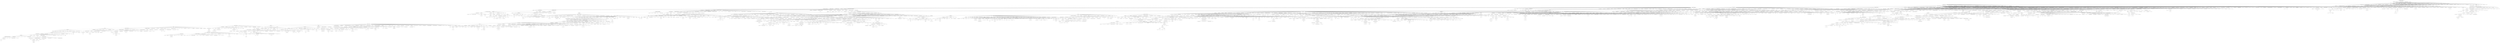 graph {5228 [label="dynamical systems", level=1, weight="781" ,  height=0.56, width=3.6, fontsize= 30, fontname="Arial"];
893 [label="control", level=1, weight="1694" ,  height=0.56, width=1.33, fontsize= 30, fontname="Arial"];
3569 [label="celestial mechanics", level=4, weight="49" ,  height=0.32, width=1.85, fontsize= 15, fontname="Arial"];
5522 [label="mathematical biology", level=2, weight="459" ,  height=0.47, width=3.35, fontsize= 25, fontname="Arial"];
1415 [label="differential equations", level=3, weight="139" ,  height=0.4, width=2.65, fontsize= 20, fontname="Arial"];
509 [label="ergodic theory", level=4, weight="78" ,  height=0.32, width=1.38, fontsize= 15, fontname="Arial"];
4608 [label="robotics", level=1, weight="3442" ,  height=0.56, width=1.54, fontsize= 30, fontname="Arial"];
4636 [label="dynamics", level=1, weight="476" ,  height=0.56, width=1.85, fontsize= 30, fontname="Arial"];
3653 [label="estimation", level=3, weight="187" ,  height=0.4, width=1.35, fontsize= 20, fontname="Arial"];
5691 [label="aerospace", level=3, weight="130" ,  height=0.4, width=1.38, fontsize= 20, fontname="Arial"];
3951 [label="stability", level=3, weight="139" ,  height=0.4, width=1.01, fontsize= 20, fontname="Arial"];
123 [label="vehicle dynamics", level=3, weight="97" ,  height=0.4, width=2.19, fontsize= 20, fontname="Arial"];
4878 [label="system identification", level=2, weight="279" ,  height=0.47, width=3.21, fontsize= 25, fontname="Arial"];
5699 [label="guidance", level=5, weight="55" ,  height=0.28, width=0.72, fontsize= 12, fontname="Arial"];
1124 [label="fault detection", level=3, weight="90" ,  height=0.4, width=1.82, fontsize= 20, fontname="Arial"];
1003 [label="system dynamics", level=3, weight="140" ,  height=0.4, width=2.21, fontsize= 20, fontname="Arial"];
2294 [label="power system dynamics", level=5, weight="44" ,  height=0.28, width=1.76, fontsize= 12, fontname="Arial"];
4661 [label="decision", level=5, weight="50" ,  height=0.28, width=0.65, fontsize= 12, fontname="Arial"];
2397 [label="nonlinear systems", level=3, weight="113" ,  height=0.4, width=2.32, fontsize= 20, fontname="Arial"];
4549 [label="power system stability", level=5, weight="56" ,  height=0.28, width=1.61, fontsize= 12, fontname="Arial"];
4916 [label="production planning", level=5, weight="65" ,  height=0.28, width=1.44, fontsize= 12, fontname="Arial"];
4257 [label="identification", level=5, weight="61" ,  height=0.28, width=0.94, fontsize= 12, fontname="Arial"];
532 [label="automotive", level=5, weight="63" ,  height=0.28, width=0.85, fontsize= 12, fontname="Arial"];
1963 [label="computer vision", level=1, weight="5478" ,  height=0.56, width=3.0, fontsize= 30, fontname="Arial"];
2128 [label="biomechanics", level=1, weight="1657" ,  height=0.56, width=2.62, fontsize= 30, fontname="Arial"];
5358 [label="human-robot interaction", level=2, weight="267" ,  height=0.47, width=3.75, fontsize= 25, fontname="Arial"];
2200 [label="soft robotics", level=4, weight="88" ,  height=0.32, width=1.18, fontsize= 15, fontname="Arial"];
4560 [label="teleoperation", level=5, weight="52" ,  height=0.28, width=0.99, fontsize= 12, fontname="Arial"];
3823 [label="path planning", level=4, weight="80" ,  height=0.32, width=1.31, fontsize= 15, fontname="Arial"];
83 [label="control theory", level=1, weight="654" ,  height=0.56, width=2.61, fontsize= 30, fontname="Arial"];
750 [label="navigation", level=3, weight="197" ,  height=0.4, width=1.35, fontsize= 20, fontname="Arial"];
5718 [label="nonlinear control", level=2, weight="216" ,  height=0.47, width=2.65, fontsize= 25, fontname="Arial"];
811 [label="automation", level=2, weight="259" ,  height=0.47, width=1.81, fontsize= 25, fontname="Arial"];
1044 [label="kinematics", level=5, weight="60" ,  height=0.28, width=0.82, fontsize= 12, fontname="Arial"];
3302 [label="autonomy", level=5, weight="41" ,  height=0.28, width=0.78, fontsize= 12, fontname="Arial"];
3166 [label="slam", level=3, weight="121" ,  height=0.4, width=0.67, fontsize= 20, fontname="Arial"];
5582 [label="manipulation", level=5, weight="48" ,  height=0.28, width=0.97, fontsize= 12, fontname="Arial"];
1463 [label="autonomous systems", level=3, weight="94" ,  height=0.4, width=2.71, fontsize= 20, fontname="Arial"];
42 [label="motion planning", level=3, weight="149" ,  height=0.4, width=2.04, fontsize= 20, fontname="Arial"];
1679 [label="haptics", level=2, weight="249" ,  height=0.47, width=1.18, fontsize= 25, fontname="Arial"];
5340 [label="medical robotics", level=3, weight="136" ,  height=0.4, width=2.1, fontsize= 20, fontname="Arial"];
4391 [label="mechatronics", level=2, weight="373" ,  height=0.47, width=2.15, fontsize= 25, fontname="Arial"];
4350 [label="automatic control", level=3, weight="146" ,  height=0.4, width=2.19, fontsize= 20, fontname="Arial"];
1780 [label="state estimation", level=4, weight="77" ,  height=0.32, width=1.5, fontsize= 15, fontname="Arial"];
1718 [label="multibody dynamics", level=5, weight="64" ,  height=0.28, width=1.46, fontsize= 12, fontname="Arial"];
3855 [label="control systems", level=2, weight="475" ,  height=0.47, width=2.5, fontsize= 25, fontname="Arial"];
1807 [label="distributed control", level=4, weight="77" ,  height=0.32, width=1.68, fontsize= 15, fontname="Arial"];
1799 [label="prosthetics", level=4, weight="73" ,  height=0.32, width=1.07, fontsize= 15, fontname="Arial"];
3205 [label="intelligent control", level=4, weight="71" ,  height=0.32, width=1.6, fontsize= 15, fontname="Arial"];
1535 [label="robust control", level=3, weight="139" ,  height=0.4, width=1.76, fontsize= 20, fontname="Arial"];
1559 [label="humanoid robotics", level=5, weight="49" ,  height=0.28, width=1.36, fontsize= 12, fontname="Arial"];
612 [label="localization", level=3, weight="142" ,  height=0.4, width=1.46, fontsize= 20, fontname="Arial"];
5273 [label="autonomous vehicles", level=3, weight="105" ,  height=0.4, width=2.69, fontsize= 20, fontname="Arial"];
157 [label="biomimetics", level=3, weight="170" ,  height=0.4, width=1.56, fontsize= 20, fontname="Arial"];
2678 [label="rehabilitation robotics", level=4, weight="86" ,  height=0.32, width=2.0, fontsize= 15, fontname="Arial"];
2831 [label="uav", level=3, weight="149" ,  height=0.4, width=0.53, fontsize= 20, fontname="Arial"];
4939 [label="unmanned aerial vehicles", level=5, weight="69" ,  height=0.28, width=1.86, fontsize= 12, fontname="Arial"];
44 [label="control engineering", level=3, weight="111" ,  height=0.4, width=2.44, fontsize= 20, fontname="Arial"];
4020 [label="bio-inspired robotics", level=5, weight="41" ,  height=0.28, width=1.47, fontsize= 12, fontname="Arial"];
1539 [label="sensor fusion", level=4, weight="87" ,  height=0.32, width=1.29, fontsize= 15, fontname="Arial"];
5607 [label="machine learning", level=1, weight="11046" ,  height=0.56, width=3.25, fontsize= 30, fontname="Arial"];
2409 [label="computer graphics", level=1, weight="1251" ,  height=0.56, width=3.51, fontsize= 30, fontname="Arial"];
2168 [label="image processing", level=1, weight="2648" ,  height=0.56, width=3.35, fontsize= 30, fontname="Arial"];
5873 [label="medical imaging", level=1, weight="1007" ,  height=0.56, width=3.1, fontsize= 30, fontname="Arial"];
3726 [label="3d imaging", level=5, weight="55" ,  height=0.28, width=0.85, fontsize= 12, fontname="Arial"];
4538 [label="mobile robotics", level=3, weight="150" ,  height=0.4, width=1.96, fontsize= 20, fontname="Arial"];
1128 [label="imaging", level=1, weight="953" ,  height=0.56, width=1.54, fontsize= 30, fontname="Arial"];
1248 [label="biomedical image analysis", level=5, weight="66" ,  height=0.28, width=1.92, fontsize= 12, fontname="Arial"];
2099 [label="robot vision", level=5, weight="66" ,  height=0.28, width=0.88, fontsize= 12, fontname="Arial"];
2922 [label="object detection", level=5, weight="49" ,  height=0.28, width=1.18, fontsize= 12, fontname="Arial"];
710 [label="augmented reality", level=2, weight="348" ,  height=0.47, width=2.85, fontsize= 25, fontname="Arial"];
2315 [label="3d", level=5, weight="43" ,  height=0.28, width=0.26, fontsize= 12, fontname="Arial"];
3906 [label="tracking", level=4, weight="89" ,  height=0.32, width=0.79, fontsize= 15, fontname="Arial"];
740 [label="face recognition", level=3, weight="116" ,  height=0.4, width=2.04, fontsize= 20, fontname="Arial"];
939 [label="visual search", level=5, weight="48" ,  height=0.28, width=1.0, fontsize= 12, fontname="Arial"];
2612 [label="object recognition", level=3, weight="104" ,  height=0.4, width=2.26, fontsize= 20, fontname="Arial"];
2364 [label="computational photography", level=3, weight="165" ,  height=0.4, width=3.43, fontsize= 20, fontname="Arial"];
2662 [label="3d reconstruction", level=4, weight="85" ,  height=0.32, width=1.64, fontsize= 15, fontname="Arial"];
5235 [label="multimedia", level=2, weight="376" ,  height=0.47, width=1.76, fontsize= 25, fontname="Arial"];
4570 [label="graphics", level=3, weight="141" ,  height=0.4, width=1.14, fontsize= 20, fontname="Arial"];
2377 [label="human vision", level=5, weight="42" ,  height=0.28, width=1.01, fontsize= 12, fontname="Arial"];
436 [label="image analysis", level=2, weight="364" ,  height=0.47, width=2.38, fontsize= 25, fontname="Arial"];
39 [label="shape analysis", level=5, weight="57" ,  height=0.28, width=1.12, fontsize= 12, fontname="Arial"];
5629 [label="computational imaging", level=3, weight="111" ,  height=0.4, width=2.86, fontsize= 20, fontname="Arial"];
3259 [label="artificial intelligence", level=1, weight="5844" ,  height=0.56, width=3.69, fontsize= 30, fontname="Arial"];
1884 [label="bioinformatics", level=1, weight="5075" ,  height=0.56, width=2.65, fontsize= 30, fontname="Arial"];
1853 [label="signal processing", level=1, weight="2402" ,  height=0.56, width=3.31, fontsize= 30, fontname="Arial"];
2092 [label="optimization", level=1, weight="2557" ,  height=0.56, width=2.31, fontsize= 30, fontname="Arial"];
773 [label="statistics", level=1, weight="2580" ,  height=0.56, width=1.68, fontsize= 30, fontname="Arial"];
4019 [label="its applications", level=5, weight="61" ,  height=0.28, width=1.1, fontsize= 12, fontname="Arial"];
5397 [label="information retrieval", level=1, weight="1077" ,  height=0.56, width=3.74, fontsize= 30, fontname="Arial"];
3265 [label="computational intelligence", level=2, weight="397" ,  height=0.47, width=4.08, fontsize= 25, fontname="Arial"];
3139 [label="big data", level=1, weight="1120" ,  height=0.56, width=1.57, fontsize= 30, fontname="Arial"];
4236 [label="data mining", level=1, weight="3417" ,  height=0.56, width=2.24, fontsize= 30, fontname="Arial"];
2211 [label="classification", level=3, weight="171" ,  height=0.4, width=1.65, fontsize= 20, fontname="Arial"];
3618 [label="pattern recognition", level=1, weight="1743" ,  height=0.56, width=3.53, fontsize= 30, fontname="Arial"];
3540 [label="active learning", level=5, weight="47" ,  height=0.28, width=1.08, fontsize= 12, fontname="Arial"];
254 [label="bayesian inference", level=3, weight="177" ,  height=0.4, width=2.42, fontsize= 20, fontname="Arial"];
3900 [label="algorithms", level=1, weight="1235" ,  height=0.56, width=2.0, fontsize= 30, fontname="Arial"];
5849 [label="digital signal processing", level=2, weight="301" ,  height=0.47, width=3.76, fontsize= 25, fontname="Arial"];
5387 [label="optimization theory", level=5, weight="47" ,  height=0.28, width=1.39, fontsize= 12, fontname="Arial"];
1483 [label="speech recognition", level=2, weight="220" ,  height=0.47, width=3.0, fontsize= 25, fontname="Arial"];
3317 [label="time series analysis", level=2, weight="215" ,  height=0.47, width=3.11, fontsize= 25, fontname="Arial"];
2948 [label="natural language processing", level=1, weight="1898" ,  height=0.56, width=5.32, fontsize= 30, fontname="Arial"];
4949 [label="inference", level=5, weight="48" ,  height=0.28, width=0.72, fontsize= 12, fontname="Arial"];
3451 [label="nlp", level=2, weight="228" ,  height=0.47, width=0.54, fontsize= 25, fontname="Arial"];
1866 [label="software development", level=3, weight="132" ,  height=0.4, width=2.81, fontsize= 20, fontname="Arial"];
3358 [label="activity recognition", level=4, weight="70" ,  height=0.32, width=1.75, fontsize= 15, fontname="Arial"];
576 [label="computational statistics", level=3, weight="144" ,  height=0.4, width=2.96, fontsize= 20, fontname="Arial"];
4797 [label="multivariate analysis", level=4, weight="79" ,  height=0.32, width=1.92, fontsize= 15, fontname="Arial"];
5909 [label="music information retrieval", level=3, weight="145" ,  height=0.4, width=3.32, fontsize= 20, fontname="Arial"];
4203 [label="intelligent transportation systems", level=2, weight="281" ,  height=0.47, width=5.14, fontsize= 25, fontname="Arial"];
133 [label="statistical learning", level=3, weight="175" ,  height=0.4, width=2.29, fontsize= 20, fontname="Arial"];
5671 [label="biomedical informatics", level=2, weight="365" ,  height=0.47, width=3.51, fontsize= 25, fontname="Arial"];
1192 [label="statistical analysis", level=4, weight="86" ,  height=0.32, width=1.71, fontsize= 15, fontname="Arial"];
140 [label="computational neuroscience", level=1, weight="930" ,  height=0.56, width=5.28, fontsize= 30, fontname="Arial"];
1174 [label="biomedicine", level=3, weight="112" ,  height=0.4, width=1.57, fontsize= 20, fontname="Arial"];
1257 [label="smart home", level=5, weight="44" ,  height=0.28, width=0.92, fontsize= 12, fontname="Arial"];
3758 [label="speech processing", level=2, weight="227" ,  height=0.47, width=2.97, fontsize= 25, fontname="Arial"];
3185 [label="neuroinformatics", level=4, weight="87" ,  height=0.32, width=1.58, fontsize= 15, fontname="Arial"];
4644 [label="medical image analysis", level=2, weight="401" ,  height=0.47, width=3.67, fontsize= 25, fontname="Arial"];
4591 [label="bayesian networks", level=4, weight="89" ,  height=0.32, width=1.76, fontsize= 15, fontname="Arial"];
5760 [label="statistical signal processing", level=2, weight="267" ,  height=0.47, width=4.29, fontsize= 25, fontname="Arial"];
4589 [label="segmentation", level=5, weight="69" ,  height=0.28, width=1.03, fontsize= 12, fontname="Arial"];
1479 [label="data", level=4, weight="81" ,  height=0.32, width=0.49, fontsize= 15, fontname="Arial"];
864 [label="bayesian statistics", level=2, weight="386" ,  height=0.47, width=2.9, fontsize= 25, fontname="Arial"];
4272 [label="recommender systems", level=2, weight="397" ,  height=0.47, width=3.6, fontsize= 25, fontname="Arial"];
5753 [label="learning theory", level=4, weight="85" ,  height=0.32, width=1.43, fontsize= 15, fontname="Arial"];
872 [label="convex optimization", level=3, weight="163" ,  height=0.4, width=2.53, fontsize= 20, fontname="Arial"];
4677 [label="speech", level=2, weight="252" ,  height=0.47, width=1.21, fontsize= 25, fontname="Arial"];
2757 [label="optimization algorithms", level=5, weight="47" ,  height=0.28, width=1.68, fontsize= 12, fontname="Arial"];
1054 [label="image segmentation", level=4, weight="77" ,  height=0.32, width=1.92, fontsize= 15, fontname="Arial"];
4050 [label="bayesian methods", level=5, weight="67" ,  height=0.28, width=1.36, fontsize= 12, fontname="Arial"];
3611 [label="speaker recognition", level=5, weight="47" ,  height=0.28, width=1.44, fontsize= 12, fontname="Arial"];
2074 [label="multimedia information retrieval", level=5, weight="43" ,  height=0.28, width=2.25, fontsize= 12, fontname="Arial"];
5559 [label="automatic speech recognition", level=5, weight="48" ,  height=0.28, width=2.12, fontsize= 12, fontname="Arial"];
170 [label="brain-machine interfaces", level=4, weight="70" ,  height=0.32, width=2.31, fontsize= 15, fontname="Arial"];
5787 [label="affective computing", level=2, weight="228" ,  height=0.47, width=3.07, fontsize= 25, fontname="Arial"];
1850 [label="distributed optimization", level=5, weight="55" ,  height=0.28, width=1.68, fontsize= 12, fontname="Arial"];
3656 [label="multimodal interaction", level=5, weight="50" ,  height=0.28, width=1.6, fontsize= 12, fontname="Arial"];
2945 [label="multimedia retrieval", level=5, weight="54" ,  height=0.28, width=1.43, fontsize= 12, fontname="Arial"];
5180 [label="big data analysis", level=5, weight="67" ,  height=0.28, width=1.25, fontsize= 12, fontname="Arial"];
2992 [label="computational social science", level=2, weight="249" ,  height=0.47, width=4.5, fontsize= 25, fontname="Arial"];
5367 [label="neural networks", level=1, weight="619" ,  height=0.56, width=3.03, fontsize= 30, fontname="Arial"];
4673 [label="network analysis", level=2, weight="210" ,  height=0.47, width=2.65, fontsize= 25, fontname="Arial"];
5046 [label="speech technology", level=5, weight="52" ,  height=0.28, width=1.39, fontsize= 12, fontname="Arial"];
5326 [label="ai", level=2, weight="236" ,  height=0.47, width=0.35, fontsize= 25, fontname="Arial"];
3158 [label="intelligent systems", level=3, weight="129" ,  height=0.4, width=2.35, fontsize= 20, fontname="Arial"];
5207 [label="numerical optimization", level=5, weight="57" ,  height=0.28, width=1.64, fontsize= 12, fontname="Arial"];
3975 [label="mobile health", level=4, weight="90" ,  height=0.32, width=1.29, fontsize= 15, fontname="Arial"];
2170 [label="neural computation", level=5, weight="51" ,  height=0.28, width=1.42, fontsize= 12, fontname="Arial"];
4957 [label="bayesian analysis", level=5, weight="47" ,  height=0.28, width=1.32, fontsize= 12, fontname="Arial"];
1022 [label="speech signal processing", level=5, weight="45" ,  height=0.28, width=1.85, fontsize= 12, fontname="Arial"];
1165 [label="data science", level=1, weight="798" ,  height=0.56, width=2.42, fontsize= 30, fontname="Arial"];
935 [label="statistical modeling", level=3, weight="194" ,  height=0.4, width=2.43, fontsize= 20, fontname="Arial"];
200 [label="biomedical signal processing", level=3, weight="192" ,  height=0.4, width=3.64, fontsize= 20, fontname="Arial"];
5167 [label="predictive modeling", level=4, weight="81" ,  height=0.32, width=1.83, fontsize= 15, fontname="Arial"];
2946 [label="applied statistics", level=2, weight="252" ,  height=0.47, width=2.62, fontsize= 25, fontname="Arial"];
3892 [label="healthcare", level=2, weight="287" ,  height=0.47, width=1.71, fontsize= 25, fontname="Arial"];
5742 [label="data fusion", level=4, weight="76" ,  height=0.32, width=1.08, fontsize= 15, fontname="Arial"];
3661 [label="topic modeling", level=5, weight="53" ,  height=0.28, width=1.1, fontsize= 12, fontname="Arial"];
7 [label="crowdsourcing", level=2, weight="313" ,  height=0.47, width=2.32, fontsize= 25, fontname="Arial"];
4814 [label="big data analytics", level=3, weight="189" ,  height=0.4, width=2.24, fontsize= 20, fontname="Arial"];
1150 [label="text mining", level=2, weight="412" ,  height=0.47, width=1.76, fontsize= 25, fontname="Arial"];
4765 [label="data analytics", level=2, weight="266" ,  height=0.47, width=2.21, fontsize= 25, fontname="Arial"];
2876 [label="probabilistic graphical models", level=5, weight="61" ,  height=0.28, width=2.12, fontsize= 12, fontname="Arial"];
2681 [label="brain computer interface", level=3, weight="164" ,  height=0.4, width=3.08, fontsize= 20, fontname="Arial"];
1355 [label="data visualization", level=2, weight="228" ,  height=0.47, width=2.75, fontsize= 25, fontname="Arial"];
3295 [label="anomaly detection", level=5, weight="57" ,  height=0.28, width=1.36, fontsize= 12, fontname="Arial"];
465 [label="graphical models", level=3, weight="122" ,  height=0.4, width=2.18, fontsize= 20, fontname="Arial"];
620 [label="deep learning", level=1, weight="679" ,  height=0.56, width=2.61, fontsize= 30, fontname="Arial"];
3046 [label="social media analysis", level=5, weight="46" ,  height=0.28, width=1.56, fontsize= 12, fontname="Arial"];
1596 [label="computational finance", level=4, weight="75" ,  height=0.32, width=2.06, fontsize= 15, fontname="Arial"];
5741 [label="probabilistic modeling", level=5, weight="60" ,  height=0.28, width=1.58, fontsize= 12, fontname="Arial"];
5016 [label="digital image processing", level=5, weight="55" ,  height=0.28, width=1.76, fontsize= 12, fontname="Arial"];
3427 [label="audio signal processing", level=3, weight="108" ,  height=0.4, width=2.99, fontsize= 20, fontname="Arial"];
2577 [label="bayesian modeling", level=5, weight="69" ,  height=0.28, width=1.39, fontsize= 12, fontname="Arial"];
5353 [label="data analysis", level=2, weight="493" ,  height=0.47, width=2.11, fontsize= 25, fontname="Arial"];
5514 [label="medical image processing", level=2, weight="211" ,  height=0.47, width=4.1, fontsize= 25, fontname="Arial"];
1438 [label="statistical inference", level=4, weight="93" ,  height=0.32, width=1.81, fontsize= 15, fontname="Arial"];
5259 [label="reinforcement learning", level=2, weight="311" ,  height=0.47, width=3.54, fontsize= 25, fontname="Arial"];
442 [label="fuzzy systems", level=5, weight="60" ,  height=0.28, width=1.07, fontsize= 12, fontname="Arial"];
2491 [label="knowledge representation", level=2, weight="282" ,  height=0.47, width=4.06, fontsize= 25, fontname="Arial"];
1095 [label="cognitive science", level=1, weight="904" ,  height=0.56, width=3.25, fontsize= 30, fontname="Arial"];
2851 [label="computer science", level=1, weight="2121" ,  height=0.56, width=3.35, fontsize= 30, fontname="Arial"];
5271 [label="soft computing", level=3, weight="171" ,  height=0.4, width=1.89, fontsize= 20, fontname="Arial"];
4622 [label="ambient intelligence", level=4, weight="89" ,  height=0.32, width=1.88, fontsize= 15, fontname="Arial"];
5094 [label="human-computer interaction", level=1, weight="1333" ,  height=0.56, width=5.28, fontsize= 30, fontname="Arial"];
784 [label="logic", level=2, weight="423" ,  height=0.47, width=0.79, fontsize= 25, fontname="Arial"];
1902 [label="fuzzy logic", level=3, weight="160" ,  height=0.4, width=1.38, fontsize= 20, fontname="Arial"];
5597 [label="collective intelligence", level=5, weight="65" ,  height=0.28, width=1.54, fontsize= 12, fontname="Arial"];
2145 [label="mathematical logic", level=5, weight="64" ,  height=0.28, width=1.38, fontsize= 12, fontname="Arial"];
5380 [label="genetic algorithms", level=3, weight="123" ,  height=0.4, width=2.33, fontsize= 20, fontname="Arial"];
5657 [label="semantic web", level=1, weight="774" ,  height=0.56, width=2.62, fontsize= 30, fontname="Arial"];
5159 [label="swarm intelligence", level=3, weight="109" ,  height=0.4, width=2.38, fontsize= 20, fontname="Arial"];
2068 [label="knowledge engineering", level=4, weight="79" ,  height=0.32, width=2.18, fontsize= 15, fontname="Arial"];
821 [label="cognitive modeling", level=3, weight="103" ,  height=0.4, width=2.39, fontsize= 20, fontname="Arial"];
5854 [label="game design", level=3, weight="94" ,  height=0.4, width=1.68, fontsize= 20, fontname="Arial"];
628 [label="logic programming", level=4, weight="84" ,  height=0.32, width=1.76, fontsize= 15, fontname="Arial"];
5008 [label="multi-agent systems", level=2, weight="444" ,  height=0.47, width=3.17, fontsize= 25, fontname="Arial"];
4325 [label="planning", level=2, weight="357" ,  height=0.47, width=1.4, fontsize= 25, fontname="Arial"];
230 [label="video games", level=3, weight="133" ,  height=0.4, width=1.65, fontsize= 20, fontname="Arial"];
3685 [label="artificial life", level=3, weight="110" ,  height=0.4, width=1.46, fontsize= 20, fontname="Arial"];
268 [label="cognitive robotics", level=5, weight="59" ,  height=0.28, width=1.29, fontsize= 12, fontname="Arial"];
1182 [label="artificial neural networks", level=3, weight="121" ,  height=0.4, width=3.07, fontsize= 20, fontname="Arial"];
2859 [label="expert systems", level=5, weight="49" ,  height=0.28, width=1.14, fontsize= 12, fontname="Arial"];
2402 [label="optimisation", level=3, weight="178" ,  height=0.4, width=1.57, fontsize= 20, fontname="Arial"];
830 [label="evolutionary algorithms", level=3, weight="184" ,  height=0.4, width=2.94, fontsize= 20, fontname="Arial"];
3522 [label="machine vision", level=3, weight="163" ,  height=0.4, width=1.92, fontsize= 20, fontname="Arial"];
417 [label="games", level=2, weight="230" ,  height=0.47, width=1.12, fontsize= 25, fontname="Arial"];
429 [label="computational creativity", level=5, weight="56" ,  height=0.28, width=1.71, fontsize= 12, fontname="Arial"];
4681 [label="automated reasoning", level=3, weight="100" ,  height=0.4, width=2.69, fontsize= 20, fontname="Arial"];
3400 [label="intelligent tutoring systems", level=4, weight="89" ,  height=0.32, width=2.47, fontsize= 15, fontname="Arial"];
3035 [label="evolutionary computation", level=2, weight="431" ,  height=0.47, width=3.94, fontsize= 25, fontname="Arial"];
2035 [label="computer games", level=5, weight="65" ,  height=0.28, width=1.26, fontsize= 12, fontname="Arial"];
584 [label="intelligent agents", level=5, weight="45" ,  height=0.28, width=1.25, fontsize= 12, fontname="Arial"];
236 [label="information fusion", level=5, weight="62" ,  height=0.28, width=1.32, fontsize= 12, fontname="Arial"];
902 [label="cognitive systems", level=5, weight="42" ,  height=0.28, width=1.32, fontsize= 12, fontname="Arial"];
5663 [label="argumentation", level=3, weight="100" ,  height=0.4, width=1.86, fontsize= 20, fontname="Arial"];
984 [label="constraint programming", level=3, weight="96" ,  height=0.4, width=3.0, fontsize= 20, fontname="Arial"];
4805 [label="automated planning", level=5, weight="48" ,  height=0.28, width=1.46, fontsize= 12, fontname="Arial"];
1901 [label="genetic programming", level=5, weight="67" ,  height=0.28, width=1.56, fontsize= 12, fontname="Arial"];
779 [label="reasoning", level=3, weight="138" ,  height=0.4, width=1.31, fontsize= 20, fontname="Arial"];
2763 [label="description logics", level=5, weight="54" ,  height=0.28, width=1.28, fontsize= 12, fontname="Arial"];
2789 [label="low back pain", level=5, weight="41" ,  height=0.28, width=1.03, fontsize= 12, fontname="Arial"];
3245 [label="rehabilitation", level=2, weight="456" ,  height=0.47, width=2.06, fontsize= 25, fontname="Arial"];
5391 [label="computational mechanics", level=1, weight="721" ,  height=0.56, width=4.79, fontsize= 30, fontname="Arial"];
1856 [label="bone", level=3, weight="190" ,  height=0.4, width=0.69, fontsize= 20, fontname="Arial"];
4520 [label="sports science", level=2, weight="124" ,  height=0.47, width=2.31, fontsize= 25, fontname="Arial"];
4098 [label="finite element modeling", level=3, weight="97" ,  height=0.4, width=2.94, fontsize= 20, fontname="Arial"];
4680 [label="rehabilitation engineering", level=5, weight="62" ,  height=0.28, width=1.82, fontsize= 12, fontname="Arial"];
3769 [label="sports medicine", level=3, weight="130" ,  height=0.4, width=2.03, fontsize= 20, fontname="Arial"];
5496 [label="finite element analysis", level=2, weight="266" ,  height=0.47, width=3.5, fontsize= 25, fontname="Arial"];
1923 [label="injury prevention", level=3, weight="96" ,  height=0.4, width=2.12, fontsize= 20, fontname="Arial"];
2786 [label="spine", level=4, weight="77" ,  height=0.32, width=0.57, fontsize= 15, fontname="Arial"];
4682 [label="balance", level=5, weight="47" ,  height=0.28, width=0.64, fontsize= 12, fontname="Arial"];
5050 [label="ergonomics", level=2, weight="239" ,  height=0.47, width=1.88, fontsize= 25, fontname="Arial"];
5886 [label="mechanobiology", level=2, weight="222" ,  height=0.47, width=2.61, fontsize= 25, fontname="Arial"];
4379 [label="gait", level=4, weight="88" ,  height=0.32, width=0.42, fontsize= 15, fontname="Arial"];
4150 [label="neuromechanics", level=5, weight="41" ,  height=0.28, width=1.24, fontsize= 12, fontname="Arial"];
4945 [label="orthopedics", level=4, weight="75" ,  height=0.32, width=1.14, fontsize= 15, fontname="Arial"];
3911 [label="muscle physiology", level=4, weight="84" ,  height=0.32, width=1.75, fontsize= 15, fontname="Arial"];
5215 [label="osteoarthritis", level=3, weight="128" ,  height=0.4, width=1.67, fontsize= 20, fontname="Arial"];
2617 [label="kinesiology", level=5, weight="53" ,  height=0.28, width=0.86, fontsize= 12, fontname="Arial"];
1687 [label="locomotion", level=3, weight="112" ,  height=0.4, width=1.43, fontsize= 20, fontname="Arial"];
707 [label="injury", level=4, weight="77" ,  height=0.32, width=0.57, fontsize= 15, fontname="Arial"];
5411 [label="muscle", level=4, weight="89" ,  height=0.32, width=0.74, fontsize= 15, fontname="Arial"];
4167 [label="anatomy", level=3, weight="117" ,  height=0.4, width=1.15, fontsize= 20, fontname="Arial"];
3119 [label="functional morphology", level=3, weight="115" ,  height=0.4, width=2.81, fontsize= 20, fontname="Arial"];
621 [label="orthopaedics", level=3, weight="196" ,  height=0.4, width=1.68, fontsize= 20, fontname="Arial"];
3972 [label="gait analysis", level=5, weight="43" ,  height=0.28, width=0.94, fontsize= 12, fontname="Arial"];
5121 [label="genomics", level=1, weight="2984" ,  height=0.56, width=1.86, fontsize= 30, fontname="Arial"];
1739 [label="biostatistics", level=1, weight="1173" ,  height=0.56, width=2.24, fontsize= 30, fontname="Arial"];
2199 [label="systems biology", level=1, weight="1798" ,  height=0.56, width=3.04, fontsize= 30, fontname="Arial"];
787 [label="proteomics", level=1, weight="1039" ,  height=0.56, width=2.12, fontsize= 30, fontname="Arial"];
1697 [label="rna", level=3, weight="174" ,  height=0.4, width=0.49, fontsize= 20, fontname="Arial"];
2476 [label="statistical genetics", level=2, weight="334" ,  height=0.47, width=2.9, fontsize= 25, fontname="Arial"];
20 [label="comparative genomics", level=3, weight="201" ,  height=0.4, width=2.86, fontsize= 20, fontname="Arial"];
4155 [label="phylogenomics", level=5, weight="67" ,  height=0.28, width=1.14, fontsize= 12, fontname="Arial"];
3907 [label="software", level=3, weight="112" ,  height=0.4, width=1.14, fontsize= 20, fontname="Arial"];
5118 [label="computational biology", level=1, weight="2567" ,  height=0.56, width=4.11, fontsize= 30, fontname="Arial"];
193 [label="protein-protein interactions", level=4, weight="76" ,  height=0.32, width=2.49, fontsize= 15, fontname="Arial"];
1765 [label="microbiome", level=2, weight="254" ,  height=0.47, width=1.88, fontsize= 25, fontname="Arial"];
1031 [label="chemoinformatics", level=5, weight="58" ,  height=0.28, width=1.32, fontsize= 12, fontname="Arial"];
2024 [label="precision medicine", level=4, weight="80" ,  height=0.32, width=1.76, fontsize= 15, fontname="Arial"];
1964 [label="plant genomics", level=5, weight="57" ,  height=0.28, width=1.14, fontsize= 12, fontname="Arial"];
5134 [label="cheminformatics", level=3, weight="102" ,  height=0.4, width=2.11, fontsize= 20, fontname="Arial"];
3428 [label="molecular evolution", level=2, weight="385" ,  height=0.47, width=3.07, fontsize= 25, fontname="Arial"];
4913 [label="next generation sequencing", level=3, weight="166" ,  height=0.4, width=3.5, fontsize= 20, fontname="Arial"];
4884 [label="statistical genomics", level=5, weight="56" ,  height=0.28, width=1.43, fontsize= 12, fontname="Arial"];
1067 [label="protein structure", level=2, weight="164" ,  height=0.47, width=2.6, fontsize= 25, fontname="Arial"];
5171 [label="computational genomics", level=4, weight="88" ,  height=0.32, width=2.28, fontsize= 15, fontname="Arial"];
3974 [label="metagenomics", level=2, weight="345" ,  height=0.47, width=2.35, fontsize= 25, fontname="Arial"];
1647 [label="rna-seq", level=5, weight="67" ,  height=0.28, width=0.61, fontsize= 12, fontname="Arial"];
5267 [label="gwas", level=5, weight="52" ,  height=0.28, width=0.46, fontsize= 12, fontname="Arial"];
1074 [label="evolutionary genomics", level=3, weight="123" ,  height=0.4, width=2.85, fontsize= 20, fontname="Arial"];
189 [label="genome evolution", level=4, weight="91" ,  height=0.32, width=1.69, fontsize= 15, fontname="Arial"];
2059 [label="molecular microbiology", level=3, weight="160" ,  height=0.4, width=2.93, fontsize= 20, fontname="Arial"];
3599 [label="microbial genomics", level=3, weight="94" ,  height=0.4, width=2.46, fontsize= 20, fontname="Arial"];
4773 [label="cancer genomics", level=2, weight="238" ,  height=0.47, width=2.71, fontsize= 25, fontname="Arial"];
5601 [label="translational medicine", level=4, weight="92" ,  height=0.32, width=2.04, fontsize= 15, fontname="Arial"];
122 [label="functional genomics", level=3, weight="196" ,  height=0.4, width=2.54, fontsize= 20, fontname="Arial"];
1266 [label="computational structural biology", level=5, weight="50" ,  height=0.28, width=2.28, fontsize= 12, fontname="Arial"];
1069 [label="ngs", level=3, weight="125" ,  height=0.4, width=0.53, fontsize= 20, fontname="Arial"];
664 [label="visualisation", level=5, weight="63" ,  height=0.28, width=0.93, fontsize= 12, fontname="Arial"];
5749 [label="computational systems biology", level=5, weight="62" ,  height=0.28, width=2.22, fontsize= 12, fontname="Arial"];
4938 [label="omics", level=5, weight="54" ,  height=0.28, width=0.5, fontsize= 12, fontname="Arial"];
2512 [label="cancer genetics", level=3, weight="122" ,  height=0.4, width=2.03, fontsize= 20, fontname="Arial"];
1497 [label="microarray", level=5, weight="42" ,  height=0.28, width=0.82, fontsize= 12, fontname="Arial"];
1109 [label="genetics", level=1, weight="3043" ,  height=0.56, width=1.64, fontsize= 30, fontname="Arial"];
4813 [label="evolution", level=1, weight="2669" ,  height=0.56, width=1.75, fontsize= 30, fontname="Arial"];
2216 [label="transposable elements", level=5, weight="48" ,  height=0.28, width=1.67, fontsize= 12, fontname="Arial"];
1254 [label="gene regulation", level=2, weight="325" ,  height=0.47, width=2.47, fontsize= 25, fontname="Arial"];
1281 [label="personalized medicine", level=3, weight="133" ,  height=0.4, width=2.85, fontsize= 20, fontname="Arial"];
5119 [label="transcriptomics", level=2, weight="236" ,  height=0.47, width=2.42, fontsize= 25, fontname="Arial"];
5604 [label="epigenomics", level=3, weight="164" ,  height=0.4, width=1.64, fontsize= 20, fontname="Arial"];
4128 [label="evolutionary genetics", level=2, weight="237" ,  height=0.47, width=3.35, fontsize= 25, fontname="Arial"];
5460 [label="gene expression", level=2, weight="249" ,  height=0.47, width=2.62, fontsize= 25, fontname="Arial"];
1164 [label="medical genetics", level=3, weight="99" ,  height=0.4, width=2.15, fontsize= 20, fontname="Arial"];
817 [label="human genetics", level=2, weight="332" ,  height=0.47, width=2.54, fontsize= 25, fontname="Arial"];
844 [label="quantitative genetics", level=3, weight="185" ,  height=0.4, width=2.61, fontsize= 20, fontname="Arial"];
1949 [label="rna biology", level=3, weight="173" ,  height=0.4, width=1.44, fontsize= 20, fontname="Arial"];
4754 [label="sequencing", level=4, weight="77" ,  height=0.32, width=1.12, fontsize= 15, fontname="Arial"];
5773 [label="disease", level=3, weight="153" ,  height=0.4, width=1.04, fontsize= 20, fontname="Arial"];
3363 [label="molecular biology", level=1, weight="2880" ,  height=0.56, width=3.32, fontsize= 30, fontname="Arial"];
2556 [label="neuroscience", level=1, weight="5781" ,  height=0.56, width=2.56, fontsize= 30, fontname="Arial"];
3068 [label="epigenetics", level=1, weight="1269" ,  height=0.56, width=2.19, fontsize= 30, fontname="Arial"];
3767 [label="developmental biology", level=1, weight="916" ,  height=0.56, width=4.24, fontsize= 30, fontname="Arial"];
1186 [label="animal breeding", level=3, weight="108" ,  height=0.4, width=2.06, fontsize= 20, fontname="Arial"];
4072 [label="c. elegans", level=4, weight="76" ,  height=0.32, width=1.01, fontsize= 15, fontname="Arial"];
2583 [label="cytogenetics", level=5, weight="53" ,  height=0.28, width=0.96, fontsize= 12, fontname="Arial"];
5911 [label="yeast", level=3, weight="96" ,  height=0.4, width=0.75, fontsize= 20, fontname="Arial"];
4943 [label="plant development", level=4, weight="79" ,  height=0.32, width=1.75, fontsize= 15, fontname="Arial"];
4459 [label="plant breeding", level=2, weight="261" ,  height=0.47, width=2.28, fontsize= 25, fontname="Arial"];
4955 [label="plant biology", level=1, weight="604" ,  height=0.56, width=2.42, fontsize= 30, fontname="Arial"];
4288 [label="drosophila", level=3, weight="140" ,  height=0.4, width=1.36, fontsize= 20, fontname="Arial"];
3237 [label="plant molecular biology", level=3, weight="192" ,  height=0.4, width=2.93, fontsize= 20, fontname="Arial"];
1869 [label="breeding", level=5, weight="67" ,  height=0.28, width=0.69, fontsize= 12, fontname="Arial"];
1828 [label="microbiology", level=1, weight="2355" ,  height=0.56, width=2.42, fontsize= 30, fontname="Arial"];
4368 [label="biochemistry", level=1, weight="2460" ,  height=0.56, width=2.42, fontsize= 30, fontname="Arial"];
1501 [label="plant physiology", level=2, weight="383" ,  height=0.47, width=2.57, fontsize= 25, fontname="Arial"];
3492 [label="cancer biology", level=1, weight="1299" ,  height=0.56, width=2.76, fontsize= 30, fontname="Arial"];
5650 [label="plant biotechnology", level=3, weight="133" ,  height=0.4, width=2.47, fontsize= 20, fontname="Arial"];
4540 [label="cancer research", level=2, weight="448" ,  height=0.47, width=2.57, fontsize= 25, fontname="Arial"];
1181 [label="genetic engineering", level=4, weight="74" ,  height=0.32, width=1.86, fontsize= 15, fontname="Arial"];
1100 [label="plant science", level=2, weight="230" ,  height=0.47, width=2.11, fontsize= 25, fontname="Arial"];
619 [label="cellular", level=3, weight="107" ,  height=0.4, width=0.96, fontsize= 20, fontname="Arial"];
5737 [label="rnai", level=5, weight="63" ,  height=0.28, width=0.35, fontsize= 12, fontname="Arial"];
1754 [label="cell", level=3, weight="198" ,  height=0.4, width=0.5, fontsize= 20, fontname="Arial"];
1268 [label="immunology", level=1, weight="2783" ,  height=0.56, width=2.33, fontsize= 30, fontname="Arial"];
2146 [label="pathogenesis", level=5, weight="68" ,  height=0.28, width=1.01, fontsize= 12, fontname="Arial"];
3303 [label="microbial ecology", level=1, weight="872" ,  height=0.56, width=3.31, fontsize= 30, fontname="Arial"];
1681 [label="host-pathogen interactions", level=3, weight="187" ,  height=0.4, width=3.36, fontsize= 20, fontname="Arial"];
4273 [label="probiotics", level=4, weight="82" ,  height=0.32, width=0.96, fontsize= 15, fontname="Arial"];
2991 [label="microbiota", level=5, weight="61" ,  height=0.28, width=0.81, fontsize= 12, fontname="Arial"];
2675 [label="host-microbe interactions", level=5, weight="69" ,  height=0.28, width=1.83, fontsize= 12, fontname="Arial"];
3980 [label="bacteriology", level=4, weight="92" ,  height=0.32, width=1.18, fontsize= 15, fontname="Arial"];
4315 [label="mycology", level=2, weight="219" ,  height=0.47, width=1.56, fontsize= 25, fontname="Arial"];
2433 [label="bacterial genetics", level=5, weight="44" ,  height=0.28, width=1.29, fontsize= 12, fontname="Arial"];
4613 [label="antimicrobial resistance", level=3, weight="108" ,  height=0.4, width=2.99, fontsize= 20, fontname="Arial"];
5068 [label="pathogens", level=5, weight="52" ,  height=0.28, width=0.82, fontsize= 12, fontname="Arial"];
4559 [label="biofilms", level=2, weight="213" ,  height=0.47, width=1.26, fontsize= 25, fontname="Arial"];
3850 [label="bacterial pathogenesis", level=4, weight="92" ,  height=0.32, width=2.11, fontsize= 15, fontname="Arial"];
5143 [label="antimicrobials", level=4, weight="69" ,  height=0.32, width=1.32, fontsize= 15, fontname="Arial"];
3628 [label="biotechnology", level=1, weight="1182" ,  height=0.56, width=2.65, fontsize= 30, fontname="Arial"];
370 [label="antibiotics", level=3, weight="110" ,  height=0.4, width=1.32, fontsize= 20, fontname="Arial"];
4817 [label="microbial genetics", level=5, weight="48" ,  height=0.28, width=1.33, fontsize= 12, fontname="Arial"];
3982 [label="bacteriophage", level=5, weight="60" ,  height=0.28, width=1.08, fontsize= 12, fontname="Arial"];
375 [label="food safety", level=2, weight="256" ,  height=0.47, width=1.78, fontsize= 25, fontname="Arial"];
1025 [label="molecular genetics", level=2, weight="315" ,  height=0.47, width=2.97, fontsize= 25, fontname="Arial"];
3528 [label="microbial pathogenesis", level=5, weight="69" ,  height=0.28, width=1.68, fontsize= 12, fontname="Arial"];
4731 [label="antibiotic resistance", level=3, weight="187" ,  height=0.4, width=2.53, fontsize= 20, fontname="Arial"];
5300 [label="microbial physiology", level=5, weight="54" ,  height=0.28, width=1.49, fontsize= 12, fontname="Arial"];
75 [label="bacteria", level=5, weight="65" ,  height=0.28, width=0.64, fontsize= 12, fontname="Arial"];
3408 [label="quorum sensing", level=5, weight="48" ,  height=0.28, width=1.21, fontsize= 12, fontname="Arial"];
3459 [label="enzymes", level=4, weight="80" ,  height=0.32, width=0.9, fontsize= 15, fontname="Arial"];
3491 [label="rheumatology", level=3, weight="157" ,  height=0.4, width=1.76, fontsize= 20, fontname="Arial"];
4505 [label="cancer", level=1, weight="2228" ,  height=0.56, width=1.33, fontsize= 30, fontname="Arial"];
2498 [label="allergy", level=2, weight="145" ,  height=0.47, width=1.11, fontsize= 25, fontname="Arial"];
2239 [label="autoimmune diseases", level=4, weight="83" ,  height=0.32, width=2.07, fontsize= 15, fontname="Arial"];
1980 [label="t cells", level=5, weight="60" ,  height=0.28, width=0.47, fontsize= 12, fontname="Arial"];
1075 [label="oncology", level=1, weight="711" ,  height=0.56, width=1.75, fontsize= 30, fontname="Arial"];
2969 [label="infectious diseases", level=1, weight="1025" ,  height=0.56, width=3.6, fontsize= 30, fontname="Arial"];
4647 [label="autoimmunity", level=3, weight="186" ,  height=0.4, width=1.74, fontsize= 20, fontname="Arial"];
2311 [label="infection", level=3, weight="112" ,  height=0.4, width=1.11, fontsize= 20, fontname="Arial"];
5543 [label="transplantation", level=3, weight="161" ,  height=0.4, width=1.9, fontsize= 20, fontname="Arial"];
3442 [label="dermatology", level=3, weight="163" ,  height=0.4, width=1.61, fontsize= 20, fontname="Arial"];
5274 [label="molecular virology", level=5, weight="67" ,  height=0.28, width=1.35, fontsize= 12, fontname="Arial"];
5499 [label="gastroenterology", level=2, weight="275" ,  height=0.47, width=2.67, fontsize= 25, fontname="Arial"];
5282 [label="immunotherapy", level=3, weight="180" ,  height=0.4, width=2.0, fontsize= 20, fontname="Arial"];
2592 [label="inflammation", level=1, weight="611" ,  height=0.56, width=2.44, fontsize= 30, fontname="Arial"];
4643 [label="tumor biology", level=4, weight="71" ,  height=0.32, width=1.31, fontsize= 15, fontname="Arial"];
4685 [label="parasitology", level=2, weight="399" ,  height=0.47, width=1.96, fontsize= 25, fontname="Arial"];
4587 [label="immunogenetics", level=5, weight="57" ,  height=0.28, width=1.24, fontsize= 12, fontname="Arial"];
4146 [label="vaccines", level=2, weight="317" ,  height=0.47, width=1.43, fontsize= 25, fontname="Arial"];
2511 [label="virology", level=1, weight="1004" ,  height=0.56, width=1.51, fontsize= 30, fontname="Arial"];
5247 [label="cytokines", level=5, weight="50" ,  height=0.28, width=0.74, fontsize= 12, fontname="Arial"];
5512 [label="pathology", level=2, weight="352" ,  height=0.47, width=1.58, fontsize= 25, fontname="Arial"];
3669 [label="dendritic cells", level=5, weight="48" ,  height=0.28, width=1.03, fontsize= 12, fontname="Arial"];
353 [label="mucosal immunology", level=4, weight="72" ,  height=0.32, width=2.0, fontsize= 15, fontname="Arial"];
3268 [label="flow cytometry", level=5, weight="69" ,  height=0.28, width=1.08, fontsize= 12, fontname="Arial"];
4629 [label="cancer immunotherapy", level=4, weight="81" ,  height=0.32, width=2.15, fontsize= 15, fontname="Arial"];
4413 [label="antibodies", level=5, weight="52" ,  height=0.28, width=0.79, fontsize= 12, fontname="Arial"];
2006 [label="psycholinguistics", level=1, weight="435" ,  height=0.56, width=3.21, fontsize= 30, fontname="Arial"];
4421 [label="philosophy of mind", level=1, weight="242" ,  height=0.56, width=3.56, fontsize= 30, fontname="Arial"];
5251 [label="embodied cognition", level=3, weight="100" ,  height=0.4, width=2.49, fontsize= 20, fontname="Arial"];
2226 [label="computational modeling", level=2, weight="448" ,  height=0.47, width=3.75, fontsize= 25, fontname="Arial"];
1262 [label="categorization", level=5, weight="53" ,  height=0.28, width=1.06, fontsize= 12, fontname="Arial"];
1573 [label="second language acquisition", level=2, weight="284" ,  height=0.47, width=4.47, fontsize= 25, fontname="Arial"];
3434 [label="linguistics", level=1, weight="872" ,  height=0.56, width=1.89, fontsize= 30, fontname="Arial"];
2307 [label="neurolinguistics", level=4, weight="72" ,  height=0.32, width=1.49, fontsize= 15, fontname="Arial"];
392 [label="bilingualism", level=2, weight="255" ,  height=0.47, width=1.9, fontsize= 25, fontname="Arial"];
956 [label="language acquisition", level=3, weight="194" ,  height=0.4, width=2.61, fontsize= 20, fontname="Arial"];
1114 [label="applied linguistics", level=2, weight="285" ,  height=0.47, width=2.81, fontsize= 25, fontname="Arial"];
3045 [label="language learning", level=4, weight="71" ,  height=0.32, width=1.69, fontsize= 15, fontname="Arial"];
5032 [label="tesol", level=4, weight="79" ,  height=0.32, width=0.51, fontsize= 15, fontname="Arial"];
3731 [label="intercultural communication", level=3, weight="97" ,  height=0.4, width=3.46, fontsize= 20, fontname="Arial"];
2262 [label="call", level=5, weight="43" ,  height=0.28, width=0.32, fontsize= 12, fontname="Arial"];
727 [label="psychology", level=1, weight="2022" ,  height=0.56, width=2.17, fontsize= 30, fontname="Arial"];
2800 [label="psychiatry", level=1, weight="657" ,  height=0.56, width=1.96, fontsize= 30, fontname="Arial"];
3627 [label="neurology", level=1, weight="610" ,  height=0.56, width=1.92, fontsize= 30, fontname="Arial"];
1899 [label="cognition", level=1, weight="941" ,  height=0.56, width=1.75, fontsize= 30, fontname="Arial"];
2056 [label="parkinson s disease", level=2, weight="224" ,  height=0.47, width=3.15, fontsize= 25, fontname="Arial"];
4085 [label="synaptic transmission", level=5, weight="53" ,  height=0.28, width=1.58, fontsize= 12, fontname="Arial"];
1402 [label="traumatic brain injury", level=3, weight="198" ,  height=0.4, width=2.67, fontsize= 20, fontname="Arial"];
5793 [label="ophthalmology", level=2, weight="305" ,  height=0.47, width=2.35, fontsize= 25, fontname="Arial"];
4436 [label="neurogenesis", level=5, weight="58" ,  height=0.28, width=1.03, fontsize= 12, fontname="Arial"];
2295 [label="hearing", level=3, weight="102" ,  height=0.4, width=1.01, fontsize= 20, fontname="Arial"];
2846 [label="addiction", level=2, weight="507" ,  height=0.47, width=1.47, fontsize= 25, fontname="Arial"];
3936 [label="autism", level=1, weight="560" ,  height=0.56, width=1.31, fontsize= 30, fontname="Arial"];
1790 [label="neural circuits", level=5, weight="69" ,  height=0.28, width=1.04, fontsize= 12, fontname="Arial"];
3983 [label="anesthesiology", level=3, weight="148" ,  height=0.4, width=1.93, fontsize= 20, fontname="Arial"];
2029 [label="neuroinflammation", level=3, weight="104" ,  height=0.4, width=2.38, fontsize= 20, fontname="Arial"];
554 [label="biomedical engineering", level=1, weight="1263" ,  height=0.56, width=4.38, fontsize= 30, fontname="Arial"];
3137 [label="stress", level=2, weight="479" ,  height=0.47, width=1.01, fontsize= 25, fontname="Arial"];
1696 [label="pharmacology", level=1, weight="846" ,  height=0.56, width=2.69, fontsize= 30, fontname="Arial"];
1220 [label="electrophysiology", level=1, weight="348" ,  height=0.56, width=3.31, fontsize= 30, fontname="Arial"];
2825 [label="physiology", level=1, weight="796" ,  height=0.56, width=2.06, fontsize= 30, fontname="Arial"];
2209 [label="alzheimer s disease", level=2, weight="394" ,  height=0.47, width=3.15, fontsize= 25, fontname="Arial"];
491 [label="spinal cord injury", level=3, weight="154" ,  height=0.4, width=2.17, fontsize= 20, fontname="Arial"];
4456 [label="fmri", level=1, weight="537" ,  height=0.56, width=0.78, fontsize= 30, fontname="Arial"];
3664 [label="gene therapy", level=2, weight="300" ,  height=0.47, width=2.11, fontsize= 25, fontname="Arial"];
2826 [label="vision", level=2, weight="495" ,  height=0.47, width=0.97, fontsize= 25, fontname="Arial"];
4485 [label="neurogenetics", level=3, weight="107" ,  height=0.4, width=1.83, fontsize= 20, fontname="Arial"];
1352 [label="neurodevelopmental disorders", level=5, weight="63" ,  height=0.28, width=2.19, fontsize= 12, fontname="Arial"];
5162 [label="neuroimaging", level=1, weight="1041" ,  height=0.56, width=2.61, fontsize= 30, fontname="Arial"];
5930 [label="bioelectronics", level=4, weight="90" ,  height=0.32, width=1.32, fontsize= 15, fontname="Arial"];
2361 [label="neurosurgery", level=2, weight="392" ,  height=0.47, width=2.12, fontsize= 25, fontname="Arial"];
1741 [label="synapses", level=5, weight="50" ,  height=0.28, width=0.75, fontsize= 12, fontname="Arial"];
3350 [label="neurochemistry", level=5, weight="44" ,  height=0.28, width=1.15, fontsize= 12, fontname="Arial"];
1575 [label="dopamine", level=4, weight="93" ,  height=0.32, width=0.99, fontsize= 15, fontname="Arial"];
1050 [label="pain", level=2, weight="435" ,  height=0.47, width=0.74, fontsize= 25, fontname="Arial"];
5206 [label="neuroanatomy", level=4, weight="73" ,  height=0.32, width=1.39, fontsize= 15, fontname="Arial"];
1695 [label="sleep", level=2, weight="396" ,  height=0.47, width=0.92, fontsize= 25, fontname="Arial"];
2236 [label="motor control", level=2, weight="416" ,  height=0.47, width=2.11, fontsize= 25, fontname="Arial"];
3406 [label="brain imaging", level=3, weight="187" ,  height=0.4, width=1.75, fontsize= 20, fontname="Arial"];
618 [label="plasticity", level=2, weight="258" ,  height=0.47, width=1.42, fontsize= 25, fontname="Arial"];
2302 [label="neuroimmunology", level=3, weight="151" ,  height=0.4, width=2.29, fontsize= 20, fontname="Arial"];
1123 [label="neurobiology", level=1, weight="618" ,  height=0.56, width=2.47, fontsize= 30, fontname="Arial"];
1922 [label="psychopharmacology", level=3, weight="133" ,  height=0.4, width=2.71, fontsize= 20, fontname="Arial"];
2134 [label="ion channels", level=2, weight="248" ,  height=0.47, width=2.03, fontsize= 25, fontname="Arial"];
2742 [label="neuroengineering", level=3, weight="140" ,  height=0.4, width=2.25, fontsize= 20, fontname="Arial"];
5877 [label="neuroplasticity", level=4, weight="73" ,  height=0.32, width=1.38, fontsize= 15, fontname="Arial"];
2950 [label="neuropathology", level=4, weight="81" ,  height=0.32, width=1.49, fontsize= 15, fontname="Arial"];
77 [label="neuropharmacology", level=3, weight="148" ,  height=0.4, width=2.54, fontsize= 20, fontname="Arial"];
1325 [label="neurodegeneration", level=2, weight="385" ,  height=0.47, width=3.0, fontsize= 25, fontname="Arial"];
3989 [label="optogenetics", level=3, weight="118" ,  height=0.4, width=1.65, fontsize= 20, fontname="Arial"];
3493 [label="neural stem cells", level=5, weight="56" ,  height=0.28, width=1.25, fontsize= 12, fontname="Arial"];
409 [label="neurodegenerative diseases", level=2, weight="247" ,  height=0.47, width=4.44, fontsize= 25, fontname="Arial"];
1393 [label="synaptic plasticity", level=3, weight="96" ,  height=0.4, width=2.25, fontsize= 20, fontname="Arial"];
3365 [label="epilepsy", level=2, weight="356" ,  height=0.47, width=1.36, fontsize= 25, fontname="Arial"];
3929 [label="alzheimer disease", level=5, weight="44" ,  height=0.28, width=1.35, fontsize= 12, fontname="Arial"];
614 [label="brain stimulation", level=4, weight="75" ,  height=0.32, width=1.56, fontsize= 15, fontname="Arial"];
1598 [label="cerebellum", level=5, weight="50" ,  height=0.28, width=0.85, fontsize= 12, fontname="Arial"];
2731 [label="als", level=5, weight="58" ,  height=0.28, width=0.28, fontsize= 12, fontname="Arial"];
192 [label="psychiatric disorders", level=5, weight="46" ,  height=0.28, width=1.5, fontsize= 12, fontname="Arial"];
5096 [label="neurophysiology", level=2, weight="312" ,  height=0.47, width=2.61, fontsize= 25, fontname="Arial"];
350 [label="olfaction", level=3, weight="98" ,  height=0.4, width=1.11, fontsize= 20, fontname="Arial"];
5554 [label="drug addiction", level=5, weight="45" ,  height=0.28, width=1.07, fontsize= 12, fontname="Arial"];
5263 [label="neurodevelopment", level=4, weight="90" ,  height=0.32, width=1.78, fontsize= 15, fontname="Arial"];
5305 [label="neuroendocrinology", level=3, weight="187" ,  height=0.4, width=2.53, fontsize= 20, fontname="Arial"];
2238 [label="neuropsychopharmacology", level=5, weight="58" ,  height=0.28, width=1.97, fontsize= 12, fontname="Arial"];
3763 [label="education", level=1, weight="2017" ,  height=0.56, width=1.89, fontsize= 30, fontname="Arial"];
3049 [label="cognitive neuroscience", level=1, weight="1431" ,  height=0.56, width=4.32, fontsize= 30, fontname="Arial"];
3407 [label="human development", level=4, weight="79" ,  height=0.32, width=1.93, fontsize= 15, fontname="Arial"];
1919 [label="forensic psychology", level=4, weight="80" ,  height=0.32, width=1.88, fontsize= 15, fontname="Arial"];
1513 [label="technology", level=1, weight="1153" ,  height=0.56, width=2.1, fontsize= 30, fontname="Arial"];
5292 [label="sociology", level=1, weight="1079" ,  height=0.56, width=1.82, fontsize= 30, fontname="Arial"];
1245 [label="gender", level=1, weight="1615" ,  height=0.56, width=1.38, fontsize= 30, fontname="Arial"];
1070 [label="educational technology", level=1, weight="544" ,  height=0.56, width=4.35, fontsize= 30, fontname="Arial"];
277 [label="adult education", level=4, weight="74" ,  height=0.32, width=1.46, fontsize= 15, fontname="Arial"];
2362 [label="pedagogy", level=2, weight="236" ,  height=0.47, width=1.61, fontsize= 25, fontname="Arial"];
815 [label="child development", level=2, weight="217" ,  height=0.47, width=2.89, fontsize= 25, fontname="Arial"];
4219 [label="policy", level=1, weight="563" ,  height=0.56, width=1.15, fontsize= 30, fontname="Arial"];
1210 [label="teacher training", level=5, weight="50" ,  height=0.28, width=1.15, fontsize= 12, fontname="Arial"];
2639 [label="schools", level=5, weight="52" ,  height=0.28, width=0.61, fontsize= 12, fontname="Arial"];
3308 [label="labour market", level=4, weight="73" ,  height=0.32, width=1.33, fontsize= 15, fontname="Arial"];
3502 [label="multiculturalism", level=3, weight="99" ,  height=0.4, width=2.0, fontsize= 20, fontname="Arial"];
3824 [label="international education", level=3, weight="95" ,  height=0.4, width=2.88, fontsize= 20, fontname="Arial"];
3402 [label="critical pedagogy", level=5, weight="67" ,  height=0.28, width=1.25, fontsize= 12, fontname="Arial"];
4008 [label="social justice", level=2, weight="223" ,  height=0.47, width=2.06, fontsize= 25, fontname="Arial"];
128 [label="research", level=3, weight="163" ,  height=0.4, width=1.17, fontsize= 20, fontname="Arial"];
1289 [label="bilingual education", level=5, weight="59" ,  height=0.28, width=1.38, fontsize= 12, fontname="Arial"];
501 [label="ict", level=2, weight="224" ,  height=0.47, width=0.43, fontsize= 25, fontname="Arial"];
4481 [label="innovation", level=1, weight="1414" ,  height=0.56, width=1.99, fontsize= 30, fontname="Arial"];
2659 [label="science", level=1, weight="576" ,  height=0.56, width=1.5, fontsize= 30, fontname="Arial"];
712 [label="food science", level=2, weight="348" ,  height=0.47, width=2.03, fontsize= 25, fontname="Arial"];
4762 [label="design", level=1, weight="956" ,  height=0.56, width=1.31, fontsize= 30, fontname="Arial"];
4658 [label="entrepreneurship", level=1, weight="1015" ,  height=0.56, width=3.24, fontsize= 30, fontname="Arial"];
2975 [label="strategy", level=1, weight="587" ,  height=0.56, width=1.57, fontsize= 30, fontname="Arial"];
4352 [label="marketing strategy", level=3, weight="112" ,  height=0.4, width=2.38, fontsize= 20, fontname="Arial"];
1279 [label="new product development", level=3, weight="96" ,  height=0.4, width=3.26, fontsize= 20, fontname="Arial"];
1250 [label="knowledge management", level=2, weight="482" ,  height=0.47, width=3.86, fontsize= 25, fontname="Arial"];
1631 [label="intellectual property", level=2, weight="213" ,  height=0.47, width=3.1, fontsize= 25, fontname="Arial"];
3359 [label="technology management", level=3, weight="126" ,  height=0.4, width=3.12, fontsize= 20, fontname="Arial"];
4709 [label="economic geography", level=2, weight="293" ,  height=0.47, width=3.31, fontsize= 25, fontname="Arial"];
4246 [label="technological change", level=5, weight="42" ,  height=0.28, width=1.56, fontsize= 12, fontname="Arial"];
4922 [label="collaboration", level=3, weight="197" ,  height=0.4, width=1.65, fontsize= 20, fontname="Arial"];
1994 [label="evolutionary economics", level=5, weight="47" ,  height=0.28, width=1.72, fontsize= 12, fontname="Arial"];
2332 [label="creative industries", level=5, weight="45" ,  height=0.28, width=1.33, fontsize= 12, fontname="Arial"];
2225 [label="knowledge", level=4, weight="87" ,  height=0.32, width=1.06, fontsize= 15, fontname="Arial"];
4058 [label="competition", level=4, weight="92" ,  height=0.32, width=1.12, fontsize= 15, fontname="Arial"];
929 [label="creativity", level=2, weight="360" ,  height=0.47, width=1.46, fontsize= 25, fontname="Arial"];
646 [label="productivity", level=2, weight="238" ,  height=0.47, width=1.83, fontsize= 25, fontname="Arial"];
108 [label="science policy", level=3, weight="96" ,  height=0.4, width=1.82, fontsize= 20, fontname="Arial"];
3043 [label="alliances", level=5, weight="49" ,  height=0.28, width=0.69, fontsize= 12, fontname="Arial"];
5648 [label="business models", level=3, weight="105" ,  height=0.4, width=2.15, fontsize= 20, fontname="Arial"];
1064 [label="technology transfer", level=5, weight="49" ,  height=0.28, width=1.42, fontsize= 12, fontname="Arial"];
5231 [label="outsourcing", level=5, weight="59" ,  height=0.28, width=0.89, fontsize= 12, fontname="Arial"];
3098 [label="analysis of algorithms", level=5, weight="47" ,  height=0.28, width=1.58, fontsize= 12, fontname="Arial"];
1987 [label="architecture", level=1, weight="577" ,  height=0.56, width=2.26, fontsize= 30, fontname="Arial"];
1000 [label="manufacturing", level=2, weight="328" ,  height=0.47, width=2.28, fontsize= 25, fontname="Arial"];
3164 [label="product design", level=3, weight="109" ,  height=0.4, width=1.9, fontsize= 20, fontname="Arial"];
1892 [label="fabrication", level=5, weight="68" ,  height=0.28, width=0.81, fontsize= 12, fontname="Arial"];
4952 [label="systems analysis", level=5, weight="61" ,  height=0.28, width=1.26, fontsize= 12, fontname="Arial"];
2683 [label="mental health", level=1, weight="762" ,  height=0.56, width=2.58, fontsize= 30, fontname="Arial"];
1183 [label="neuropsychiatry", level=5, weight="61" ,  height=0.28, width=1.19, fontsize= 12, fontname="Arial"];
28 [label="psychiatric epidemiology", level=4, weight="71" ,  height=0.32, width=2.29, fontsize= 15, fontname="Arial"];
5053 [label="substance abuse", level=3, weight="105" ,  height=0.4, width=2.18, fontsize= 20, fontname="Arial"];
199 [label="child", level=3, weight="115" ,  height=0.4, width=0.65, fontsize= 20, fontname="Arial"];
1104 [label="social work", level=2, weight="245" ,  height=0.47, width=1.81, fontsize= 25, fontname="Arial"];
4341 [label="evidence-based practice", level=4, weight="75" ,  height=0.32, width=2.29, fontsize= 15, fontname="Arial"];
853 [label="nursing", level=2, weight="337" ,  height=0.47, width=1.22, fontsize= 25, fontname="Arial"];
1223 [label="physical therapy", level=3, weight="101" ,  height=0.4, width=2.1, fontsize= 20, fontname="Arial"];
3352 [label="occupational therapy", level=4, weight="85" ,  height=0.32, width=1.96, fontsize= 15, fontname="Arial"];
2256 [label="brain injury", level=4, weight="73" ,  height=0.32, width=1.07, fontsize= 15, fontname="Arial"];
4384 [label="physiotherapy", level=4, weight="87" ,  height=0.32, width=1.35, fontsize= 15, fontname="Arial"];
3942 [label="stem cells", level=1, weight="1176" ,  height=0.56, width=1.93, fontsize= 30, fontname="Arial"];
5255 [label="dna repair", level=3, weight="194" ,  height=0.4, width=1.33, fontsize= 20, fontname="Arial"];
3037 [label="leukemia", level=3, weight="102" ,  height=0.4, width=1.19, fontsize= 20, fontname="Arial"];
5455 [label="autophagy", level=3, weight="196" ,  height=0.4, width=1.38, fontsize= 20, fontname="Arial"];
729 [label="palliative care", level=3, weight="135" ,  height=0.4, width=1.78, fontsize= 20, fontname="Arial"];
2385 [label="microrna", level=2, weight="218" ,  height=0.47, width=1.43, fontsize= 25, fontname="Arial"];
3404 [label="lung", level=5, weight="50" ,  height=0.28, width=0.38, fontsize= 12, fontname="Arial"];
1795 [label="cell migration", level=4, weight="88" ,  height=0.32, width=1.28, fontsize= 15, fontname="Arial"];
2139 [label="cell signaling", level=2, weight="252" ,  height=0.47, width=2.07, fontsize= 25, fontname="Arial"];
4403 [label="drug resistance", level=3, weight="103" ,  height=0.4, width=1.99, fontsize= 20, fontname="Arial"];
169 [label="therapy", level=5, weight="49" ,  height=0.28, width=0.61, fontsize= 12, fontname="Arial"];
2646 [label="liver", level=4, weight="72" ,  height=0.32, width=0.46, fontsize= 15, fontname="Arial"];
318 [label="biomarkers", level=2, weight="307" ,  height=0.47, width=1.81, fontsize= 25, fontname="Arial"];
4690 [label="hypoxia", level=3, weight="111" ,  height=0.4, width=1.04, fontsize= 20, fontname="Arial"];
16 [label="breast cancer", level=2, weight="359" ,  height=0.47, width=2.18, fontsize= 25, fontname="Arial"];
869 [label="mirna", level=3, weight="133" ,  height=0.4, width=0.78, fontsize= 20, fontname="Arial"];
5937 [label="melanoma", level=4, weight="89" ,  height=0.32, width=1.04, fontsize= 15, fontname="Arial"];
3588 [label="animal models", level=3, weight="94" ,  height=0.4, width=1.88, fontsize= 20, fontname="Arial"];
1201 [label="drug development", level=3, weight="123" ,  height=0.4, width=2.31, fontsize= 20, fontname="Arial"];
2634 [label="vascular biology", level=2, weight="249" ,  height=0.47, width=2.57, fontsize= 25, fontname="Arial"];
336 [label="viruses", level=4, weight="92" ,  height=0.32, width=0.72, fontsize= 15, fontname="Arial"];
5475 [label="angiogenesis", level=3, weight="189" ,  height=0.4, width=1.72, fontsize= 20, fontname="Arial"];
4117 [label="apoptosis", level=3, weight="145" ,  height=0.4, width=1.28, fontsize= 20, fontname="Arial"];
1158 [label="metastasis", level=3, weight="105" ,  height=0.4, width=1.42, fontsize= 20, fontname="Arial"];
2388 [label="tissue engineering", level=1, weight="1425" ,  height=0.56, width=3.47, fontsize= 30, fontname="Arial"];
2372 [label="hematopoiesis", level=5, weight="67" ,  height=0.28, width=1.1, fontsize= 12, fontname="Arial"];
5710 [label="tissue regeneration", level=5, weight="50" ,  height=0.28, width=1.42, fontsize= 12, fontname="Arial"];
178 [label="regeneration", level=3, weight="163" ,  height=0.4, width=1.64, fontsize= 20, fontname="Arial"];
5631 [label="differentiation", level=5, weight="52" ,  height=0.28, width=1.01, fontsize= 12, fontname="Arial"];
4189 [label="genome editing", level=5, weight="58" ,  height=0.28, width=1.15, fontsize= 12, fontname="Arial"];
752 [label="disease modeling", level=5, weight="51" ,  height=0.28, width=1.31, fontsize= 12, fontname="Arial"];
2250 [label="heart", level=5, weight="59" ,  height=0.28, width=0.44, fontsize= 12, fontname="Arial"];
2781 [label="muscular dystrophy", level=5, weight="42" ,  height=0.28, width=1.44, fontsize= 12, fontname="Arial"];
5403 [label="biomaterials", level=1, weight="2072" ,  height=0.56, width=2.33, fontsize= 30, fontname="Arial"];
4504 [label="wound healing", level=3, weight="128" ,  height=0.4, width=1.88, fontsize= 20, fontname="Arial"];
5783 [label="electrospinning", level=3, weight="123" ,  height=0.4, width=1.96, fontsize= 20, fontname="Arial"];
652 [label="cell therapy", level=5, weight="65" ,  height=0.28, width=0.88, fontsize= 12, fontname="Arial"];
5895 [label="3d printing", level=2, weight="255" ,  height=0.47, width=1.71, fontsize= 25, fontname="Arial"];
3056 [label="regenerative medicine", level=1, weight="573" ,  height=0.56, width=4.18, fontsize= 30, fontname="Arial"];
3482 [label="stem cell therapy", level=5, weight="48" ,  height=0.28, width=1.26, fontsize= 12, fontname="Arial"];
2961 [label="mechanotransduction", level=4, weight="90" ,  height=0.32, width=2.03, fontsize= 15, fontname="Arial"];
1364 [label="cell culture", level=5, weight="55" ,  height=0.28, width=0.82, fontsize= 12, fontname="Arial"];
482 [label="stem cell research", level=5, weight="44" ,  height=0.28, width=1.35, fontsize= 12, fontname="Arial"];
5673 [label="mesenchymal stem cells", level=5, weight="49" ,  height=0.28, width=1.79, fontsize= 12, fontname="Arial"];
12 [label="cartilage", level=4, weight="78" ,  height=0.32, width=0.85, fontsize= 15, fontname="Arial"];
3786 [label="plastic surgery", level=4, weight="81" ,  height=0.32, width=1.39, fontsize= 15, fontname="Arial"];
3596 [label="drug delivery", level=1, weight="1120" ,  height=0.56, width=2.47, fontsize= 30, fontname="Arial"];
5087 [label="polymers", level=1, weight="1115" ,  height=0.56, width=1.78, fontsize= 30, fontname="Arial"];
1196 [label="nano", level=3, weight="130" ,  height=0.4, width=0.69, fontsize= 20, fontname="Arial"];
2874 [label="hydrogels", level=3, weight="182" ,  height=0.4, width=1.29, fontsize= 20, fontname="Arial"];
1020 [label="extracellular matrix", level=3, weight="95" ,  height=0.4, width=2.42, fontsize= 20, fontname="Arial"];
1937 [label="surface modification", level=4, weight="93" ,  height=0.32, width=1.89, fontsize= 15, fontname="Arial"];
2833 [label="biomineralization", level=4, weight="93" ,  height=0.32, width=1.61, fontsize= 15, fontname="Arial"];
3333 [label="bioengineering", level=1, weight="693" ,  height=0.56, width=2.82, fontsize= 30, fontname="Arial"];
229 [label="drug delivery systems", level=4, weight="83" ,  height=0.32, width=2.06, fontsize= 15, fontname="Arial"];
2943 [label="self-assembly", level=2, weight="425" ,  height=0.47, width=2.21, fontsize= 25, fontname="Arial"];
3782 [label="dental materials", level=4, weight="70" ,  height=0.32, width=1.51, fontsize= 15, fontname="Arial"];
2784 [label="gene delivery", level=3, weight="112" ,  height=0.4, width=1.74, fontsize= 20, fontname="Arial"];
4565 [label="communication", level=1, weight="1267" ,  height=0.56, width=2.89, fontsize= 30, fontname="Arial"];
2301 [label="speech enhancement", level=5, weight="44" ,  height=0.28, width=1.6, fontsize= 12, fontname="Arial"];
4718 [label="communication systems", level=4, weight="85" ,  height=0.32, width=2.26, fontsize= 15, fontname="Arial"];
383 [label="fault diagnosis", level=3, weight="115" ,  height=0.4, width=1.86, fontsize= 20, fontname="Arial"];
2889 [label="compressed sensing", level=2, weight="317" ,  height=0.47, width=3.26, fontsize= 25, fontname="Arial"];
2089 [label="wireless communications", level=1, weight="1437" ,  height=0.56, width=4.71, fontsize= 30, fontname="Arial"];
478 [label="digital communications", level=4, weight="92" ,  height=0.32, width=2.14, fontsize= 15, fontname="Arial"];
2551 [label="biomedical", level=3, weight="151" ,  height=0.4, width=1.42, fontsize= 20, fontname="Arial"];
4333 [label="adaptive filtering", level=5, weight="47" ,  height=0.28, width=1.21, fontsize= 12, fontname="Arial"];
3080 [label="wavelets", level=4, weight="75" ,  height=0.32, width=0.88, fontsize= 15, fontname="Arial"];
4263 [label="underwater acoustics", level=5, weight="44" ,  height=0.28, width=1.57, fontsize= 12, fontname="Arial"];
2021 [label="estimation theory", level=5, weight="51" ,  height=0.28, width=1.28, fontsize= 12, fontname="Arial"];
3689 [label="radar", level=3, weight="170" ,  height=0.4, width=0.74, fontsize= 20, fontname="Arial"];
553 [label="media studies", level=2, weight="280" ,  height=0.47, width=2.22, fontsize= 25, fontname="Arial"];
1241 [label="media", level=1, weight="568" ,  height=0.56, width=1.22, fontsize= 30, fontname="Arial"];
5640 [label="mass media", level=5, weight="48" ,  height=0.28, width=0.93, fontsize= 12, fontname="Arial"];
5361 [label="risk perception", level=5, weight="50" ,  height=0.28, width=1.1, fontsize= 12, fontname="Arial"];
2546 [label="information", level=2, weight="247" ,  height=0.47, width=1.81, fontsize= 25, fontname="Arial"];
756 [label="social change", level=5, weight="69" ,  height=0.28, width=1.04, fontsize= 12, fontname="Arial"];
5739 [label="cultural studies", level=2, weight="401" ,  height=0.47, width=2.4, fontsize= 25, fontname="Arial"];
397 [label="film studies", level=3, weight="127" ,  height=0.4, width=1.47, fontsize= 20, fontname="Arial"];
1662 [label="environmental studies", level=5, weight="61" ,  height=0.28, width=1.61, fontsize= 12, fontname="Arial"];
308 [label="critical theory", level=2, weight="227" ,  height=0.47, width=2.12, fontsize= 25, fontname="Arial"];
928 [label="postcolonial studies", level=5, weight="62" ,  height=0.28, width=1.44, fontsize= 12, fontname="Arial"];
3360 [label="gender studies", level=2, weight="241" ,  height=0.47, width=2.36, fontsize= 25, fontname="Arial"];
2911 [label="comparative literature", level=3, weight="112" ,  height=0.4, width=2.75, fontsize= 20, fontname="Arial"];
4603 [label="informatics", level=2, weight="211" ,  height=0.47, width=1.76, fontsize= 25, fontname="Arial"];
5166 [label="software engineering", level=1, weight="2055" ,  height=0.56, width=3.96, fontsize= 30, fontname="Arial"];
24 [label="programming", level=3, weight="124" ,  height=0.4, width=1.72, fontsize= 20, fontname="Arial"];
904 [label="attention", level=1, weight="608" ,  height=0.56, width=1.68, fontsize= 30, fontname="Arial"];
538 [label="time perception", level=5, weight="45" ,  height=0.28, width=1.15, fontsize= 12, fontname="Arial"];
5480 [label="memory", level=1, weight="996" ,  height=0.56, width=1.58, fontsize= 30, fontname="Arial"];
4785 [label="experimental psychology", level=3, weight="137" ,  height=0.4, width=3.14, fontsize= 20, fontname="Arial"];
4271 [label="affective neuroscience", level=3, weight="150" ,  height=0.4, width=2.85, fontsize= 20, fontname="Arial"];
2645 [label="cognitive psychology", level=1, weight="574" ,  height=0.56, width=3.93, fontsize= 30, fontname="Arial"];
2194 [label="visual perception", level=2, weight="257" ,  height=0.47, width=2.69, fontsize= 25, fontname="Arial"];
4100 [label="music cognition", level=4, weight="89" ,  height=0.32, width=1.49, fontsize= 15, fontname="Arial"];
4533 [label="neuropsychology", level=2, weight="464" ,  height=0.47, width=2.71, fontsize= 25, fontname="Arial"];
670 [label="numerical cognition", level=5, weight="46" ,  height=0.28, width=1.43, fontsize= 12, fontname="Arial"];
5181 [label="cognitive control", level=3, weight="160" ,  height=0.4, width=2.1, fontsize= 20, fontname="Arial"];
5918 [label="eye movements", level=3, weight="119" ,  height=0.4, width=2.04, fontsize= 20, fontname="Arial"];
5513 [label="perception", level=2, weight="492" ,  height=0.47, width=1.71, fontsize= 25, fontname="Arial"];
4615 [label="working memory", level=3, weight="177" ,  height=0.4, width=2.12, fontsize= 20, fontname="Arial"];
1655 [label="visual cognition", level=5, weight="62" ,  height=0.28, width=1.15, fontsize= 12, fontname="Arial"];
2389 [label="consciousness", level=3, weight="163" ,  height=0.4, width=1.9, fontsize= 20, fontname="Arial"];
2919 [label="prefrontal cortex", level=5, weight="44" ,  height=0.28, width=1.21, fontsize= 12, fontname="Arial"];
5226 [label="ecology", level=1, weight="3351" ,  height=0.56, width=1.51, fontsize= 30, fontname="Arial"];
5269 [label="palaeontology", level=3, weight="160" ,  height=0.4, width=1.82, fontsize= 20, fontname="Arial"];
2285 [label="phylogenetics", level=1, weight="563" ,  height=0.56, width=2.62, fontsize= 30, fontname="Arial"];
4829 [label="population genetics", level=1, weight="958" ,  height=0.56, width=3.68, fontsize= 30, fontname="Arial"];
527 [label="development", level=1, weight="1423" ,  height=0.56, width=2.47, fontsize= 30, fontname="Arial"];
4222 [label="theoretical biology", level=3, weight="94" ,  height=0.4, width=2.32, fontsize= 20, fontname="Arial"];
2347 [label="polyploidy", level=5, weight="48" ,  height=0.28, width=0.78, fontsize= 12, fontname="Arial"];
4249 [label="sexual selection", level=2, weight="228" ,  height=0.47, width=2.56, fontsize= 25, fontname="Arial"];
2489 [label="systematics", level=2, weight="446" ,  height=0.47, width=1.9, fontsize= 25, fontname="Arial"];
3222 [label="fungi", level=5, weight="65" ,  height=0.28, width=0.42, fontsize= 12, fontname="Arial"];
4253 [label="animal behavior", level=2, weight="306" ,  height=0.47, width=2.53, fontsize= 25, fontname="Arial"];
3962 [label="symbiosis", level=2, weight="223" ,  height=0.47, width=1.61, fontsize= 25, fontname="Arial"];
2222 [label="domestication", level=5, weight="46" ,  height=0.28, width=1.06, fontsize= 12, fontname="Arial"];
477 [label="phenotypic plasticity", level=5, weight="67" ,  height=0.28, width=1.47, fontsize= 12, fontname="Arial"];
3949 [label="speciation", level=2, weight="265" ,  height=0.47, width=1.65, fontsize= 25, fontname="Arial"];
5932 [label="insects", level=4, weight="85" ,  height=0.32, width=0.72, fontsize= 15, fontname="Arial"];
4446 [label="ecological genomics", level=5, weight="52" ,  height=0.28, width=1.5, fontsize= 12, fontname="Arial"];
5823 [label="phylogeny", level=3, weight="160" ,  height=0.4, width=1.35, fontsize= 20, fontname="Arial"];
4365 [label="host-parasite interactions", level=5, weight="68" ,  height=0.28, width=1.82, fontsize= 12, fontname="Arial"];
871 [label="behavior", level=2, weight="475" ,  height=0.47, width=1.42, fontsize= 25, fontname="Arial"];
4202 [label="cooperation", level=3, weight="189" ,  height=0.4, width=1.54, fontsize= 20, fontname="Arial"];
4152 [label="coevolution", level=5, weight="52" ,  height=0.28, width=0.88, fontsize= 12, fontname="Arial"];
4740 [label="plant systematics", level=4, weight="74" ,  height=0.32, width=1.64, fontsize= 15, fontname="Arial"];
3314 [label="climate change", level=1, weight="2181" ,  height=0.56, width=2.89, fontsize= 30, fontname="Arial"];
5125 [label="limnology", level=2, weight="228" ,  height=0.47, width=1.56, fontsize= 25, fontname="Arial"];
4449 [label="biogeography", level=1, weight="608" ,  height=0.56, width=2.61, fontsize= 30, fontname="Arial"];
2051 [label="marine", level=5, weight="65" ,  height=0.28, width=0.57, fontsize= 12, fontname="Arial"];
498 [label="invasive species", level=2, weight="218" ,  height=0.47, width=2.61, fontsize= 25, fontname="Arial"];
291 [label="biology", level=1, weight="1336" ,  height=0.56, width=1.4, fontsize= 30, fontname="Arial"];
5498 [label="dispersal", level=5, weight="67" ,  height=0.28, width=0.71, fontsize= 12, fontname="Arial"];
2478 [label="evolutionary biology", level=1, weight="1456" ,  height=0.56, width=3.76, fontsize= 30, fontname="Arial"];
3938 [label="conservation biology", level=1, weight="1902" ,  height=0.56, width=3.89, fontsize= 30, fontname="Arial"];
1021 [label="environmental science", level=1, weight="612" ,  height=0.56, width=4.22, fontsize= 30, fontname="Arial"];
1583 [label="plant", level=3, weight="138" ,  height=0.4, width=0.68, fontsize= 20, fontname="Arial"];
5299 [label="population dynamics", level=3, weight="163" ,  height=0.4, width=2.61, fontsize= 20, fontname="Arial"];
5712 [label="fisheries", level=2, weight="405" ,  height=0.47, width=1.38, fontsize= 25, fontname="Arial"];
4364 [label="population biology", level=3, weight="105" ,  height=0.4, width=2.32, fontsize= 20, fontname="Arial"];
1118 [label="birds", level=5, weight="62" ,  height=0.28, width=0.42, fontsize= 12, fontname="Arial"];
1039 [label="predator-prey interactions", level=5, weight="42" ,  height=0.28, width=1.86, fontsize= 12, fontname="Arial"];
4903 [label="global change biology", level=4, weight="80" ,  height=0.32, width=2.06, fontsize= 15, fontname="Arial"];
4370 [label="wildlife", level=5, weight="63" ,  height=0.28, width=0.54, fontsize= 12, fontname="Arial"];
1221 [label="biodiversity", level=1, weight="710" ,  height=0.56, width=2.17, fontsize= 30, fontname="Arial"];
2305 [label="ants", level=5, weight="43" ,  height=0.28, width=0.38, fontsize= 12, fontname="Arial"];
1492 [label="natural resource management", level=3, weight="142" ,  height=0.4, width=3.79, fontsize= 20, fontname="Arial"];
658 [label="fish", level=3, weight="142" ,  height=0.4, width=0.51, fontsize= 20, fontname="Arial"];
1931 [label="entomology", level=1, weight="600" ,  height=0.56, width=2.24, fontsize= 30, fontname="Arial"];
4526 [label="botany", level=2, weight="260" ,  height=0.47, width=1.12, fontsize= 25, fontname="Arial"];
1882 [label="parasites", level=5, weight="58" ,  height=0.28, width=0.72, fontsize= 12, fontname="Arial"];
235 [label="food webs", level=3, weight="123" ,  height=0.4, width=1.35, fontsize= 20, fontname="Arial"];
2576 [label="conservation", level=1, weight="902" ,  height=0.56, width=2.44, fontsize= 30, fontname="Arial"];
3195 [label="marine biology", level=2, weight="506" ,  height=0.47, width=2.35, fontsize= 25, fontname="Arial"];
4753 [label="pollination", level=3, weight="116" ,  height=0.4, width=1.33, fontsize= 20, fontname="Arial"];
2792 [label="evolutionary physiology", level=5, weight="42" ,  height=0.28, width=1.71, fontsize= 12, fontname="Arial"];
899 [label="invasion biology", level=3, weight="109" ,  height=0.4, width=2.06, fontsize= 20, fontname="Arial"];
888 [label="agroecology", level=3, weight="120" ,  height=0.4, width=1.6, fontsize= 20, fontname="Arial"];
1881 [label="behaviour", level=2, weight="217" ,  height=0.47, width=1.61, fontsize= 25, fontname="Arial"];
2815 [label="ecotoxicology", level=2, weight="249" ,  height=0.47, width=2.18, fontsize= 25, fontname="Arial"];
1742 [label="ornithology", level=2, weight="303" ,  height=0.47, width=1.78, fontsize= 25, fontname="Arial"];
3682 [label="extinction", level=5, weight="46" ,  height=0.28, width=0.74, fontsize= 12, fontname="Arial"];
1477 [label="plant-animal interactions", level=4, weight="80" ,  height=0.32, width=2.28, fontsize= 15, fontname="Arial"];
1612 [label="ethology", level=4, weight="70" ,  height=0.32, width=0.85, fontsize= 15, fontname="Arial"];
2722 [label="social insects", level=4, weight="73" ,  height=0.32, width=1.29, fontsize= 15, fontname="Arial"];
3426 [label="zoology", level=2, weight="331" ,  height=0.47, width=1.28, fontsize= 25, fontname="Arial"];
4712 [label="life history", level=5, weight="69" ,  height=0.28, width=0.78, fontsize= 12, fontname="Arial"];
300 [label="mycorrhiza", level=5, weight="49" ,  height=0.28, width=0.85, fontsize= 12, fontname="Arial"];
4343 [label="global change", level=2, weight="254" ,  height=0.47, width=2.25, fontsize= 25, fontname="Arial"];
2379 [label="ecophysiology", level=2, weight="227" ,  height=0.47, width=2.28, fontsize= 25, fontname="Arial"];
3944 [label="hydrology", level=1, weight="1221" ,  height=0.56, width=1.89, fontsize= 30, fontname="Arial"];
3018 [label="air pollution", level=2, weight="259" ,  height=0.47, width=1.86, fontsize= 25, fontname="Arial"];
4508 [label="forest ecology", level=2, weight="315" ,  height=0.47, width=2.25, fontsize= 25, fontname="Arial"];
5810 [label="coral reefs", level=3, weight="168" ,  height=0.4, width=1.38, fontsize= 20, fontname="Arial"];
1846 [label="carbon cycle", level=3, weight="189" ,  height=0.4, width=1.64, fontsize= 20, fontname="Arial"];
1507 [label="permafrost", level=5, weight="47" ,  height=0.28, width=0.83, fontsize= 12, fontname="Arial"];
2783 [label="greenhouse gases", level=5, weight="51" ,  height=0.28, width=1.38, fontsize= 12, fontname="Arial"];
184 [label="environmental justice", level=3, weight="105" ,  height=0.4, width=2.69, fontsize= 20, fontname="Arial"];
4165 [label="wildfire", level=5, weight="52" ,  height=0.28, width=0.57, fontsize= 12, fontname="Arial"];
5703 [label="tropical cyclones", level=5, weight="50" ,  height=0.28, width=1.24, fontsize= 12, fontname="Arial"];
4242 [label="climate variability", level=3, weight="112" ,  height=0.4, width=2.19, fontsize= 20, fontname="Arial"];
4743 [label="arctic", level=3, weight="114" ,  height=0.4, width=0.75, fontsize= 20, fontname="Arial"];
716 [label="agriculture", level=1, weight="612" ,  height=0.56, width=2.03, fontsize= 30, fontname="Arial"];
4234 [label="phenology", level=5, weight="61" ,  height=0.28, width=0.81, fontsize= 12, fontname="Arial"];
5939 [label="paleolimnology", level=5, weight="42" ,  height=0.28, width=1.12, fontsize= 12, fontname="Arial"];
4232 [label="plant ecophysiology", level=3, weight="124" ,  height=0.4, width=2.53, fontsize= 20, fontname="Arial"];
862 [label="climate modeling", level=3, weight="137" ,  height=0.4, width=2.17, fontsize= 20, fontname="Arial"];
3304 [label="sustainable development", level=2, weight="314" ,  height=0.47, width=3.93, fontsize= 25, fontname="Arial"];
3600 [label="drought", level=3, weight="105" ,  height=0.4, width=1.03, fontsize= 20, fontname="Arial"];
2462 [label="climate dynamics", level=3, weight="168" ,  height=0.4, width=2.21, fontsize= 20, fontname="Arial"];
3485 [label="adaptation", level=2, weight="329" ,  height=0.47, width=1.71, fontsize= 25, fontname="Arial"];
3994 [label="biogeochemical cycles", level=5, weight="59" ,  height=0.28, width=1.65, fontsize= 12, fontname="Arial"];
4855 [label="land use change", level=4, weight="84" ,  height=0.32, width=1.58, fontsize= 15, fontname="Arial"];
4207 [label="ocean acidification", level=4, weight="93" ,  height=0.32, width=1.75, fontsize= 15, fontname="Arial"];
965 [label="food security", level=2, weight="216" ,  height=0.47, width=2.06, fontsize= 25, fontname="Arial"];
3613 [label="crop modeling", level=5, weight="57" ,  height=0.28, width=1.07, fontsize= 12, fontname="Arial"];
209 [label="earth system science", level=5, weight="43" ,  height=0.28, width=1.56, fontsize= 12, fontname="Arial"];
2691 [label="remote sensing", level=1, weight="1953" ,  height=0.56, width=2.93, fontsize= 30, fontname="Arial"];
1331 [label="climate", level=1, weight="566" ,  height=0.56, width=1.4, fontsize= 30, fontname="Arial"];
4825 [label="geomorphology", level=1, weight="579" ,  height=0.56, width=2.96, fontsize= 30, fontname="Arial"];
3919 [label="fluvial geomorphology", level=3, weight="109" ,  height=0.4, width=2.79, fontsize= 20, fontname="Arial"];
4692 [label="ecohydrology", level=2, weight="209" ,  height=0.47, width=2.15, fontsize= 25, fontname="Arial"];
1694 [label="hydraulics", level=3, weight="184" ,  height=0.4, width=1.33, fontsize= 20, fontname="Arial"];
2343 [label="hydrogeology", level=2, weight="313" ,  height=0.47, width=2.17, fontsize= 25, fontname="Arial"];
3315 [label="sediment transport", level=3, weight="178" ,  height=0.4, width=2.39, fontsize= 20, fontname="Arial"];
3114 [label="peatlands", level=5, weight="53" ,  height=0.28, width=0.76, fontsize= 12, fontname="Arial"];
5694 [label="soil erosion", level=5, weight="59" ,  height=0.28, width=0.88, fontsize= 12, fontname="Arial"];
4303 [label="water quality", level=2, weight="348" ,  height=0.47, width=2.03, fontsize= 25, fontname="Arial"];
5106 [label="irrigation", level=3, weight="96" ,  height=0.4, width=1.15, fontsize= 20, fontname="Arial"];
2791 [label="hydroinformatics", level=5, weight="56" ,  height=0.28, width=1.24, fontsize= 12, fontname="Arial"];
3044 [label="hydrometeorology", level=5, weight="55" ,  height=0.28, width=1.35, fontsize= 12, fontname="Arial"];
760 [label="land-atmosphere interactions", level=5, weight="50" ,  height=0.28, width=2.1, fontsize= 12, fontname="Arial"];
5237 [label="snow", level=5, weight="43" ,  height=0.28, width=0.46, fontsize= 12, fontname="Arial"];
4129 [label="water resources management", level=3, weight="184" ,  height=0.4, width=3.76, fontsize= 20, fontname="Arial"];
1035 [label="erosion", level=5, weight="46" ,  height=0.28, width=0.6, fontsize= 12, fontname="Arial"];
282 [label="water resources engineering", level=5, weight="48" ,  height=0.28, width=2.06, fontsize= 12, fontname="Arial"];
5287 [label="water quality modeling", level=5, weight="41" ,  height=0.28, width=1.64, fontsize= 12, fontname="Arial"];
4092 [label="hydroclimatology", level=5, weight="56" ,  height=0.28, width=1.26, fontsize= 12, fontname="Arial"];
4897 [label="hydrological modeling", level=3, weight="117" ,  height=0.4, width=2.76, fontsize= 20, fontname="Arial"];
4796 [label="water resources", level=2, weight="401" ,  height=0.47, width=2.56, fontsize= 25, fontname="Arial"];
1388 [label="soil physics", level=4, weight="79" ,  height=0.32, width=1.12, fontsize= 15, fontname="Arial"];
5692 [label="floods", level=4, weight="89" ,  height=0.32, width=0.62, fontsize= 15, fontname="Arial"];
1719 [label="uncertainty analysis", level=5, weight="63" ,  height=0.28, width=1.46, fontsize= 12, fontname="Arial"];
578 [label="lidar", level=3, weight="142" ,  height=0.4, width=0.61, fontsize= 20, fontname="Arial"];
2061 [label="gis", level=1, weight="1284" ,  height=0.56, width=0.61, fontsize= 30, fontname="Arial"];
3852 [label="cryosphere", level=4, weight="75" ,  height=0.32, width=1.1, fontsize= 15, fontname="Arial"];
2107 [label="vegetation", level=5, weight="63" ,  height=0.28, width=0.81, fontsize= 12, fontname="Arial"];
572 [label="radiative transfer", level=5, weight="56" ,  height=0.28, width=1.24, fontsize= 12, fontname="Arial"];
2907 [label="giscience", level=3, weight="112" ,  height=0.4, width=1.24, fontsize= 20, fontname="Arial"];
5908 [label="geographic information science", level=3, weight="121" ,  height=0.4, width=3.93, fontsize= 20, fontname="Arial"];
4697 [label="data assimilation", level=3, weight="176" ,  height=0.4, width=2.15, fontsize= 20, fontname="Arial"];
5643 [label="earth observation", level=5, weight="54" ,  height=0.28, width=1.29, fontsize= 12, fontname="Arial"];
2481 [label="glaciology", level=2, weight="226" ,  height=0.47, width=1.62, fontsize= 25, fontname="Arial"];
5847 [label="geographic information systems", level=3, weight="171" ,  height=0.4, width=4.0, fontsize= 20, fontname="Arial"];
681 [label="environmental modelling", level=4, weight="83" ,  height=0.32, width=2.29, fontsize= 15, fontname="Arial"];
3840 [label="photogrammetry", level=3, weight="150" ,  height=0.4, width=2.11, fontsize= 20, fontname="Arial"];
1385 [label="forestry", level=2, weight="231" ,  height=0.47, width=1.24, fontsize= 25, fontname="Arial"];
5887 [label="environmental monitoring", level=5, weight="61" ,  height=0.28, width=1.85, fontsize= 12, fontname="Arial"];
1344 [label="satellite", level=5, weight="44" ,  height=0.28, width=0.61, fontsize= 12, fontname="Arial"];
4662 [label="hyperspectral imaging", level=4, weight="76" ,  height=0.32, width=2.07, fontsize= 15, fontname="Arial"];
2030 [label="forest", level=4, weight="93" ,  height=0.32, width=0.6, fontsize= 15, fontname="Arial"];
5342 [label="planetary geology", level=5, weight="54" ,  height=0.28, width=1.32, fontsize= 12, fontname="Arial"];
4063 [label="sar", level=5, weight="42" ,  height=0.28, width=0.31, fontsize= 12, fontname="Arial"];
4399 [label="insar", level=5, weight="51" ,  height=0.28, width=0.42, fontsize= 12, fontname="Arial"];
1225 [label="precision agriculture", level=4, weight="70" ,  height=0.32, width=1.9, fontsize= 15, fontname="Arial"];
3834 [label="anthropology", level=1, weight="715" ,  height=0.56, width=2.49, fontsize= 30, fontname="Arial"];
2861 [label="social theory", level=2, weight="233" ,  height=0.47, width=2.03, fontsize= 25, fontname="Arial"];
5829 [label="criminology", level=2, weight="436" ,  height=0.47, width=1.83, fontsize= 25, fontname="Arial"];
4397 [label="demography", level=2, weight="430" ,  height=0.47, width=2.01, fontsize= 25, fontname="Arial"];
5757 [label="migration studies", level=5, weight="47" ,  height=0.28, width=1.26, fontsize= 12, fontname="Arial"];
502 [label="methods", level=4, weight="88" ,  height=0.32, width=0.86, fontsize= 15, fontname="Arial"];
114 [label="indigenous studies", level=5, weight="50" ,  height=0.28, width=1.38, fontsize= 12, fontname="Arial"];
217 [label="archaeology", level=1, weight="714" ,  height=0.56, width=2.35, fontsize= 30, fontname="Arial"];
4464 [label="ethnography", level=3, weight="200" ,  height=0.4, width=1.62, fontsize= 20, fontname="Arial"];
5354 [label="folklore", level=5, weight="50" ,  height=0.28, width=0.58, fontsize= 12, fontname="Arial"];
2161 [label="african studies", level=5, weight="56" ,  height=0.28, width=1.08, fontsize= 12, fontname="Arial"];
2390 [label="migration", level=1, weight="758" ,  height=0.56, width=1.79, fontsize= 30, fontname="Arial"];
1376 [label="sport", level=2, weight="267" ,  height=0.47, width=0.86, fontsize= 25, fontname="Arial"];
595 [label="work", level=2, weight="263" ,  height=0.47, width=0.82, fontsize= 25, fontname="Arial"];
5063 [label="identity", level=2, weight="456" ,  height=0.47, width=1.18, fontsize= 25, fontname="Arial"];
4980 [label="family", level=2, weight="404" ,  height=0.47, width=0.99, fontsize= 25, fontname="Arial"];
5138 [label="politics", level=1, weight="644" ,  height=0.56, width=1.36, fontsize= 30, fontname="Arial"];
824 [label="social movements", level=2, weight="457" ,  height=0.47, width=2.86, fontsize= 25, fontname="Arial"];
208 [label="culture", level=1, weight="700" ,  height=0.56, width=1.33, fontsize= 30, fontname="Arial"];
298 [label="qualitative methods", level=3, weight="160" ,  height=0.4, width=2.47, fontsize= 20, fontname="Arial"];
5182 [label="sexuality", level=2, weight="431" ,  height=0.47, width=1.43, fontsize= 25, fontname="Arial"];
3541 [label="feminist theory", level=3, weight="133" ,  height=0.4, width=1.89, fontsize= 20, fontname="Arial"];
5494 [label="diversity", level=2, weight="333" ,  height=0.47, width=1.36, fontsize= 25, fontname="Arial"];
1304 [label="feminism", level=3, weight="148" ,  height=0.4, width=1.19, fontsize= 20, fontname="Arial"];
1347 [label="race", level=1, weight="555" ,  height=0.56, width=0.89, fontsize= 30, fontname="Arial"];
4602 [label="violence against women", level=5, weight="49" ,  height=0.28, width=1.76, fontsize= 12, fontname="Arial"];
492 [label="popular culture", level=3, weight="155" ,  height=0.4, width=1.92, fontsize= 20, fontname="Arial"];
1256 [label="women", level=3, weight="131" ,  height=0.4, width=0.97, fontsize= 20, fontname="Arial"];
2259 [label="inequality", level=2, weight="485" ,  height=0.47, width=1.56, fontsize= 25, fontname="Arial"];
4885 [label="globalization", level=2, weight="300" ,  height=0.47, width=2.01, fontsize= 25, fontname="Arial"];
3675 [label="labour", level=4, weight="70" ,  height=0.32, width=0.65, fontsize= 15, fontname="Arial"];
2869 [label="intersectionality", level=4, weight="77" ,  height=0.32, width=1.49, fontsize= 15, fontname="Arial"];
57 [label="consumption", level=4, weight="93" ,  height=0.32, width=1.24, fontsize= 15, fontname="Arial"];
2201 [label="body", level=5, weight="56" ,  height=0.28, width=0.43, fontsize= 12, fontname="Arial"];
3465 [label="india", level=4, weight="93" ,  height=0.32, width=0.51, fontsize= 15, fontname="Arial"];
2745 [label="youth", level=2, weight="205" ,  height=0.47, width=0.93, fontsize= 25, fontname="Arial"];
941 [label="queer theory", level=3, weight="113" ,  height=0.4, width=1.64, fontsize= 20, fontname="Arial"];
1517 [label="islam", level=3, weight="109" ,  height=0.4, width=0.74, fontsize= 20, fontname="Arial"];
5724 [label="childhood", level=5, weight="52" ,  height=0.28, width=0.75, fontsize= 12, fontname="Arial"];
2490 [label="women s studies", level=5, weight="49" ,  height=0.28, width=1.25, fontsize= 12, fontname="Arial"];
1684 [label="masculinity", level=3, weight="102" ,  height=0.4, width=1.46, fontsize= 20, fontname="Arial"];
245 [label="qualitative research", level=2, weight="260" ,  height=0.47, width=3.1, fontsize= 25, fontname="Arial"];
1818 [label="medical sociology", level=3, weight="124" ,  height=0.4, width=2.28, fontsize= 20, fontname="Arial"];
1005 [label="international development", level=2, weight="219" ,  height=0.47, width=4.06, fontsize= 25, fontname="Arial"];
4715 [label="careers", level=5, weight="64" ,  height=0.28, width=0.61, fontsize= 12, fontname="Arial"];
4269 [label="transnationalism", level=3, weight="104" ,  height=0.4, width=2.11, fontsize= 20, fontname="Arial"];
4506 [label="diaspora", level=5, weight="49" ,  height=0.28, width=0.68, fontsize= 12, fontname="Arial"];
2982 [label="integration", level=3, weight="106" ,  height=0.4, width=1.38, fontsize= 20, fontname="Arial"];
1544 [label="citizenship", level=3, weight="154" ,  height=0.4, width=1.38, fontsize= 20, fontname="Arial"];
2005 [label="refugees", level=4, weight="86" ,  height=0.32, width=0.88, fontsize= 15, fontname="Arial"];
5233 [label="borders", level=5, weight="45" ,  height=0.28, width=0.61, fontsize= 12, fontname="Arial"];
981 [label="vibration", level=1, weight="347" ,  height=0.56, width=1.65, fontsize= 30, fontname="Arial"];
4101 [label="structural dynamics", level=1, weight="336" ,  height=0.56, width=3.67, fontsize= 30, fontname="Arial"];
851 [label="acoustics", level=2, weight="493" ,  height=0.47, width=1.53, fontsize= 25, fontname="Arial"];
2930 [label="noise", level=4, weight="91" ,  height=0.32, width=0.57, fontsize= 15, fontname="Arial"];
5022 [label="modal analysis", level=5, weight="46" ,  height=0.28, width=1.12, fontsize= 12, fontname="Arial"];
3424 [label="earthquake engineering", level=1, weight="482" ,  height=0.56, width=4.46, fontsize= 30, fontname="Arial"];
3509 [label="structural health monitoring", level=2, weight="381" ,  height=0.47, width=4.28, fontsize= 25, fontname="Arial"];
2520 [label="wind engineering", level=4, weight="76" ,  height=0.32, width=1.62, fontsize= 15, fontname="Arial"];
4052 [label="vibration control", level=4, weight="81" ,  height=0.32, width=1.51, fontsize= 15, fontname="Arial"];
3225 [label="aeroelasticity", level=4, weight="83" ,  height=0.32, width=1.26, fontsize= 15, fontname="Arial"];
540 [label="wave propagation", level=3, weight="117" ,  height=0.4, width=2.28, fontsize= 20, fontname="Arial"];
5294 [label="structures", level=2, weight="355" ,  height=0.47, width=1.61, fontsize= 25, fontname="Arial"];
4417 [label="structural engineering", level=1, weight="543" ,  height=0.56, width=4.1, fontsize= 30, fontname="Arial"];
4906 [label="soil-structure interaction", level=5, weight="64" ,  height=0.28, width=1.74, fontsize= 12, fontname="Arial"];
987 [label="seismic design", level=5, weight="42" ,  height=0.28, width=1.11, fontsize= 12, fontname="Arial"];
2929 [label="bridge engineering", level=4, weight="86" ,  height=0.32, width=1.76, fontsize= 15, fontname="Arial"];
1578 [label="structural reliability", level=5, weight="52" ,  height=0.28, width=1.36, fontsize= 12, fontname="Arial"];
1858 [label="concrete", level=2, weight="208" ,  height=0.47, width=1.42, fontsize= 25, fontname="Arial"];
4756 [label="smart materials", level=2, weight="246" ,  height=0.47, width=2.46, fontsize= 25, fontname="Arial"];
665 [label="durability", level=5, weight="63" ,  height=0.28, width=0.71, fontsize= 12, fontname="Arial"];
2695 [label="construction materials", level=5, weight="60" ,  height=0.28, width=1.6, fontsize= 12, fontname="Arial"];
2804 [label="cement", level=4, weight="84" ,  height=0.32, width=0.75, fontsize= 15, fontname="Arial"];
2248 [label="innovation management", level=2, weight="226" ,  height=0.47, width=3.79, fontsize= 25, fontname="Arial"];
4340 [label="family business", level=4, weight="74" ,  height=0.32, width=1.47, fontsize= 15, fontname="Arial"];
3865 [label="smes", level=5, weight="44" ,  height=0.28, width=0.46, fontsize= 12, fontname="Arial"];
4554 [label="organization theory", level=3, weight="176" ,  height=0.4, width=2.44, fontsize= 20, fontname="Arial"];
4586 [label="social innovation", level=5, weight="57" ,  height=0.28, width=1.24, fontsize= 12, fontname="Arial"];
317 [label="economics of innovation", level=3, weight="98" ,  height=0.4, width=3.07, fontsize= 20, fontname="Arial"];
4367 [label="small business", level=5, weight="44" ,  height=0.28, width=1.11, fontsize= 12, fontname="Arial"];
2653 [label="crowdfunding", level=5, weight="65" ,  height=0.28, width=1.01, fontsize= 12, fontname="Arial"];
898 [label="venture capital", level=4, weight="85" ,  height=0.32, width=1.4, fontsize= 15, fontname="Arial"];
2023 [label="business strategy", level=5, weight="54" ,  height=0.28, width=1.31, fontsize= 12, fontname="Arial"];
4768 [label="social entrepreneurship", level=4, weight="80" ,  height=0.32, width=2.19, fontsize= 15, fontname="Arial"];
5778 [label="strategic management", level=2, weight="334" ,  height=0.47, width=3.51, fontsize= 25, fontname="Arial"];
2032 [label="open innovation", level=3, weight="119" ,  height=0.4, width=2.04, fontsize= 20, fontname="Arial"];
4593 [label="power systems", level=1, weight="591" ,  height=0.56, width=2.86, fontsize= 30, fontname="Arial"];
5934 [label="reliability", level=2, weight="415" ,  height=0.47, width=1.43, fontsize= 25, fontname="Arial"];
2916 [label="game theory", level=1, weight="1138" ,  height=0.56, width=2.4, fontsize= 30, fontname="Arial"];
4708 [label="operations research", level=1, weight="1120" ,  height=0.56, width=3.76, fontsize= 30, fontname="Arial"];
3578 [label="process control", level=3, weight="136" ,  height=0.4, width=1.97, fontsize= 20, fontname="Arial"];
4732 [label="simulation", level=1, weight="1276" ,  height=0.56, width=1.96, fontsize= 30, fontname="Arial"];
857 [label="statistical machine learning", level=3, weight="98" ,  height=0.4, width=3.42, fontsize= 20, fontname="Arial"];
5302 [label="stochastic programming", level=5, weight="65" ,  height=0.28, width=1.75, fontsize= 12, fontname="Arial"];
4892 [label="energy systems", level=2, weight="253" ,  height=0.47, width=2.51, fontsize= 25, fontname="Arial"];
3821 [label="process design", level=5, weight="64" ,  height=0.28, width=1.14, fontsize= 12, fontname="Arial"];
3916 [label="model predictive control", level=3, weight="161" ,  height=0.4, width=3.01, fontsize= 20, fontname="Arial"];
3172 [label="optimal control", level=2, weight="247" ,  height=0.47, width=2.35, fontsize= 25, fontname="Arial"];
5771 [label="stochastics", level=5, weight="59" ,  height=0.28, width=0.86, fontsize= 12, fontname="Arial"];
3458 [label="process systems engineering", level=3, weight="108" ,  height=0.4, width=3.68, fontsize= 20, fontname="Arial"];
2535 [label="renewable energy", level=1, weight="1373" ,  height=0.56, width=3.39, fontsize= 30, fontname="Arial"];
5928 [label="smart grid", level=1, weight="770" ,  height=0.56, width=1.93, fontsize= 30, fontname="Arial"];
5002 [label="wind power", level=5, weight="56" ,  height=0.28, width=0.88, fontsize= 12, fontname="Arial"];
2371 [label="power electronics", level=1, weight="1023" ,  height=0.56, width=3.32, fontsize= 30, fontname="Arial"];
4346 [label="biofuels", level=2, weight="503" ,  height=0.47, width=1.28, fontsize= 25, fontname="Arial"];
5336 [label="wind turbines", level=4, weight="77" ,  height=0.32, width=1.28, fontsize= 15, fontname="Arial"];
4730 [label="solar", level=5, weight="48" ,  height=0.28, width=0.42, fontsize= 12, fontname="Arial"];
2841 [label="energy efficiency", level=2, weight="363" ,  height=0.47, width=2.69, fontsize= 25, fontname="Arial"];
334 [label="wind energy", level=2, weight="212" ,  height=0.47, width=1.96, fontsize= 25, fontname="Arial"];
5426 [label="energy management", level=3, weight="101" ,  height=0.4, width=2.62, fontsize= 20, fontname="Arial"];
466 [label="microgrids", level=3, weight="177" ,  height=0.4, width=1.36, fontsize= 20, fontname="Arial"];
352 [label="econometrics", level=1, weight="725" ,  height=0.56, width=2.56, fontsize= 30, fontname="Arial"];
3162 [label="psychometrics", level=2, weight="300" ,  height=0.47, width=2.31, fontsize= 25, fontname="Arial"];
1940 [label="research methods", level=2, weight="328" ,  height=0.47, width=2.86, fontsize= 25, fontname="Arial"];
4648 [label="financial mathematics", level=4, weight="76" ,  height=0.32, width=2.04, fontsize= 15, fontname="Arial"];
4453 [label="probability", level=2, weight="402" ,  height=0.47, width=1.67, fontsize= 25, fontname="Arial"];
3362 [label="actuarial science", level=4, weight="76" ,  height=0.32, width=1.6, fontsize= 15, fontname="Arial"];
3387 [label="forensic science", level=4, weight="72" ,  height=0.32, width=1.54, fontsize= 15, fontname="Arial"];
632 [label="mathematical statistics", level=5, weight="64" ,  height=0.28, width=1.65, fontsize= 12, fontname="Arial"];
4395 [label="experimental design", level=5, weight="57" ,  height=0.28, width=1.49, fontsize= 12, fontname="Arial"];
3468 [label="quality control", level=5, weight="66" ,  height=0.28, width=1.04, fontsize= 12, fontname="Arial"];
2124 [label="applied probability", level=3, weight="155" ,  height=0.4, width=2.32, fontsize= 20, fontname="Arial"];
5840 [label="design of experiments", level=4, weight="73" ,  height=0.32, width=2.07, fontsize= 15, fontname="Arial"];
1160 [label="statistical computing", level=5, weight="69" ,  height=0.28, width=1.49, fontsize= 12, fontname="Arial"];
4317 [label="research methodology", level=3, weight="109" ,  height=0.4, width=2.83, fontsize= 20, fontname="Arial"];
2593 [label="functional data analysis", level=5, weight="68" ,  height=0.28, width=1.71, fontsize= 12, fontname="Arial"];
5213 [label="economics", level=1, weight="2155" ,  height=0.56, width=2.07, fontsize= 30, fontname="Arial"];
978 [label="time series", level=2, weight="200" ,  height=0.47, width=1.76, fontsize= 25, fontname="Arial"];
3188 [label="applied economics", level=3, weight="100" ,  height=0.4, width=2.39, fontsize= 20, fontname="Arial"];
2435 [label="finance", level=1, weight="1130" ,  height=0.56, width=1.43, fontsize= 30, fontname="Arial"];
1482 [label="law", level=1, weight="946" ,  height=0.56, width=0.71, fontsize= 30, fontname="Arial"];
2740 [label="industrial organization", level=1, weight="577" ,  height=0.56, width=4.14, fontsize= 30, fontname="Arial"];
5945 [label="natural resources", level=3, weight="106" ,  height=0.4, width=2.24, fontsize= 20, fontname="Arial"];
2854 [label="social science", level=2, weight="208" ,  height=0.47, width=2.25, fontsize= 25, fontname="Arial"];
5365 [label="political economics", level=5, weight="51" ,  height=0.28, width=1.39, fontsize= 12, fontname="Arial"];
3257 [label="accounting", level=1, weight="627" ,  height=0.56, width=2.1, fontsize= 30, fontname="Arial"];
5444 [label="macroeconomics", level=1, weight="847" ,  height=0.56, width=3.24, fontsize= 30, fontname="Arial"];
3867 [label="investments", level=3, weight="182" ,  height=0.4, width=1.57, fontsize= 20, fontname="Arial"];
4461 [label="real estate", level=3, weight="129" ,  height=0.4, width=1.38, fontsize= 20, fontname="Arial"];
5549 [label="risk management", level=2, weight="367" ,  height=0.47, width=2.75, fontsize= 25, fontname="Arial"];
3878 [label="banking", level=2, weight="256" ,  height=0.47, width=1.31, fontsize= 25, fontname="Arial"];
3822 [label="auditing", level=1, weight="247" ,  height=0.56, width=1.54, fontsize= 30, fontname="Arial"];
2381 [label="disclosure", level=5, weight="50" ,  height=0.28, width=0.79, fontsize= 12, fontname="Arial"];
4958 [label="taxation", level=3, weight="112" ,  height=0.4, width=1.06, fontsize= 20, fontname="Arial"];
1251 [label="tax", level=4, weight="79" ,  height=0.32, width=0.36, fontsize= 15, fontname="Arial"];
423 [label="corporate governance", level=1, weight="623" ,  height=0.56, width=4.14, fontsize= 30, fontname="Arial"];
2456 [label="financial accounting", level=3, weight="189" ,  height=0.4, width=2.53, fontsize= 20, fontname="Arial"];
1591 [label="accounting education", level=5, weight="51" ,  height=0.28, width=1.57, fontsize= 12, fontname="Arial"];
3262 [label="corporate finance", level=1, weight="610" ,  height=0.56, width=3.31, fontsize= 30, fontname="Arial"];
5900 [label="mergers", level=3, weight="86" ,  height=0.4, width=1.1, fontsize= 20, fontname="Arial"];
463 [label="institutional investors", level=5, weight="41" ,  height=0.28, width=1.53, fontsize= 12, fontname="Arial"];
5465 [label="corporate law", level=5, weight="60" ,  height=0.28, width=1.03, fontsize= 12, fontname="Arial"];
151 [label="management accounting", level=3, weight="110" ,  height=0.4, width=3.12, fontsize= 20, fontname="Arial"];
2393 [label="financial reporting", level=3, weight="102" ,  height=0.4, width=2.28, fontsize= 20, fontname="Arial"];
3965 [label="executive compensation", level=5, weight="66" ,  height=0.28, width=1.76, fontsize= 12, fontname="Arial"];
2269 [label="earnings management", level=5, weight="48" ,  height=0.28, width=1.65, fontsize= 12, fontname="Arial"];
3181 [label="financial institutions", level=5, weight="47" ,  height=0.28, width=1.43, fontsize= 12, fontname="Arial"];
3696 [label="financial markets", level=4, weight="93" ,  height=0.32, width=1.61, fontsize= 15, fontname="Arial"];
1839 [label="asset pricing", level=2, weight="354" ,  height=0.47, width=2.03, fontsize= 25, fontname="Arial"];
1313 [label="real options", level=5, weight="42" ,  height=0.28, width=0.89, fontsize= 12, fontname="Arial"];
5329 [label="financial intermediation", level=4, weight="74" ,  height=0.32, width=2.15, fontsize= 15, fontname="Arial"];
5012 [label="real estate finance", level=5, weight="48" ,  height=0.28, width=1.36, fontsize= 12, fontname="Arial"];
1566 [label="capital structure", level=5, weight="48" ,  height=0.28, width=1.18, fontsize= 12, fontname="Arial"];
4328 [label="entrepreneurial finance", level=5, weight="44" ,  height=0.28, width=1.68, fontsize= 12, fontname="Arial"];
3568 [label="labor economics", level=1, weight="650" ,  height=0.56, width=3.11, fontsize= 30, fontname="Arial"];
3364 [label="computational economics", level=4, weight="75" ,  height=0.32, width=2.38, fontsize= 15, fontname="Arial"];
3740 [label="fiscal policy", level=5, weight="54" ,  height=0.28, width=0.88, fontsize= 12, fontname="Arial"];
4997 [label="time series econometrics", level=5, weight="66" ,  height=0.28, width=1.82, fontsize= 12, fontname="Arial"];
4742 [label="economic growth", level=3, weight="198" ,  height=0.4, width=2.18, fontsize= 20, fontname="Arial"];
3738 [label="financial economics", level=2, weight="246" ,  height=0.47, width=3.11, fontsize= 25, fontname="Arial"];
480 [label="monetary economics", level=3, weight="165" ,  height=0.4, width=2.65, fontsize= 20, fontname="Arial"];
5310 [label="monetary policy", level=4, weight="80" ,  height=0.32, width=1.51, fontsize= 15, fontname="Arial"];
1599 [label="international finance", level=2, weight="233" ,  height=0.47, width=3.19, fontsize= 25, fontname="Arial"];
1447 [label="international macroeconomics", level=5, weight="66" ,  height=0.28, width=2.17, fontsize= 12, fontname="Arial"];
2720 [label="international economics", level=2, weight="276" ,  height=0.47, width=3.74, fontsize= 25, fontname="Arial"];
5495 [label="development economics", level=1, weight="604" ,  height=0.56, width=4.58, fontsize= 30, fontname="Arial"];
332 [label="economics of education", level=2, weight="253" ,  height=0.47, width=3.74, fontsize= 25, fontname="Arial"];
4184 [label="applied econometrics", level=2, weight="375" ,  height=0.47, width=3.36, fontsize= 25, fontname="Arial"];
4839 [label="public economics", level=2, weight="356" ,  height=0.47, width=2.75, fontsize= 25, fontname="Arial"];
364 [label="health economics", level=1, weight="977" ,  height=0.56, width=3.32, fontsize= 30, fontname="Arial"];
4260 [label="public finance", level=3, weight="183" ,  height=0.4, width=1.78, fontsize= 20, fontname="Arial"];
1894 [label="microeconometrics", level=4, weight="79" ,  height=0.32, width=1.79, fontsize= 15, fontname="Arial"];
1078 [label="political economy", level=1, weight="922" ,  height=0.56, width=3.28, fontsize= 30, fontname="Arial"];
3143 [label="environmental economics", level=1, weight="597" ,  height=0.56, width=4.81, fontsize= 30, fontname="Arial"];
4312 [label="impact evaluation", level=5, weight="48" ,  height=0.28, width=1.31, fontsize= 12, fontname="Arial"];
5317 [label="institutional economics", level=5, weight="58" ,  height=0.28, width=1.65, fontsize= 12, fontname="Arial"];
3373 [label="chinese economy", level=5, weight="42" ,  height=0.28, width=1.31, fontsize= 12, fontname="Arial"];
1581 [label="comparative politics", level=1, weight="597" ,  height=0.56, width=3.74, fontsize= 30, fontname="Arial"];
5681 [label="neoliberalism", level=5, weight="69" ,  height=0.28, width=1.0, fontsize= 12, fontname="Arial"];
1470 [label="economic history", level=2, weight="312" ,  height=0.47, width=2.69, fontsize= 25, fontname="Arial"];
3399 [label="economic development", level=2, weight="303" ,  height=0.47, width=3.65, fontsize= 25, fontname="Arial"];
3793 [label="institutions", level=3, weight="179" ,  height=0.4, width=1.39, fontsize= 20, fontname="Arial"];
2944 [label="corruption", level=3, weight="104" ,  height=0.4, width=1.32, fontsize= 20, fontname="Arial"];
5178 [label="political science", level=1, weight="825" ,  height=0.56, width=3.0, fontsize= 30, fontname="Arial"];
1992 [label="european union", level=3, weight="126" ,  height=0.4, width=2.01, fontsize= 20, fontname="Arial"];
3518 [label="latin america", level=2, weight="210" ,  height=0.47, width=2.06, fontsize= 25, fontname="Arial"];
3285 [label="political methodology", level=4, weight="88" ,  height=0.32, width=1.99, fontsize= 15, fontname="Arial"];
3131 [label="legislative politics", level=5, weight="44" ,  height=0.28, width=1.28, fontsize= 12, fontname="Arial"];
3244 [label="latin american politics", level=5, weight="43" ,  height=0.28, width=1.57, fontsize= 12, fontname="Arial"];
5389 [label="chinese politics", level=5, weight="44" ,  height=0.28, width=1.14, fontsize= 12, fontname="Arial"];
3754 [label="political institutions", level=5, weight="55" ,  height=0.28, width=1.38, fontsize= 12, fontname="Arial"];
3341 [label="european politics", level=4, weight="72" ,  height=0.32, width=1.62, fontsize= 15, fontname="Arial"];
1173 [label="political economy of development", level=5, weight="41" ,  height=0.28, width=2.4, fontsize= 12, fontname="Arial"];
5813 [label="democratization", level=3, weight="146" ,  height=0.4, width=2.04, fontsize= 20, fontname="Arial"];
272 [label="african politics", level=5, weight="63" ,  height=0.28, width=1.07, fontsize= 12, fontname="Arial"];
5801 [label="comparative political economy", level=4, weight="86" ,  height=0.32, width=2.81, fontsize= 15, fontname="Arial"];
1485 [label="international relations", level=1, weight="838" ,  height=0.56, width=4.04, fontsize= 30, fontname="Arial"];
539 [label="public policy", level=1, weight="727" ,  height=0.56, width=2.35, fontsize= 30, fontname="Arial"];
4212 [label="methodology", level=2, weight="239" ,  height=0.47, width=2.07, fontsize= 25, fontname="Arial"];
1976 [label="survey methodology", level=4, weight="76" ,  height=0.32, width=1.9, fontsize= 15, fontname="Arial"];
2384 [label="interest groups", level=5, weight="47" ,  height=0.28, width=1.11, fontsize= 12, fontname="Arial"];
3232 [label="human rights", level=2, weight="484" ,  height=0.47, width=2.1, fontsize= 25, fontname="Arial"];
5632 [label="japan", level=5, weight="60" ,  height=0.28, width=0.47, fontsize= 12, fontname="Arial"];
2368 [label="foreign policy", level=3, weight="110" ,  height=0.4, width=1.72, fontsize= 20, fontname="Arial"];
1405 [label="conflict", level=2, weight="269" ,  height=0.47, width=1.17, fontsize= 25, fontname="Arial"];
224 [label="terrorism", level=3, weight="164" ,  height=0.4, width=1.18, fontsize= 20, fontname="Arial"];
4529 [label="international security", level=3, weight="115" ,  height=0.4, width=2.62, fontsize= 20, fontname="Arial"];
330 [label="international political economy", level=2, weight="214" ,  height=0.47, width=4.74, fontsize= 25, fontname="Arial"];
4042 [label="china", level=2, weight="266" ,  height=0.47, width=0.92, fontsize= 25, fontname="Arial"];
4198 [label="european integration", level=5, weight="67" ,  height=0.28, width=1.51, fontsize= 12, fontname="Arial"];
2516 [label="global governance", level=4, weight="84" ,  height=0.32, width=1.75, fontsize= 15, fontname="Arial"];
3161 [label="civil war", level=4, weight="80" ,  height=0.32, width=0.81, fontsize= 15, fontname="Arial"];
661 [label="security studies", level=4, weight="80" ,  height=0.32, width=1.49, fontsize= 15, fontname="Arial"];
4133 [label="international organizations", level=5, weight="62" ,  height=0.28, width=1.9, fontsize= 12, fontname="Arial"];
3857 [label="conflict resolution", level=4, weight="73" ,  height=0.32, width=1.65, fontsize= 15, fontname="Arial"];
1865 [label="war", level=4, weight="72" ,  height=0.32, width=0.42, fontsize= 15, fontname="Arial"];
5227 [label="international law", level=2, weight="244" ,  height=0.47, width=2.6, fontsize= 25, fontname="Arial"];
1015 [label="constitutional law", level=3, weight="180" ,  height=0.4, width=2.19, fontsize= 20, fontname="Arial"];
3033 [label="transitional justice", level=4, weight="70" ,  height=0.32, width=1.69, fontsize= 15, fontname="Arial"];
3759 [label="international criminal law", level=5, weight="33" ,  height=0.28, width=1.79, fontsize= 12, fontname="Arial"];
1335 [label="eu law", level=5, weight="47" ,  height=0.28, width=0.54, fontsize= 12, fontname="Arial"];
3766 [label="environmental law", level=3, weight="100" ,  height=0.4, width=2.32, fontsize= 20, fontname="Arial"];
3156 [label="public international law", level=5, weight="52" ,  height=0.28, width=1.65, fontsize= 12, fontname="Arial"];
344 [label="stroke", level=2, weight="408" ,  height=0.47, width=1.03, fontsize= 25, fontname="Arial"];
3531 [label="movement disorders", level=3, weight="123" ,  height=0.4, width=2.6, fontsize= 20, fontname="Arial"];
4007 [label="multiple sclerosis", level=3, weight="174" ,  height=0.4, width=2.19, fontsize= 20, fontname="Arial"];
2459 [label="neurorehabilitation", level=3, weight="98" ,  height=0.4, width=2.38, fontsize= 20, fontname="Arial"];
723 [label="detection", level=4, weight="72" ,  height=0.32, width=0.9, fontsize= 15, fontname="Arial"];
943 [label="nanotechnology", level=1, weight="3024" ,  height=0.56, width=3.03, fontsize= 30, fontname="Arial"];
3709 [label="nanomedicine", level=1, weight="619" ,  height=0.56, width=2.68, fontsize= 30, fontname="Arial"];
5339 [label="nanoparticles", level=1, weight="595" ,  height=0.56, width=2.56, fontsize= 30, fontname="Arial"];
398 [label="photodynamic therapy", level=5, weight="50" ,  height=0.28, width=1.62, fontsize= 12, fontname="Arial"];
5433 [label="pharmaceutics", level=2, weight="253" ,  height=0.47, width=2.35, fontsize= 25, fontname="Arial"];
3082 [label="cancer therapy", level=3, weight="106" ,  height=0.4, width=1.92, fontsize= 20, fontname="Arial"];
218 [label="liposomes", level=5, weight="44" ,  height=0.28, width=0.79, fontsize= 12, fontname="Arial"];
1506 [label="formulation", level=5, weight="53" ,  height=0.28, width=0.86, fontsize= 12, fontname="Arial"];
1616 [label="pharmaceutical sciences", level=3, weight="130" ,  height=0.4, width=3.12, fontsize= 20, fontname="Arial"];
1891 [label="materials science", level=1, weight="3272" ,  height=0.56, width=3.31, fontsize= 30, fontname="Arial"];
5606 [label="mems", level=1, weight="872" ,  height=0.56, width=1.22, fontsize= 30, fontname="Arial"];
3792 [label="materials engineering", level=3, weight="191" ,  height=0.4, width=2.74, fontsize= 20, fontname="Arial"];
5335 [label="solar cells", level=1, weight="632" ,  height=0.56, width=1.93, fontsize= 30, fontname="Arial"];
3787 [label="graphene", level=1, weight="900" ,  height=0.56, width=1.85, fontsize= 30, fontname="Arial"];
1178 [label="electronic materials", level=2, weight="120" ,  height=0.47, width=3.07, fontsize= 25, fontname="Arial"];
2630 [label="semiconductors", level=1, weight="716" ,  height=0.56, width=3.0, fontsize= 30, fontname="Arial"];
4874 [label="carbon nanomaterials", level=4, weight="93" ,  height=0.32, width=2.04, fontsize= 15, fontname="Arial"];
1873 [label="materials chemistry", level=1, weight="528" ,  height=0.56, width=3.67, fontsize= 30, fontname="Arial"];
1384 [label="surface chemistry", level=2, weight="268" ,  height=0.47, width=2.81, fontsize= 25, fontname="Arial"];
2306 [label="energy storage materials", level=5, weight="42" ,  height=0.28, width=1.81, fontsize= 12, fontname="Arial"];
1580 [label="electronics", level=2, weight="427" ,  height=0.47, width=1.74, fontsize= 25, fontname="Arial"];
747 [label="gas sensors", level=4, weight="77" ,  height=0.32, width=1.18, fontsize= 15, fontname="Arial"];
299 [label="bioimaging", level=4, weight="82" ,  height=0.32, width=1.07, fontsize= 15, fontname="Arial"];
5585 [label="nanowires", level=3, weight="166" ,  height=0.4, width=1.35, fontsize= 20, fontname="Arial"];
3112 [label="nanoscience", level=1, weight="644" ,  height=0.56, width=2.42, fontsize= 30, fontname="Arial"];
2756 [label="electronic devices", level=5, weight="59" ,  height=0.28, width=1.32, fontsize= 12, fontname="Arial"];
310 [label="afm", level=3, weight="105" ,  height=0.4, width=0.54, fontsize= 20, fontname="Arial"];
5885 [label="biosensors", level=1, weight="750" ,  height=0.56, width=2.1, fontsize= 30, fontname="Arial"];
1006 [label="nanopore", level=5, weight="67" ,  height=0.28, width=0.75, fontsize= 12, fontname="Arial"];
2772 [label="colloidal chemistry", level=5, weight="45" ,  height=0.28, width=1.36, fontsize= 12, fontname="Arial"];
3207 [label="process engineering", level=5, weight="55" ,  height=0.28, width=1.5, fontsize= 12, fontname="Arial"];
2509 [label="advanced materials", level=3, weight="104" ,  height=0.4, width=2.49, fontsize= 20, fontname="Arial"];
2406 [label="electrochemistry", level=1, weight="1283" ,  height=0.56, width=3.11, fontsize= 30, fontname="Arial"];
1413 [label="tribology", level=2, weight="339" ,  height=0.47, width=1.39, fontsize= 25, fontname="Arial"];
2560 [label="physics", level=1, weight="2647" ,  height=0.56, width=1.47, fontsize= 30, fontname="Arial"];
2934 [label="chemical engineering", level=1, weight="899" ,  height=0.56, width=4.03, fontsize= 30, fontname="Arial"];
204 [label="engineering", level=1, weight="1025" ,  height=0.56, width=2.26, fontsize= 30, fontname="Arial"];
1394 [label="condensed matter physics", level=1, weight="1631" ,  height=0.56, width=4.93, fontsize= 30, fontname="Arial"];
5374 [label="materials processing", level=5, weight="69" ,  height=0.28, width=1.51, fontsize= 12, fontname="Arial"];
1941 [label="solid state physics", level=2, weight="276" ,  height=0.47, width=2.9, fontsize= 25, fontname="Arial"];
3697 [label="metallurgy", level=2, weight="228" ,  height=0.47, width=1.68, fontsize= 25, fontname="Arial"];
3853 [label="phase transformation", level=5, weight="50" ,  height=0.28, width=1.56, fontsize= 12, fontname="Arial"];
560 [label="electron microscopy", level=2, weight="436" ,  height=0.47, width=3.17, fontsize= 25, fontname="Arial"];
1561 [label="ceramics", level=3, weight="201" ,  height=0.4, width=1.19, fontsize= 20, fontname="Arial"];
5306 [label="mechanical engineering", level=1, weight="577" ,  height=0.56, width=4.49, fontsize= 30, fontname="Arial"];
2682 [label="chemistry", level=1, weight="2206" ,  height=0.56, width=1.86, fontsize= 30, fontname="Arial"];
4067 [label="first-principles calculations", level=5, weight="52" ,  height=0.28, width=1.89, fontsize= 12, fontname="Arial"];
4049 [label="microstructure", level=3, weight="112" ,  height=0.4, width=1.85, fontsize= 20, fontname="Arial"];
3144 [label="metals", level=3, weight="98" ,  height=0.4, width=0.9, fontsize= 20, fontname="Arial"];
4896 [label="thermoelectric materials", level=5, weight="49" ,  height=0.28, width=1.74, fontsize= 12, fontname="Arial"];
5382 [label="characterization", level=3, weight="200" ,  height=0.4, width=2.04, fontsize= 20, fontname="Arial"];
5947 [label="polymer science", level=2, weight="319" ,  height=0.47, width=2.6, fontsize= 25, fontname="Arial"];
5173 [label="nanostructured materials", level=3, weight="115" ,  height=0.4, width=3.14, fontsize= 20, fontname="Arial"];
3819 [label="thin films", level=1, weight="542" ,  height=0.56, width=1.72, fontsize= 30, fontname="Arial"];
3594 [label="transmission electron microscopy", level=4, weight="73" ,  height=0.32, width=3.08, fontsize= 15, fontname="Arial"];
53 [label="optical spectroscopy", level=4, weight="87" ,  height=0.32, width=1.93, fontsize= 15, fontname="Arial"];
1371 [label="nuclear engineering", level=3, weight="118" ,  height=0.4, width=2.53, fontsize= 20, fontname="Arial"];
5101 [label="electrical engineering", level=2, weight="416" ,  height=0.47, width=3.36, fontsize= 25, fontname="Arial"];
1900 [label="materials characterization", level=3, weight="199" ,  height=0.4, width=3.25, fontsize= 20, fontname="Arial"];
4162 [label="solid state chemistry", level=3, weight="148" ,  height=0.4, width=2.6, fontsize= 20, fontname="Arial"];
903 [label="powder metallurgy", level=5, weight="43" ,  height=0.28, width=1.36, fontsize= 12, fontname="Arial"];
5711 [label="nanoindentation", level=5, weight="52" ,  height=0.28, width=1.19, fontsize= 12, fontname="Arial"];
4546 [label="computer simulation", level=3, weight="167" ,  height=0.4, width=2.57, fontsize= 20, fontname="Arial"];
1641 [label="high pressure", level=5, weight="62" ,  height=0.28, width=1.03, fontsize= 12, fontname="Arial"];
4291 [label="applied physics", level=3, weight="142" ,  height=0.4, width=1.99, fontsize= 20, fontname="Arial"];
5123 [label="physical metallurgy", level=4, weight="80" ,  height=0.32, width=1.81, fontsize= 15, fontname="Arial"];
4873 [label="nuclear materials", level=5, weight="57" ,  height=0.28, width=1.28, fontsize= 12, fontname="Arial"];
4860 [label="catalysis", level=1, weight="1272" ,  height=0.56, width=1.68, fontsize= 30, fontname="Arial"];
1097 [label="nanomaterials", level=1, weight="1632" ,  height=0.56, width=2.69, fontsize= 30, fontname="Arial"];
896 [label="fuel cells", level=1, weight="576" ,  height=0.56, width=1.71, fontsize= 30, fontname="Arial"];
1549 [label="bioelectrochemistry", level=5, weight="52" ,  height=0.28, width=1.43, fontsize= 12, fontname="Arial"];
2461 [label="conducting polymers", level=4, weight="91" ,  height=0.32, width=1.94, fontsize= 15, fontname="Arial"];
963 [label="corrosion", level=2, weight="339" ,  height=0.47, width=1.51, fontsize= 25, fontname="Arial"];
3370 [label="chemical sensors", level=5, weight="65" ,  height=0.28, width=1.29, fontsize= 12, fontname="Arial"];
2955 [label="photoelectrochemistry", level=4, weight="91" ,  height=0.32, width=2.07, fontsize= 15, fontname="Arial"];
2673 [label="electrocatalysis", level=2, weight="207" ,  height=0.47, width=2.46, fontsize= 25, fontname="Arial"];
1244 [label="energy materials", level=3, weight="170" ,  height=0.4, width=2.14, fontsize= 20, fontname="Arial"];
1410 [label="energy storage", level=1, weight="676" ,  height=0.56, width=2.86, fontsize= 30, fontname="Arial"];
1691 [label="solid oxide fuel cells", level=3, weight="97" ,  height=0.4, width=2.56, fontsize= 20, fontname="Arial"];
5709 [label="electrodeposition", level=5, weight="42" ,  height=0.28, width=1.26, fontsize= 12, fontname="Arial"];
3633 [label="energy", level=1, weight="1626" ,  height=0.56, width=1.36, fontsize= 30, fontname="Arial"];
906 [label="organic chemistry", level=1, weight="1028" ,  height=0.56, width=3.35, fontsize= 30, fontname="Arial"];
1040 [label="inorganic chemistry", level=1, weight="551" ,  height=0.56, width=3.67, fontsize= 30, fontname="Arial"];
2231 [label="metal-organic frameworks", level=3, weight="104" ,  height=0.4, width=3.28, fontsize= 20, fontname="Arial"];
2123 [label="green chemistry", level=3, weight="173" ,  height=0.4, width=2.06, fontsize= 20, fontname="Arial"];
3182 [label="surface science", level=2, weight="508" ,  height=0.47, width=2.5, fontsize= 25, fontname="Arial"];
5562 [label="zeolites", level=3, weight="99" ,  height=0.4, width=1.03, fontsize= 20, fontname="Arial"];
1379 [label="chemical reaction engineering", level=5, weight="49" ,  height=0.28, width=2.17, fontsize= 12, fontname="Arial"];
3641 [label="organometallic chemistry", level=2, weight="253" ,  height=0.47, width=3.92, fontsize= 25, fontname="Arial"];
4611 [label="dft", level=3, weight="178" ,  height=0.4, width=0.39, fontsize= 20, fontname="Arial"];
1323 [label="hydrogen storage", level=5, weight="59" ,  height=0.28, width=1.31, fontsize= 12, fontname="Arial"];
180 [label="materials synthesis", level=5, weight="55" ,  height=0.28, width=1.42, fontsize= 12, fontname="Arial"];
1502 [label="porous materials", level=3, weight="175" ,  height=0.4, width=2.14, fontsize= 20, fontname="Arial"];
3251 [label="biomass conversion", level=4, weight="86" ,  height=0.32, width=1.89, fontsize= 15, fontname="Arial"];
3439 [label="mofs", level=5, weight="57" ,  height=0.28, width=0.43, fontsize= 12, fontname="Arial"];
1920 [label="ionic liquids", level=2, weight="236" ,  height=0.47, width=1.88, fontsize= 25, fontname="Arial"];
2892 [label="reaction engineering", level=3, weight="97" ,  height=0.4, width=2.6, fontsize= 20, fontname="Arial"];
5392 [label="adsorption", level=2, weight="213" ,  height=0.47, width=1.71, fontsize= 25, fontname="Arial"];
758 [label="organometallics", level=3, weight="119" ,  height=0.4, width=2.03, fontsize= 20, fontname="Arial"];
3688 [label="combustion", level=1, weight="648" ,  height=0.56, width=2.21, fontsize= 30, fontname="Arial"];
106 [label="sustainability", level=1, weight="1357" ,  height=0.56, width=2.47, fontsize= 30, fontname="Arial"];
4406 [label="renewables", level=4, weight="82" ,  height=0.32, width=1.12, fontsize= 15, fontname="Arial"];
3389 [label="gas", level=4, weight="50" ,  height=0.32, width=0.42, fontsize= 15, fontname="Arial"];
5472 [label="buildings", level=4, weight="74" ,  height=0.32, width=0.89, fontsize= 15, fontname="Arial"];
1731 [label="coal", level=5, weight="54" ,  height=0.28, width=0.38, fontsize= 12, fontname="Arial"];
55 [label="power", level=3, weight="181" ,  height=0.4, width=0.83, fontsize= 20, fontname="Arial"];
2664 [label="fuels", level=5, weight="56" ,  height=0.28, width=0.42, fontsize= 12, fontname="Arial"];
5942 [label="climate policy", level=5, weight="69" ,  height=0.28, width=1.01, fontsize= 12, fontname="Arial"];
2717 [label="environment", level=1, weight="828" ,  height=0.56, width=2.38, fontsize= 30, fontname="Arial"];
4804 [label="co2 capture", level=3, weight="96" ,  height=0.4, width=1.54, fontsize= 20, fontname="Arial"];
3147 [label="hvac", level=5, weight="62" ,  height=0.28, width=0.42, fontsize= 12, fontname="Arial"];
145 [label="cfd", level=1, weight="798" ,  height=0.56, width=0.64, fontsize= 30, fontname="Arial"];
1101 [label="fire", level=4, weight="91" ,  height=0.32, width=0.36, fontsize= 15, fontname="Arial"];
1434 [label="gasification", level=4, weight="79" ,  height=0.32, width=1.1, fontsize= 15, fontname="Arial"];
3806 [label="gas turbines", level=5, weight="60" ,  height=0.28, width=0.93, fontsize= 12, fontname="Arial"];
2344 [label="alternative fuels", level=4, weight="79" ,  height=0.32, width=1.5, fontsize= 15, fontname="Arial"];
2149 [label="chemical kinetics", level=4, weight="87" ,  height=0.32, width=1.62, fontsize= 15, fontname="Arial"];
4858 [label="ic engines", level=5, weight="44" ,  height=0.28, width=0.79, fontsize= 12, fontname="Arial"];
4051 [label="propulsion", level=4, weight="74" ,  height=0.32, width=1.03, fontsize= 15, fontname="Arial"];
3323 [label="laser diagnostics", level=4, weight="86" ,  height=0.32, width=1.6, fontsize= 15, fontname="Arial"];
3870 [label="sprays", level=5, weight="45" ,  height=0.28, width=0.54, fontsize= 12, fontname="Arial"];
4416 [label="plasma", level=3, weight="141" ,  height=0.4, width=0.97, fontsize= 20, fontname="Arial"];
3356 [label="internal combustion engines", level=3, weight="154" ,  height=0.4, width=3.54, fontsize= 20, fontname="Arial"];
662 [label="emissions", level=5, weight="62" ,  height=0.28, width=0.78, fontsize= 12, fontname="Arial"];
3872 [label="heat transfer", level=1, weight="897" ,  height=0.56, width=2.42, fontsize= 30, fontname="Arial"];
2018 [label="mass transfer", level=3, weight="194" ,  height=0.4, width=1.76, fontsize= 20, fontname="Arial"];
4545 [label="fea", level=5, weight="69" ,  height=0.28, width=0.31, fontsize= 12, fontname="Arial"];
559 [label="fem", level=3, weight="157" ,  height=0.4, width=0.54, fontsize= 20, fontname="Arial"];
5155 [label="hydrodynamics", level=3, weight="138" ,  height=0.4, width=1.96, fontsize= 20, fontname="Arial"];
1231 [label="fluid mechanics", level=1, weight="1144" ,  height=0.56, width=2.96, fontsize= 30, fontname="Arial"];
3177 [label="thermoelectrics", level=2, weight="268" ,  height=0.47, width=2.43, fontsize= 25, fontname="Arial"];
1648 [label="thermal management", level=3, weight="111" ,  height=0.4, width=2.71, fontsize= 20, fontname="Arial"];
2318 [label="fluid flow", level=5, weight="57" ,  height=0.28, width=0.68, fontsize= 12, fontname="Arial"];
1734 [label="thermal sciences", level=4, weight="70" ,  height=0.32, width=1.61, fontsize= 15, fontname="Arial"];
2336 [label="energy technology", level=5, weight="44" ,  height=0.28, width=1.36, fontsize= 12, fontname="Arial"];
5698 [label="fluids", level=4, weight="77" ,  height=0.32, width=0.56, fontsize= 15, fontname="Arial"];
1685 [label="electronics cooling", level=5, weight="47" ,  height=0.28, width=1.36, fontsize= 12, fontname="Arial"];
4841 [label="thermodynamics", level=2, weight="448" ,  height=0.47, width=2.62, fontsize= 25, fontname="Arial"];
5727 [label="porous media", level=3, weight="133" ,  height=0.4, width=1.76, fontsize= 20, fontname="Arial"];
3228 [label="two-phase flow", level=5, weight="57" ,  height=0.28, width=1.12, fontsize= 12, fontname="Arial"];
5859 [label="refrigeration", level=5, weight="50" ,  height=0.28, width=0.92, fontsize= 12, fontname="Arial"];
5399 [label="turbulence", level=1, weight="607" ,  height=0.56, width=2.03, fontsize= 30, fontname="Arial"];
2677 [label="aeroacoustics", level=3, weight="113" ,  height=0.4, width=1.79, fontsize= 20, fontname="Arial"];
2881 [label="flow control", level=3, weight="123" ,  height=0.4, width=1.49, fontsize= 20, fontname="Arial"];
2070 [label="aerodynamics", level=2, weight="257" ,  height=0.47, width=2.25, fontsize= 25, fontname="Arial"];
940 [label="applied mathematics", level=1, weight="852" ,  height=0.56, width=3.9, fontsize= 30, fontname="Arial"];
2503 [label="piv", level=5, weight="42" ,  height=0.28, width=0.28, fontsize= 12, fontname="Arial"];
4334 [label="cavitation", level=5, weight="53" ,  height=0.28, width=0.74, fontsize= 12, fontname="Arial"];
4625 [label="instability", level=5, weight="49" ,  height=0.28, width=0.72, fontsize= 12, fontname="Arial"];
1606 [label="biofluids", level=5, weight="50" ,  height=0.28, width=0.65, fontsize= 12, fontname="Arial"];
3094 [label="transport phenomena", level=3, weight="128" ,  height=0.4, width=2.72, fontsize= 20, fontname="Arial"];
3781 [label="computational fluid dynamics", level=1, weight="887" ,  height=0.56, width=5.43, fontsize= 30, fontname="Arial"];
3959 [label="fluid dynamics", level=1, weight="725" ,  height=0.56, width=2.72, fontsize= 30, fontname="Arial"];
4240 [label="experimental fluid mechanics", level=5, weight="50" ,  height=0.28, width=2.1, fontsize= 12, fontname="Arial"];
5931 [label="waves", level=4, weight="80" ,  height=0.32, width=0.67, fontsize= 15, fontname="Arial"];
3861 [label="mixing", level=5, weight="53" ,  height=0.28, width=0.54, fontsize= 12, fontname="Arial"];
5485 [label="large eddy simulation", level=5, weight="52" ,  height=0.28, width=1.56, fontsize= 12, fontname="Arial"];
1819 [label="numerical simulation", level=2, weight="214" ,  height=0.47, width=3.25, fontsize= 25, fontname="Arial"];
5055 [label="environmental fluid mechanics", level=5, weight="66" ,  height=0.28, width=2.19, fontsize= 12, fontname="Arial"];
4852 [label="multiphase flow", level=2, weight="346" ,  height=0.47, width=2.47, fontsize= 25, fontname="Arial"];
2696 [label="hemodynamics", level=5, weight="44" ,  height=0.28, width=1.15, fontsize= 12, fontname="Arial"];
449 [label="turbulent flows", level=5, weight="53" ,  height=0.28, width=1.08, fontsize= 12, fontname="Arial"];
3014 [label="fluid-structure interaction", level=3, weight="166" ,  height=0.4, width=3.12, fontsize= 20, fontname="Arial"];
263 [label="turbulence modeling", level=5, weight="64" ,  height=0.28, width=1.5, fontsize= 12, fontname="Arial"];
568 [label="flow assurance", level=5, weight="26" ,  height=0.28, width=1.12, fontsize= 12, fontname="Arial"];
4023 [label="lattice boltzmann method", level=5, weight="47" ,  height=0.28, width=1.82, fontsize= 12, fontname="Arial"];
1706 [label="dna methylation", level=4, weight="85" ,  height=0.32, width=1.51, fontsize= 15, fontname="Arial"];
698 [label="chromatin", level=3, weight="188" ,  height=0.4, width=1.31, fontsize= 20, fontname="Arial"];
2091 [label="non-coding rnas", level=5, weight="49" ,  height=0.28, width=1.21, fontsize= 12, fontname="Arial"];
1540 [label="transcription", level=2, weight="228" ,  height=0.47, width=1.97, fontsize= 25, fontname="Arial"];
2120 [label="non-coding rna", level=4, weight="72" ,  height=0.32, width=1.44, fontsize= 15, fontname="Arial"];
4725 [label="chromatin biology", level=5, weight="55" ,  height=0.28, width=1.31, fontsize= 12, fontname="Arial"];
325 [label="programming languages", level=1, weight="816" ,  height=0.56, width=4.58, fontsize= 30, fontname="Arial"];
3744 [label="formal methods", level=1, weight="581" ,  height=0.56, width=2.96, fontsize= 30, fontname="Arial"];
2832 [label="information systems", level=1, weight="800" ,  height=0.56, width=3.79, fontsize= 30, fontname="Arial"];
3993 [label="software security", level=4, weight="84" ,  height=0.32, width=1.61, fontsize= 15, fontname="Arial"];
5875 [label="software maintenance", level=5, weight="47" ,  height=0.28, width=1.62, fontsize= 12, fontname="Arial"];
1522 [label="software quality", level=4, weight="69" ,  height=0.32, width=1.5, fontsize= 15, fontname="Arial"];
1339 [label="adaptive systems", level=5, weight="57" ,  height=0.28, width=1.29, fontsize= 12, fontname="Arial"];
5808 [label="web development", level=5, weight="57" ,  height=0.28, width=1.32, fontsize= 12, fontname="Arial"];
604 [label="systems engineering", level=2, weight="213" ,  height=0.47, width=3.26, fontsize= 25, fontname="Arial"];
3605 [label="service oriented computing", level=5, weight="43" ,  height=0.28, width=1.96, fontsize= 12, fontname="Arial"];
5443 [label="computing education", level=4, weight="69" ,  height=0.32, width=1.96, fontsize= 15, fontname="Arial"];
107 [label="software testing", level=2, weight="210" ,  height=0.47, width=2.51, fontsize= 25, fontname="Arial"];
2506 [label="empirical software engineering", level=3, weight="108" ,  height=0.4, width=3.85, fontsize= 20, fontname="Arial"];
3668 [label="software product lines", level=5, weight="59" ,  height=0.28, width=1.6, fontsize= 12, fontname="Arial"];
3301 [label="reverse engineering", level=5, weight="57" ,  height=0.28, width=1.47, fontsize= 12, fontname="Arial"];
1280 [label="model-driven engineering", level=5, weight="68" ,  height=0.28, width=1.85, fontsize= 12, fontname="Arial"];
2220 [label="program analysis", level=3, weight="198" ,  height=0.4, width=2.19, fontsize= 20, fontname="Arial"];
439 [label="enterprise architecture", level=5, weight="53" ,  height=0.28, width=1.64, fontsize= 12, fontname="Arial"];
5437 [label="testing", level=3, weight="189" ,  height=0.4, width=0.9, fontsize= 20, fontname="Arial"];
483 [label="unitartucs", level=5, weight="47" ,  height=0.28, width=0.76, fontsize= 12, fontname="Arial"];
2284 [label="web engineering", level=5, weight="55" ,  height=0.28, width=1.24, fontsize= 12, fontname="Arial"];
5852 [label="computer science education", level=3, weight="155" ,  height=0.4, width=3.54, fontsize= 20, fontname="Arial"];
3055 [label="requirements engineering", level=3, weight="167" ,  height=0.4, width=3.24, fontsize= 20, fontname="Arial"];
2568 [label="mining software repositories", level=5, weight="62" ,  height=0.28, width=2.03, fontsize= 12, fontname="Arial"];
1096 [label="open source", level=5, weight="48" ,  height=0.28, width=0.94, fontsize= 12, fontname="Arial"];
5279 [label="software evolution", level=4, weight="75" ,  height=0.32, width=1.72, fontsize= 15, fontname="Arial"];
4010 [label="software architecture", level=2, weight="205" ,  height=0.47, width=3.31, fontsize= 25, fontname="Arial"];
4632 [label="sbse", level=5, weight="48" ,  height=0.28, width=0.42, fontsize= 12, fontname="Arial"];
2002 [label="compilers", level=1, weight="365" ,  height=0.56, width=1.86, fontsize= 30, fontname="Arial"];
479 [label="static analysis", level=4, weight="78" ,  height=0.32, width=1.35, fontsize= 15, fontname="Arial"];
1800 [label="program verification", level=5, weight="55" ,  height=0.28, width=1.46, fontsize= 12, fontname="Arial"];
3152 [label="concurrency", level=3, weight="134" ,  height=0.4, width=1.6, fontsize= 20, fontname="Arial"];
222 [label="type theory", level=4, weight="73" ,  height=0.32, width=1.08, fontsize= 15, fontname="Arial"];
475 [label="functional programming", level=3, weight="119" ,  height=0.4, width=2.99, fontsize= 20, fontname="Arial"];
3170 [label="computer architecture", level=1, weight="1187" ,  height=0.56, width=4.11, fontsize= 30, fontname="Arial"];
3864 [label="embedded systems", level=1, weight="913" ,  height=0.56, width=3.69, fontsize= 30, fontname="Arial"];
4457 [label="computer arithmetic", level=5, weight="52" ,  height=0.28, width=1.46, fontsize= 12, fontname="Arial"];
1908 [label="vlsi", level=2, weight="291" ,  height=0.47, width=0.58, fontsize= 25, fontname="Arial"];
4206 [label="interconnection networks", level=5, weight="58" ,  height=0.28, width=1.82, fontsize= 12, fontname="Arial"];
485 [label="computer engineering", level=3, weight="149" ,  height=0.4, width=2.76, fontsize= 20, fontname="Arial"];
413 [label="hardware security", level=3, weight="128" ,  height=0.4, width=2.28, fontsize= 20, fontname="Arial"];
2040 [label="network-on-chip", level=4, weight="76" ,  height=0.32, width=1.53, fontsize= 15, fontname="Arial"];
2151 [label="high performance computing", level=1, weight="883" ,  height=0.56, width=5.36, fontsize= 30, fontname="Arial"];
2814 [label="digital design", level=5, weight="69" ,  height=0.28, width=0.99, fontsize= 12, fontname="Arial"];
5148 [label="reconfigurable computing", level=3, weight="166" ,  height=0.4, width=3.21, fontsize= 20, fontname="Arial"];
4556 [label="parallel processing", level=3, weight="108" ,  height=0.4, width=2.4, fontsize= 20, fontname="Arial"];
5924 [label="neuromorphic computing", level=5, weight="59" ,  height=0.28, width=1.82, fontsize= 12, fontname="Arial"];
2486 [label="memory systems", level=5, weight="64" ,  height=0.28, width=1.28, fontsize= 12, fontname="Arial"];
5867 [label="approximate computing", level=5, weight="45" ,  height=0.28, width=1.72, fontsize= 12, fontname="Arial"];
4482 [label="computer systems", level=3, weight="172" ,  height=0.4, width=2.33, fontsize= 20, fontname="Arial"];
467 [label="electronic design automation", level=3, weight="110" ,  height=0.4, width=3.62, fontsize= 20, fontname="Arial"];
2454 [label="parallel programming", level=3, weight="165" ,  height=0.4, width=2.69, fontsize= 20, fontname="Arial"];
3564 [label="vlsi design", level=3, weight="107" ,  height=0.4, width=1.38, fontsize= 20, fontname="Arial"];
2110 [label="fpga", level=2, weight="217" ,  height=0.47, width=0.76, fontsize= 25, fontname="Arial"];
675 [label="low power design", level=5, weight="48" ,  height=0.28, width=1.29, fontsize= 12, fontname="Arial"];
753 [label="hardware", level=5, weight="46" ,  height=0.28, width=0.74, fontsize= 12, fontname="Arial"];
917 [label="design automation", level=4, weight="70" ,  height=0.32, width=1.75, fontsize= 15, fontname="Arial"];
2603 [label="real-time", level=5, weight="42" ,  height=0.28, width=0.69, fontsize= 12, fontname="Arial"];
1727 [label="fpgas", level=4, weight="73" ,  height=0.32, width=0.58, fontsize= 15, fontname="Arial"];
5680 [label="cyber-physical systems", level=2, weight="288" ,  height=0.47, width=3.67, fontsize= 25, fontname="Arial"];
1126 [label="real-time systems", level=2, weight="221" ,  height=0.47, width=2.81, fontsize= 25, fontname="Arial"];
3461 [label="gpu", level=3, weight="94" ,  height=0.4, width=0.54, fontsize= 20, fontname="Arial"];
4652 [label="dsp", level=5, weight="68" ,  height=0.28, width=0.33, fontsize= 12, fontname="Arial"];
2770 [label="cell biology", level=1, weight="1749" ,  height=0.56, width=2.14, fontsize= 30, fontname="Arial"];
2333 [label="structural biology", level=1, weight="1299" ,  height=0.56, width=3.24, fontsize= 30, fontname="Arial"];
5245 [label="biophysics", level=1, weight="2308" ,  height=0.56, width=2.03, fontsize= 30, fontname="Arial"];
2501 [label="protein chemistry", level=3, weight="117" ,  height=0.4, width=2.19, fontsize= 20, fontname="Arial"];
1053 [label="protein science", level=5, weight="43" ,  height=0.28, width=1.14, fontsize= 12, fontname="Arial"];
5551 [label="enzymology", level=2, weight="237" ,  height=0.47, width=1.93, fontsize= 25, fontname="Arial"];
3134 [label="redox biology", level=5, weight="56" ,  height=0.28, width=1.01, fontsize= 12, fontname="Arial"];
3591 [label="cytoskeleton", level=3, weight="110" ,  height=0.4, width=1.62, fontsize= 20, fontname="Arial"];
5726 [label="histology", level=5, weight="68" ,  height=0.28, width=0.69, fontsize= 12, fontname="Arial"];
1459 [label="mitosis", level=5, weight="53" ,  height=0.28, width=0.57, fontsize= 12, fontname="Arial"];
2867 [label="molecular", level=2, weight="328" ,  height=0.47, width=1.58, fontsize= 25, fontname="Arial"];
974 [label="cell division", level=5, weight="53" ,  height=0.28, width=0.88, fontsize= 12, fontname="Arial"];
2440 [label="membrane trafficking", level=5, weight="57" ,  height=0.28, width=1.54, fontsize= 12, fontname="Arial"];
5775 [label="epidemiology", level=1, weight="1984" ,  height=0.56, width=2.54, fontsize= 30, fontname="Arial"];
1626 [label="meta-analysis", level=2, weight="214" ,  height=0.47, width=2.22, fontsize= 25, fontname="Arial"];
3976 [label="survival analysis", level=3, weight="155" ,  height=0.4, width=2.11, fontsize= 20, fontname="Arial"];
4073 [label="clinical trials", level=2, weight="332" ,  height=0.47, width=1.96, fontsize= 25, fontname="Arial"];
3328 [label="clinical research", level=3, weight="100" ,  height=0.4, width=2.07, fontsize= 20, fontname="Arial"];
5569 [label="missing data", level=5, weight="67" ,  height=0.28, width=0.96, fontsize= 12, fontname="Arial"];
2383 [label="causal inference", level=3, weight="189" ,  height=0.4, width=2.11, fontsize= 20, fontname="Arial"];
312 [label="chronic disease", level=3, weight="119" ,  height=0.4, width=2.01, fontsize= 20, fontname="Arial"];
2375 [label="hiv", level=1, weight="909" ,  height=0.56, width=0.61, fontsize= 30, fontname="Arial"];
1668 [label="mathematical modeling", level=1, weight="681" ,  height=0.56, width=4.36, fontsize= 30, fontname="Arial"];
2729 [label="nutrition", level=1, weight="1015" ,  height=0.56, width=1.57, fontsize= 30, fontname="Arial"];
5800 [label="global health", level=2, weight="484" ,  height=0.47, width=2.06, fontsize= 25, fontname="Arial"];
2355 [label="public health", level=1, weight="1469" ,  height=0.56, width=2.42, fontsize= 30, fontname="Arial"];
1214 [label="veterinary", level=5, weight="42" ,  height=0.28, width=0.76, fontsize= 12, fontname="Arial"];
4462 [label="pharmacoepidemiology", level=3, weight="154" ,  height=0.4, width=2.96, fontsize= 20, fontname="Arial"];
4579 [label="medical statistics", level=4, weight="87" ,  height=0.32, width=1.61, fontsize= 15, fontname="Arial"];
3444 [label="child health", level=3, weight="187" ,  height=0.4, width=1.49, fontsize= 20, fontname="Arial"];
1080 [label="environmental health", level=2, weight="242" ,  height=0.47, width=3.31, fontsize= 25, fontname="Arial"];
679 [label="obstetrics", level=3, weight="94" ,  height=0.4, width=1.28, fontsize= 20, fontname="Arial"];
4609 [label="zoonoses", level=5, weight="57" ,  height=0.28, width=0.76, fontsize= 12, fontname="Arial"];
4214 [label="population health", level=3, weight="129" ,  height=0.4, width=2.19, fontsize= 20, fontname="Arial"];
3061 [label="veterinary medicine", level=3, weight="109" ,  height=0.4, width=2.49, fontsize= 20, fontname="Arial"];
2768 [label="digital libraries", level=2, weight="226" ,  height=0.47, width=2.31, fontsize= 25, fontname="Arial"];
2442 [label="web search", level=5, weight="45" ,  height=0.28, width=0.89, fontsize= 12, fontname="Arial"];
5515 [label="search", level=5, weight="69" ,  height=0.28, width=0.56, fontsize= 12, fontname="Arial"];
5667 [label="digital preservation", level=4, weight="79" ,  height=0.32, width=1.79, fontsize= 15, fontname="Arial"];
979 [label="digital humanities", level=2, weight="378" ,  height=0.47, width=2.76, fontsize= 25, fontname="Arial"];
1730 [label="metadata", level=3, weight="101" ,  height=0.4, width=1.24, fontsize= 20, fontname="Arial"];
2230 [label="emotion", level=1, weight="951" ,  height=0.56, width=1.57, fontsize= 30, fontname="Arial"];
808 [label="language", level=1, weight="594" ,  height=0.56, width=1.79, fontsize= 30, fontname="Arial"];
4190 [label="aging", level=1, weight="1482" ,  height=0.56, width=1.1, fontsize= 30, fontname="Arial"];
4068 [label="social psychology", level=1, weight="954" ,  height=0.56, width=3.35, fontsize= 30, fontname="Arial"];
5779 [label="empathy", level=5, weight="63" ,  height=0.28, width=0.69, fontsize= 12, fontname="Arial"];
5467 [label="motivation", level=1, weight="538" ,  height=0.56, width=1.99, fontsize= 30, fontname="Arial"];
5442 [label="emotion regulation", level=2, weight="195" ,  height=0.47, width=2.94, fontsize= 25, fontname="Arial"];
4517 [label="social influence", level=3, weight="101" ,  height=0.4, width=1.99, fontsize= 20, fontname="Arial"];
886 [label="emotional intelligence", level=4, weight="84" ,  height=0.32, width=2.04, fontsize= 15, fontname="Arial"];
188 [label="embodiment", level=4, weight="90" ,  height=0.32, width=1.21, fontsize= 15, fontname="Arial"];
3034 [label="psychophysiology", level=2, weight="212" ,  height=0.47, width=2.82, fontsize= 25, fontname="Arial"];
4738 [label="affect", level=3, weight="148" ,  height=0.4, width=0.76, fontsize= 20, fontname="Arial"];
391 [label="political psychology", level=1, weight="243" ,  height=0.56, width=3.67, fontsize= 30, fontname="Arial"];
5556 [label="personality", level=2, weight="485" ,  height=0.47, width=1.76, fontsize= 25, fontname="Arial"];
2924 [label="health psychology", level=2, weight="391" ,  height=0.47, width=2.86, fontsize= 25, fontname="Arial"];
2808 [label="personality psychology", level=4, weight="83" ,  height=0.32, width=2.14, fontsize= 15, fontname="Arial"];
2326 [label="social identity", level=5, weight="63" ,  height=0.28, width=1.01, fontsize= 12, fontname="Arial"];
1474 [label="intergroup relations", level=3, weight="117" ,  height=0.4, width=2.46, fontsize= 20, fontname="Arial"];
855 [label="environmental psychology", level=3, weight="121" ,  height=0.4, width=3.29, fontsize= 20, fontname="Arial"];
4000 [label="attitudes", level=3, weight="94" ,  height=0.4, width=1.14, fontsize= 20, fontname="Arial"];
4186 [label="quantitative methods", level=2, weight="248" ,  height=0.47, width=3.29, fontsize= 25, fontname="Arial"];
590 [label="social cognition", level=2, weight="397" ,  height=0.47, width=2.46, fontsize= 25, fontname="Arial"];
2670 [label="prejudice", level=3, weight="128" ,  height=0.4, width=1.21, fontsize= 20, fontname="Arial"];
4787 [label="cultural psychology", level=4, weight="82" ,  height=0.32, width=1.81, fontsize= 15, fontname="Arial"];
4983 [label="behavior change", level=4, weight="72" ,  height=0.32, width=1.58, fontsize= 15, fontname="Arial"];
112 [label="positive psychology", level=3, weight="147" ,  height=0.4, width=2.49, fontsize= 20, fontname="Arial"];
290 [label="evolutionary psychology", level=3, weight="188" ,  height=0.4, width=3.04, fontsize= 20, fontname="Arial"];
2574 [label="social neuroscience", level=2, weight="213" ,  height=0.47, width=3.14, fontsize= 25, fontname="Arial"];
1219 [label="close relationships", level=5, weight="62" ,  height=0.28, width=1.36, fontsize= 12, fontname="Arial"];
5636 [label="public opinion", level=1, weight="322" ,  height=0.56, width=2.62, fontsize= 30, fontname="Arial"];
1088 [label="experiments", level=4, weight="89" ,  height=0.32, width=1.19, fontsize= 15, fontname="Arial"];
4250 [label="political communication", level=1, weight="397" ,  height=0.56, width=4.39, fontsize= 30, fontname="Arial"];
5789 [label="voting behavior", level=5, weight="62" ,  height=0.28, width=1.14, fontsize= 12, fontname="Arial"];
3877 [label="science communication", level=3, weight="202" ,  height=0.4, width=2.97, fontsize= 20, fontname="Arial"];
1761 [label="elections", level=3, weight="199" ,  height=0.4, width=1.18, fontsize= 20, fontname="Arial"];
250 [label="american politics", level=2, weight="239" ,  height=0.47, width=2.67, fontsize= 25, fontname="Arial"];
660 [label="political behavior", level=2, weight="205" ,  height=0.47, width=2.67, fontsize= 25, fontname="Arial"];
4961 [label="media effects", level=2, weight="149" ,  height=0.47, width=2.15, fontsize= 25, fontname="Arial"];
1142 [label="social media", level=1, weight="1109" ,  height=0.56, width=2.4, fontsize= 30, fontname="Arial"];
4268 [label="journalism", level=2, weight="285" ,  height=0.47, width=1.67, fontsize= 25, fontname="Arial"];
3614 [label="framing", level=5, weight="48" ,  height=0.28, width=0.61, fontsize= 12, fontname="Arial"];
2281 [label="health communication", level=2, weight="293" ,  height=0.47, width=3.46, fontsize= 25, fontname="Arial"];
1032 [label="media psychology", level=4, weight="77" ,  height=0.32, width=1.71, fontsize= 15, fontname="Arial"];
5218 [label="mass communication", level=5, weight="48" ,  height=0.28, width=1.57, fontsize= 12, fontname="Arial"];
4933 [label="health literacy", level=4, weight="77" ,  height=0.32, width=1.33, fontsize= 15, fontname="Arial"];
3723 [label="environmental communication", level=5, weight="64" ,  height=0.28, width=2.17, fontsize= 12, fontname="Arial"];
3293 [label="risk communication", level=4, weight="76" ,  height=0.32, width=1.82, fontsize= 15, fontname="Arial"];
3069 [label="organizational communication", level=3, weight="111" ,  height=0.4, width=3.76, fontsize= 20, fontname="Arial"];
4534 [label="persuasion", level=3, weight="117" ,  height=0.4, width=1.44, fontsize= 20, fontname="Arial"];
372 [label="interpersonal communication", level=4, weight="88" ,  height=0.32, width=2.68, fontsize= 15, fontname="Arial"];
3703 [label="learning sciences", level=1, weight="189" ,  height=0.56, width=3.31, fontsize= 30, fontname="Arial"];
1110 [label="learning analytics", level=3, weight="169" ,  height=0.4, width=2.24, fontsize= 20, fontname="Arial"];
4475 [label="game-based learning", level=5, weight="51" ,  height=0.28, width=1.56, fontsize= 12, fontname="Arial"];
5693 [label="online learning", level=3, weight="204" ,  height=0.4, width=1.89, fontsize= 20, fontname="Arial"];
4910 [label="faculty development", level=5, weight="63" ,  height=0.28, width=1.47, fontsize= 12, fontname="Arial"];
2983 [label="learning design", level=5, weight="41" ,  height=0.28, width=1.14, fontsize= 12, fontname="Arial"];
2465 [label="blended learning", level=5, weight="63" ,  height=0.28, width=1.24, fontsize= 12, fontname="Arial"];
1404 [label="e-learning", level=2, weight="471" ,  height=0.47, width=1.62, fontsize= 25, fontname="Arial"];
534 [label="educational psychology", level=3, weight="204" ,  height=0.4, width=2.97, fontsize= 20, fontname="Arial"];
1628 [label="mobile learning", level=3, weight="129" ,  height=0.4, width=1.97, fontsize= 20, fontname="Arial"];
2710 [label="instructional design", level=3, weight="149" ,  height=0.4, width=2.46, fontsize= 20, fontname="Arial"];
4225 [label="science education", level=1, weight="544" ,  height=0.56, width=3.42, fontsize= 30, fontname="Arial"];
5564 [label="stem education", level=3, weight="150" ,  height=0.4, width=1.97, fontsize= 20, fontname="Arial"];
2762 [label="teacher education", level=2, weight="440" ,  height=0.47, width=2.85, fontsize= 25, fontname="Arial"];
2776 [label="physics education research", level=5, weight="66" ,  height=0.28, width=1.99, fontsize= 12, fontname="Arial"];
4407 [label="chemistry education", level=5, weight="50" ,  height=0.28, width=1.47, fontsize= 12, fontname="Arial"];
219 [label="environmental education", level=3, weight="107" ,  height=0.4, width=3.11, fontsize= 20, fontname="Arial"];
5583 [label="engineering education", level=2, weight="298" ,  height=0.47, width=3.5, fontsize= 25, fontname="Arial"];
5504 [label="curriculum studies", level=5, weight="44" ,  height=0.28, width=1.35, fontsize= 12, fontname="Arial"];
2188 [label="mathematics education", level=2, weight="396" ,  height=0.47, width=3.65, fontsize= 25, fontname="Arial"];
913 [label="art education", level=4, weight="73" ,  height=0.32, width=1.26, fontsize= 15, fontname="Arial"];
759 [label="english education", level=5, weight="44" ,  height=0.28, width=1.31, fontsize= 12, fontname="Arial"];
4383 [label="multicultural education", level=5, weight="48" ,  height=0.28, width=1.64, fontsize= 12, fontname="Arial"];
1243 [label="history of education", level=5, weight="69" ,  height=0.28, width=1.43, fontsize= 12, fontname="Arial"];
1586 [label="professional development", level=3, weight="95" ,  height=0.4, width=3.25, fontsize= 20, fontname="Arial"];
3966 [label="deep brain stimulation", level=5, weight="55" ,  height=0.28, width=1.61, fontsize= 12, fontname="Arial"];
3429 [label="phonetics", level=2, weight="234" ,  height=0.47, width=1.57, fontsize= 25, fontname="Arial"];
1643 [label="translation", level=2, weight="206" ,  height=0.47, width=1.68, fontsize= 25, fontname="Arial"];
3447 [label="syntax", level=2, weight="281" ,  height=0.47, width=1.08, fontsize= 25, fontname="Arial"];
5547 [label="spanish", level=5, weight="43" ,  height=0.28, width=0.62, fontsize= 12, fontname="Arial"];
4145 [label="sociolinguistics", level=2, weight="280" ,  height=0.47, width=2.4, fontsize= 25, fontname="Arial"];
2065 [label="lexicography", level=5, weight="56" ,  height=0.28, width=0.96, fontsize= 12, fontname="Arial"];
2812 [label="semiotics", level=4, weight="81" ,  height=0.32, width=0.93, fontsize= 15, fontname="Arial"];
5370 [label="sign language", level=5, weight="45" ,  height=0.28, width=1.06, fontsize= 12, fontname="Arial"];
4275 [label="prosody", level=4, weight="89" ,  height=0.32, width=0.81, fontsize= 15, fontname="Arial"];
1972 [label="phonology", level=2, weight="222" ,  height=0.47, width=1.68, fontsize= 25, fontname="Arial"];
15 [label="speech perception", level=3, weight="158" ,  height=0.4, width=2.35, fontsize= 20, fontname="Arial"];
3956 [label="synthetic biology", level=1, weight="920" ,  height=0.56, width=3.17, fontsize= 30, fontname="Arial"];
4119 [label="cell cycle", level=3, weight="162" ,  height=0.4, width=1.21, fontsize= 20, fontname="Arial"];
220 [label="network biology", level=5, weight="53" ,  height=0.28, width=1.17, fontsize= 12, fontname="Arial"];
5471 [label="quantitative biology", level=3, weight="112" ,  height=0.4, width=2.46, fontsize= 20, fontname="Arial"];
1653 [label="cancer metabolism", level=4, weight="93" ,  height=0.32, width=1.79, fontsize= 15, fontname="Arial"];
3947 [label="biological engineering", level=5, weight="46" ,  height=0.28, width=1.6, fontsize= 12, fontname="Arial"];
4057 [label="protein engineering", level=2, weight="341" ,  height=0.47, width=3.06, fontsize= 25, fontname="Arial"];
3032 [label="metabolic engineering", level=2, weight="334" ,  height=0.47, width=3.49, fontsize= 25, fontname="Arial"];
1033 [label="genome engineering", level=4, weight="75" ,  height=0.32, width=1.94, fontsize= 15, fontname="Arial"];
1443 [label="dna nanotechnology", level=3, weight="118" ,  height=0.4, width=2.58, fontsize= 20, fontname="Arial"];
1194 [label="electronic packaging", level=4, weight="80" ,  height=0.32, width=1.93, fontsize= 15, fontname="Arial"];
4532 [label="maintenance", level=4, weight="79" ,  height=0.32, width=1.25, fontsize= 15, fontname="Arial"];
4243 [label="weather", level=5, weight="66" ,  height=0.28, width=0.64, fontsize= 12, fontname="Arial"];
3931 [label="meteorology", level=2, weight="264" ,  height=0.47, width=2.0, fontsize= 25, fontname="Arial"];
2184 [label="physical oceanography", level=2, weight="261" ,  height=0.47, width=3.64, fontsize= 25, fontname="Arial"];
5593 [label="ocean", level=5, weight="46" ,  height=0.28, width=0.51, fontsize= 12, fontname="Arial"];
836 [label="atmospheric dynamics", level=4, weight="70" ,  height=0.32, width=2.11, fontsize= 15, fontname="Arial"];
3318 [label="glaciers", level=5, weight="49" ,  height=0.28, width=0.62, fontsize= 12, fontname="Arial"];
4901 [label="atmosphere", level=4, weight="92" ,  height=0.32, width=1.17, fontsize= 15, fontname="Arial"];
233 [label="precipitation", level=5, weight="58" ,  height=0.28, width=0.92, fontsize= 12, fontname="Arial"];
919 [label="radiochemistry", level=5, weight="61" ,  height=0.28, width=1.1, fontsize= 12, fontname="Arial"];
2116 [label="medicinal chemistry", level=1, weight="713" ,  height=0.56, width=3.74, fontsize= 30, fontname="Arial"];
1302 [label="polymer chemistry", level=2, weight="477" ,  height=0.47, width=2.9, fontsize= 25, fontname="Arial"];
5683 [label="carbohydrates", level=5, weight="58" ,  height=0.28, width=1.08, fontsize= 12, fontname="Arial"];
4009 [label="carbohydrate chemistry", level=4, weight="73" ,  height=0.32, width=2.19, fontsize= 15, fontname="Arial"];
5114 [label="pharmaceutical chemistry", level=5, weight="44" ,  height=0.28, width=1.86, fontsize= 12, fontname="Arial"];
2034 [label="supramolecular chemistry", level=2, weight="364" ,  height=0.47, width=4.04, fontsize= 25, fontname="Arial"];
2073 [label="synthesis", level=2, weight="217" ,  height=0.47, width=1.53, fontsize= 25, fontname="Arial"];
4598 [label="petri nets", level=5, weight="69" ,  height=0.28, width=0.72, fontsize= 12, fontname="Arial"];
5740 [label="model checking", level=3, weight="162" ,  height=0.4, width=2.01, fontsize= 20, fontname="Arial"];
1138 [label="verification", level=2, weight="273" ,  height=0.47, width=1.74, fontsize= 25, fontname="Arial"];
4592 [label="software verification", level=4, weight="79" ,  height=0.32, width=1.88, fontsize= 15, fontname="Arial"];
961 [label="discrete event systems", level=5, weight="51" ,  height=0.28, width=1.68, fontsize= 12, fontname="Arial"];
4388 [label="geology", level=1, weight="1135" ,  height=0.56, width=1.54, fontsize= 30, fontname="Arial"];
5029 [label="geoarchaeology", level=4, weight="74" ,  height=0.32, width=1.53, fontsize= 15, fontname="Arial"];
3411 [label="rivers", level=5, weight="63" ,  height=0.28, width=0.46, fontsize= 12, fontname="Arial"];
5205 [label="physical geography", level=4, weight="69" ,  height=0.32, width=1.83, fontsize= 15, fontname="Arial"];
1340 [label="quaternary", level=5, weight="44" ,  height=0.28, width=0.83, fontsize= 12, fontname="Arial"];
1939 [label="quaternary geology", level=3, weight="102" ,  height=0.4, width=2.46, fontsize= 20, fontname="Arial"];
768 [label="coastal processes", level=5, weight="54" ,  height=0.28, width=1.33, fontsize= 12, fontname="Arial"];
714 [label="quaternary science", level=5, weight="47" ,  height=0.28, width=1.4, fontsize= 12, fontname="Arial"];
4741 [label="environmental change", level=4, weight="77" ,  height=0.32, width=2.08, fontsize= 15, fontname="Arial"];
1156 [label="natural hazards", level=3, weight="176" ,  height=0.4, width=2.0, fontsize= 20, fontname="Arial"];
40 [label="geochemistry", level=1, weight="1076" ,  height=0.56, width=2.56, fontsize= 30, fontname="Arial"];
905 [label="paleontology", level=2, weight="292" ,  height=0.47, width=2.06, fontsize= 25, fontname="Arial"];
5825 [label="geophysics", level=1, weight="933" ,  height=0.56, width=2.17, fontsize= 30, fontname="Arial"];
2025 [label="geoscience", level=2, weight="230" ,  height=0.47, width=1.83, fontsize= 25, fontname="Arial"];
2187 [label="tectonics", level=1, weight="566" ,  height=0.56, width=1.72, fontsize= 30, fontname="Arial"];
5679 [label="earth sciences", level=2, weight="394" ,  height=0.47, width=2.32, fontsize= 25, fontname="Arial"];
3736 [label="sedimentology", level=2, weight="371" ,  height=0.47, width=2.32, fontsize= 25, fontname="Arial"];
119 [label="volcanology", level=2, weight="327" ,  height=0.47, width=1.92, fontsize= 25, fontname="Arial"];
3201 [label="igneous petrology", level=3, weight="131" ,  height=0.4, width=2.28, fontsize= 20, fontname="Arial"];
4704 [label="cosmochemistry", level=5, weight="65" ,  height=0.28, width=1.22, fontsize= 12, fontname="Arial"];
5216 [label="paleoclimate", level=2, weight="312" ,  height=0.47, width=2.03, fontsize= 25, fontname="Arial"];
5719 [label="mineralogy", level=2, weight="207" ,  height=0.47, width=1.78, fontsize= 25, fontname="Arial"];
2138 [label="geobiology", level=3, weight="118" ,  height=0.4, width=1.43, fontsize= 20, fontname="Arial"];
3570 [label="geochronology", level=2, weight="285" ,  height=0.47, width=2.36, fontsize= 25, fontname="Arial"];
1930 [label="petrology", level=2, weight="261" ,  height=0.47, width=1.51, fontsize= 25, fontname="Arial"];
1351 [label="isotopes", level=5, weight="67" ,  height=0.28, width=0.67, fontsize= 12, fontname="Arial"];
3581 [label="environmental geochemistry", level=4, weight="91" ,  height=0.32, width=2.62, fontsize= 15, fontname="Arial"];
5796 [label="experimental petrology", level=5, weight="49" ,  height=0.28, width=1.67, fontsize= 12, fontname="Arial"];
5242 [label="economic geology", level=4, weight="80" ,  height=0.32, width=1.72, fontsize= 15, fontname="Arial"];
834 [label="public administration", level=2, weight="327" ,  height=0.47, width=3.25, fontsize= 25, fontname="Arial"];
1829 [label="policy analysis", level=3, weight="111" ,  height=0.4, width=1.88, fontsize= 20, fontname="Arial"];
5381 [label="urban politics", level=5, weight="59" ,  height=0.28, width=1.0, fontsize= 12, fontname="Arial"];
3235 [label="nonprofits", level=5, weight="67" ,  height=0.28, width=0.76, fontsize= 12, fontname="Arial"];
5315 [label="federalism", level=5, weight="61" ,  height=0.28, width=0.81, fontsize= 12, fontname="Arial"];
2850 [label="local government", level=4, weight="84" ,  height=0.32, width=1.64, fontsize= 15, fontname="Arial"];
2758 [label="public management", level=3, weight="173" ,  height=0.4, width=2.51, fontsize= 20, fontname="Arial"];
5303 [label="governance", level=2, weight="513" ,  height=0.47, width=1.9, fontsize= 25, fontname="Arial"];
1403 [label="nanoscale heat transfer", level=5, weight="68" ,  height=0.28, width=1.72, fontsize= 12, fontname="Arial"];
2338 [label="thermal transport", level=5, weight="48" ,  height=0.28, width=1.26, fontsize= 12, fontname="Arial"];
951 [label="phononics", level=5, weight="47" ,  height=0.28, width=0.81, fontsize= 12, fontname="Arial"];
5234 [label="exercise science", level=5, weight="64" ,  height=0.28, width=1.24, fontsize= 12, fontname="Arial"];
2611 [label="exercise psychology", level=3, weight="42" ,  height=0.4, width=2.58, fontsize= 20, fontname="Arial"];
5856 [label="dna replication", level=3, weight="90" ,  height=0.4, width=1.89, fontsize= 20, fontname="Arial"];
5337 [label="meiosis", level=5, weight="55" ,  height=0.28, width=0.61, fontsize= 12, fontname="Arial"];
3454 [label="recombination", level=5, weight="44" ,  height=0.28, width=1.07, fontsize= 12, fontname="Arial"];
3604 [label="aids", level=2, weight="262" ,  height=0.47, width=0.72, fontsize= 25, fontname="Arial"];
2096 [label="implementation science", level=3, weight="124" ,  height=0.4, width=2.99, fontsize= 20, fontname="Arial"];
2122 [label="health disparities", level=2, weight="387" ,  height=0.47, width=2.69, fontsize= 25, fontname="Arial"];
5463 [label="drug abuse", level=4, weight="70" ,  height=0.32, width=1.1, fontsize= 15, fontname="Arial"];
2113 [label="sexual health", level=4, weight="93" ,  height=0.32, width=1.28, fontsize= 15, fontname="Arial"];
2843 [label="substance use", level=3, weight="200" ,  height=0.4, width=1.88, fontsize= 20, fontname="Arial"];
3625 [label="stigma", level=3, weight="94" ,  height=0.4, width=0.9, fontsize= 20, fontname="Arial"];
3110 [label="contact mechanics", level=4, weight="91" ,  height=0.32, width=1.76, fontsize= 15, fontname="Arial"];
340 [label="friction", level=4, weight="77" ,  height=0.32, width=0.68, fontsize= 15, fontname="Arial"];
4121 [label="surface engineering", level=3, weight="129" ,  height=0.4, width=2.53, fontsize= 20, fontname="Arial"];
1017 [label="wear", level=5, weight="42" ,  height=0.28, width=0.43, fontsize= 12, fontname="Arial"];
3716 [label="lubrication", level=5, weight="48" ,  height=0.28, width=0.79, fontsize= 12, fontname="Arial"];
14 [label="molecular imaging", level=2, weight="319" ,  height=0.47, width=2.9, fontsize= 25, fontname="Arial"];
4126 [label="nanotoxicology", level=3, weight="102" ,  height=0.4, width=1.93, fontsize= 20, fontname="Arial"];
5076 [label="cancer imaging", level=5, weight="55" ,  height=0.28, width=1.15, fontsize= 12, fontname="Arial"];
937 [label="nuclear medicine", level=3, weight="131" ,  height=0.4, width=2.18, fontsize= 20, fontname="Arial"];
797 [label="contrast agents", level=5, weight="42" ,  height=0.28, width=1.15, fontsize= 12, fontname="Arial"];
5588 [label="international business", level=2, weight="322" ,  height=0.47, width=3.44, fontsize= 25, fontname="Arial"];
5318 [label="management", level=1, weight="976" ,  height=0.56, width=2.51, fontsize= 30, fontname="Arial"];
416 [label="corporate strategy", level=5, weight="43" ,  height=0.28, width=1.35, fontsize= 12, fontname="Arial"];
96 [label="internationalization", level=5, weight="44" ,  height=0.28, width=1.38, fontsize= 12, fontname="Arial"];
3717 [label="emerging markets", level=4, weight="76" ,  height=0.32, width=1.71, fontsize= 15, fontname="Arial"];
335 [label="international management", level=5, weight="47" ,  height=0.28, width=1.9, fontsize= 12, fontname="Arial"];
469 [label="optics", level=1, weight="1380" ,  height=0.56, width=1.17, fontsize= 30, fontname="Arial"];
3267 [label="astrophysics", level=1, weight="988" ,  height=0.56, width=2.4, fontsize= 30, fontname="Arial"];
4028 [label="mathematics", level=1, weight="1238" ,  height=0.56, width=2.44, fontsize= 30, fontname="Arial"];
4571 [label="condensed matter theory", level=2, weight="365" ,  height=0.47, width=3.93, fontsize= 25, fontname="Arial"];
4937 [label="condensed matter", level=2, weight="318" ,  height=0.47, width=2.86, fontsize= 25, fontname="Arial"];
1671 [label="photonics", level=1, weight="1310" ,  height=0.56, width=1.86, fontsize= 30, fontname="Arial"];
1238 [label="microscopy", level=2, weight="494" ,  height=0.47, width=1.83, fontsize= 25, fontname="Arial"];
3516 [label="holography", level=4, weight="92" ,  height=0.32, width=1.1, fontsize= 15, fontname="Arial"];
3745 [label="optical tweezers", level=4, weight="83" ,  height=0.32, width=1.54, fontsize= 15, fontname="Arial"];
2037 [label="biophotonics", level=2, weight="319" ,  height=0.47, width=2.03, fontsize= 25, fontname="Arial"];
4987 [label="lasers", level=2, weight="427" ,  height=0.47, width=1.01, fontsize= 25, fontname="Arial"];
2011 [label="polarization", level=5, weight="52" ,  height=0.28, width=0.88, fontsize= 12, fontname="Arial"];
4924 [label="displays", level=5, weight="46" ,  height=0.28, width=0.65, fontsize= 12, fontname="Arial"];
321 [label="light scattering", level=5, weight="41" ,  height=0.28, width=1.08, fontsize= 12, fontname="Arial"];
5521 [label="adaptive optics", level=4, weight="72" ,  height=0.32, width=1.44, fontsize= 15, fontname="Arial"];
5745 [label="optical communications", level=2, weight="344" ,  height=0.47, width=3.69, fontsize= 25, fontname="Arial"];
4963 [label="plasmonics", level=1, weight="1034" ,  height=0.56, width=2.17, fontsize= 30, fontname="Arial"];
3500 [label="optoelectronics", level=1, weight="534" ,  height=0.56, width=2.89, fontsize= 30, fontname="Arial"];
1199 [label="semiconductor lasers", level=5, weight="66" ,  height=0.28, width=1.57, fontsize= 12, fontname="Arial"];
3477 [label="optical materials", level=5, weight="47" ,  height=0.28, width=1.21, fontsize= 12, fontname="Arial"];
926 [label="fiber optics", level=3, weight="142" ,  height=0.4, width=1.43, fontsize= 20, fontname="Arial"];
5372 [label="optical sensors", level=4, weight="86" ,  height=0.32, width=1.44, fontsize= 15, fontname="Arial"];
5717 [label="optical networks", level=3, weight="144" ,  height=0.4, width=2.07, fontsize= 20, fontname="Arial"];
1375 [label="microwave photonics", level=4, weight="87" ,  height=0.32, width=1.99, fontsize= 15, fontname="Arial"];
476 [label="free will", level=5, weight="33" ,  height=0.28, width=0.61, fontsize= 12, fontname="Arial"];
782 [label="metaphysics", level=1, weight="222" ,  height=0.56, width=2.4, fontsize= 30, fontname="Arial"];
1537 [label="philosophy of cognitive science", level=5, weight="44" ,  height=0.28, width=2.24, fontsize= 12, fontname="Arial"];
276 [label="open source software", level=5, weight="59" ,  height=0.28, width=1.58, fontsize= 12, fontname="Arial"];
34 [label="asthma", level=2, weight="209" ,  height=0.47, width=1.22, fontsize= 25, fontname="Arial"];
1411 [label="virtual reality", level=1, weight="524" ,  height=0.56, width=2.42, fontsize= 30, fontname="Arial"];
4982 [label="geometric modeling", level=4, weight="84" ,  height=0.32, width=1.86, fontsize= 15, fontname="Arial"];
3586 [label="animation", level=3, weight="131" ,  height=0.4, width=1.29, fontsize= 20, fontname="Arial"];
4336 [label="visualization", level=1, weight="533" ,  height=0.56, width=2.35, fontsize= 30, fontname="Arial"];
72 [label="cultural heritage", level=3, weight="126" ,  height=0.4, width=2.06, fontsize= 20, fontname="Arial"];
3987 [label="computer animation", level=5, weight="62" ,  height=0.28, width=1.46, fontsize= 12, fontname="Arial"];
5108 [label="scientific visualization", level=4, weight="70" ,  height=0.32, width=2.01, fontsize= 15, fontname="Arial"];
2525 [label="geometry processing", level=5, weight="68" ,  height=0.28, width=1.54, fontsize= 12, fontname="Arial"];
2857 [label="virtual environments", level=5, weight="67" ,  height=0.28, width=1.49, fontsize= 12, fontname="Arial"];
2580 [label="mixed reality", level=5, weight="51" ,  height=0.28, width=0.96, fontsize= 12, fontname="Arial"];
5102 [label="assessment", level=2, weight="408" ,  height=0.47, width=1.93, fontsize= 25, fontname="Arial"];
4359 [label="personality disorders", level=5, weight="43" ,  height=0.28, width=1.53, fontsize= 12, fontname="Arial"];
3381 [label="psychopathology", level=3, weight="162" ,  height=0.4, width=2.17, fontsize= 20, fontname="Arial"];
5826 [label="intelligence", level=3, weight="128" ,  height=0.4, width=1.47, fontsize= 20, fontname="Arial"];
845 [label="individual differences", level=3, weight="180" ,  height=0.4, width=2.68, fontsize= 20, fontname="Arial"];
1663 [label="medical education", level=2, weight="473" ,  height=0.47, width=2.89, fontsize= 25, fontname="Arial"];
1916 [label="school psychology", level=5, weight="66" ,  height=0.28, width=1.36, fontsize= 12, fontname="Arial"];
4012 [label="evaluation", level=2, weight="311" ,  height=0.47, width=1.67, fontsize= 25, fontname="Arial"];
3530 [label="intervention", level=3, weight="153" ,  height=0.4, width=1.51, fontsize= 20, fontname="Arial"];
4034 [label="feedback", level=5, weight="52" ,  height=0.28, width=0.72, fontsize= 12, fontname="Arial"];
5314 [label="emergency medicine", level=2, weight="248" ,  height=0.47, width=3.29, fontsize= 25, fontname="Arial"];
1368 [label="family medicine", level=5, weight="51" ,  height=0.28, width=1.17, fontsize= 12, fontname="Arial"];
1601 [label="organizations", level=2, weight="432" ,  height=0.47, width=2.15, fontsize= 25, fontname="Arial"];
1120 [label="employment", level=3, weight="106" ,  height=0.4, width=1.6, fontsize= 20, fontname="Arial"];
4104 [label="organizational psychology", level=3, weight="111" ,  height=0.4, width=3.28, fontsize= 20, fontname="Arial"];
597 [label="occupational", level=5, weight="67" ,  height=0.28, width=0.96, fontsize= 12, fontname="Arial"];
2260 [label="economic sociology", level=3, weight="175" ,  height=0.4, width=2.51, fontsize= 20, fontname="Arial"];
3676 [label="organizational theory", level=3, weight="98" ,  height=0.4, width=2.67, fontsize= 20, fontname="Arial"];
394 [label="exposure assessment", level=4, weight="57" ,  height=0.32, width=2.07, fontsize= 15, fontname="Arial"];
1824 [label="atmospheric chemistry", level=2, weight="358" ,  height=0.47, width=3.56, fontsize= 25, fontname="Arial"];
1004 [label="environmental epidemiology", level=3, weight="102" ,  height=0.4, width=3.54, fontsize= 20, fontname="Arial"];
2736 [label="aerosol science", level=5, weight="60" ,  height=0.28, width=1.17, fontsize= 12, fontname="Arial"];
2933 [label="indoor air quality", level=4, weight="70" ,  height=0.32, width=1.57, fontsize= 15, fontname="Arial"];
4964 [label="palaeoecology", level=3, weight="123" ,  height=0.4, width=1.88, fontsize= 20, fontname="Arial"];
27 [label="palaeobiology", level=5, weight="47" ,  height=0.28, width=1.06, fontsize= 12, fontname="Arial"];
1658 [label="palaeoclimate", level=5, weight="68" ,  height=0.28, width=1.06, fontsize= 12, fontname="Arial"];
215 [label="palynology", level=4, weight="73" ,  height=0.32, width=1.06, fontsize= 15, fontname="Arial"];
5725 [label="palaeoclimatology", level=5, weight="64" ,  height=0.28, width=1.33, fontsize= 12, fontname="Arial"];
3021 [label="glycobiology", level=3, weight="173" ,  height=0.4, width=1.61, fontsize= 20, fontname="Arial"];
2067 [label="synchrotron radiation", level=5, weight="51" ,  height=0.28, width=1.54, fontsize= 12, fontname="Arial"];
4105 [label="crystallography", level=2, weight="324" ,  height=0.47, width=2.42, fontsize= 25, fontname="Arial"];
511 [label="protein biochemistry", level=3, weight="100" ,  height=0.4, width=2.57, fontsize= 20, fontname="Arial"];
1276 [label="x-ray crystallography", level=3, weight="166" ,  height=0.4, width=2.65, fontsize= 20, fontname="Arial"];
3801 [label="cryo-em", level=5, weight="47" ,  height=0.28, width=0.65, fontsize= 12, fontname="Arial"];
4178 [label="molecular biophysics", level=5, weight="69" ,  height=0.28, width=1.54, fontsize= 12, fontname="Arial"];
4973 [label="nmr spectroscopy", level=3, weight="110" ,  height=0.4, width=2.28, fontsize= 20, fontname="Arial"];
3440 [label="membrane proteins", level=3, weight="174" ,  height=0.4, width=2.47, fontsize= 20, fontname="Arial"];
2887 [label="protein design", level=4, weight="87" ,  height=0.32, width=1.36, fontsize= 15, fontname="Arial"];
2703 [label="ubiquitin", level=5, weight="66" ,  height=0.28, width=0.67, fontsize= 12, fontname="Arial"];
3845 [label="protein crystallography", level=5, weight="59" ,  height=0.28, width=1.65, fontsize= 12, fontname="Arial"];
3093 [label="nmr", level=2, weight="364" ,  height=0.47, width=0.68, fontsize= 25, fontname="Arial"];
4927 [label="cosmology", level=1, weight="643" ,  height=0.56, width=2.07, fontsize= 30, fontname="Arial"];
977 [label="star formation", level=4, weight="72" ,  height=0.32, width=1.32, fontsize= 15, fontname="Arial"];
3606 [label="cosmic rays", level=5, weight="49" ,  height=0.28, width=0.92, fontsize= 12, fontname="Arial"];
2439 [label="radio astronomy", level=4, weight="70" ,  height=0.32, width=1.54, fontsize= 15, fontname="Arial"];
2387 [label="plasma physics", level=1, weight="539" ,  height=0.56, width=2.93, fontsize= 30, fontname="Arial"];
1871 [label="astronomy", level=1, weight="609" ,  height=0.56, width=2.03, fontsize= 30, fontname="Arial"];
129 [label="galaxy evolution", level=5, weight="51" ,  height=0.28, width=1.21, fontsize= 12, fontname="Arial"];
3263 [label="space science", level=5, weight="49" ,  height=0.28, width=1.08, fontsize= 12, fontname="Arial"];
5092 [label="neutron stars", level=5, weight="43" ,  height=0.28, width=1.0, fontsize= 12, fontname="Arial"];
414 [label="black holes", level=4, weight="92" ,  height=0.32, width=1.1, fontsize= 15, fontname="Arial"];
5090 [label="gravitational waves", level=3, weight="107" ,  height=0.4, width=2.44, fontsize= 20, fontname="Arial"];
3047 [label="gravity", level=5, weight="66" ,  height=0.28, width=0.54, fontsize= 12, fontname="Arial"];
4360 [label="particle physics", level=2, weight="384" ,  height=0.47, width=2.46, fontsize= 25, fontname="Arial"];
302 [label="gravitation", level=4, weight="76" ,  height=0.32, width=1.01, fontsize= 15, fontname="Arial"];
2505 [label="dark matter", level=4, weight="87" ,  height=0.32, width=1.11, fontsize= 15, fontname="Arial"];
2245 [label="galaxy formation", level=5, weight="60" ,  height=0.28, width=1.24, fontsize= 12, fontname="Arial"];
4660 [label="relativity", level=5, weight="49" ,  height=0.28, width=0.65, fontsize= 12, fontname="Arial"];
3991 [label="theoretical particle physics", level=5, weight="42" ,  height=0.28, width=1.9, fontsize= 12, fontname="Arial"];
2604 [label="astroparticle physics", level=5, weight="65" ,  height=0.28, width=1.5, fontsize= 12, fontname="Arial"];
5834 [label="general relativity", level=3, weight="152" ,  height=0.4, width=2.11, fontsize= 20, fontname="Arial"];
3923 [label="sociology of knowledge", level=5, weight="50" ,  height=0.28, width=1.71, fontsize= 12, fontname="Arial"];
1042 [label="cybercrime", level=5, weight="49" ,  height=0.28, width=0.85, fontsize= 12, fontname="Arial"];
780 [label="crime", level=3, weight="177" ,  height=0.4, width=0.76, fontsize= 20, fontname="Arial"];
3890 [label="violence", level=2, weight="227" ,  height=0.47, width=1.36, fontsize= 25, fontname="Arial"];
5276 [label="punishment", level=5, weight="46" ,  height=0.28, width=0.9, fontsize= 12, fontname="Arial"];
2764 [label="policing", level=3, weight="191" ,  height=0.4, width=1.03, fontsize= 20, fontname="Arial"];
4574 [label="criminal justice", level=3, weight="147" ,  height=0.4, width=1.9, fontsize= 20, fontname="Arial"];
1847 [label="victimization", level=5, weight="54" ,  height=0.28, width=0.93, fontsize= 12, fontname="Arial"];
2707 [label="cornea", level=5, weight="51" ,  height=0.28, width=0.57, fontsize= 12, fontname="Arial"];
551 [label="vision science", level=3, weight="123" ,  height=0.4, width=1.82, fontsize= 20, fontname="Arial"];
685 [label="glaucoma", level=3, weight="109" ,  height=0.4, width=1.29, fontsize= 20, fontname="Arial"];
5368 [label="retina", level=3, weight="130" ,  height=0.4, width=0.78, fontsize= 20, fontname="Arial"];
5570 [label="zooplankton", level=5, weight="47" ,  height=0.28, width=0.93, fontsize= 12, fontname="Arial"];
5761 [label="aquatic ecology", level=2, weight="345" ,  height=0.47, width=2.5, fontsize= 25, fontname="Arial"];
2631 [label="film", level=2, weight="214" ,  height=0.47, width=0.62, fontsize= 25, fontname="Arial"];
1680 [label="television", level=5, weight="68" ,  height=0.28, width=0.74, fontsize= 12, fontname="Arial"];
3777 [label="cinema", level=3, weight="94" ,  height=0.4, width=0.97, fontsize= 20, fontname="Arial"];
4377 [label="mass spectrometry", level=1, weight="780" ,  height=0.56, width=3.6, fontsize= 30, fontname="Arial"];
3837 [label="glycomics", level=5, weight="42" ,  height=0.28, width=0.78, fontsize= 12, fontname="Arial"];
1778 [label="exosomes", level=4, weight="77" ,  height=0.32, width=1.01, fontsize= 15, fontname="Arial"];
3776 [label="analytical chemistry", level=1, weight="960" ,  height=0.56, width=3.72, fontsize= 30, fontname="Arial"];
3497 [label="metabolomics", level=2, weight="496" ,  height=0.47, width=2.22, fontsize= 25, fontname="Arial"];
3299 [label="bioanalytical chemistry", level=3, weight="95" ,  height=0.4, width=2.88, fontsize= 20, fontname="Arial"];
5832 [label="chromatography", level=3, weight="125" ,  height=0.4, width=2.1, fontsize= 20, fontname="Arial"];
1872 [label="hplc", level=5, weight="41" ,  height=0.28, width=0.38, fontsize= 12, fontname="Arial"];
3610 [label="chemical oceanography", level=4, weight="87" ,  height=0.32, width=2.24, fontsize= 15, fontname="Arial"];
3761 [label="separation science", level=5, weight="42" ,  height=0.28, width=1.39, fontsize= 12, fontname="Arial"];
181 [label="chemometrics", level=3, weight="165" ,  height=0.4, width=1.81, fontsize= 20, fontname="Arial"];
5670 [label="environmental chemistry", level=2, weight="388" ,  height=0.47, width=3.85, fontsize= 25, fontname="Arial"];
770 [label="microfluidics", level=1, weight="1372" ,  height=0.56, width=2.38, fontsize= 30, fontname="Arial"];
996 [label="sensors", level=1, weight="807" ,  height=0.56, width=1.54, fontsize= 30, fontname="Arial"];
2871 [label="energy harvesting", level=2, weight="422" ,  height=0.47, width=2.85, fontsize= 25, fontname="Arial"];
4968 [label="biomedical devices", level=4, weight="72" ,  height=0.32, width=1.81, fontsize= 15, fontname="Arial"];
2208 [label="nems", level=3, weight="174" ,  height=0.4, width=0.76, fontsize= 20, fontname="Arial"];
5587 [label="micro", level=2, weight="283" ,  height=0.47, width=0.93, fontsize= 25, fontname="Arial"];
2150 [label="nanomanufacturing", level=5, weight="48" ,  height=0.28, width=1.43, fontsize= 12, fontname="Arial"];
1611 [label="microsystems", level=4, weight="86" ,  height=0.32, width=1.33, fontsize= 15, fontname="Arial"];
3330 [label="microfabrication", level=2, weight="217" ,  height=0.47, width=2.53, fontsize= 25, fontname="Arial"];
1159 [label="optofluidics", level=4, weight="70" ,  height=0.32, width=1.1, fontsize= 15, fontname="Arial"];
1130 [label="diagnostics", level=2, weight="214" ,  height=0.47, width=1.82, fontsize= 25, fontname="Arial"];
3441 [label="nanofluidics", level=2, weight="232" ,  height=0.47, width=1.92, fontsize= 25, fontname="Arial"];
4235 [label="point-of-care diagnostics", level=5, weight="49" ,  height=0.28, width=1.78, fontsize= 12, fontname="Arial"];
2358 [label="biomems", level=3, weight="197" ,  height=0.4, width=1.21, fontsize= 20, fontname="Arial"];
3986 [label="lab-on-a-chip", level=3, weight="123" ,  height=0.4, width=1.71, fontsize= 20, fontname="Arial"];
5821 [label="single cell analysis", level=5, weight="46" ,  height=0.28, width=1.38, fontsize= 12, fontname="Arial"];
2473 [label="electrokinetics", level=3, weight="96" ,  height=0.4, width=1.85, fontsize= 20, fontname="Arial"];
967 [label="moocs", level=4, weight="72" ,  height=0.32, width=0.68, fontsize= 15, fontname="Arial"];
2090 [label="learning technologies", level=3, weight="123" ,  height=0.4, width=2.71, fontsize= 20, fontname="Arial"];
415 [label="educational data mining", level=4, weight="83" ,  height=0.32, width=2.24, fontsize= 15, fontname="Arial"];
4038 [label="digital holography", level=5, weight="44" ,  height=0.28, width=1.31, fontsize= 12, fontname="Arial"];
4062 [label="inverse problems", level=2, weight="418" ,  height=0.47, width=2.72, fontsize= 25, fontname="Arial"];
4864 [label="video coding", level=3, weight="150" ,  height=0.4, width=1.64, fontsize= 20, fontname="Arial"];
1141 [label="biomedical imaging", level=2, weight="254" ,  height=0.47, width=3.06, fontsize= 25, fontname="Arial"];
5484 [label="watermarking", level=5, weight="44" ,  height=0.28, width=1.03, fontsize= 12, fontname="Arial"];
854 [label="signal", level=2, weight="301" ,  height=0.47, width=0.99, fontsize= 25, fontname="Arial"];
3939 [label="video compression", level=5, weight="59" ,  height=0.28, width=1.39, fontsize= 12, fontname="Arial"];
98 [label="video", level=5, weight="63" ,  height=0.28, width=0.46, fontsize= 12, fontname="Arial"];
2866 [label="color", level=5, weight="55" ,  height=0.28, width=0.42, fontsize= 12, fontname="Arial"];
3084 [label="multimedia security", level=5, weight="51" ,  height=0.28, width=1.42, fontsize= 12, fontname="Arial"];
1383 [label="community", level=3, weight="131" ,  height=0.4, width=1.43, fontsize= 20, fontname="Arial"];
5190 [label="deviance", level=5, weight="46" ,  height=0.28, width=0.71, fontsize= 12, fontname="Arial"];
116 [label="marketing", level=1, weight="1190" ,  height=0.56, width=1.92, fontsize= 30, fontname="Arial"];
2569 [label="organizational behavior", level=2, weight="385" ,  height=0.47, width=3.68, fontsize= 25, fontname="Arial"];
3508 [label="organisation", level=5, weight="47" ,  height=0.28, width=0.93, fontsize= 12, fontname="Arial"];
2925 [label="construction engineering", level=5, weight="61" ,  height=0.28, width=1.79, fontsize= 12, fontname="Arial"];
5781 [label="leadership", level=1, weight="740" ,  height=0.56, width=2.0, fontsize= 30, fontname="Arial"];
5795 [label="higher education policy", level=5, weight="50" ,  height=0.28, width=1.68, fontsize= 12, fontname="Arial"];
3011 [label="organization studies", level=5, weight="58" ,  height=0.28, width=1.47, fontsize= 12, fontname="Arial"];
1911 [label="business", level=2, weight="240" ,  height=0.47, width=1.46, fontsize= 25, fontname="Arial"];
2328 [label="consumer behavior", level=1, weight="532" ,  height=0.56, width=3.62, fontsize= 30, fontname="Arial"];
71 [label="choice modelling", level=5, weight="56" ,  height=0.28, width=1.25, fontsize= 12, fontname="Arial"];
5139 [label="consumer behaviour", level=3, weight="191" ,  height=0.4, width=2.6, fontsize= 20, fontname="Arial"];
1924 [label="tourism", level=2, weight="401" ,  height=0.47, width=1.22, fontsize= 25, fontname="Arial"];
5555 [label="retailing", level=3, weight="119" ,  height=0.4, width=1.06, fontsize= 20, fontname="Arial"];
3925 [label="branding", level=2, weight="211" ,  height=0.47, width=1.43, fontsize= 25, fontname="Arial"];
3433 [label="advertising", level=2, weight="220" ,  height=0.47, width=1.76, fontsize= 25, fontname="Arial"];
1198 [label="consumer research", level=5, weight="48" ,  height=0.28, width=1.43, fontsize= 12, fontname="Arial"];
561 [label="pricing", level=3, weight="144" ,  height=0.4, width=0.9, fontsize= 20, fontname="Arial"];
2008 [label="services", level=3, weight="112" ,  height=0.4, width=1.1, fontsize= 20, fontname="Arial"];
2704 [label="consumer culture", level=5, weight="50" ,  height=0.28, width=1.29, fontsize= 12, fontname="Arial"];
5572 [label="international marketing", level=4, weight="92" ,  height=0.32, width=2.14, fontsize= 15, fontname="Arial"];
1880 [label="consumer psychology", level=4, weight="92" ,  height=0.32, width=2.06, fontsize= 15, fontname="Arial"];
4078 [label="service management", level=4, weight="73" ,  height=0.32, width=1.97, fontsize= 15, fontname="Arial"];
999 [label="marketing research", level=5, weight="65" ,  height=0.28, width=1.43, fontsize= 12, fontname="Arial"];
5034 [label="sport marketing", level=3, weight="44" ,  height=0.4, width=2.0, fontsize= 20, fontname="Arial"];
3198 [label="services marketing", level=3, weight="121" ,  height=0.4, width=2.4, fontsize= 20, fontname="Arial"];
1520 [label="decision making", level=1, weight="841" ,  height=0.56, width=3.07, fontsize= 30, fontname="Arial"];
4954 [label="sport management", level=3, weight="103" ,  height=0.4, width=2.4, fontsize= 20, fontname="Arial"];
4569 [label="self", level=4, weight="86" ,  height=0.32, width=0.4, fontsize= 15, fontname="Arial"];
1090 [label="narrative", level=3, weight="136" ,  height=0.4, width=1.17, fontsize= 20, fontname="Arial"];
1237 [label="psycho-oncology", level=5, weight="44" ,  height=0.28, width=1.26, fontsize= 12, fontname="Arial"];
882 [label="clinical", level=5, weight="58" ,  height=0.28, width=0.54, fontsize= 12, fontname="Arial"];
1427 [label="chronic illness", level=5, weight="51" ,  height=0.28, width=1.06, fontsize= 12, fontname="Arial"];
3397 [label="chronic pain", level=3, weight="103" ,  height=0.4, width=1.58, fontsize= 20, fontname="Arial"];
4113 [label="behaviour change", level=4, weight="80" ,  height=0.32, width=1.71, fontsize= 15, fontname="Arial"];
2253 [label="psychoneuroimmunology", level=5, weight="43" ,  height=0.28, width=1.83, fontsize= 12, fontname="Arial"];
2788 [label="behavioral medicine", level=5, weight="68" ,  height=0.28, width=1.47, fontsize= 12, fontname="Arial"];
446 [label="species distribution modelling", level=5, weight="62" ,  height=0.28, width=2.12, fontsize= 12, fontname="Arial"];
125 [label="macroecology", level=3, weight="167" ,  height=0.4, width=1.82, fontsize= 20, fontname="Arial"];
1986 [label="infectious disease epidemiology", level=4, weight="73" ,  height=0.32, width=2.96, fontsize= 15, fontname="Arial"];
1797 [label="social robotics", level=5, weight="66" ,  height=0.28, width=1.07, fontsize= 12, fontname="Arial"];
2528 [label="silviculture", level=5, weight="61" ,  height=0.28, width=0.81, fontsize= 12, fontname="Arial"];
5320 [label="dendrochronology", level=5, weight="69" ,  height=0.28, width=1.35, fontsize= 12, fontname="Arial"];
95 [label="disturbance ecology", level=5, weight="50" ,  height=0.28, width=1.47, fontsize= 12, fontname="Arial"];
644 [label="fire ecology", level=3, weight="128" ,  height=0.4, width=1.5, fontsize= 20, fontname="Arial"];
5364 [label="ecological restoration", level=5, weight="42" ,  height=0.28, width=1.56, fontsize= 12, fontname="Arial"];
1975 [label="forest management", level=4, weight="79" ,  height=0.32, width=1.83, fontsize= 15, fontname="Arial"];
1720 [label="nanofibers", level=4, weight="77" ,  height=0.32, width=1.03, fontsize= 15, fontname="Arial"];
518 [label="marriage", level=4, weight="71" ,  height=0.32, width=0.89, fontsize= 15, fontname="Arial"];
5120 [label="social demography", level=4, weight="73" ,  height=0.32, width=1.79, fontsize= 15, fontname="Arial"];
2414 [label="family therapy", level=5, weight="30" ,  height=0.28, width=1.06, fontsize= 12, fontname="Arial"];
4664 [label="couples", level=5, weight="52" ,  height=0.28, width=0.62, fontsize= 12, fontname="Arial"];
5232 [label="business process management", level=3, weight="185" ,  height=0.4, width=3.93, fontsize= 20, fontname="Arial"];
1421 [label="information technology", level=2, weight="223" ,  height=0.47, width=3.58, fontsize= 25, fontname="Arial"];
3622 [label="technology adoption", level=5, weight="53" ,  height=0.28, width=1.49, fontsize= 12, fontname="Arial"];
3347 [label="e-commerce", level=3, weight="133" ,  height=0.4, width=1.62, fontsize= 20, fontname="Arial"];
5099 [label="electronic commerce", level=5, weight="60" ,  height=0.28, width=1.53, fontsize= 12, fontname="Arial"];
3851 [label="e-government", level=3, weight="112" ,  height=0.4, width=1.79, fontsize= 20, fontname="Arial"];
4840 [label="process mining", level=5, weight="67" ,  height=0.28, width=1.14, fontsize= 12, fontname="Arial"];
2558 [label="business process modeling", level=5, weight="47" ,  height=0.28, width=1.97, fontsize= 12, fontname="Arial"];
5177 [label="terminology", level=5, weight="48" ,  height=0.28, width=0.89, fontsize= 12, fontname="Arial"];
1512 [label="urban history", level=5, weight="60" ,  height=0.28, width=0.99, fontsize= 12, fontname="Arial"];
1353 [label="landscape architecture", level=4, weight="74" ,  height=0.32, width=2.12, fontsize= 15, fontname="Arial"];
4262 [label="sustainable design", level=4, weight="71" ,  height=0.32, width=1.76, fontsize= 15, fontname="Arial"];
5565 [label="urban design", level=2, weight="198" ,  height=0.47, width=2.1, fontsize= 25, fontname="Arial"];
1278 [label="digital fabrication", level=5, weight="52" ,  height=0.28, width=1.25, fontsize= 12, fontname="Arial"];
626 [label="urban", level=2, weight="377" ,  height=0.47, width=0.97, fontsize= 25, fontname="Arial"];
3527 [label="art", level=2, weight="318" ,  height=0.47, width=0.49, fontsize= 25, fontname="Arial"];
3849 [label="space", level=3, weight="106" ,  height=0.4, width=0.82, fontsize= 20, fontname="Arial"];
1810 [label="architectural history", level=5, weight="52" ,  height=0.28, width=1.43, fontsize= 12, fontname="Arial"];
4173 [label="computational design", level=5, weight="51" ,  height=0.28, width=1.57, fontsize= 12, fontname="Arial"];
2261 [label="emergency management", level=5, weight="48" ,  height=0.28, width=1.83, fontsize= 12, fontname="Arial"];
5272 [label="public relations", level=3, weight="145" ,  height=0.4, width=1.93, fontsize= 20, fontname="Arial"];
4476 [label="new media", level=2, weight="306" ,  height=0.47, width=1.76, fontsize= 25, fontname="Arial"];
3076 [label="political participation", level=5, weight="65" ,  height=0.28, width=1.47, fontsize= 12, fontname="Arial"];
1401 [label="web 2.0", level=4, weight="78" ,  height=0.32, width=0.79, fontsize= 15, fontname="Arial"];
2820 [label="computer-mediated communication", level=3, weight="101" ,  height=0.4, width=4.42, fontsize= 20, fontname="Arial"];
3349 [label="digital culture", level=5, weight="62" ,  height=0.28, width=1.0, fontsize= 12, fontname="Arial"];
3020 [label="digital media", level=2, weight="228" ,  height=0.47, width=2.03, fontsize= 25, fontname="Arial"];
2587 [label="digital", level=4, weight="86" ,  height=0.32, width=0.61, fontsize= 15, fontname="Arial"];
1904 [label="online communities", level=4, weight="86" ,  height=0.32, width=1.82, fontsize= 15, fontname="Arial"];
4021 [label="internet", level=2, weight="222" ,  height=0.47, width=1.24, fontsize= 25, fontname="Arial"];
3885 [label="internet studies", level=5, weight="56" ,  height=0.28, width=1.14, fontsize= 12, fontname="Arial"];
2076 [label="mobile technology", level=4, weight="72" ,  height=0.32, width=1.72, fontsize= 15, fontname="Arial"];
4977 [label="music", level=2, weight="337" ,  height=0.47, width=0.99, fontsize= 25, fontname="Arial"];
3319 [label="literacy", level=2, weight="295" ,  height=0.47, width=1.18, fontsize= 25, fontname="Arial"];
2718 [label="social interaction", level=3, weight="77" ,  height=0.4, width=2.15, fontsize= 20, fontname="Arial"];
3187 [label="aphasia", level=4, weight="88" ,  height=0.32, width=0.79, fontsize= 15, fontname="Arial"];
2204 [label="metaphor", level=5, weight="57" ,  height=0.28, width=0.75, fontsize= 12, fontname="Arial"];
1172 [label="dance", level=5, weight="58" ,  height=0.28, width=0.51, fontsize= 12, fontname="Arial"];
1633 [label="music psychology", level=5, weight="48" ,  height=0.28, width=1.32, fontsize= 12, fontname="Arial"];
212 [label="musicology", level=5, weight="67" ,  height=0.28, width=0.88, fontsize= 12, fontname="Arial"];
4059 [label="music education", level=3, weight="109" ,  height=0.4, width=2.1, fontsize= 20, fontname="Arial"];
894 [label="power quality", level=3, weight="103" ,  height=0.4, width=1.72, fontsize= 20, fontname="Arial"];
5621 [label="renewable energy systems", level=4, weight="77" ,  height=0.32, width=2.5, fontsize= 15, fontname="Arial"];
5265 [label="electrical machines", level=3, weight="183" ,  height=0.4, width=2.44, fontsize= 20, fontname="Arial"];
5163 [label="wireless power transfer", level=3, weight="97" ,  height=0.4, width=2.94, fontsize= 20, fontname="Arial"];
5798 [label="electric vehicles", level=3, weight="191" ,  height=0.4, width=2.04, fontsize= 20, fontname="Arial"];
2127 [label="electric drives", level=4, weight="70" ,  height=0.32, width=1.32, fontsize= 15, fontname="Arial"];
1041 [label="history", level=1, weight="735" ,  height=0.56, width=1.31, fontsize= 30, fontname="Arial"];
2927 [label="religion", level=1, weight="521" ,  height=0.56, width=1.43, fontsize= 30, fontname="Arial"];
5586 [label="cultural history", level=4, weight="85" ,  height=0.32, width=1.39, fontsize= 15, fontname="Arial"];
1378 [label="art history", level=3, weight="129" ,  height=0.4, width=1.31, fontsize= 20, fontname="Arial"];
5061 [label="photography", level=4, weight="75" ,  height=0.32, width=1.22, fontsize= 15, fontname="Arial"];
3324 [label="southeast asia", level=4, weight="82" ,  height=0.32, width=1.39, fontsize= 15, fontname="Arial"];
316 [label="colonialism", level=5, weight="63" ,  height=0.28, width=0.86, fontsize= 12, fontname="Arial"];
3652 [label="activism", level=4, weight="87" ,  height=0.32, width=0.82, fontsize= 15, fontname="Arial"];
2121 [label="political sociology", level=3, weight="200" ,  height=0.4, width=2.25, fontsize= 20, fontname="Arial"];
4810 [label="civil society", level=4, weight="91" ,  height=0.32, width=1.11, fontsize= 15, fontname="Arial"];
2463 [label="environmental sociology", level=3, weight="119" ,  height=0.4, width=3.07, fontsize= 20, fontname="Arial"];
1389 [label="historical sociology", level=5, weight="49" ,  height=0.28, width=1.39, fontsize= 12, fontname="Arial"];
1868 [label="collective action", level=4, weight="85" ,  height=0.32, width=1.51, fontsize= 15, fontname="Arial"];
3930 [label="latin american literature", level=5, weight="53" ,  height=0.28, width=1.69, fontsize= 12, fontname="Arial"];
337 [label="information economics", level=5, weight="64" ,  height=0.28, width=1.65, fontsize= 12, fontname="Arial"];
2020 [label="decision theory", level=3, weight="190" ,  height=0.4, width=1.96, fontsize= 20, fontname="Arial"];
3592 [label="mechanism design", level=2, weight="232" ,  height=0.47, width=2.97, fontsize= 25, fontname="Arial"];
3718 [label="experimental economics", level=1, weight="448" ,  height=0.56, width=4.57, fontsize= 30, fontname="Arial"];
1429 [label="microeconomic theory", level=3, weight="130" ,  height=0.4, width=2.81, fontsize= 20, fontname="Arial"];
3386 [label="microeconomics", level=3, weight="176" ,  height=0.4, width=2.08, fontsize= 20, fontname="Arial"];
3249 [label="economic theory", level=3, weight="107" ,  height=0.4, width=2.12, fontsize= 20, fontname="Arial"];
569 [label="contract theory", level=4, weight="80" ,  height=0.32, width=1.43, fontsize= 15, fontname="Arial"];
2610 [label="negotiation", level=3, weight="96" ,  height=0.4, width=1.44, fontsize= 20, fontname="Arial"];
5109 [label="peace", level=4, weight="77" ,  height=0.32, width=0.64, fontsize= 15, fontname="Arial"];
3629 [label="conflict management", level=5, weight="50" ,  height=0.28, width=1.53, fontsize= 12, fontname="Arial"];
2063 [label="mri", level=1, weight="637" ,  height=0.56, width=0.67, fontsize= 30, fontname="Arial"];
323 [label="medical physics", level=2, weight="348" ,  height=0.47, width=2.53, fontsize= 25, fontname="Arial"];
4831 [label="computed tomography", level=3, weight="107" ,  height=0.4, width=2.85, fontsize= 20, fontname="Arial"];
5548 [label="magnetic resonance imaging", level=2, weight="363" ,  height=0.47, width=4.53, fontsize= 25, fontname="Arial"];
3563 [label="ultrasound", level=2, weight="264" ,  height=0.47, width=1.71, fontsize= 25, fontname="Arial"];
3499 [label="radiology", level=2, weight="359" ,  height=0.47, width=1.49, fontsize= 25, fontname="Arial"];
3762 [label="brain", level=3, weight="133" ,  height=0.4, width=0.69, fontsize= 20, fontname="Arial"];
523 [label="pet", level=3, weight="143" ,  height=0.4, width=0.47, fontsize= 20, fontname="Arial"];
223 [label="diffusion", level=3, weight="106" ,  height=0.4, width=1.11, fontsize= 20, fontname="Arial"];
60 [label="values", level=4, weight="88" ,  height=0.32, width=0.67, fontsize= 15, fontname="Arial"];
4970 [label="life cycle assessment", level=2, weight="235" ,  height=0.47, width=3.36, fontsize= 25, fontname="Arial"];
1950 [label="resilience", level=2, weight="406" ,  height=0.47, width=1.56, fontsize= 25, fontname="Arial"];
4066 [label="corporate social responsibility", level=2, weight="269" ,  height=0.47, width=4.64, fontsize= 25, fontname="Arial"];
4191 [label="environmental management", level=3, weight="143" ,  height=0.4, width=3.53, fontsize= 20, fontname="Arial"];
643 [label="csr", level=3, weight="120" ,  height=0.4, width=0.46, fontsize= 20, fontname="Arial"];
4252 [label="food systems", level=5, weight="61" ,  height=0.28, width=1.01, fontsize= 12, fontname="Arial"];
2633 [label="green building", level=4, weight="75" ,  height=0.32, width=1.36, fontsize= 15, fontname="Arial"];
4448 [label="cloud computing", level=1, weight="1501" ,  height=0.56, width=3.11, fontsize= 30, fontname="Arial"];
4292 [label="analytics", level=2, weight="217" ,  height=0.47, width=1.43, fontsize= 25, fontname="Arial"];
1657 [label="distributed systems", level=1, weight="1415" ,  height=0.56, width=3.65, fontsize= 30, fontname="Arial"];
3847 [label="autonomic computing", level=5, weight="57" ,  height=0.28, width=1.58, fontsize= 12, fontname="Arial"];
3345 [label="internet of things", level=1, weight="551" ,  height=0.56, width=3.17, fontsize= 30, fontname="Arial"];
3871 [label="networked systems", level=5, weight="69" ,  height=0.28, width=1.43, fontsize= 12, fontname="Arial"];
499 [label="resource management", level=5, weight="62" ,  height=0.28, width=1.67, fontsize= 12, fontname="Arial"];
2541 [label="virtualization", level=2, weight="208" ,  height=0.47, width=2.01, fontsize= 25, fontname="Arial"];
4965 [label="soa", level=5, weight="46" ,  height=0.28, width=0.33, fontsize= 12, fontname="Arial"];
1883 [label="grid computing", level=3, weight="109" ,  height=0.4, width=1.9, fontsize= 20, fontname="Arial"];
3953 [label="service computing", level=4, weight="78" ,  height=0.32, width=1.72, fontsize= 15, fontname="Arial"];
2848 [label="web services", level=3, weight="105" ,  height=0.4, width=1.69, fontsize= 20, fontname="Arial"];
2264 [label="green computing", level=5, weight="49" ,  height=0.28, width=1.25, fontsize= 12, fontname="Arial"];
1300 [label="distributed computing", level=1, weight="516" ,  height=0.56, width=4.04, fontsize= 30, fontname="Arial"];
2228 [label="sdn", level=3, weight="103" ,  height=0.4, width=0.53, fontsize= 20, fontname="Arial"];
2039 [label="iot", level=3, weight="199" ,  height=0.4, width=0.38, fontsize= 20, fontname="Arial"];
2432 [label="mobile cloud computing", level=5, weight="55" ,  height=0.28, width=1.74, fontsize= 12, fontname="Arial"];
3587 [label="data centers", level=5, weight="46" ,  height=0.28, width=0.94, fontsize= 12, fontname="Arial"];
3663 [label="workflows", level=5, weight="52" ,  height=0.28, width=0.78, fontsize= 12, fontname="Arial"];
3276 [label="hpc", level=3, weight="202" ,  height=0.4, width=0.53, fontsize= 20, fontname="Arial"];
3218 [label="networks", level=1, weight="1679" ,  height=0.56, width=1.75, fontsize= 30, fontname="Arial"];
2613 [label="computer networks", level=1, weight="920" ,  height=0.56, width=3.6, fontsize= 30, fontname="Arial"];
346 [label="operating systems", level=2, weight="492" ,  height=0.47, width=2.9, fontsize= 25, fontname="Arial"];
4763 [label="dependability", level=3, weight="119" ,  height=0.4, width=1.72, fontsize= 20, fontname="Arial"];
3253 [label="performance", level=2, weight="243" ,  height=0.47, width=2.03, fontsize= 25, fontname="Arial"];
3157 [label="multimedia systems", level=5, weight="52" ,  height=0.28, width=1.46, fontsize= 12, fontname="Arial"];
4807 [label="distributed algorithms", level=3, weight="104" ,  height=0.4, width=2.72, fontsize= 20, fontname="Arial"];
5266 [label="middleware", level=5, weight="69" ,  height=0.28, width=0.89, fontsize= 12, fontname="Arial"];
2744 [label="performance modeling", level=5, weight="51" ,  height=0.28, width=1.65, fontsize= 12, fontname="Arial"];
2290 [label="fault tolerance", level=3, weight="142" ,  height=0.4, width=1.83, fontsize= 20, fontname="Arial"];
197 [label="security", level=1, weight="1538" ,  height=0.56, width=1.51, fontsize= 30, fontname="Arial"];
4479 [label="telecommunications", level=2, weight="260" ,  height=0.47, width=3.15, fontsize= 25, fontname="Arial"];
3649 [label="systems", level=1, weight="694" ,  height=0.56, width=1.61, fontsize= 30, fontname="Arial"];
1236 [label="complex systems", level=1, weight="776" ,  height=0.56, width=3.28, fontsize= 30, fontname="Arial"];
19 [label="system security", level=3, weight="118" ,  height=0.4, width=2.0, fontsize= 20, fontname="Arial"];
722 [label="wireless", level=2, weight="212" ,  height=0.47, width=1.33, fontsize= 25, fontname="Arial"];
253 [label="quality of service", level=5, weight="47" ,  height=0.28, width=1.24, fontsize= 12, fontname="Arial"];
3660 [label="qos", level=5, weight="48" ,  height=0.28, width=0.33, fontsize= 12, fontname="Arial"];
3963 [label="cryptography", level=1, weight="734" ,  height=0.56, width=2.49, fontsize= 30, fontname="Arial"];
5088 [label="privacy", level=1, weight="862" ,  height=0.56, width=1.4, fontsize= 30, fontname="Arial"];
4079 [label="access control", level=5, weight="61" ,  height=0.28, width=1.08, fontsize= 12, fontname="Arial"];
2062 [label="complexity theory", level=3, weight="126" ,  height=0.4, width=2.25, fontsize= 20, fontname="Arial"];
2310 [label="steganography", level=5, weight="49" ,  height=0.28, width=1.12, fontsize= 12, fontname="Arial"];
5563 [label="information security", level=2, weight="459" ,  height=0.47, width=3.1, fontsize= 25, fontname="Arial"];
1137 [label="computer security", level=1, weight="527" ,  height=0.56, width=3.38, fontsize= 30, fontname="Arial"];
657 [label="physical chemistry", level=1, weight="825" ,  height=0.56, width=3.49, fontsize= 30, fontname="Arial"];
150 [label="soft matter", level=1, weight="571" ,  height=0.56, width=2.06, fontsize= 30, fontname="Arial"];
2451 [label="molecular dynamics simulation", level=3, weight="138" ,  height=0.4, width=3.86, fontsize= 20, fontname="Arial"];
3394 [label="magnetic resonance", level=3, weight="101" ,  height=0.4, width=2.58, fontsize= 20, fontname="Arial"];
5763 [label="fluorescence spectroscopy", level=5, weight="42" ,  height=0.28, width=1.94, fontsize= 12, fontname="Arial"];
4563 [label="nuclear magnetic resonance", level=4, weight="81" ,  height=0.32, width=2.64, fontsize= 15, fontname="Arial"];
4229 [label="polymer physics", level=2, weight="232" ,  height=0.47, width=2.57, fontsize= 25, fontname="Arial"];
159 [label="molecular dynamics", level=1, weight="552" ,  height=0.56, width=3.76, fontsize= 30, fontname="Arial"];
2398 [label="super-resolution microscopy", level=5, weight="50" ,  height=0.28, width=2.04, fontsize= 12, fontname="Arial"];
4032 [label="soft condensed matter physics", level=5, weight="53" ,  height=0.28, width=2.19, fontsize= 12, fontname="Arial"];
1918 [label="dna", level=4, weight="89" ,  height=0.32, width=0.43, fontsize= 15, fontname="Arial"];
1038 [label="protein dynamics", level=4, weight="73" ,  height=0.32, width=1.62, fontsize= 15, fontname="Arial"];
1077 [label="statistical mechanics", level=2, weight="410" ,  height=0.47, width=3.26, fontsize= 25, fontname="Arial"];
2356 [label="fluorescence microscopy", level=5, weight="58" ,  height=0.28, width=1.81, fontsize= 12, fontname="Arial"];
1864 [label="proteins", level=2, weight="239" ,  height=0.47, width=1.32, fontsize= 25, fontname="Arial"];
4472 [label="photobiology", level=5, weight="53" ,  height=0.28, width=0.97, fontsize= 12, fontname="Arial"];
1714 [label="cell mechanics", level=3, weight="121" ,  height=0.4, width=1.9, fontsize= 20, fontname="Arial"];
1451 [label="molecular motors", level=4, weight="46" ,  height=0.32, width=1.64, fontsize= 15, fontname="Arial"];
1604 [label="protein folding", level=3, weight="194" ,  height=0.4, width=1.83, fontsize= 20, fontname="Arial"];
4604 [label="soft condensed matter", level=3, weight="110" ,  height=0.4, width=2.83, fontsize= 20, fontname="Arial"];
2976 [label="single molecule", level=5, weight="54" ,  height=0.28, width=1.17, fontsize= 12, fontname="Arial"];
4149 [label="fluorescence", level=3, weight="124" ,  height=0.4, width=1.65, fontsize= 20, fontname="Arial"];
1116 [label="atomic force microscopy", level=3, weight="125" ,  height=0.4, width=3.08, fontsize= 20, fontname="Arial"];
3988 [label="soft matter physics", level=3, weight="132" ,  height=0.4, width=2.4, fontsize= 20, fontname="Arial"];
3008 [label="spectroscopy", level=1, weight="792" ,  height=0.56, width=2.54, fontsize= 30, fontname="Arial"];
2386 [label="computational chemistry", level=1, weight="1056" ,  height=0.56, width=4.57, fontsize= 30, fontname="Arial"];
4169 [label="ultrafast spectroscopy", level=2, weight="232" ,  height=0.47, width=3.46, fontsize= 25, fontname="Arial"];
4568 [label="photochemistry", level=2, weight="278" ,  height=0.47, width=2.44, fontsize= 25, fontname="Arial"];
803 [label="laser spectroscopy", level=3, weight="98" ,  height=0.4, width=2.4, fontsize= 20, fontname="Arial"];
777 [label="molecular spectroscopy", level=5, weight="61" ,  height=0.28, width=1.74, fontsize= 12, fontname="Arial"];
252 [label="astrochemistry", level=5, weight="56" ,  height=0.28, width=1.1, fontsize= 12, fontname="Arial"];
3789 [label="chemical physics", level=3, weight="199" ,  height=0.4, width=2.18, fontsize= 20, fontname="Arial"];
695 [label="biophysical chemistry", level=3, weight="122" ,  height=0.4, width=2.72, fontsize= 20, fontname="Arial"];
1677 [label="luminescence", level=5, weight="59" ,  height=0.28, width=1.04, fontsize= 12, fontname="Arial"];
2532 [label="interferometry", level=5, weight="59" ,  height=0.28, width=1.04, fontsize= 12, fontname="Arial"];
2049 [label="health informatics", level=2, weight="418" ,  height=0.47, width=2.81, fontsize= 25, fontname="Arial"];
3905 [label="databases", level=1, weight="832" ,  height=0.56, width=2.0, fontsize= 30, fontname="Arial"];
5091 [label="data privacy", level=5, weight="68" ,  height=0.28, width=0.93, fontsize= 12, fontname="Arial"];
1982 [label="medical informatics", level=2, weight="305" ,  height=0.47, width=3.06, fontsize= 25, fontname="Arial"];
2405 [label="social media analytics", level=5, weight="42" ,  height=0.28, width=1.6, fontsize= 12, fontname="Arial"];
2605 [label="social networks", level=1, weight="1144" ,  height=0.56, width=2.93, fontsize= 30, fontname="Arial"];
1983 [label="business intelligence", level=3, weight="196" ,  height=0.4, width=2.65, fontsize= 20, fontname="Arial"];
4483 [label="web mining", level=3, weight="101" ,  height=0.4, width=1.49, fontsize= 20, fontname="Arial"];
3464 [label="applied machine learning", level=5, weight="53" ,  height=0.28, width=1.82, fontsize= 12, fontname="Arial"];
4838 [label="clustering", level=2, weight="208" ,  height=0.47, width=1.57, fontsize= 25, fontname="Arial"];
363 [label="predictive analytics", level=5, weight="52" ,  height=0.28, width=1.4, fontsize= 12, fontname="Arial"];
3065 [label="data warehousing", level=5, weight="43" ,  height=0.28, width=1.32, fontsize= 12, fontname="Arial"];
1346 [label="knowledge discovery", level=4, weight="82" ,  height=0.32, width=1.97, fontsize= 15, fontname="Arial"];
3269 [label="business analytics", level=3, weight="128" ,  height=0.4, width=2.33, fontsize= 20, fontname="Arial"];
1258 [label="graph mining", level=4, weight="77" ,  height=0.32, width=1.26, fontsize= 15, fontname="Arial"];
4969 [label="social network analysis", level=1, weight="546" ,  height=0.56, width=4.35, fontsize= 30, fontname="Arial"];
3943 [label="database systems", level=3, weight="203" ,  height=0.4, width=2.32, fontsize= 20, fontname="Arial"];
2868 [label="decision support systems", level=3, weight="131" ,  height=0.4, width=3.21, fontsize= 20, fontname="Arial"];
4834 [label="ehealth", level=3, weight="154" ,  height=0.4, width=1.0, fontsize= 20, fontname="Arial"];
2737 [label="energy conversion", level=2, weight="258" ,  height=0.47, width=2.92, fontsize= 25, fontname="Arial"];
2575 [label="mesoporous materials", level=5, weight="44" ,  height=0.28, width=1.62, fontsize= 12, fontname="Arial"];
5168 [label="catalyst", level=3, weight="119" ,  height=0.4, width=1.03, fontsize= 20, fontname="Arial"];
1430 [label="photocatalysis", level=2, weight="356" ,  height=0.47, width=2.28, fontsize= 25, fontname="Arial"];
1486 [label="lithium batteries", level=5, weight="52" ,  height=0.28, width=1.17, fontsize= 12, fontname="Arial"];
1667 [label="electrochemical energy storage", level=5, weight="49" ,  height=0.28, width=2.26, fontsize= 12, fontname="Arial"];
2095 [label="photocatalyst", level=5, weight="59" ,  height=0.28, width=1.0, fontsize= 12, fontname="Arial"];
2340 [label="optoelectronic devices", level=5, weight="61" ,  height=0.28, width=1.62, fontsize= 12, fontname="Arial"];
1773 [label="storage", level=2, weight="246" ,  height=0.47, width=1.24, fontsize= 25, fontname="Arial"];
2103 [label="nanophotonics", level=1, weight="812" ,  height=0.56, width=2.79, fontsize= 30, fontname="Arial"];
431 [label="biosensing", level=3, weight="129" ,  height=0.4, width=1.42, fontsize= 20, fontname="Arial"];
3450 [label="eels", level=3, weight="27" ,  height=0.4, width=0.6, fontsize= 20, fontname="Arial"];
2162 [label="metamaterials", level=1, weight="673" ,  height=0.56, width=2.69, fontsize= 30, fontname="Arial"];
1059 [label="sensing", level=3, weight="168" ,  height=0.4, width=1.04, fontsize= 20, fontname="Arial"];
1600 [label="sers", level=4, weight="90" ,  height=0.32, width=0.47, fontsize= 15, fontname="Arial"];
5035 [label="nano-optics", level=4, weight="82" ,  height=0.32, width=1.14, fontsize= 15, fontname="Arial"];
3376 [label="optical trapping", level=5, weight="44" ,  height=0.28, width=1.14, fontsize= 12, fontname="Arial"];
5186 [label="nanofabrication", level=2, weight="323" ,  height=0.47, width=2.46, fontsize= 25, fontname="Arial"];
677 [label="quantum optics", level=1, weight="864" ,  height=0.56, width=2.9, fontsize= 30, fontname="Arial"];
3724 [label="surface plasmon", level=5, weight="44" ,  height=0.28, width=1.24, fontsize= 12, fontname="Arial"];
5535 [label="nanoplasmonics", level=5, weight="45" ,  height=0.28, width=1.22, fontsize= 12, fontname="Arial"];
2701 [label="photonic crystals", level=3, weight="187" ,  height=0.4, width=2.15, fontsize= 20, fontname="Arial"];
806 [label="nonlinear optics", level=1, weight="581" ,  height=0.56, width=3.0, fontsize= 30, fontname="Arial"];
4375 [label="quantum information", level=1, weight="763" ,  height=0.56, width=3.88, fontsize= 30, fontname="Arial"];
4432 [label="quantum information theory", level=3, weight="119" ,  height=0.4, width=3.46, fontsize= 20, fontname="Arial"];
4914 [label="quantum information science", level=5, weight="49" ,  height=0.28, width=2.08, fontsize= 12, fontname="Arial"];
5441 [label="integrated photonics", level=4, weight="90" ,  height=0.32, width=1.92, fontsize= 15, fontname="Arial"];
1555 [label="quantum technologies", level=5, weight="45" ,  height=0.28, width=1.62, fontsize= 12, fontname="Arial"];
459 [label="atomic physics", level=2, weight="271" ,  height=0.47, width=2.36, fontsize= 25, fontname="Arial"];
5006 [label="quantum communication", level=5, weight="66" ,  height=0.28, width=1.81, fontsize= 12, fontname="Arial"];
2624 [label="quantum photonics", level=5, weight="41" ,  height=0.28, width=1.42, fontsize= 12, fontname="Arial"];
345 [label="ultracold atoms", level=3, weight="95" ,  height=0.4, width=1.97, fontsize= 20, fontname="Arial"];
5780 [label="entanglement", level=5, weight="46" ,  height=0.28, width=1.04, fontsize= 12, fontname="Arial"];
1464 [label="cold atoms", level=4, weight="89" ,  height=0.32, width=1.07, fontsize= 15, fontname="Arial"];
1307 [label="optomechanics", level=3, weight="116" ,  height=0.4, width=1.96, fontsize= 20, fontname="Arial"];
1024 [label="quantum information processing", level=5, weight="53" ,  height=0.28, width=2.32, fontsize= 12, fontname="Arial"];
2584 [label="laser physics", level=4, weight="86" ,  height=0.32, width=1.26, fontsize= 15, fontname="Arial"];
4296 [label="fiber lasers", level=3, weight="96" ,  height=0.4, width=1.44, fontsize= 20, fontname="Arial"];
5440 [label="silicon photonics", level=2, weight="244" ,  height=0.47, width=2.62, fontsize= 25, fontname="Arial"];
2621 [label="optical fiber", level=4, weight="69" ,  height=0.32, width=1.12, fontsize= 15, fontname="Arial"];
1759 [label="solitons", level=5, weight="52" ,  height=0.28, width=0.61, fontsize= 12, fontname="Arial"];
2973 [label="nonlinear waves", level=5, weight="61" ,  height=0.28, width=1.22, fontsize= 12, fontname="Arial"];
3372 [label="ultrafast optics", level=3, weight="99" ,  height=0.4, width=1.88, fontsize= 20, fontname="Arial"];
5322 [label="ultrafast lasers", level=4, weight="75" ,  height=0.32, width=1.4, fontsize= 15, fontname="Arial"];
2860 [label="cochlear implants", level=3, weight="97" ,  height=0.4, width=2.25, fontsize= 20, fontname="Arial"];
2280 [label="deafness", level=5, weight="48" ,  height=0.28, width=0.72, fontsize= 12, fontname="Arial"];
2996 [label="audiology", level=5, weight="65" ,  height=0.28, width=0.75, fontsize= 12, fontname="Arial"];
1617 [label="psychoacoustics", level=4, weight="73" ,  height=0.32, width=1.58, fontsize= 15, fontname="Arial"];
2730 [label="hearing loss", level=5, weight="48" ,  height=0.28, width=0.93, fontsize= 12, fontname="Arial"];
1618 [label="medicine", level=1, weight="960" ,  height=0.56, width=1.75, fontsize= 30, fontname="Arial"];
1736 [label="surgery", level=2, weight="394" ,  height=0.47, width=1.24, fontsize= 25, fontname="Arial"];
1670 [label="trauma", level=2, weight="364" ,  height=0.47, width=1.17, fontsize= 25, fontname="Arial"];
1530 [label="surgical oncology", level=3, weight="83" ,  height=0.4, width=2.24, fontsize= 20, fontname="Arial"];
583 [label="psychiatric genetics", level=5, weight="55" ,  height=0.28, width=1.44, fontsize= 12, fontname="Arial"];
420 [label="genetic epidemiology", level=3, weight="181" ,  height=0.4, width=2.69, fontsize= 20, fontname="Arial"];
4088 [label="decision analysis", level=3, weight="110" ,  height=0.4, width=2.18, fontsize= 20, fontname="Arial"];
4080 [label="supply chain management", level=1, weight="697" ,  height=0.56, width=4.94, fontsize= 30, fontname="Arial"];
3883 [label="medical decision making", level=5, weight="59" ,  height=0.28, width=1.79, fontsize= 12, fontname="Arial"];
430 [label="industrial engineering", level=3, weight="128" ,  height=0.4, width=2.72, fontsize= 20, fontname="Arial"];
311 [label="mathematical programming", level=3, weight="130" ,  height=0.4, width=3.44, fontsize= 20, fontname="Arial"];
5169 [label="data envelopment analysis", level=5, weight="42" ,  height=0.28, width=1.94, fontsize= 12, fontname="Arial"];
2891 [label="scheduling", level=2, weight="341" ,  height=0.47, width=1.75, fontsize= 25, fontname="Arial"];
5828 [label="metaheuristics", level=3, weight="148" ,  height=0.4, width=1.88, fontsize= 20, fontname="Arial"];
522 [label="mathematical optimization", level=5, weight="69" ,  height=0.28, width=1.89, fontsize= 12, fontname="Arial"];
908 [label="decision science", level=4, weight="77" ,  height=0.32, width=1.57, fontsize= 15, fontname="Arial"];
874 [label="combinatorial optimization", level=2, weight="333" ,  height=0.47, width=4.1, fontsize= 25, fontname="Arial"];
5855 [label="heuristics", level=4, weight="91" ,  height=0.32, width=0.94, fontsize= 15, fontname="Arial"];
5244 [label="integer programming", level=4, weight="91" ,  height=0.32, width=1.96, fontsize= 15, fontname="Arial"];
3346 [label="management science", level=4, weight="92" ,  height=0.32, width=2.03, fontsize= 15, fontname="Arial"];
1538 [label="robust optimization", level=5, weight="53" ,  height=0.28, width=1.39, fontsize= 12, fontname="Arial"];
2182 [label="network optimization", level=5, weight="68" ,  height=0.28, width=1.51, fontsize= 12, fontname="Arial"];
2494 [label="stochastic optimization", level=3, weight="126" ,  height=0.4, width=2.88, fontsize= 20, fontname="Arial"];
2303 [label="risk analysis", level=3, weight="170" ,  height=0.4, width=1.6, fontsize= 20, fontname="Arial"];
1133 [label="education policy", level=2, weight="310" ,  height=0.47, width=2.57, fontsize= 25, fontname="Arial"];
5685 [label="labour economics", level=2, weight="226" ,  height=0.47, width=2.81, fontsize= 25, fontname="Arial"];
4120 [label="sociology of education", level=3, weight="170" ,  height=0.4, width=2.83, fontsize= 20, fontname="Arial"];
4956 [label="comparative education", level=3, weight="55" ,  height=0.4, width=2.88, fontsize= 20, fontname="Arial"];
3410 [label="urban education", level=4, weight="61" ,  height=0.32, width=1.54, fontsize= 15, fontname="Arial"];
3533 [label="educational leadership", level=3, weight="109" ,  height=0.4, width=2.86, fontsize= 20, fontname="Arial"];
2906 [label="repair", level=3, weight="99" ,  height=0.4, width=0.79, fontsize= 20, fontname="Arial"];
1603 [label="coordination chemistry", level=3, weight="116" ,  height=0.4, width=2.86, fontsize= 20, fontname="Arial"];
2185 [label="bioinorganic chemistry", level=3, weight="201" ,  height=0.4, width=2.85, fontsize= 20, fontname="Arial"];
4468 [label="molecular magnetism", level=5, weight="43" ,  height=0.28, width=1.58, fontsize= 12, fontname="Arial"];
4106 [label="alcohol", level=3, weight="200" ,  height=0.4, width=0.96, fontsize= 20, fontname="Arial"];
1746 [label="reward", level=4, weight="83" ,  height=0.32, width=0.71, fontsize= 15, fontname="Arial"];
1652 [label="gambling", level=5, weight="53" ,  height=0.28, width=0.72, fontsize= 12, fontname="Arial"];
2484 [label="impulsivity", level=5, weight="68" ,  height=0.28, width=0.81, fontsize= 12, fontname="Arial"];
4694 [label="behavioural neuroscience", level=5, weight="61" ,  height=0.28, width=1.88, fontsize= 12, fontname="Arial"];
3708 [label="substance use disorders", level=5, weight="49" ,  height=0.28, width=1.78, fontsize= 12, fontname="Arial"];
5462 [label="behavioral neuroscience", level=2, weight="262" ,  height=0.47, width=3.85, fontsize= 25, fontname="Arial"];
4985 [label="smoking", level=5, weight="52" ,  height=0.28, width=0.67, fontsize= 12, fontname="Arial"];
5511 [label="environmental engineering", level=1, weight="766" ,  height=0.56, width=5.0, fontsize= 30, fontname="Arial"];
4881 [label="particle technology", level=5, weight="49" ,  height=0.28, width=1.39, fontsize= 12, fontname="Arial"];
388 [label="wastewater treatment", level=2, weight="388" ,  height=0.47, width=3.4, fontsize= 25, fontname="Arial"];
462 [label="environmental biotechnology", level=3, weight="115" ,  height=0.4, width=3.62, fontsize= 20, fontname="Arial"];
5526 [label="chemical", level=3, weight="108" ,  height=0.4, width=1.18, fontsize= 20, fontname="Arial"];
4509 [label="remediation", level=5, weight="65" ,  height=0.28, width=0.9, fontsize= 12, fontname="Arial"];
1740 [label="water treatment", level=2, weight="267" ,  height=0.47, width=2.5, fontsize= 25, fontname="Arial"];
1324 [label="environmental nanotechnology", level=5, weight="65" ,  height=0.28, width=2.22, fontsize= 12, fontname="Arial"];
717 [label="civil", level=5, weight="52" ,  height=0.28, width=0.33, fontsize= 12, fontname="Arial"];
889 [label="water", level=2, weight="506" ,  height=0.47, width=0.93, fontsize= 25, fontname="Arial"];
4284 [label="anaerobic digestion", level=3, weight="104" ,  height=0.4, width=2.49, fontsize= 20, fontname="Arial"];
2115 [label="membrane technology", level=4, weight="89" ,  height=0.32, width=2.1, fontsize= 15, fontname="Arial"];
3053 [label="microbial fuel cell", level=5, weight="60" ,  height=0.28, width=1.28, fontsize= 12, fontname="Arial"];
2468 [label="morphogenesis", level=5, weight="49" ,  height=0.28, width=1.17, fontsize= 12, fontname="Arial"];
720 [label="reproductive biology", level=3, weight="190" ,  height=0.4, width=2.57, fontsize= 20, fontname="Arial"];
1969 [label="embryology", level=5, weight="59" ,  height=0.28, width=0.9, fontsize= 12, fontname="Arial"];
3174 [label="evo-devo", level=5, weight="63" ,  height=0.28, width=0.74, fontsize= 12, fontname="Arial"];
985 [label="zebrafish", level=3, weight="109" ,  height=0.4, width=1.21, fontsize= 20, fontname="Arial"];
2901 [label="stem cell biology", level=2, weight="423" ,  height=0.47, width=2.65, fontsize= 25, fontname="Arial"];
64 [label="behavior analysis", level=4, weight="73" ,  height=0.32, width=1.65, fontsize= 15, fontname="Arial"];
3192 [label="special education", level=3, weight="167" ,  height=0.4, width=2.24, fontsize= 20, fontname="Arial"];
3773 [label="early intervention", level=5, weight="47" ,  height=0.28, width=1.26, fontsize= 12, fontname="Arial"];
1960 [label="applied behavior analysis", level=5, weight="53" ,  height=0.28, width=1.83, fontsize= 12, fontname="Arial"];
2391 [label="developmental disabilities", level=3, weight="73" ,  height=0.4, width=3.25, fontsize= 20, fontname="Arial"];
3422 [label="intellectual disability", level=4, weight="91" ,  height=0.32, width=1.88, fontsize= 15, fontname="Arial"];
5332 [label="adhd", level=3, weight="150" ,  height=0.4, width=0.69, fontsize= 20, fontname="Arial"];
3298 [label="society", level=3, weight="170" ,  height=0.4, width=0.94, fontsize= 20, fontname="Arial"];
4751 [label="criminal law", level=3, weight="110" ,  height=0.4, width=1.53, fontsize= 20, fontname="Arial"];
1072 [label="property", level=5, weight="49" ,  height=0.28, width=0.65, fontsize= 12, fontname="Arial"];
4264 [label="contracts", level=4, weight="69" ,  height=0.32, width=0.9, fontsize= 15, fontname="Arial"];
2752 [label="intellectual property law", level=5, weight="48" ,  height=0.28, width=1.71, fontsize= 12, fontname="Arial"];
4326 [label="legal history", level=4, weight="80" ,  height=0.32, width=1.17, fontsize= 15, fontname="Arial"];
378 [label="health", level=1, weight="1282" ,  height=0.56, width=1.22, fontsize= 30, fontname="Arial"];
4394 [label="dementia", level=2, weight="336" ,  height=0.47, width=1.51, fontsize= 25, fontname="Arial"];
61 [label="alzheimer", level=5, weight="42" ,  height=0.28, width=0.76, fontsize= 12, fontname="Arial"];
2349 [label="gerontology", level=3, weight="195" ,  height=0.4, width=1.54, fontsize= 20, fontname="Arial"];
1533 [label="disability", level=2, weight="303" ,  height=0.47, width=1.42, fontsize= 25, fontname="Arial"];
2999 [label="telomeres", level=5, weight="55" ,  height=0.28, width=0.78, fontsize= 12, fontname="Arial"];
3967 [label="life course", level=3, weight="96" ,  height=0.4, width=1.35, fontsize= 20, fontname="Arial"];
948 [label="retirement", level=5, weight="40" ,  height=0.28, width=0.79, fontsize= 12, fontname="Arial"];
5768 [label="well-being", level=2, weight="230" ,  height=0.47, width=1.65, fontsize= 25, fontname="Arial"];
5722 [label="neighborhoods", level=5, weight="49" ,  height=0.28, width=1.12, fontsize= 12, fontname="Arial"];
4503 [label="safety", level=2, weight="256" ,  height=0.47, width=1.01, fontsize= 25, fontname="Arial"];
4631 [label="illness", level=5, weight="36" ,  height=0.28, width=0.51, fontsize= 12, fontname="Arial"];
709 [label="built environment", level=3, weight="111" ,  height=0.4, width=2.19, fontsize= 20, fontname="Arial"];
2747 [label="physical education", level=3, weight="194" ,  height=0.4, width=2.38, fontsize= 20, fontname="Arial"];
2697 [label="relationships", level=4, weight="79" ,  height=0.32, width=1.22, fontsize= 15, fontname="Arial"];
5461 [label="happiness", level=5, weight="59" ,  height=0.28, width=0.81, fontsize= 12, fontname="Arial"];
4835 [label="behavioral ecology", level=2, weight="386" ,  height=0.47, width=2.97, fontsize= 25, fontname="Arial"];
5558 [label="behavioural ecology", level=2, weight="382" ,  height=0.47, width=3.17, fontsize= 25, fontname="Arial"];
3472 [label="geometric morphometrics", level=5, weight="51" ,  height=0.28, width=1.86, fontsize= 12, fontname="Arial"];
1177 [label="social evolution", level=4, weight="71" ,  height=0.32, width=1.47, fontsize= 15, fontname="Arial"];
793 [label="ecological genetics", level=5, weight="50" ,  height=0.28, width=1.4, fontsize= 12, fontname="Arial"];
3720 [label="population genomics", level=3, weight="95" ,  height=0.4, width=2.62, fontsize= 20, fontname="Arial"];
4487 [label="physiological ecology", level=3, weight="110" ,  height=0.4, width=2.71, fontsize= 20, fontname="Arial"];
319 [label="energetics", level=5, weight="48" ,  height=0.28, width=0.81, fontsize= 12, fontname="Arial"];
741 [label="obesity", level=1, weight="929" ,  height=0.56, width=1.4, fontsize= 30, fontname="Arial"];
5023 [label="diet", level=4, weight="72" ,  height=0.32, width=0.42, fontsize= 15, fontname="Arial"];
3051 [label="vitamin d", level=5, weight="66" ,  height=0.28, width=0.71, fontsize= 12, fontname="Arial"];
5776 [label="lipids", level=3, weight="137" ,  height=0.4, width=0.72, fontsize= 20, fontname="Arial"];
3379 [label="animal science", level=3, weight="108" ,  height=0.4, width=1.92, fontsize= 20, fontname="Arial"];
457 [label="body composition", level=5, weight="50" ,  height=0.28, width=1.31, fontsize= 12, fontname="Arial"];
2335 [label="eating disorders", level=3, weight="162" ,  height=0.4, width=2.06, fontsize= 20, fontname="Arial"];
1589 [label="diabetes", level=1, weight="989" ,  height=0.56, width=1.65, fontsize= 30, fontname="Arial"];
5539 [label="nutritional epidemiology", level=5, weight="56" ,  height=0.28, width=1.72, fontsize= 12, fontname="Arial"];
1387 [label="physical activity", level=2, weight="452" ,  height=0.47, width=2.5, fontsize= 25, fontname="Arial"];
2694 [label="metabolic syndrome", level=4, weight="78" ,  height=0.32, width=1.9, fontsize= 15, fontname="Arial"];
1060 [label="type 2 diabetes", level=4, weight="81" ,  height=0.32, width=1.46, fontsize= 15, fontname="Arial"];
2539 [label="pregnancy", level=3, weight="111" ,  height=0.4, width=1.38, fontsize= 20, fontname="Arial"];
3585 [label="metabolic disease", level=5, weight="65" ,  height=0.28, width=1.33, fontsize= 12, fontname="Arial"];
1781 [label="body image", level=4, weight="70" ,  height=0.32, width=1.14, fontsize= 15, fontname="Arial"];
3746 [label="teacher professional development", level=5, weight="51" ,  height=0.28, width=2.43, fontsize= 12, fontname="Arial"];
3512 [label="problem solving", level=5, weight="61" ,  height=0.28, width=1.18, fontsize= 12, fontname="Arial"];
4154 [label="statistics education", level=5, weight="56" ,  height=0.28, width=1.4, fontsize= 12, fontname="Arial"];
517 [label="bioenergy", level=2, weight="314" ,  height=0.47, width=1.61, fontsize= 25, fontname="Arial"];
5400 [label="lca", level=4, weight="71" ,  height=0.32, width=0.35, fontsize= 15, fontname="Arial"];
1061 [label="supercritical fluids", level=5, weight="56" ,  height=0.28, width=1.32, fontsize= 12, fontname="Arial"];
835 [label="microalgae", level=5, weight="67" ,  height=0.28, width=0.85, fontsize= 12, fontname="Arial"];
4578 [label="algae", level=4, weight="85" ,  height=0.32, width=0.58, fontsize= 15, fontname="Arial"];
2623 [label="bioprocessing", level=4, weight="76" ,  height=0.32, width=1.33, fontsize= 15, fontname="Arial"];
4902 [label="biodiesel", level=5, weight="57" ,  height=0.28, width=0.69, fontsize= 12, fontname="Arial"];
2807 [label="plant cell walls", level=5, weight="43" ,  height=0.28, width=1.08, fontsize= 12, fontname="Arial"];
226 [label="fermentation", level=3, weight="105" ,  height=0.4, width=1.62, fontsize= 20, fontname="Arial"];
70 [label="biorefinery", level=4, weight="92" ,  height=0.32, width=1.03, fontsize= 15, fontname="Arial"];
5772 [label="biomass", level=2, weight="227" ,  height=0.47, width=1.38, fontsize= 25, fontname="Arial"];
2373 [label="lignin", level=5, weight="52" ,  height=0.28, width=0.44, fontsize= 12, fontname="Arial"];
3287 [label="pyrolysis", level=4, weight="76" ,  height=0.32, width=0.88, fontsize= 15, fontname="Arial"];
3036 [label="cellulose", level=5, weight="57" ,  height=0.28, width=0.69, fontsize= 12, fontname="Arial"];
2457 [label="spatial databases", level=5, weight="63" ,  height=0.28, width=1.31, fontsize= 12, fontname="Arial"];
1704 [label="urban geography", level=3, weight="163" ,  height=0.4, width=2.18, fontsize= 20, fontname="Arial"];
4163 [label="spatial modeling", level=5, weight="65" ,  height=0.28, width=1.21, fontsize= 12, fontname="Arial"];
801 [label="mapping", level=4, weight="79" ,  height=0.32, width=0.86, fontsize= 15, fontname="Arial"];
1350 [label="geoinformatics", level=4, weight="70" ,  height=0.32, width=1.4, fontsize= 15, fontname="Arial"];
5623 [label="cartography", level=3, weight="127" ,  height=0.4, width=1.56, fontsize= 20, fontname="Arial"];
1296 [label="geography", level=1, weight="614" ,  height=0.56, width=2.06, fontsize= 30, fontname="Arial"];
841 [label="spatial analysis", level=2, weight="284" ,  height=0.47, width=2.44, fontsize= 25, fontname="Arial"];
3632 [label="spatial statistics", level=3, weight="177" ,  height=0.4, width=2.03, fontsize= 20, fontname="Arial"];
456 [label="health geography", level=4, weight="76" ,  height=0.32, width=1.65, fontsize= 15, fontname="Arial"];
2654 [label="medical geography", level=5, weight="33" ,  height=0.28, width=1.42, fontsize= 12, fontname="Arial"];
4290 [label="eda", level=5, weight="61" ,  height=0.28, width=0.35, fontsize= 12, fontname="Arial"];
3979 [label="low power", level=5, weight="61" ,  height=0.28, width=0.79, fontsize= 12, fontname="Arial"];
3651 [label="philosophy", level=1, weight="758" ,  height=0.56, width=2.07, fontsize= 30, fontname="Arial"];
3684 [label="philosophy of science", level=2, weight="395" ,  height=0.47, width=3.4, fontsize= 25, fontname="Arial"];
1661 [label="ancient philosophy", level=5, weight="42" ,  height=0.28, width=1.38, fontsize= 12, fontname="Arial"];
1874 [label="philosophy of religion", level=5, weight="63" ,  height=0.28, width=1.54, fontsize= 12, fontname="Arial"];
5052 [label="philosophical logic", level=5, weight="46" ,  height=0.28, width=1.35, fontsize= 12, fontname="Arial"];
5857 [label="philosophy of language", level=3, weight="184" ,  height=0.4, width=2.94, fontsize= 20, fontname="Arial"];
1527 [label="epistemology", level=2, weight="269" ,  height=0.47, width=2.12, fontsize= 25, fontname="Arial"];
3926 [label="ethics", level=1, weight="744" ,  height=0.56, width=1.17, fontsize= 30, fontname="Arial"];
30 [label="literature", level=2, weight="363" ,  height=0.47, width=1.43, fontsize= 25, fontname="Arial"];
4230 [label="phenomenology", level=3, weight="151" ,  height=0.4, width=2.06, fontsize= 20, fontname="Arial"];
4966 [label="theology", level=4, weight="85" ,  height=0.32, width=0.85, fontsize= 15, fontname="Arial"];
4450 [label="aesthetics", level=3, weight="170" ,  height=0.4, width=1.33, fontsize= 20, fontname="Arial"];
3455 [label="philosophy of education", level=5, weight="68" ,  height=0.28, width=1.72, fontsize= 12, fontname="Arial"];
4444 [label="bioethics", level=2, weight="294" ,  height=0.47, width=1.46, fontsize= 25, fontname="Arial"];
600 [label="political philosophy", level=2, weight="263" ,  height=0.47, width=3.0, fontsize= 25, fontname="Arial"];
3771 [label="moral psychology", level=3, weight="115" ,  height=0.4, width=2.25, fontsize= 20, fontname="Arial"];
4168 [label="morality", level=3, weight="144" ,  height=0.4, width=1.06, fontsize= 20, fontname="Arial"];
1292 [label="metaethics", level=5, weight="46" ,  height=0.28, width=0.85, fontsize= 12, fontname="Arial"];
4139 [label="applied ethics", level=5, weight="60" ,  height=0.28, width=1.04, fontsize= 12, fontname="Arial"];
144 [label="environmental ethics", level=5, weight="51" ,  height=0.28, width=1.51, fontsize= 12, fontname="Arial"];
3734 [label="health law", level=5, weight="57" ,  height=0.28, width=0.79, fontsize= 12, fontname="Arial"];
3670 [label="medical ethics", level=4, weight="84" ,  height=0.32, width=1.38, fontsize= 15, fontname="Arial"];
359 [label="research ethics", level=5, weight="67" ,  height=0.28, width=1.14, fontsize= 12, fontname="Arial"];
1783 [label="spatial ecology", level=3, weight="159" ,  height=0.4, width=1.92, fontsize= 20, fontname="Arial"];
3948 [label="invasion ecology", level=5, weight="55" ,  height=0.28, width=1.24, fontsize= 12, fontname="Arial"];
1475 [label="primatology", level=3, weight="88" ,  height=0.4, width=1.51, fontsize= 20, fontname="Arial"];
2404 [label="plant ecology", level=2, weight="344" ,  height=0.47, width=2.12, fontsize= 25, fontname="Arial"];
3714 [label="citizen science", level=4, weight="78" ,  height=0.32, width=1.4, fontsize= 15, fontname="Arial"];
4951 [label="freshwater ecology", level=3, weight="149" ,  height=0.4, width=2.42, fontsize= 20, fontname="Arial"];
3711 [label="marine ecology", level=1, weight="590" ,  height=0.56, width=2.9, fontsize= 30, fontname="Arial"];
3887 [label="mammals", level=5, weight="51" ,  height=0.28, width=0.78, fontsize= 12, fontname="Arial"];
1627 [label="community ecology", level=1, weight="593" ,  height=0.56, width=3.65, fontsize= 30, fontname="Arial"];
1418 [label="movement ecology", level=4, weight="79" ,  height=0.32, width=1.79, fontsize= 15, fontname="Arial"];
3090 [label="amphibians", level=5, weight="50" ,  height=0.28, width=0.89, fontsize= 12, fontname="Arial"];
5541 [label="wildlife ecology", level=3, weight="113" ,  height=0.4, width=1.96, fontsize= 20, fontname="Arial"];
3097 [label="marine mammals", level=4, weight="87" ,  height=0.32, width=1.65, fontsize= 15, fontname="Arial"];
1556 [label="disease ecology", level=2, weight="222" ,  height=0.47, width=2.57, fontsize= 25, fontname="Arial"];
2046 [label="landscape ecology", level=2, weight="439" ,  height=0.47, width=2.96, fontsize= 25, fontname="Arial"];
249 [label="avian ecology", level=5, weight="53" ,  height=0.28, width=1.04, fontsize= 12, fontname="Arial"];
1750 [label="herpetology", level=2, weight="271" ,  height=0.47, width=1.9, fontsize= 25, fontname="Arial"];
1525 [label="tropical ecology", level=3, weight="114" ,  height=0.4, width=2.01, fontsize= 20, fontname="Arial"];
4594 [label="animal ecology", level=5, weight="55" ,  height=0.28, width=1.12, fontsize= 12, fontname="Arial"];
5009 [label="fisheries science", level=5, weight="55" ,  height=0.28, width=1.24, fontsize= 12, fontname="Arial"];
454 [label="restoration ecology", level=3, weight="190" ,  height=0.4, width=2.43, fontsize= 20, fontname="Arial"];
3071 [label="biological invasions", level=4, weight="90" ,  height=0.32, width=1.83, fontsize= 15, fontname="Arial"];
1358 [label="evolutionary ecology", level=2, weight="463" ,  height=0.47, width=3.25, fontsize= 25, fontname="Arial"];
1532 [label="conservation science", level=4, weight="70" ,  height=0.32, width=1.99, fontsize= 15, fontname="Arial"];
4286 [label="wildlife management", level=4, weight="90" ,  height=0.32, width=1.94, fontsize= 15, fontname="Arial"];
186 [label="quantitative ecology", level=4, weight="85" ,  height=0.32, width=1.88, fontsize= 15, fontname="Arial"];
3597 [label="landscape genetics", level=5, weight="57" ,  height=0.28, width=1.43, fontsize= 12, fontname="Arial"];
2816 [label="ecological modelling", level=3, weight="171" ,  height=0.4, width=2.58, fontsize= 20, fontname="Arial"];
5595 [label="mammalogy", level=5, weight="64" ,  height=0.28, width=0.94, fontsize= 12, fontname="Arial"];
1082 [label="wildlife biology", level=5, weight="51" ,  height=0.28, width=1.08, fontsize= 12, fontname="Arial"];
1996 [label="population ecology", level=2, weight="217" ,  height=0.47, width=2.97, fontsize= 25, fontname="Arial"];
5500 [label="macroevolution", level=4, weight="76" ,  height=0.32, width=1.46, fontsize= 15, fontname="Arial"];
912 [label="phylogeography", level=2, weight="205" ,  height=0.47, width=2.56, fontsize= 25, fontname="Arial"];
5915 [label="plant evolution", level=5, weight="59" ,  height=0.28, width=1.08, fontsize= 12, fontname="Arial"];
1157 [label="cultural sociology", level=4, weight="89" ,  height=0.32, width=1.64, fontsize= 15, fontname="Arial"];
4672 [label="logistics", level=1, weight="365" ,  height=0.56, width=1.57, fontsize= 30, fontname="Arial"];
2647 [label="inventory management", level=5, weight="47" ,  height=0.28, width=1.68, fontsize= 12, fontname="Arial"];
2154 [label="operations", level=3, weight="122" ,  height=0.4, width=1.38, fontsize= 20, fontname="Arial"];
3088 [label="quality management", level=4, weight="81" ,  height=0.32, width=1.92, fontsize= 15, fontname="Arial"];
786 [label="operations management", level=2, weight="431" ,  height=0.47, width=3.83, fontsize= 25, fontname="Arial"];
255 [label="transportation", level=1, weight="863" ,  height=0.56, width=2.62, fontsize= 30, fontname="Arial"];
3390 [label="supply chain", level=2, weight="222" ,  height=0.47, width=2.01, fontsize= 25, fontname="Arial"];
3642 [label="transition", level=4, weight="74" ,  height=0.32, width=0.9, fontsize= 15, fontname="Arial"];
45 [label="traffic", level=5, weight="42" ,  height=0.28, width=0.46, fontsize= 12, fontname="Arial"];
4090 [label="land use", level=3, weight="194" ,  height=0.4, width=1.14, fontsize= 20, fontname="Arial"];
68 [label="mobile", level=2, weight="391" ,  height=0.47, width=1.11, fontsize= 25, fontname="Arial"];
3880 [label="road safety", level=4, weight="91" ,  height=0.32, width=1.08, fontsize= 15, fontname="Arial"];
4192 [label="travel behavior", level=4, weight="76" ,  height=0.32, width=1.42, fontsize= 15, fontname="Arial"];
1588 [label="ultrasonics", level=4, weight="90" ,  height=0.32, width=1.06, fontsize= 15, fontname="Arial"];
2954 [label="audio", level=4, weight="83" ,  height=0.32, width=0.58, fontsize= 15, fontname="Arial"];
3728 [label="ndt", level=5, weight="61" ,  height=0.28, width=0.31, fontsize= 12, fontname="Arial"];
2320 [label="measurement", level=2, weight="288" ,  height=0.47, width=2.21, fontsize= 25, fontname="Arial"];
5371 [label="structural equation modeling", level=3, weight="103" ,  height=0.4, width=3.57, fontsize= 20, fontname="Arial"];
2997 [label="item response theory", level=5, weight="67" ,  height=0.28, width=1.54, fontsize= 12, fontname="Arial"];
2978 [label="latent variable models", level=5, weight="44" ,  height=0.28, width=1.6, fontsize= 12, fontname="Arial"];
5941 [label="quantitative psychology", level=5, weight="51" ,  height=0.28, width=1.71, fontsize= 12, fontname="Arial"];
3236 [label="instrumentation", level=2, weight="282" ,  height=0.47, width=2.46, fontsize= 25, fontname="Arial"];
2164 [label="data management", level=2, weight="291" ,  height=0.47, width=2.89, fontsize= 25, fontname="Arial"];
4724 [label="web", level=4, weight="83" ,  height=0.32, width=0.46, fontsize= 15, fontname="Arial"];
552 [label="data quality", level=5, weight="50" ,  height=0.28, width=0.88, fontsize= 12, fontname="Arial"];
2966 [label="data integration", level=3, weight="149" ,  height=0.4, width=2.0, fontsize= 20, fontname="Arial"];
5811 [label="data curation", level=5, weight="60" ,  height=0.28, width=0.99, fontsize= 12, fontname="Arial"];
5421 [label="colloid science", level=5, weight="50" ,  height=0.28, width=1.1, fontsize= 12, fontname="Arial"];
5458 [label="colloids", level=2, weight="361" ,  height=0.47, width=1.24, fontsize= 25, fontname="Arial"];
3609 [label="glass transition", level=5, weight="46" ,  height=0.28, width=1.12, fontsize= 12, fontname="Arial"];
5839 [label="active matter", level=5, weight="53" ,  height=0.28, width=0.97, fontsize= 12, fontname="Arial"];
1541 [label="granular materials", level=4, weight="71" ,  height=0.32, width=1.71, fontsize= 15, fontname="Arial"];
1197 [label="liquid crystals", level=2, weight="217" ,  height=0.47, width=2.17, fontsize= 25, fontname="Arial"];
3200 [label="astrodynamics", level=4, weight="74" ,  height=0.32, width=1.4, fontsize= 15, fontname="Arial"];
4144 [label="nuclear", level=5, weight="67" ,  height=0.28, width=0.6, fontsize= 12, fontname="Arial"];
5871 [label="nuclear physics", level=2, weight="345" ,  height=0.47, width=2.47, fontsize= 25, fontname="Arial"];
3296 [label="high energy physics", level=2, weight="235" ,  height=0.47, width=3.15, fontsize= 25, fontname="Arial"];
3693 [label="additive manufacturing", level=2, weight="368" ,  height=0.47, width=3.58, fontsize= 25, fontname="Arial"];
5024 [label="cad", level=3, weight="203" ,  height=0.4, width=0.53, fontsize= 20, fontname="Arial"];
2665 [label="laser material processing", level=5, weight="56" ,  height=0.28, width=1.82, fontsize= 12, fontname="Arial"];
3140 [label="rapid prototyping", level=5, weight="59" ,  height=0.28, width=1.25, fontsize= 12, fontname="Arial"];
4986 [label="cam", level=4, weight="83" ,  height=0.32, width=0.47, fontsize= 15, fontname="Arial"];
3039 [label="machine design", level=5, weight="51" ,  height=0.28, width=1.18, fontsize= 12, fontname="Arial"];
3467 [label="neuroradiology", level=3, weight="97" ,  height=0.4, width=1.92, fontsize= 20, fontname="Arial"];
5217 [label="interventional radiology", level=5, weight="58" ,  height=0.28, width=1.68, fontsize= 12, fontname="Arial"];
3250 [label="head", level=3, weight="115" ,  height=0.4, width=0.69, fontsize= 20, fontname="Arial"];
2203 [label="neck surgery", level=5, weight="45" ,  height=0.28, width=0.99, fontsize= 12, fontname="Arial"];
444 [label="neck cancer", level=5, weight="49" ,  height=0.28, width=0.93, fontsize= 12, fontname="Arial"];
5682 [label="otolaryngology", level=4, weight="82" ,  height=0.32, width=1.4, fontsize= 15, fontname="Arial"];
5531 [label="paleobiology", level=3, weight="113" ,  height=0.4, width=1.64, fontsize= 20, fontname="Arial"];
1528 [label="paleoecology", level=2, weight="217" ,  height=0.47, width=2.12, fontsize= 25, fontname="Arial"];
29 [label="vertebrate paleontology", level=3, weight="99" ,  height=0.4, width=2.99, fontsize= 20, fontname="Arial"];
1615 [label="political violence", level=4, weight="87" ,  height=0.32, width=1.56, fontsize= 15, fontname="Arial"];
4087 [label="superconductivity", level=2, weight="418" ,  height=0.47, width=2.76, fontsize= 25, fontname="Arial"];
3311 [label="topological insulators", level=3, weight="140" ,  height=0.4, width=2.68, fontsize= 20, fontname="Arial"];
2233 [label="magnetism", level=1, weight="560" ,  height=0.56, width=2.12, fontsize= 30, fontname="Arial"];
3211 [label="surface physics", level=5, weight="58" ,  height=0.28, width=1.17, fontsize= 12, fontname="Arial"];
4886 [label="quantum transport", level=3, weight="132" ,  height=0.4, width=2.33, fontsize= 20, fontname="Arial"];
2044 [label="theoretical physics", level=2, weight="478" ,  height=0.47, width=2.94, fontsize= 25, fontname="Arial"];
1205 [label="mesoscopic physics", level=5, weight="63" ,  height=0.28, width=1.49, fontsize= 12, fontname="Arial"];
2423 [label="low temperature physics", level=5, weight="43" ,  height=0.28, width=1.78, fontsize= 12, fontname="Arial"];
2417 [label="computational physics", level=2, weight="470" ,  height=0.47, width=3.5, fontsize= 25, fontname="Arial"];
1322 [label="strongly correlated electron systems", level=5, weight="60" ,  height=0.28, width=2.58, fontsize= 12, fontname="Arial"];
1334 [label="circuits", level=3, weight="121" ,  height=0.4, width=0.94, fontsize= 20, fontname="Arial"];
2971 [label="integrated circuits", level=3, weight="148" ,  height=0.4, width=2.26, fontsize= 20, fontname="Arial"];
2676 [label="rf circuits", level=5, weight="42" ,  height=0.28, width=0.69, fontsize= 12, fontname="Arial"];
5594 [label="fuzzy sets", level=5, weight="49" ,  height=0.28, width=0.78, fontsize= 12, fontname="Arial"];
2017 [label="inclusive education", level=5, weight="65" ,  height=0.28, width=1.4, fontsize= 12, fontname="Arial"];
288 [label="biometrics", level=2, weight="356" ,  height=0.47, width=1.67, fontsize= 25, fontname="Arial"];
3691 [label="authentication", level=5, weight="55" ,  height=0.28, width=1.06, fontsize= 12, fontname="Arial"];
1134 [label="lymphoma", level=5, weight="67" ,  height=0.28, width=0.82, fontsize= 12, fontname="Arial"];
3804 [label="chemical biology", level=1, weight="723" ,  height=0.56, width=3.17, fontsize= 30, fontname="Arial"];
5175 [label="drug discovery", level=1, weight="595" ,  height=0.56, width=2.79, fontsize= 30, fontname="Arial"];
5938 [label="organic synthesis", level=2, weight="383" ,  height=0.47, width=2.76, fontsize= 25, fontname="Arial"];
4095 [label="natural products chemistry", level=3, weight="101" ,  height=0.4, width=3.35, fontsize= 20, fontname="Arial"];
2909 [label="peptide chemistry", level=5, weight="45" ,  height=0.28, width=1.31, fontsize= 12, fontname="Arial"];
2205 [label="synthetic chemistry", level=5, weight="50" ,  height=0.28, width=1.42, fontsize= 12, fontname="Arial"];
2620 [label="drug design", level=2, weight="231" ,  height=0.47, width=1.9, fontsize= 25, fontname="Arial"];
4657 [label="synthetic organic chemistry", level=3, weight="116" ,  height=0.4, width=3.43, fontsize= 20, fontname="Arial"];
3180 [label="bioorganic chemistry", level=4, weight="71" ,  height=0.32, width=1.94, fontsize= 15, fontname="Arial"];
4510 [label="natural products", level=2, weight="287" ,  height=0.47, width=2.57, fontsize= 25, fontname="Arial"];
3415 [label="energy economics", level=2, weight="272" ,  height=0.47, width=2.9, fontsize= 25, fontname="Arial"];
2586 [label="agricultural economics", level=2, weight="302" ,  height=0.47, width=3.54, fontsize= 25, fontname="Arial"];
2886 [label="ecological economics", level=3, weight="123" ,  height=0.4, width=2.72, fontsize= 20, fontname="Arial"];
5112 [label="resource economics", level=2, weight="160" ,  height=0.47, width=3.19, fontsize= 25, fontname="Arial"];
2733 [label="natural resource economics", level=3, weight="96" ,  height=0.4, width=3.5, fontsize= 20, fontname="Arial"];
458 [label="energy markets", level=5, weight="45" ,  height=0.28, width=1.17, fontsize= 12, fontname="Arial"];
3438 [label="energy policy", level=2, weight="240" ,  height=0.47, width=2.12, fontsize= 25, fontname="Arial"];
3808 [label="superconductors", level=5, weight="67" ,  height=0.28, width=1.25, fontsize= 12, fontname="Arial"];
51 [label="assistive technology", level=3, weight="178" ,  height=0.4, width=2.57, fontsize= 20, fontname="Arial"];
1925 [label="ubiquitous computing", level=1, weight="412" ,  height=0.56, width=4.03, fontsize= 30, fontname="Arial"];
3023 [label="computer supported cooperative work", level=5, weight="62" ,  height=0.28, width=2.71, fontsize= 12, fontname="Arial"];
1213 [label="user experience", level=2, weight="249" ,  height=0.47, width=2.56, fontsize= 25, fontname="Arial"];
5198 [label="serious games", level=3, weight="158" ,  height=0.4, width=1.89, fontsize= 20, fontname="Arial"];
826 [label="interaction design", level=2, weight="304" ,  height=0.47, width=2.81, fontsize= 25, fontname="Arial"];
2588 [label="eye tracking", level=3, weight="106" ,  height=0.4, width=1.58, fontsize= 20, fontname="Arial"];
4138 [label="accessibility", level=2, weight="209" ,  height=0.47, width=1.93, fontsize= 25, fontname="Arial"];
3215 [label="information visualization", level=2, weight="358" ,  height=0.47, width=3.79, fontsize= 25, fontname="Arial"];
745 [label="social computing", level=2, weight="342" ,  height=0.47, width=2.67, fontsize= 25, fontname="Arial"];
2050 [label="condition monitoring", level=5, weight="68" ,  height=0.28, width=1.49, fontsize= 12, fontname="Arial"];
598 [label="mathematical physics", level=2, weight="511" ,  height=0.47, width=3.4, fontsize= 25, fontname="Arial"];
5261 [label="network security", level=1, weight="534" ,  height=0.56, width=3.1, fontsize= 30, fontname="Arial"];
4441 [label="wireless networks", level=1, weight="884" ,  height=0.56, width=3.38, fontsize= 30, fontname="Arial"];
5729 [label="performance evaluation", level=3, weight="147" ,  height=0.4, width=2.99, fontsize= 20, fontname="Arial"];
5677 [label="network management", level=4, weight="81" ,  height=0.32, width=2.04, fontsize= 15, fontname="Arial"];
789 [label="routing", level=3, weight="98" ,  height=0.4, width=0.93, fontsize= 20, fontname="Arial"];
2048 [label="internet measurement", level=5, weight="47" ,  height=0.28, width=1.61, fontsize= 12, fontname="Arial"];
5 [label="software defined networking", level=3, weight="165" ,  height=0.4, width=3.54, fontsize= 20, fontname="Arial"];
3419 [label="cyber security", level=2, weight="227" ,  height=0.47, width=2.22, fontsize= 25, fontname="Arial"];
4474 [label="intrusion detection", level=5, weight="53" ,  height=0.28, width=1.35, fontsize= 12, fontname="Arial"];
804 [label="computational", level=1, weight="585" ,  height=0.56, width=2.68, fontsize= 30, fontname="Arial"];
4309 [label="structural analysis", level=5, weight="65" ,  height=0.28, width=1.33, fontsize= 12, fontname="Arial"];
5416 [label="solid mechanics", level=2, weight="446" ,  height=0.47, width=2.56, fontsize= 25, fontname="Arial"];
4583 [label="numerical methods", level=2, weight="400" ,  height=0.47, width=3.01, fontsize= 25, fontname="Arial"];
2798 [label="fracture mechanics", level=2, weight="351" ,  height=0.47, width=3.01, fontsize= 25, fontname="Arial"];
833 [label="isogeometric analysis", level=5, weight="44" ,  height=0.28, width=1.58, fontsize= 12, fontname="Arial"];
2513 [label="materials modelling", level=4, weight="89" ,  height=0.32, width=1.83, fontsize= 15, fontname="Arial"];
5905 [label="constitutive modeling", level=3, weight="101" ,  height=0.4, width=2.68, fontsize= 20, fontname="Arial"];
4946 [label="structural optimization", level=4, weight="86" ,  height=0.32, width=2.06, fontsize= 15, fontname="Arial"];
958 [label="micromechanics", level=3, weight="103" ,  height=0.4, width=2.08, fontsize= 20, fontname="Arial"];
1336 [label="multiscale modeling", level=3, weight="189" ,  height=0.4, width=2.53, fontsize= 20, fontname="Arial"];
2313 [label="finite elements", level=3, weight="162" ,  height=0.4, width=1.88, fontsize= 20, fontname="Arial"];
1356 [label="boundary element method", level=5, weight="59" ,  height=0.28, width=1.92, fontsize= 12, fontname="Arial"];
4244 [label="structural mechanics", level=4, weight="92" ,  height=0.32, width=1.94, fontsize= 15, fontname="Arial"];
668 [label="applied mechanics", level=4, weight="70" ,  height=0.32, width=1.76, fontsize= 15, fontname="Arial"];
1576 [label="continuum mechanics", level=3, weight="155" ,  height=0.4, width=2.76, fontsize= 20, fontname="Arial"];
3048 [label="critical care", level=3, weight="192" ,  height=0.4, width=1.49, fontsize= 20, fontname="Arial"];
1319 [label="corals", level=5, weight="47" ,  height=0.28, width=0.5, fontsize= 12, fontname="Arial"];
1776 [label="microglia", level=5, weight="46" ,  height=0.28, width=0.71, fontsize= 12, fontname="Arial"];
3550 [label="markov chain monte carlo", level=5, weight="42" ,  height=0.28, width=1.88, fontsize= 12, fontname="Arial"];
2689 [label="human evolution", level=3, weight="186" ,  height=0.4, width=2.12, fontsize= 20, fontname="Arial"];
5197 [label="experimental evolution", level=4, weight="83" ,  height=0.32, width=2.11, fontsize= 15, fontname="Arial"];
2915 [label="conservation genetics", level=2, weight="212" ,  height=0.47, width=3.44, fontsize= 25, fontname="Arial"];
2842 [label="molecular ecology", level=2, weight="317" ,  height=0.47, width=2.88, fontsize= 25, fontname="Arial"];
3266 [label="ancient dna", level=4, weight="89" ,  height=0.32, width=1.14, fontsize= 15, fontname="Arial"];
4075 [label="paleoanthropology", level=4, weight="69" ,  height=0.32, width=1.76, fontsize= 15, fontname="Arial"];
4803 [label="infertility", level=5, weight="58" ,  height=0.28, width=0.64, fontsize= 12, fontname="Arial"];
4160 [label="reproductive endocrinology", level=5, weight="41" ,  height=0.28, width=1.96, fontsize= 12, fontname="Arial"];
8 [label="mechanics of materials", level=3, weight="178" ,  height=0.4, width=2.93, fontsize= 20, fontname="Arial"];
1991 [label="nanomechanics", level=3, weight="202" ,  height=0.4, width=2.03, fontsize= 20, fontname="Arial"];
4172 [label="experimental mechanics", level=4, weight="93" ,  height=0.32, width=2.28, fontsize= 15, fontname="Arial"];
5113 [label="soft materials", level=4, weight="85" ,  height=0.32, width=1.29, fontsize= 15, fontname="Arial"];
701 [label="complex networks", level=2, weight="513" ,  height=0.47, width=2.86, fontsize= 25, fontname="Arial"];
1167 [label="nonlinear dynamics", level=1, weight="527" ,  height=0.56, width=3.67, fontsize= 30, fontname="Arial"];
3557 [label="statistical physics", level=1, weight="520" ,  height=0.56, width=3.31, fontsize= 30, fontname="Arial"];
1562 [label="network theory", level=4, weight="84" ,  height=0.32, width=1.42, fontsize= 15, fontname="Arial"];
25 [label="evolutionary game theory", level=4, weight="77" ,  height=0.32, width=2.36, fontsize= 15, fontname="Arial"];
3548 [label="collective behavior", level=5, weight="57" ,  height=0.28, width=1.36, fontsize= 12, fontname="Arial"];
3811 [label="cellular automata", level=5, weight="50" ,  height=0.28, width=1.28, fontsize= 12, fontname="Arial"];
4239 [label="evolutionary dynamics", level=5, weight="45" ,  height=0.28, width=1.64, fontsize= 12, fontname="Arial"];
464 [label="econophysics", level=5, weight="56" ,  height=0.28, width=1.04, fontsize= 12, fontname="Arial"];
4490 [label="network science", level=2, weight="323" ,  height=0.47, width=2.57, fontsize= 25, fontname="Arial"];
1928 [label="human mobility", level=5, weight="31" ,  height=0.28, width=1.14, fontsize= 12, fontname="Arial"];
4633 [label="machining", level=3, weight="114" ,  height=0.4, width=1.35, fontsize= 20, fontname="Arial"];
4865 [label="metal forming", level=3, weight="105" ,  height=0.4, width=1.76, fontsize= 20, fontname="Arial"];
99 [label="civil engineering", level=1, weight="518" ,  height=0.56, width=3.07, fontsize= 30, fontname="Arial"];
1926 [label="steel structures", level=3, weight="96" ,  height=0.4, width=1.97, fontsize= 20, fontname="Arial"];
289 [label="reinforced concrete", level=5, weight="65" ,  height=0.28, width=1.42, fontsize= 12, fontname="Arial"];
1791 [label="concrete structures", level=5, weight="56" ,  height=0.28, width=1.42, fontsize= 12, fontname="Arial"];
1212 [label="geotechnical engineering", level=2, weight="469" ,  height=0.47, width=3.94, fontsize= 25, fontname="Arial"];
631 [label="geotechnics", level=4, weight="81" ,  height=0.32, width=1.17, fontsize= 15, fontname="Arial"];
848 [label="pavement", level=5, weight="53" ,  height=0.28, width=0.78, fontsize= 12, fontname="Arial"];
3901 [label="geomechanics", level=3, weight="182" ,  height=0.4, width=1.88, fontsize= 20, fontname="Arial"];
3108 [label="rock mechanics", level=2, weight="213" ,  height=0.47, width=2.5, fontsize= 25, fontname="Arial"];
329 [label="soil mechanics", level=3, weight="119" ,  height=0.4, width=1.9, fontsize= 20, fontname="Arial"];
4618 [label="pavement engineering", level=5, weight="52" ,  height=0.28, width=1.64, fontsize= 12, fontname="Arial"];
3041 [label="hydraulic fracturing", level=4, weight="73" ,  height=0.32, width=1.79, fontsize= 15, fontname="Arial"];
4180 [label="petroleum engineering", level=3, weight="123" ,  height=0.4, width=2.85, fontsize= 20, fontname="Arial"];
313 [label="co2 sequestration", level=5, weight="46" ,  height=0.28, width=1.32, fontsize= 12, fontname="Arial"];
4750 [label="international relations theory", level=5, weight="56" ,  height=0.28, width=2.04, fontsize= 12, fontname="Arial"];
5518 [label="radiation oncology", level=3, weight="182" ,  height=0.4, width=2.33, fontsize= 20, fontname="Arial"];
3258 [label="radiation physics", level=5, weight="55" ,  height=0.28, width=1.25, fontsize= 12, fontname="Arial"];
2202 [label="radiation therapy", level=4, weight="72" ,  height=0.32, width=1.6, fontsize= 15, fontname="Arial"];
2251 [label="monte carlo", level=4, weight="80" ,  height=0.32, width=1.15, fontsize= 15, fontname="Arial"];
708 [label="monte carlo simulation", level=4, weight="91" ,  height=0.32, width=2.11, fontsize= 15, fontname="Arial"];
5627 [label="dosimetry", level=5, weight="49" ,  height=0.28, width=0.76, fontsize= 12, fontname="Arial"];
513 [label="radiotherapy", level=5, weight="66" ,  height=0.28, width=0.96, fontsize= 12, fontname="Arial"];
3326 [label="lung cancer", level=3, weight="110" ,  height=0.4, width=1.51, fontsize= 20, fontname="Arial"];
4686 [label="market design", level=3, weight="107" ,  height=0.4, width=1.83, fontsize= 20, fontname="Arial"];
1029 [label="learning", level=1, weight="1191" ,  height=0.56, width=1.57, fontsize= 30, fontname="Arial"];
1179 [label="oscillations", level=5, weight="49" ,  height=0.28, width=0.85, fontsize= 12, fontname="Arial"];
4619 [label="metacognition", level=3, weight="123" ,  height=0.4, width=1.82, fontsize= 20, fontname="Arial"];
3525 [label="cognitive aging", level=3, weight="108" ,  height=0.4, width=1.93, fontsize= 20, fontname="Arial"];
602 [label="time", level=4, weight="85" ,  height=0.32, width=0.47, fontsize= 15, fontname="Arial"];
2883 [label="hippocampus", level=4, weight="79" ,  height=0.32, width=1.29, fontsize= 15, fontname="Arial"];
921 [label="higher education", level=1, weight="738" ,  height=0.56, width=3.17, fontsize= 30, fontname="Arial"];
852 [label="scholarship of teaching", level=5, weight="41" ,  height=0.28, width=1.68, fontsize= 12, fontname="Arial"];
3547 [label="instruction", level=5, weight="56" ,  height=0.28, width=0.79, fontsize= 12, fontname="Arial"];
2571 [label="teaching", level=2, weight="329" ,  height=0.47, width=1.4, fontsize= 25, fontname="Arial"];
4102 [label="quality assurance", level=5, weight="48" ,  height=0.28, width=1.31, fontsize= 12, fontname="Arial"];
4812 [label="theoretical computer science", level=2, weight="364" ,  height=0.47, width=4.5, fontsize= 25, fontname="Arial"];
4585 [label="graphs", level=5, weight="66" ,  height=0.28, width=0.57, fontsize= 12, fontname="Arial"];
3005 [label="algorithmic game theory", level=3, weight="136" ,  height=0.4, width=3.04, fontsize= 20, fontname="Arial"];
1570 [label="computational complexity", level=3, weight="130" ,  height=0.4, width=3.21, fontsize= 20, fontname="Arial"];
2411 [label="data structures", level=3, weight="165" ,  height=0.4, width=1.92, fontsize= 20, fontname="Arial"];
1232 [label="theory of computation", level=5, weight="64" ,  height=0.28, width=1.58, fontsize= 12, fontname="Arial"];
1079 [label="graph theory", level=1, weight="566" ,  height=0.56, width=2.42, fontsize= 30, fontname="Arial"];
5876 [label="complexity", level=2, weight="271" ,  height=0.47, width=1.72, fontsize= 25, fontname="Arial"];
4108 [label="computational geometry", level=2, weight="320" ,  height=0.47, width=3.79, fontsize= 25, fontname="Arial"];
3109 [label="compression", level=5, weight="46" ,  height=0.28, width=0.97, fontsize= 12, fontname="Arial"];
973 [label="theory", level=2, weight="255" ,  height=0.47, width=1.04, fontsize= 25, fontname="Arial"];
2079 [label="wireless sensor networks", level=1, weight="697" ,  height=0.56, width=4.74, fontsize= 30, fontname="Arial"];
4930 [label="smart cities", level=3, weight="156" ,  height=0.4, width=1.49, fontsize= 20, fontname="Arial"];
4822 [label="insulin resistance", level=4, weight="74" ,  height=0.32, width=1.64, fontsize= 15, fontname="Arial"];
4176 [label="hypertension", level=2, weight="219" ,  height=0.47, width=2.07, fontsize= 25, fontname="Arial"];
5536 [label="metabolism", level=1, weight="779" ,  height=0.56, width=2.21, fontsize= 30, fontname="Arial"];
5898 [label="cardiovascular disease", level=2, weight="435" ,  height=0.47, width=3.61, fontsize= 25, fontname="Arial"];
1091 [label="endocrinology", level=2, weight="415" ,  height=0.47, width=2.25, fontsize= 25, fontname="Arial"];
2510 [label="kidney disease", level=5, weight="52" ,  height=0.28, width=1.12, fontsize= 12, fontname="Arial"];
2828 [label="er stress", level=5, weight="41" ,  height=0.28, width=0.68, fontsize= 12, fontname="Arial"];
1547 [label="lipid metabolism", level=4, weight="88" ,  height=0.32, width=1.54, fontsize= 15, fontname="Arial"];
3159 [label="quantum dots", level=2, weight="297" ,  height=0.47, width=2.18, fontsize= 25, fontname="Arial"];
1716 [label="organic electronics", level=2, weight="472" ,  height=0.47, width=2.97, fontsize= 25, fontname="Arial"];
5803 [label="photovoltaics", level=1, weight="722" ,  height=0.56, width=2.51, fontsize= 30, fontname="Arial"];
2941 [label="led", level=3, weight="96" ,  height=0.4, width=0.46, fontsize= 20, fontname="Arial"];
4069 [label="nanocrystals", level=5, weight="46" ,  height=0.28, width=0.96, fontsize= 12, fontname="Arial"];
966 [label="adolescent development", level=4, weight="79" ,  height=0.32, width=2.29, fontsize= 15, fontname="Arial"];
3221 [label="adolescent health", level=4, weight="82" ,  height=0.32, width=1.68, fontsize= 15, fontname="Arial"];
5797 [label="synchronization", level=5, weight="65" ,  height=0.28, width=1.17, fontsize= 12, fontname="Arial"];
4471 [label="chaos", level=3, weight="135" ,  height=0.4, width=0.82, fontsize= 20, fontname="Arial"];
3016 [label="pattern formation", level=4, weight="74" ,  height=0.32, width=1.62, fontsize= 15, fontname="Arial"];
907 [label="acquisitions", level=3, weight="95" ,  height=0.4, width=1.54, fontsize= 20, fontname="Arial"];
2114 [label="prognostics", level=5, weight="61" ,  height=0.28, width=0.89, fontsize= 12, fontname="Arial"];
234 [label="health management", level=5, weight="58" ,  height=0.28, width=1.47, fontsize= 12, fontname="Arial"];
1692 [label="biopolymers", level=3, weight="125" ,  height=0.4, width=1.58, fontsize= 20, fontname="Arial"];
2098 [label="composites", level=1, weight="687" ,  height=0.56, width=2.19, fontsize= 30, fontname="Arial"];
5258 [label="rheology", level=2, weight="339" ,  height=0.47, width=1.42, fontsize= 25, fontname="Arial"];
2410 [label="adhesion", level=3, weight="117" ,  height=0.4, width=1.21, fontsize= 20, fontname="Arial"];
1184 [label="membranes", level=2, weight="301" ,  height=0.47, width=1.92, fontsize= 25, fontname="Arial"];
47 [label="fiber", level=5, weight="57" ,  height=0.28, width=0.39, fontsize= 12, fontname="Arial"];
354 [label="nanocomposites", level=2, weight="320" ,  height=0.47, width=2.61, fontsize= 25, fontname="Arial"];
2777 [label="mobile sensing", level=5, weight="57" ,  height=0.28, width=1.12, fontsize= 12, fontname="Arial"];
4820 [label="hci", level=1, weight="862" ,  height=0.56, width=0.61, fontsize= 30, fontname="Arial"];
494 [label="context awareness", level=5, weight="47" ,  height=0.28, width=1.39, fontsize= 12, fontname="Arial"];
954 [label="periodismo", level=2, weight="74" ,  height=0.47, width=1.78, fontsize= 25, fontname="Arial"];
4161 [label="media history", level=5, weight="46" ,  height=0.28, width=1.01, fontsize= 12, fontname="Arial"];
1348 [label="comunicacin", level=2, weight="123" ,  height=0.47, width=2.01, fontsize= 25, fontname="Arial"];
3052 [label="gnero", level=2, weight="89" ,  height=0.47, width=0.97, fontsize= 25, fontname="Arial"];
2242 [label="publicidad", level=5, weight="48" ,  height=0.28, width=0.79, fontsize= 12, fontname="Arial"];
2430 [label="redes sociales", level=5, weight="46" ,  height=0.28, width=1.08, fontsize= 12, fontname="Arial"];
914 [label="cine", level=5, weight="45" ,  height=0.28, width=0.38, fontsize= 12, fontname="Arial"];
3827 [label="educacin", level=2, weight="206" ,  height=0.47, width=1.47, fontsize= 25, fontname="Arial"];
1092 [label="historia", level=3, weight="110" ,  height=0.4, width=0.97, fontsize= 20, fontname="Arial"];
686 [label="tic", level=4, weight="91" ,  height=0.32, width=0.28, fontsize= 15, fontname="Arial"];
3798 [label="sociologa", level=3, weight="97" ,  height=0.4, width=1.26, fontsize= 20, fontname="Arial"];
1721 [label="arqueologa", level=5, weight="52" ,  height=0.28, width=0.88, fontsize= 12, fontname="Arial"];
4783 [label="historia del arte", level=5, weight="59" ,  height=0.28, width=1.14, fontsize= 12, fontname="Arial"];
2640 [label="osteoporosis", level=3, weight="95" ,  height=0.4, width=1.65, fontsize= 20, fontname="Arial"];
5762 [label="political theory", level=2, weight="308" ,  height=0.47, width=2.31, fontsize= 25, fontname="Arial"];
1218 [label="social", level=2, weight="411" ,  height=0.47, width=0.97, fontsize= 25, fontname="Arial"];
1454 [label="moral philosophy", level=5, weight="64" ,  height=0.28, width=1.26, fontsize= 12, fontname="Arial"];
185 [label="philosophy of law", level=5, weight="46" ,  height=0.28, width=1.28, fontsize= 12, fontname="Arial"];
80 [label="democratic theory", level=5, weight="53" ,  height=0.28, width=1.33, fontsize= 12, fontname="Arial"];
927 [label="democracy", level=3, weight="154" ,  height=0.4, width=1.44, fontsize= 20, fontname="Arial"];
3764 [label="history of political thought", level=5, weight="51" ,  height=0.28, width=1.83, fontsize= 12, fontname="Arial"];
1431 [label="heritage", level=3, weight="95" ,  height=0.4, width=1.08, fontsize= 20, fontname="Arial"];
5669 [label="archaeometry", level=5, weight="46" ,  height=0.28, width=1.04, fontsize= 12, fontname="Arial"];
5225 [label="historical archaeology", level=5, weight="44" ,  height=0.28, width=1.6, fontsize= 12, fontname="Arial"];
1416 [label="landscape", level=3, weight="119" ,  height=0.4, width=1.35, fontsize= 20, fontname="Arial"];
1989 [label="historical ecology", level=5, weight="58" ,  height=0.28, width=1.28, fontsize= 12, fontname="Arial"];
5451 [label="prehistory", level=5, weight="67" ,  height=0.28, width=0.76, fontsize= 12, fontname="Arial"];
1676 [label="ancient history", level=3, weight="53" ,  height=0.4, width=1.88, fontsize= 20, fontname="Arial"];
473 [label="material culture", level=4, weight="72" ,  height=0.32, width=1.47, fontsize= 15, fontname="Arial"];
5616 [label="zooarchaeology", level=4, weight="88" ,  height=0.32, width=1.53, fontsize= 15, fontname="Arial"];
3463 [label="museums", level=5, weight="62" ,  height=0.28, width=0.78, fontsize= 12, fontname="Arial"];
3423 [label="program evaluation", level=3, weight="171" ,  height=0.4, width=2.46, fontsize= 20, fontname="Arial"];
17 [label="electrical", level=3, weight="118" ,  height=0.4, width=1.18, fontsize= 20, fontname="Arial"];
1076 [label="sensor networks", level=2, weight="414" ,  height=0.47, width=2.61, fontsize= 25, fontname="Arial"];
1259 [label="vehicular networks", level=3, weight="94" ,  height=0.4, width=2.39, fontsize= 20, fontname="Arial"];
3876 [label="wireless security", level=5, weight="49" ,  height=0.28, width=1.22, fontsize= 12, fontname="Arial"];
2888 [label="mobile computing", level=1, weight="623" ,  height=0.56, width=3.35, fontsize= 30, fontname="Arial"];
1519 [label="ad hoc networks", level=5, weight="47" ,  height=0.28, width=1.22, fontsize= 12, fontname="Arial"];
519 [label="network economics", level=5, weight="66" ,  height=0.28, width=1.43, fontsize= 12, fontname="Arial"];
4744 [label="vanet", level=5, weight="62" ,  height=0.28, width=0.47, fontsize= 12, fontname="Arial"];
1161 [label="cognitive radio networks", level=4, weight="74" ,  height=0.32, width=2.26, fontsize= 15, fontname="Arial"];
1180 [label="mobile systems", level=3, weight="105" ,  height=0.4, width=2.0, fontsize= 20, fontname="Arial"];
315 [label="integrated optics", level=3, weight="115" ,  height=0.4, width=2.12, fontsize= 20, fontname="Arial"];
2817 [label="electronic engineering", level=5, weight="66" ,  height=0.28, width=1.61, fontsize= 12, fontname="Arial"];
2773 [label="political geography", level=3, weight="109" ,  height=0.4, width=2.4, fontsize= 20, fontname="Arial"];
5893 [label="geopolitics", level=5, weight="45" ,  height=0.28, width=0.82, fontsize= 12, fontname="Arial"];
2104 [label="medical devices", level=2, weight="298" ,  height=0.47, width=2.56, fontsize= 25, fontname="Arial"];
4342 [label="neural engineering", level=3, weight="198" ,  height=0.4, width=2.39, fontsize= 20, fontname="Arial"];
1129 [label="dissemination", level=3, weight="40" ,  height=0.4, width=1.78, fontsize= 20, fontname="Arial"];
4308 [label="implementation", level=3, weight="98" ,  height=0.4, width=1.97, fontsize= 20, fontname="Arial"];
4758 [label="marine microbiology", level=5, weight="68" ,  height=0.28, width=1.49, fontsize= 12, fontname="Arial"];
2760 [label="biogeochemistry", level=1, weight="861" ,  height=0.56, width=3.11, fontsize= 30, fontname="Arial"];
1272 [label="environmental microbiology", level=2, weight="358" ,  height=0.47, width=4.31, fontsize= 25, fontname="Arial"];
4420 [label="microbial evolution", level=4, weight="75" ,  height=0.32, width=1.76, fontsize= 15, fontname="Arial"];
4228 [label="biological oceanography", level=3, weight="106" ,  height=0.4, width=3.08, fontsize= 20, fontname="Arial"];
1115 [label="soil microbiology", level=5, weight="49" ,  height=0.28, width=1.24, fontsize= 12, fontname="Arial"];
5704 [label="nitrogen cycling", level=5, weight="69" ,  height=0.28, width=1.17, fontsize= 12, fontname="Arial"];
2524 [label="gut microbiota", level=5, weight="49" ,  height=0.28, width=1.07, fontsize= 12, fontname="Arial"];
4710 [label="solidification", level=5, weight="67" ,  height=0.28, width=0.93, fontsize= 12, fontname="Arial"];
1534 [label="welding", level=3, weight="112" ,  height=0.4, width=1.03, fontsize= 20, fontname="Arial"];
5659 [label="steel", level=3, weight="103" ,  height=0.4, width=0.67, fontsize= 20, fontname="Arial"];
2097 [label="stem", level=3, weight="95" ,  height=0.4, width=0.68, fontsize= 20, fontname="Arial"];
3505 [label="tem", level=3, weight="105" ,  height=0.4, width=0.54, fontsize= 20, fontname="Arial"];
3229 [label="relationship marketing", level=5, weight="52" ,  height=0.28, width=1.61, fontsize= 12, fontname="Arial"];
2221 [label="abiotic stress", level=3, weight="95" ,  height=0.4, width=1.71, fontsize= 20, fontname="Arial"];
4349 [label="horticulture", level=3, weight="109" ,  height=0.4, width=1.46, fontsize= 20, fontname="Arial"];
4337 [label="photosynthesis", level=2, weight="274" ,  height=0.47, width=2.4, fontsize= 25, fontname="Arial"];
783 [label="plant nutrition", level=4, weight="83" ,  height=0.32, width=1.31, fontsize= 15, fontname="Arial"];
239 [label="urban computing", level=5, weight="41" ,  height=0.28, width=1.25, fontsize= 12, fontname="Arial"];
3145 [label="actuators", level=3, weight="99" ,  height=0.4, width=1.22, fontsize= 20, fontname="Arial"];
4552 [label="flexible electronics", level=2, weight="213" ,  height=0.47, width=2.92, fontsize= 25, fontname="Arial"];
5338 [label="wearables", level=5, weight="56" ,  height=0.28, width=0.81, fontsize= 12, fontname="Arial"];
2626 [label="piezoelectric", level=3, weight="111" ,  height=0.4, width=1.62, fontsize= 20, fontname="Arial"];
4821 [label="power management", level=4, weight="72" ,  height=0.32, width=1.89, fontsize= 15, fontname="Arial"];
2629 [label="ferroelectrics", level=3, weight="178" ,  height=0.4, width=1.67, fontsize= 20, fontname="Arial"];
1542 [label="dielectrics", level=5, weight="69" ,  height=0.28, width=0.78, fontsize= 12, fontname="Arial"];
5914 [label="multiferroics", level=3, weight="122" ,  height=0.4, width=1.58, fontsize= 20, fontname="Arial"];
4600 [label="machine translation", level=2, weight="206" ,  height=0.47, width=3.1, fontsize= 25, fontname="Arial"];
2266 [label="computational linguistics", level=1, weight="603" ,  height=0.56, width=4.6, fontsize= 30, fontname="Arial"];
3334 [label="sentiment analysis", level=3, weight="140" ,  height=0.4, width=2.38, fontsize= 20, fontname="Arial"];
3791 [label="language technology", level=4, weight="74" ,  height=0.32, width=1.96, fontsize= 15, fontname="Arial"];
1785 [label="information extraction", level=3, weight="203" ,  height=0.4, width=2.74, fontsize= 20, fontname="Arial"];
3474 [label="natural language generation", level=5, weight="46" ,  height=0.28, width=2.03, fontsize= 12, fontname="Arial"];
4125 [label="dialogue", level=5, weight="56" ,  height=0.28, width=0.68, fontsize= 12, fontname="Arial"];
1784 [label="lexical semantics", level=5, weight="51" ,  height=0.28, width=1.26, fontsize= 12, fontname="Arial"];
5176 [label="carbon nanotubes", level=2, weight="323" ,  height=0.47, width=2.86, fontsize= 25, fontname="Arial"];
141 [label="two-dimensional materials", level=5, weight="60" ,  height=0.28, width=1.89, fontsize= 12, fontname="Arial"];
1585 [label="electron transport", level=5, weight="57" ,  height=0.28, width=1.29, fontsize= 12, fontname="Arial"];
3380 [label="metal oxides", level=5, weight="63" ,  height=0.28, width=0.96, fontsize= 12, fontname="Arial"];
5195 [label="nanoelectronics", level=2, weight="393" ,  height=0.47, width=2.51, fontsize= 25, fontname="Arial"];
1043 [label="raman spectroscopy", level=3, weight="181" ,  height=0.4, width=2.58, fontsize= 20, fontname="Arial"];
2031 [label="2d materials", level=2, weight="452" ,  height=0.47, width=1.97, fontsize= 25, fontname="Arial"];
5927 [label="ethnomusicology", level=5, weight="62" ,  height=0.28, width=1.26, fontsize= 12, fontname="Arial"];
2547 [label="hematology", level=2, weight="286" ,  height=0.47, width=1.88, fontsize= 25, fontname="Arial"];
1979 [label="urology", level=3, weight="170" ,  height=0.4, width=1.0, fontsize= 20, fontname="Arial"];
5654 [label="sex differences", level=5, weight="58" ,  height=0.28, width=1.12, fontsize= 12, fontname="Arial"];
624 [label="depression", level=2, weight="452" ,  height=0.47, width=1.78, fontsize= 25, fontname="Arial"];
4429 [label="coping", level=4, weight="75" ,  height=0.32, width=0.68, fontsize= 15, fontname="Arial"];
3154 [label="social support", level=4, weight="84" ,  height=0.32, width=1.33, fontsize= 15, fontname="Arial"];
4771 [label="geostatistics", level=3, weight="121" ,  height=0.4, width=1.61, fontsize= 20, fontname="Arial"];
1409 [label="hydrogeophysics", level=5, weight="39" ,  height=0.28, width=1.26, fontsize= 12, fontname="Arial"];
983 [label="groundwater", level=3, weight="146" ,  height=0.4, width=1.62, fontsize= 20, fontname="Arial"];
4390 [label="technology policy", level=4, weight="76" ,  height=0.32, width=1.64, fontsize= 15, fontname="Arial"];
2283 [label="technology studies", level=2, weight="212" ,  height=0.47, width=2.96, fontsize= 25, fontname="Arial"];
4888 [label="sociology of science", level=4, weight="71" ,  height=0.32, width=1.9, fontsize= 15, fontname="Arial"];
4992 [label="innovation policy", level=5, weight="65" ,  height=0.28, width=1.24, fontsize= 12, fontname="Arial"];
2543 [label="lc-ms", level=5, weight="58" ,  height=0.28, width=0.46, fontsize= 12, fontname="Arial"];
1011 [label="lipidomics", level=5, weight="64" ,  height=0.28, width=0.76, fontsize= 12, fontname="Arial"];
969 [label="ms", level=5, weight="58" ,  height=0.28, width=0.29, fontsize= 12, fontname="Arial"];
4899 [label="exercise physiology", level=2, weight="278" ,  height=0.47, width=3.11, fontsize= 25, fontname="Arial"];
5290 [label="environmental physiology", level=5, weight="50" ,  height=0.28, width=1.85, fontsize= 12, fontname="Arial"];
3968 [label="pharmacokinetics", level=3, weight="171" ,  height=0.4, width=2.25, fontsize= 20, fontname="Arial"];
4507 [label="cardiovascular physiology", level=3, weight="94" ,  height=0.4, width=3.26, fontsize= 20, fontname="Arial"];
3555 [label="toxicology", level=2, weight="509" ,  height=0.47, width=1.62, fontsize= 25, fontname="Arial"];
2479 [label="pharmacy", level=3, weight="136" ,  height=0.4, width=1.31, fontsize= 20, fontname="Arial"];
1458 [label="clinical pharmacology", level=4, weight="93" ,  height=0.32, width=2.03, fontsize= 15, fontname="Arial"];
2156 [label="biopharmaceutics", level=5, weight="47" ,  height=0.28, width=1.32, fontsize= 12, fontname="Arial"];
3271 [label="drug metabolism", level=4, weight="87" ,  height=0.32, width=1.58, fontsize= 15, fontname="Arial"];
636 [label="pharmacometrics", level=5, weight="43" ,  height=0.28, width=1.29, fontsize= 12, fontname="Arial"];
4698 [label="quantum chemistry", level=2, weight="296" ,  height=0.47, width=3.01, fontsize= 25, fontname="Arial"];
1399 [label="electronic structure", level=3, weight="122" ,  height=0.4, width=2.43, fontsize= 20, fontname="Arial"];
2003 [label="computational biophysics", level=3, weight="158" ,  height=0.4, width=3.18, fontsize= 20, fontname="Arial"];
4320 [label="physical organic chemistry", level=4, weight="84" ,  height=0.32, width=2.47, fontsize= 15, fontname="Arial"];
5170 [label="theoretical chemistry", level=2, weight="420" ,  height=0.47, width=3.26, fontsize= 25, fontname="Arial"];
5686 [label="theoretical", level=3, weight="174" ,  height=0.4, width=1.36, fontsize= 20, fontname="Arial"];
1448 [label="molecular modeling", level=2, weight="290" ,  height=0.47, width=3.1, fontsize= 25, fontname="Arial"];
5644 [label="applied microeconometrics", level=4, weight="75" ,  height=0.32, width=2.5, fontsize= 15, fontname="Arial"];
3826 [label="biological physics", level=3, weight="168" ,  height=0.4, width=2.25, fontsize= 20, fontname="Arial"];
3608 [label="phase transitions", level=5, weight="62" ,  height=0.28, width=1.26, fontsize= 12, fontname="Arial"];
5288 [label="clinical decision support", level=5, weight="67" ,  height=0.28, width=1.72, fontsize= 12, fontname="Arial"];
4713 [label="waste management", level=3, weight="138" ,  height=0.4, width=2.51, fontsize= 20, fontname="Arial"];
5060 [label="industrial ecology", level=3, weight="128" ,  height=0.4, width=2.24, fontsize= 20, fontname="Arial"];
3741 [label="recycling", level=5, weight="57" ,  height=0.28, width=0.69, fontsize= 12, fontname="Arial"];
4300 [label="mutual funds", level=5, weight="67" ,  height=0.28, width=0.99, fontsize= 12, fontname="Arial"];
706 [label="automata theory", level=4, weight="82" ,  height=0.32, width=1.56, fontsize= 15, fontname="Arial"];
3672 [label="philosophy of mathematics", level=5, weight="46" ,  height=0.28, width=1.94, fontsize= 12, fontname="Arial"];
4921 [label="category theory", level=3, weight="101" ,  height=0.4, width=2.0, fontsize= 20, fontname="Arial"];
1093 [label="formal languages", level=5, weight="48" ,  height=0.28, width=1.29, fontsize= 12, fontname="Arial"];
5039 [label="biological anthropology", level=3, weight="134" ,  height=0.4, width=2.93, fontsize= 20, fontname="Arial"];
742 [label="systematic reviews", level=3, weight="154" ,  height=0.4, width=2.42, fontsize= 20, fontname="Arial"];
503 [label="knowledge translation", level=3, weight="96" ,  height=0.4, width=2.76, fontsize= 20, fontname="Arial"];
419 [label="evidence-based medicine", level=4, weight="70" ,  height=0.32, width=2.39, fontsize= 15, fontname="Arial"];
89 [label="printed electronics", level=3, weight="98" ,  height=0.4, width=2.33, fontsize= 20, fontname="Arial"];
4857 [label="oled", level=4, weight="70" ,  height=0.32, width=0.47, fontsize= 15, fontname="Arial"];
5748 [label="organic solar cells", level=3, weight="130" ,  height=0.4, width=2.31, fontsize= 20, fontname="Arial"];
3392 [label="organic photovoltaics", level=3, weight="142" ,  height=0.4, width=2.69, fontsize= 20, fontname="Arial"];
4894 [label="conjugated polymers", level=5, weight="53" ,  height=0.28, width=1.53, fontsize= 12, fontname="Arial"];
2291 [label="systems theory", level=4, weight="93" ,  height=0.32, width=1.46, fontsize= 15, fontname="Arial"];
1909 [label="applications", level=3, weight="195" ,  height=0.4, width=1.56, fontsize= 20, fontname="Arial"];
399 [label="hybrid systems", level=3, weight="108" ,  height=0.4, width=1.93, fontsize= 20, fontname="Arial"];
4044 [label="public law", level=4, weight="71" ,  height=0.32, width=0.97, fontsize= 15, fontname="Arial"];
5566 [label="comparative law", level=4, weight="83" ,  height=0.32, width=1.56, fontsize= 15, fontname="Arial"];
5331 [label="legal theory", level=4, weight="90" ,  height=0.32, width=1.14, fontsize= 15, fontname="Arial"];
1490 [label="administrative law", level=4, weight="81" ,  height=0.32, width=1.69, fontsize= 15, fontname="Arial"];
547 [label="tomography", level=3, weight="98" ,  height=0.4, width=1.56, fontsize= 20, fontname="Arial"];
2835 [label="uncertainty quantification", level=2, weight="237" ,  height=0.47, width=3.93, fontsize= 25, fontname="Arial"];
5473 [label="marxism", level=5, weight="45" ,  height=0.28, width=0.68, fontsize= 12, fontname="Arial"];
3575 [label="reproductive health", level=3, weight="154" ,  height=0.4, width=2.44, fontsize= 20, fontname="Arial"];
2337 [label="international trade", level=2, weight="414" ,  height=0.47, width=2.86, fontsize= 25, fontname="Arial"];
585 [label="organizational economics", level=4, weight="82" ,  height=0.32, width=2.38, fontsize= 15, fontname="Arial"];
2196 [label="sports economics", level=5, weight="49" ,  height=0.28, width=1.31, fontsize= 12, fontname="Arial"];
2837 [label="antitrust", level=5, weight="56" ,  height=0.28, width=0.64, fontsize= 12, fontname="Arial"];
2920 [label="auctions", level=4, weight="81" ,  height=0.32, width=0.85, fontsize= 15, fontname="Arial"];
4893 [label="applied microeconomics", level=2, weight="244" ,  height=0.47, width=3.81, fontsize= 25, fontname="Arial"];
2748 [label="transport economics", level=3, weight="105" ,  height=0.4, width=2.58, fontsize= 20, fontname="Arial"];
1499 [label="foreign direct investment", level=5, weight="55" ,  height=0.28, width=1.78, fontsize= 12, fontname="Arial"];
1420 [label="visual attention", level=3, weight="125" ,  height=0.4, width=1.93, fontsize= 20, fontname="Arial"];
2813 [label="fish ecology", level=3, weight="114" ,  height=0.4, width=1.56, fontsize= 20, fontname="Arial"];
5375 [label="aquaculture", level=2, weight="247" ,  height=0.47, width=1.9, fontsize= 25, fontname="Arial"];
1605 [label="fisheries management", level=4, weight="88" ,  height=0.32, width=2.08, fontsize= 15, fontname="Arial"];
1008 [label="marine conservation", level=3, weight="98" ,  height=0.4, width=2.58, fontsize= 20, fontname="Arial"];
3809 [label="devices", level=2, weight="209" ,  height=0.47, width=1.26, fontsize= 25, fontname="Arial"];
1724 [label="functional materials", level=3, weight="100" ,  height=0.4, width=2.47, fontsize= 20, fontname="Arial"];
1705 [label="semiconductor materials", level=5, weight="48" ,  height=0.28, width=1.78, fontsize= 12, fontname="Arial"];
870 [label="philosophy of technology", level=5, weight="45" ,  height=0.28, width=1.81, fontsize= 12, fontname="Arial"];
3371 [label="philosophy of physics", level=5, weight="45" ,  height=0.28, width=1.57, fontsize= 12, fontname="Arial"];
5530 [label="philosophy of biology", level=3, weight="95" ,  height=0.4, width=2.68, fontsize= 20, fontname="Arial"];
2822 [label="history of science", level=2, weight="227" ,  height=0.47, width=2.76, fontsize= 25, fontname="Arial"];
816 [label="curriculum", level=3, weight="129" ,  height=0.4, width=1.36, fontsize= 20, fontname="Arial"];
2316 [label="web security", level=5, weight="53" ,  height=0.28, width=0.96, fontsize= 12, fontname="Arial"];
4856 [label="mobile security", level=4, weight="74" ,  height=0.32, width=1.44, fontsize= 15, fontname="Arial"];
3882 [label="multimedia communications", level=5, weight="55" ,  height=0.28, width=2.03, fontsize= 12, fontname="Arial"];
739 [label="approximation algorithms", level=3, weight="105" ,  height=0.4, width=3.18, fontsize= 20, fontname="Arial"];
630 [label="randomized algorithms", level=5, weight="41" ,  height=0.28, width=1.67, fontsize= 12, fontname="Arial"];
831 [label="online algorithms", level=5, weight="46" ,  height=0.28, width=1.26, fontsize= 12, fontname="Arial"];
4175 [label="quantum simulation", level=5, weight="59" ,  height=0.28, width=1.44, fontsize= 12, fontname="Arial"];
1768 [label="quantum", level=5, weight="57" ,  height=0.28, width=0.69, fontsize= 12, fontname="Arial"];
5004 [label="quantum computing", level=2, weight="385" ,  height=0.47, width=3.14, fontsize= 25, fontname="Arial"];
3445 [label="quantum cryptography", level=5, weight="56" ,  height=0.28, width=1.65, fontsize= 12, fontname="Arial"];
3073 [label="quantum foundations", level=5, weight="52" ,  height=0.28, width=1.56, fontsize= 12, fontname="Arial"];
320 [label="quantum control", level=4, weight="80" ,  height=0.32, width=1.54, fontsize= 15, fontname="Arial"];
1717 [label="quantum mechanics", level=3, weight="190" ,  height=0.4, width=2.57, fontsize= 20, fontname="Arial"];
4976 [label="open quantum systems", level=4, weight="71" ,  height=0.32, width=2.19, fontsize= 15, fontname="Arial"];
3127 [label="quantum physics", level=2, weight="325" ,  height=0.47, width=2.69, fontsize= 25, fontname="Arial"];
4734 [label="quantum metrology", level=5, weight="43" ,  height=0.28, width=1.43, fontsize= 12, fontname="Arial"];
5073 [label="video processing", level=2, weight="206" ,  height=0.47, width=2.69, fontsize= 25, fontname="Arial"];
2628 [label="reading", level=2, weight="209" ,  height=0.47, width=1.24, fontsize= 25, fontname="Arial"];
3868 [label="children s literature", level=4, weight="81" ,  height=0.32, width=1.79, fontsize= 15, fontname="Arial"];
1801 [label="writing", level=3, weight="135" ,  height=0.4, width=0.89, fontsize= 20, fontname="Arial"];
489 [label="dyslexia", level=3, weight="95" ,  height=0.4, width=1.08, fontsize= 20, fontname="Arial"];
5037 [label="learning disabilities", level=5, weight="62" ,  height=0.28, width=1.39, fontsize= 12, fontname="Arial"];
4118 [label="urban planning", level=2, weight="436" ,  height=0.47, width=2.38, fontsize= 25, fontname="Arial"];
396 [label="housing", level=2, weight="254" ,  height=0.47, width=1.31, fontsize= 25, fontname="Arial"];
1153 [label="public participation", level=5, weight="45" ,  height=0.28, width=1.38, fontsize= 12, fontname="Arial"];
5420 [label="transportation planning", level=3, weight="162" ,  height=0.4, width=2.9, fontsize= 20, fontname="Arial"];
931 [label="spatial planning", level=4, weight="88" ,  height=0.32, width=1.5, fontsize= 15, fontname="Arial"];
3204 [label="housing policy", level=5, weight="45" ,  height=0.28, width=1.07, fontsize= 12, fontname="Arial"];
2399 [label="cities", level=3, weight="100" ,  height=0.4, width=0.72, fontsize= 20, fontname="Arial"];
5891 [label="caregiving", level=5, weight="61" ,  height=0.28, width=0.79, fontsize= 12, fontname="Arial"];
5933 [label="long-term care", level=5, weight="43" ,  height=0.28, width=1.1, fontsize= 12, fontname="Arial"];
4863 [label="sanitation", level=5, weight="64" ,  height=0.28, width=0.75, fontsize= 12, fontname="Arial"];
5646 [label="soil", level=2, weight="247" ,  height=0.47, width=0.61, fontsize= 25, fontname="Arial"];
4572 [label="wastewater", level=4, weight="74" ,  height=0.32, width=1.11, fontsize= 15, fontname="Arial"];
593 [label="cardiology", level=1, weight="552" ,  height=0.56, width=1.99, fontsize= 30, fontname="Arial"];
3710 [label="cardiac electrophysiology", level=3, weight="126" ,  height=0.4, width=3.21, fontsize= 20, fontname="Arial"];
3904 [label="arrhythmia", level=5, weight="49" ,  height=0.28, width=0.82, fontsize= 12, fontname="Arial"];
1315 [label="internal medicine", level=2, weight="230" ,  height=0.47, width=2.71, fontsize= 25, fontname="Arial"];
3091 [label="interventional cardiology", level=4, weight="73" ,  height=0.32, width=2.28, fontsize= 15, fontname="Arial"];
1057 [label="heart failure", level=3, weight="187" ,  height=0.4, width=1.56, fontsize= 20, fontname="Arial"];
4706 [label="cardiovascular imaging", level=5, weight="60" ,  height=0.28, width=1.68, fontsize= 12, fontname="Arial"];
1162 [label="echocardiography", level=5, weight="46" ,  height=0.28, width=1.33, fontsize= 12, fontname="Arial"];
1953 [label="cardiac imaging", level=5, weight="50" ,  height=0.28, width=1.18, fontsize= 12, fontname="Arial"];
2766 [label="cardiac surgery", level=5, weight="57" ,  height=0.28, width=1.15, fontsize= 12, fontname="Arial"];
702 [label="visual culture", level=4, weight="79" ,  height=0.32, width=1.26, fontsize= 15, fontname="Arial"];
3984 [label="ux", level=5, weight="44" ,  height=0.28, width=0.25, fontsize= 12, fontname="Arial"];
2552 [label="cscw", level=3, weight="173" ,  height=0.4, width=0.69, fontsize= 20, fontname="Arial"];
4726 [label="ictd", level=5, weight="68" ,  height=0.28, width=0.32, fontsize= 12, fontname="Arial"];
4434 [label="sts", level=3, weight="96" ,  height=0.4, width=0.44, fontsize= 20, fontname="Arial"];
1140 [label="batteries", level=2, weight="378" ,  height=0.47, width=1.42, fontsize= 25, fontname="Arial"];
5204 [label="hydrogen", level=4, weight="70" ,  height=0.32, width=0.93, fontsize= 15, fontname="Arial"];
5017 [label="solid state ionics", level=5, weight="45" ,  height=0.28, width=1.22, fontsize= 12, fontname="Arial"];
143 [label="clean energy", level=5, weight="51" ,  height=0.28, width=0.99, fontsize= 12, fontname="Arial"];
4802 [label="supercapacitors", level=2, weight="293" ,  height=0.47, width=2.53, fontsize= 25, fontname="Arial"];
799 [label="electrolytes", level=5, weight="44" ,  height=0.28, width=0.88, fontsize= 12, fontname="Arial"];
2890 [label="li-ion batteries", level=3, weight="126" ,  height=0.4, width=1.82, fontsize= 20, fontname="Arial"];
1830 [label="carbon materials", level=4, weight="80" ,  height=0.32, width=1.58, fontsize= 15, fontname="Arial"];
3706 [label="multilevel modeling", level=5, weight="64" ,  height=0.28, width=1.42, fontsize= 12, fontname="Arial"];
3817 [label="labor", level=3, weight="146" ,  height=0.4, width=0.69, fontsize= 20, fontname="Arial"];
2309 [label="peacebuilding", level=5, weight="54" ,  height=0.28, width=1.06, fontsize= 12, fontname="Arial"];
4452 [label="africa", level=2, weight="210" ,  height=0.47, width=0.93, fontsize= 25, fontname="Arial"];
5384 [label="trade", level=3, weight="108" ,  height=0.4, width=0.72, fontsize= 20, fontname="Arial"];
5477 [label="ict4d", level=4, weight="89" ,  height=0.32, width=0.51, fontsize= 15, fontname="Arial"];
5689 [label="training", level=3, weight="135" ,  height=0.4, width=1.0, fontsize= 20, fontname="Arial"];
2129 [label="growth", level=3, weight="204" ,  height=0.4, width=0.92, fontsize= 20, fontname="Arial"];
1062 [label="cardiovascular", level=3, weight="184" ,  height=0.4, width=1.88, fontsize= 20, fontname="Arial"];
1701 [label="stream ecology", level=4, weight="70" ,  height=0.32, width=1.46, fontsize= 15, fontname="Arial"];
1392 [label="soil ecology", level=3, weight="120" ,  height=0.4, width=1.54, fontsize= 20, fontname="Arial"];
4301 [label="nutrients", level=5, weight="46" ,  height=0.28, width=0.68, fontsize= 12, fontname="Arial"];
4981 [label="soil science", level=2, weight="367" ,  height=0.47, width=1.88, fontsize= 25, fontname="Arial"];
1224 [label="mercury", level=5, weight="45" ,  height=0.28, width=0.65, fontsize= 12, fontname="Arial"];
1822 [label="carbon", level=2, weight="211" ,  height=0.47, width=1.14, fontsize= 25, fontname="Arial"];
4764 [label="organic geochemistry", level=3, weight="126" ,  height=0.4, width=2.72, fontsize= 20, fontname="Arial"];
2137 [label="geomicrobiology", level=3, weight="132" ,  height=0.4, width=2.11, fontsize= 20, fontname="Arial"];
3375 [label="ecosystem ecology", level=2, weight="230" ,  height=0.47, width=3.04, fontsize= 25, fontname="Arial"];
1912 [label="nitrogen", level=5, weight="47" ,  height=0.28, width=0.65, fontsize= 12, fontname="Arial"];
3300 [label="oceanography", level=1, weight="532" ,  height=0.56, width=2.72, fontsize= 30, fontname="Arial"];
3396 [label="stable isotopes", level=2, weight="214" ,  height=0.47, width=2.4, fontsize= 25, fontname="Arial"];
3312 [label="wetlands", level=3, weight="113" ,  height=0.4, width=1.18, fontsize= 20, fontname="Arial"];
3559 [label="ecosystem modeling", level=4, weight="72" ,  height=0.32, width=1.94, fontsize= 15, fontname="Arial"];
1287 [label="nutrient cycling", level=5, weight="63" ,  height=0.28, width=1.12, fontsize= 12, fontname="Arial"];
1345 [label="paleobotany", level=5, weight="42" ,  height=0.28, width=0.94, fontsize= 12, fontname="Arial"];
1910 [label="taphonomy", level=5, weight="60" ,  height=0.28, width=0.86, fontsize= 12, fontname="Arial"];
11 [label="sound", level=5, weight="58" ,  height=0.28, width=0.51, fontsize= 12, fontname="Arial"];
515 [label="computer music", level=4, weight="77" ,  height=0.32, width=1.53, fontsize= 15, fontname="Arial"];
2734 [label="nuclear fusion", level=5, weight="45" ,  height=0.28, width=1.06, fontsize= 12, fontname="Arial"];
3529 [label="fusion", level=5, weight="58" ,  height=0.28, width=0.5, fontsize= 12, fontname="Arial"];
4431 [label="space physics", level=3, weight="193" ,  height=0.4, width=1.83, fontsize= 20, fontname="Arial"];
4439 [label="mhd", level=5, weight="44" ,  height=0.28, width=0.39, fontsize= 12, fontname="Arial"];
1103 [label="magnetohydrodynamics", level=4, weight="80" ,  height=0.32, width=2.25, fontsize= 15, fontname="Arial"];
2181 [label="cell death", level=4, weight="93" ,  height=0.32, width=0.96, fontsize= 15, fontname="Arial"];
2214 [label="human resource management", level=2, weight="259" ,  height=0.47, width=4.72, fontsize= 25, fontname="Arial"];
3487 [label="human resources", level=5, weight="55" ,  height=0.28, width=1.31, fontsize= 12, fontname="Arial"];
214 [label="exoplanets", level=3, weight="133" ,  height=0.4, width=1.43, fontsize= 20, fontname="Arial"];
5578 [label="social marketing", level=3, weight="94" ,  height=0.4, width=2.1, fontsize= 20, fontname="Arial"];
2555 [label="child welfare", level=3, weight="112" ,  height=0.4, width=1.62, fontsize= 20, fontname="Arial"];
1844 [label="juvenile justice", level=4, weight="75" ,  height=0.32, width=1.4, fontsize= 15, fontname="Arial"];
4676 [label="child maltreatment", level=5, weight="56" ,  height=0.28, width=1.36, fontsize= 12, fontname="Arial"];
909 [label="chronic kidney disease", level=5, weight="46" ,  height=0.28, width=1.67, fontsize= 12, fontname="Arial"];
3079 [label="market microstructure", level=3, weight="126" ,  height=0.4, width=2.76, fontsize= 20, fontname="Arial"];
2460 [label="liquidity", level=5, weight="56" ,  height=0.28, width=0.6, fontsize= 12, fontname="Arial"];
674 [label="behavioral finance", level=3, weight="167" ,  height=0.4, width=2.33, fontsize= 20, fontname="Arial"];
1779 [label="derivatives", level=5, weight="56" ,  height=0.28, width=0.83, fontsize= 12, fontname="Arial"];
5184 [label="financial econometrics", level=3, weight="169" ,  height=0.4, width=2.83, fontsize= 20, fontname="Arial"];
5321 [label="file systems", level=5, weight="58" ,  height=0.28, width=0.9, fontsize= 12, fontname="Arial"];
842 [label="storage systems", level=3, weight="139" ,  height=0.4, width=2.11, fontsize= 20, fontname="Arial"];
2445 [label="molecular epidemiology", level=3, weight="101" ,  height=0.4, width=3.0, fontsize= 20, fontname="Arial"];
2341 [label="clinical microbiology", level=5, weight="51" ,  height=0.28, width=1.47, fontsize= 12, fontname="Arial"];
4215 [label="molecular diagnostics", level=5, weight="69" ,  height=0.28, width=1.58, fontsize= 12, fontname="Arial"];
5470 [label="pediatrics", level=2, weight="287" ,  height=0.47, width=1.57, fontsize= 25, fontname="Arial"];
2010 [label="malaria", level=2, weight="224" ,  height=0.47, width=1.22, fontsize= 25, fontname="Arial"];
2527 [label="infection control", level=5, weight="46" ,  height=0.28, width=1.17, fontsize= 12, fontname="Arial"];
179 [label="tuberculosis", level=3, weight="184" ,  height=0.4, width=1.57, fontsize= 20, fontname="Arial"];
3913 [label="antennas", level=2, weight="504" ,  height=0.47, width=1.51, fontsize= 25, fontname="Arial"];
5702 [label="terahertz", level=3, weight="163" ,  height=0.4, width=1.18, fontsize= 20, fontname="Arial"];
4553 [label="metasurfaces", level=5, weight="46" ,  height=0.28, width=1.03, fontsize= 12, fontname="Arial"];
2855 [label="microwave", level=2, weight="281" ,  height=0.47, width=1.74, fontsize= 25, fontname="Arial"];
4530 [label="microwave engineering", level=4, weight="80" ,  height=0.32, width=2.18, fontsize= 15, fontname="Arial"];
3995 [label="rfid", level=3, weight="152" ,  height=0.4, width=0.47, fontsize= 20, fontname="Arial"];
2370 [label="propagation", level=4, weight="76" ,  height=0.32, width=1.15, fontsize= 15, fontname="Arial"];
3059 [label="electromagnetics", level=2, weight="493" ,  height=0.47, width=2.71, fontsize= 25, fontname="Arial"];
1230 [label="applied electromagnetics", level=5, weight="48" ,  height=0.28, width=1.82, fontsize= 12, fontname="Arial"];
2408 [label="filters", level=5, weight="47" ,  height=0.28, width=0.44, fontsize= 12, fontname="Arial"];
4866 [label="microwave circuits", level=5, weight="60" ,  height=0.28, width=1.36, fontsize= 12, fontname="Arial"];
4218 [label="computational electromagnetics", level=2, weight="207" ,  height=0.47, width=4.97, fontsize= 25, fontname="Arial"];
781 [label="electromagnetic compatibility", level=5, weight="63" ,  height=0.28, width=2.08, fontsize= 12, fontname="Arial"];
2840 [label="rf", level=2, weight="226" ,  height=0.47, width=0.29, fontsize= 25, fontname="Arial"];
5641 [label="analog", level=3, weight="172" ,  height=0.4, width=0.92, fontsize= 20, fontname="Arial"];
3155 [label="thz", level=5, weight="63" ,  height=0.28, width=0.29, fontsize= 12, fontname="Arial"];
850 [label="early childhood education", level=3, weight="129" ,  height=0.4, width=3.24, fontsize= 20, fontname="Arial"];
1489 [label="parenting", level=3, weight="203" ,  height=0.4, width=1.24, fontsize= 20, fontname="Arial"];
5105 [label="gan", level=4, weight="71" ,  height=0.32, width=0.43, fontsize= 15, fontname="Arial"];
4310 [label="defects", level=5, weight="41" ,  height=0.28, width=0.58, fontsize= 12, fontname="Arial"];
4842 [label="oxides", level=3, weight="102" ,  height=0.4, width=0.89, fontsize= 20, fontname="Arial"];
2119 [label="device physics", level=3, weight="101" ,  height=0.4, width=1.89, fontsize= 20, fontname="Arial"];
5059 [label="nanostructures", level=2, weight="217" ,  height=0.47, width=2.38, fontsize= 25, fontname="Arial"];
78 [label="microelectronics", level=2, weight="229" ,  height=0.47, width=2.6, fontsize= 25, fontname="Arial"];
1019 [label="crystal growth", level=4, weight="93" ,  height=0.32, width=1.33, fontsize= 15, fontname="Arial"];
361 [label="epitaxy", level=5, weight="58" ,  height=0.28, width=0.58, fontsize= 12, fontname="Arial"];
1317 [label="molecular beam epitaxy", level=4, weight="85" ,  height=0.32, width=2.24, fontsize= 15, fontname="Arial"];
2485 [label="turbomachinery", level=4, weight="88" ,  height=0.32, width=1.49, fontsize= 15, fontname="Arial"];
4723 [label="aircraft design", level=5, weight="46" ,  height=0.28, width=1.06, fontsize= 12, fontname="Arial"];
3517 [label="environmental politics", level=3, weight="103" ,  height=0.4, width=2.75, fontsize= 20, fontname="Arial"];
1372 [label="meteoritics", level=5, weight="46" ,  height=0.28, width=0.83, fontsize= 12, fontname="Arial"];
2680 [label="process optimization", level=5, weight="44" ,  height=0.28, width=1.51, fontsize= 12, fontname="Arial"];
4437 [label="inclusion", level=5, weight="62" ,  height=0.28, width=0.69, fontsize= 12, fontname="Arial"];
4170 [label="justice", level=4, weight="87" ,  height=0.32, width=0.65, fontsize= 15, fontname="Arial"];
190 [label="equity", level=3, weight="123" ,  height=0.4, width=0.82, fontsize= 20, fontname="Arial"];
4909 [label="engagement", level=5, weight="56" ,  height=0.28, width=0.96, fontsize= 12, fontname="Arial"];
2469 [label="self-control", level=5, weight="69" ,  height=0.28, width=0.85, fontsize= 12, fontname="Arial"];
923 [label="self-regulation", level=3, weight="165" ,  height=0.4, width=1.83, fontsize= 20, fontname="Arial"];
647 [label="power system protection", level=5, weight="53" ,  height=0.28, width=1.78, fontsize= 12, fontname="Arial"];
5676 [label="demand response", level=4, weight="79" ,  height=0.32, width=1.72, fontsize= 15, fontname="Arial"];
2980 [label="power system operation", level=5, weight="55" ,  height=0.28, width=1.75, fontsize= 12, fontname="Arial"];
1098 [label="smart buildings", level=5, weight="43" ,  height=0.28, width=1.14, fontsize= 12, fontname="Arial"];
135 [label="electricity markets", level=3, weight="102" ,  height=0.4, width=2.31, fontsize= 20, fontname="Arial"];
2585 [label="distributed generation", level=4, weight="84" ,  height=0.32, width=2.04, fontsize= 15, fontname="Arial"];
1944 [label="glass", level=3, weight="130" ,  height=0.4, width=0.74, fontsize= 20, fontname="Arial"];
164 [label="aerospace engineering", level=3, weight="144" ,  height=0.4, width=2.9, fontsize= 20, fontname="Arial"];
3072 [label="fatigue", level=2, weight="247" ,  height=0.47, width=1.12, fontsize= 25, fontname="Arial"];
3133 [label="damage mechanics", level=5, weight="49" ,  height=0.28, width=1.46, fontsize= 12, fontname="Arial"];
537 [label="elasticity", level=5, weight="63" ,  height=0.28, width=0.68, fontsize= 12, fontname="Arial"];
2471 [label="composite materials", level=2, weight="342" ,  height=0.47, width=3.17, fontsize= 25, fontname="Arial"];
5870 [label="creep", level=5, weight="44" ,  height=0.28, width=0.47, fontsize= 12, fontname="Arial"];
1967 [label="fracture", level=3, weight="204" ,  height=0.4, width=1.03, fontsize= 20, fontname="Arial"];
5819 [label="superplasticity", level=5, weight="15" ,  height=0.28, width=1.07, fontsize= 12, fontname="Arial"];
127 [label="neurodegenerative disorders", level=5, weight="43" ,  height=0.28, width=2.08, fontsize= 12, fontname="Arial"];
743 [label="developmental psychopathology", level=3, weight="159" ,  height=0.4, width=4.06, fontsize= 20, fontname="Arial"];
5545 [label="anxiety", level=2, weight="281" ,  height=0.47, width=1.18, fontsize= 25, fontname="Arial"];
1504 [label="suicide", level=3, weight="153" ,  height=0.4, width=0.94, fontsize= 20, fontname="Arial"];
4112 [label="treatment", level=3, weight="94" ,  height=0.4, width=1.25, fontsize= 20, fontname="Arial"];
62 [label="creative writing", level=4, weight="64" ,  height=0.32, width=1.43, fontsize= 15, fontname="Arial"];
591 [label="science fiction", level=5, weight="43" ,  height=0.28, width=1.06, fontsize= 12, fontname="Arial"];
832 [label="literary theory", level=4, weight="81" ,  height=0.32, width=1.31, fontsize= 15, fontname="Arial"];
402 [label="modernism", level=3, weight="101" ,  height=0.4, width=1.46, fontsize= 20, fontname="Arial"];
3802 [label="skeletal muscle", level=4, weight="89" ,  height=0.32, width=1.47, fontsize= 15, fontname="Arial"];
883 [label="nuclear receptors", level=5, weight="44" ,  height=0.28, width=1.29, fontsize= 12, fontname="Arial"];
3001 [label="mitochondria", level=2, weight="281" ,  height=0.47, width=2.07, fontsize= 25, fontname="Arial"];
818 [label="rhetoric", level=2, weight="247" ,  height=0.47, width=1.24, fontsize= 25, fontname="Arial"];
555 [label="textiles", level=4, weight="76" ,  height=0.32, width=0.71, fontsize= 15, fontname="Arial"];
4859 [label="impact", level=5, weight="69" ,  height=0.28, width=0.54, fontsize= 12, fontname="Arial"];
1045 [label="technical communication", level=5, weight="59" ,  height=0.28, width=1.81, fontsize= 12, fontname="Arial"];
152 [label="distance education", level=4, weight="92" ,  height=0.32, width=1.78, fontsize= 15, fontname="Arial"];
4630 [label="strategic communication", level=5, weight="55" ,  height=0.28, width=1.78, fontsize= 12, fontname="Arial"];
975 [label="corporate communication", level=5, weight="43" ,  height=0.28, width=1.85, fontsize= 12, fontname="Arial"];
2466 [label="biosynthesis", level=5, weight="42" ,  height=0.28, width=0.94, fontsize= 12, fontname="Arial"];
1010 [label="phytochemistry", level=3, weight="99" ,  height=0.4, width=1.94, fontsize= 20, fontname="Arial"];
4639 [label="medicinal plants", level=5, weight="63" ,  height=0.28, width=1.21, fontsize= 12, fontname="Arial"];
4460 [label="tecnologa educativa", level=5, weight="43" ,  height=0.28, width=1.47, fontsize= 12, fontname="Arial"];
627 [label="fish physiology", level=5, weight="51" ,  height=0.28, width=1.11, fontsize= 12, fontname="Arial"];
5896 [label="fish biology", level=4, weight="84" ,  height=0.32, width=1.1, fontsize= 15, fontname="Arial"];
3125 [label="religious studies", level=5, weight="55" ,  height=0.28, width=1.19, fontsize= 12, fontname="Arial"];
1897 [label="spirituality", level=4, weight="75" ,  height=0.32, width=0.99, fontsize= 15, fontname="Arial"];
2607 [label="sociology of religion", level=5, weight="65" ,  height=0.28, width=1.44, fontsize= 12, fontname="Arial"];
2217 [label="semantics", level=2, weight="416" ,  height=0.47, width=1.65, fontsize= 25, fontname="Arial"];
5424 [label="morphology", level=2, weight="231" ,  height=0.47, width=1.9, fontsize= 25, fontname="Arial"];
5203 [label="pragmatics", level=2, weight="257" ,  height=0.47, width=1.78, fontsize= 25, fontname="Arial"];
2277 [label="discourse", level=3, weight="100" ,  height=0.4, width=1.28, fontsize= 20, fontname="Arial"];
5716 [label="materials", level=1, weight="935" ,  height=0.56, width=1.78, fontsize= 30, fontname="Arial"];
3582 [label="mechanics", level=2, weight="438" ,  height=0.47, width=1.74, fontsize= 25, fontname="Arial"];
284 [label="cognitive radio", level=2, weight="243" ,  height=0.47, width=2.32, fontsize= 25, fontname="Arial"];
2838 [label="lte", level=4, weight="74" ,  height=0.32, width=0.29, fontsize= 15, fontname="Arial"];
1013 [label="physical layer security", level=5, weight="45" ,  height=0.28, width=1.61, fontsize= 12, fontname="Arial"];
5889 [label="stochastic geometry", level=5, weight="50" ,  height=0.28, width=1.47, fontsize= 12, fontname="Arial"];
2504 [label="mimo", level=3, weight="115" ,  height=0.4, width=0.76, fontsize= 20, fontname="Arial"];
1763 [label="ofdm", level=5, weight="61" ,  height=0.28, width=0.43, fontsize= 12, fontname="Arial"];
1748 [label="information theory", level=1, weight="927" ,  height=0.56, width=3.42, fontsize= 30, fontname="Arial"];
1689 [label="resource allocation", level=4, weight="88" ,  height=0.32, width=1.79, fontsize= 15, fontname="Arial"];
238 [label="visible light communications", level=5, weight="65" ,  height=0.28, width=2.01, fontsize= 12, fontname="Arial"];
4415 [label="cooperative communications", level=4, weight="74" ,  height=0.32, width=2.67, fontsize= 15, fontname="Arial"];
3753 [label="mobile communication", level=4, weight="78" ,  height=0.32, width=2.11, fontsize= 15, fontname="Arial"];
5695 [label="5g", level=4, weight="83" ,  height=0.32, width=0.31, fontsize= 15, fontname="Arial"];
4097 [label="satellite communications", level=5, weight="46" ,  height=0.28, width=1.79, fontsize= 12, fontname="Arial"];
5817 [label="software defined radio", level=5, weight="41" ,  height=0.28, width=1.62, fontsize= 12, fontname="Arial"];
3136 [label="parallel algorithms", level=4, weight="73" ,  height=0.32, width=1.74, fontsize= 15, fontname="Arial"];
303 [label="parallel computing", level=1, weight="601" ,  height=0.56, width=3.46, fontsize= 30, fontname="Arial"];
4774 [label="gpgpu", level=3, weight="110" ,  height=0.4, width=0.86, fontsize= 20, fontname="Arial"];
3973 [label="performance analysis", level=3, weight="100" ,  height=0.4, width=2.72, fontsize= 20, fontname="Arial"];
1593 [label="heterogeneous computing", level=5, weight="47" ,  height=0.28, width=1.9, fontsize= 12, fontname="Arial"];
616 [label="transportation engineering", level=3, weight="182" ,  height=0.4, width=3.31, fontsize= 20, fontname="Arial"];
203 [label="sustainable transportation", level=5, weight="45" ,  height=0.28, width=1.88, fontsize= 12, fontname="Arial"];
1131 [label="traffic flow theory", level=5, weight="57" ,  height=0.28, width=1.25, fontsize= 12, fontname="Arial"];
4347 [label="hospitality", level=4, weight="72" ,  height=0.32, width=0.99, fontsize= 15, fontname="Arial"];
2429 [label="leisure", level=5, weight="52" ,  height=0.28, width=0.54, fontsize= 12, fontname="Arial"];
731 [label="sustainable tourism", level=5, weight="50" ,  height=0.28, width=1.43, fontsize= 12, fontname="Arial"];
1558 [label="immunity", level=3, weight="109" ,  height=0.4, width=1.19, fontsize= 20, fontname="Arial"];
2353 [label="book history", level=5, weight="49" ,  height=0.28, width=0.93, fontsize= 12, fontname="Arial"];
2244 [label="american literature", level=3, weight="126" ,  height=0.4, width=2.39, fontsize= 20, fontname="Arial"];
5019 [label="medieval studies", level=5, weight="52" ,  height=0.28, width=1.25, fontsize= 12, fontname="Arial"];
1637 [label="action", level=4, weight="89" ,  height=0.32, width=0.62, fontsize= 15, fontname="Arial"];
2823 [label="multisensory integration", level=4, weight="88" ,  height=0.32, width=2.22, fontsize= 15, fontname="Arial"];
3220 [label="spectral theory", level=5, weight="46" ,  height=0.28, width=1.11, fontsize= 12, fontname="Arial"];
5309 [label="differential geometry", level=2, weight="251" ,  height=0.47, width=3.24, fontsize= 25, fontname="Arial"];
2420 [label="quantum field theory", level=2, weight="215" ,  height=0.47, width=3.24, fontsize= 25, fontname="Arial"];
3141 [label="integrable systems", level=5, weight="67" ,  height=0.28, width=1.39, fontsize= 12, fontname="Arial"];
1203 [label="noncommutative geometry", level=4, weight="46" ,  height=0.32, width=2.49, fontsize= 15, fontname="Arial"];
2171 [label="structural bioinformatics", level=4, weight="82" ,  height=0.32, width=2.22, fontsize= 15, fontname="Arial"];
2987 [label="transcriptional regulation", level=3, weight="142" ,  height=0.4, width=3.11, fontsize= 20, fontname="Arial"];
671 [label="orthopaedic surgery", level=3, weight="96" ,  height=0.4, width=2.54, fontsize= 20, fontname="Arial"];
3105 [label="atmospheric science", level=2, weight="402" ,  height=0.47, width=3.25, fontsize= 25, fontname="Arial"];
5327 [label="climatology", level=3, weight="176" ,  height=0.4, width=1.47, fontsize= 20, fontname="Arial"];
1732 [label="climate science", level=3, weight="117" ,  height=0.4, width=1.99, fontsize= 20, fontname="Arial"];
802 [label="interface science", level=4, weight="72" ,  height=0.32, width=1.61, fontsize= 15, fontname="Arial"];
1495 [label="interfaces", level=2, weight="242" ,  height=0.47, width=1.58, fontsize= 25, fontname="Arial"];
4898 [label="interfacial science", level=5, weight="45" ,  height=0.28, width=1.32, fontsize= 12, fontname="Arial"];
4478 [label="wetting", level=4, weight="74" ,  height=0.32, width=0.72, fontsize= 15, fontname="Arial"];
4187 [label="emulsions", level=5, weight="63" ,  height=0.28, width=0.79, fontsize= 12, fontname="Arial"];
5246 [label="interfacial phenomena", level=5, weight="63" ,  height=0.28, width=1.62, fontsize= 12, fontname="Arial"];
91 [label="surfactants", level=4, weight="72" ,  height=0.32, width=1.08, fontsize= 15, fontname="Arial"];
5137 [label="positioning", level=5, weight="52" ,  height=0.28, width=0.83, fontsize= 12, fontname="Arial"];
132 [label="gnss", level=3, weight="110" ,  height=0.4, width=0.67, fontsize= 20, fontname="Arial"];
4132 [label="spatial cognition", level=3, weight="106" ,  height=0.4, width=2.07, fontsize= 20, fontname="Arial"];
575 [label="numerical analysis", level=1, weight="815" ,  height=0.56, width=3.51, fontsize= 30, fontname="Arial"];
5295 [label="computational mathematics", level=3, weight="179" ,  height=0.4, width=3.46, fontsize= 20, fontname="Arial"];
5639 [label="partial differential equations", level=2, weight="478" ,  height=0.47, width=4.33, fontsize= 25, fontname="Arial"];
3113 [label="scientific computing", level=1, weight="591" ,  height=0.56, width=3.72, fontsize= 30, fontname="Arial"];
5253 [label="numerical linear algebra", level=3, weight="166" ,  height=0.4, width=3.04, fontsize= 20, fontname="Arial"];
4610 [label="pdes", level=5, weight="56" ,  height=0.28, width=0.43, fontsize= 12, fontname="Arial"];
4369 [label="approximation theory", level=4, weight="72" ,  height=0.32, width=1.99, fontsize= 15, fontname="Arial"];
5194 [label="finite element method", level=2, weight="310" ,  height=0.47, width=3.4, fontsize= 25, fontname="Arial"];
2550 [label="applied", level=4, weight="71" ,  height=0.32, width=0.74, fontsize= 15, fontname="Arial"];
3884 [label="eeg", level=2, weight="381" ,  height=0.47, width=0.67, fontsize= 25, fontname="Arial"];
248 [label="connectivity", level=4, weight="80" ,  height=0.32, width=1.14, fontsize= 15, fontname="Arial"];
5142 [label="tms", level=5, weight="59" ,  height=0.28, width=0.33, fontsize= 12, fontname="Arial"];
5144 [label="functional connectivity", level=5, weight="50" ,  height=0.28, width=1.61, fontsize= 12, fontname="Arial"];
4226 [label="dti", level=5, weight="63" ,  height=0.28, width=0.25, fontsize= 12, fontname="Arial"];
3171 [label="erp", level=3, weight="117" ,  height=0.4, width=0.49, fontsize= 20, fontname="Arial"];
37 [label="meg", level=4, weight="90" ,  height=0.32, width=0.49, fontsize= 15, fontname="Arial"];
1608 [label="bci", level=5, weight="60" ,  height=0.28, width=0.28, fontsize= 12, fontname="Arial"];
1007 [label="seismology", level=2, weight="460" ,  height=0.47, width=1.82, fontsize= 25, fontname="Arial"];
778 [label="geodynamics", level=2, weight="221" ,  height=0.47, width=2.12, fontsize= 25, fontname="Arial"];
5028 [label="planetary science", level=2, weight="383" ,  height=0.47, width=2.79, fontsize= 25, fontname="Arial"];
3567 [label="geodesy", level=3, weight="182" ,  height=0.4, width=1.14, fontsize= 20, fontname="Arial"];
3805 [label="seismic imaging", level=5, weight="42" ,  height=0.28, width=1.19, fontsize= 12, fontname="Arial"];
5153 [label="rock physics", level=5, weight="61" ,  height=0.28, width=0.94, fontsize= 12, fontname="Arial"];
2908 [label="petrophysics", level=5, weight="50" ,  height=0.28, width=0.96, fontsize= 12, fontname="Arial"];
275 [label="inversion", level=5, weight="45" ,  height=0.28, width=0.71, fontsize= 12, fontname="Arial"];
5080 [label="mineral physics", level=4, weight="70" ,  height=0.32, width=1.49, fontsize= 15, fontname="Arial"];
5236 [label="earthquakes", level=3, weight="144" ,  height=0.4, width=1.61, fontsize= 20, fontname="Arial"];
5733 [label="industrial relations", level=4, weight="84" ,  height=0.32, width=1.72, fontsize= 15, fontname="Arial"];
5452 [label="employment relations", level=4, weight="57" ,  height=0.32, width=2.01, fontsize= 15, fontname="Arial"];
3655 [label="compensation", level=5, weight="39" ,  height=0.28, width=1.07, fontsize= 12, fontname="Arial"];
4691 [label="oil", level=4, weight="75" ,  height=0.32, width=0.29, fontsize= 15, fontname="Arial"];
260 [label="organizational learning", level=3, weight="104" ,  height=0.4, width=2.88, fontsize= 20, fontname="Arial"];
1755 [label="information management", level=3, weight="146" ,  height=0.4, width=3.15, fontsize= 20, fontname="Arial"];
287 [label="mhealth", level=3, weight="157" ,  height=0.4, width=1.07, fontsize= 20, fontname="Arial"];
5868 [label="telemedicine", level=3, weight="97" ,  height=0.4, width=1.64, fontsize= 20, fontname="Arial"];
3832 [label="digital marketing", level=5, weight="63" ,  height=0.28, width=1.22, fontsize= 12, fontname="Arial"];
2477 [label="early modern history", level=5, weight="57" ,  height=0.28, width=1.5, fontsize= 12, fontname="Arial"];
4911 [label="history of economic thought", level=5, weight="47" ,  height=0.28, width=2.0, fontsize= 12, fontname="Arial"];
5534 [label="business history", level=5, weight="64" ,  height=0.28, width=1.21, fontsize= 12, fontname="Arial"];
2407 [label="social history", level=5, weight="60" ,  height=0.28, width=0.99, fontsize= 12, fontname="Arial"];
1283 [label="cultural anthropology", level=4, weight="69" ,  height=0.32, width=1.97, fontsize= 15, fontname="Arial"];
4492 [label="psychophysics", level=3, weight="156" ,  height=0.4, width=1.89, fontsize= 20, fontname="Arial"];
4295 [label="modeling", level=1, weight="1570" ,  height=0.56, width=1.78, fontsize= 30, fontname="Arial"];
1764 [label="transport modelling", level=5, weight="52" ,  height=0.28, width=1.42, fontsize= 12, fontname="Arial"];
900 [label="its", level=4, weight="86" ,  height=0.32, width=0.28, fontsize= 15, fontname="Arial"];
953 [label="system modeling", level=4, weight="72" ,  height=0.32, width=1.61, fontsize= 15, fontname="Arial"];
2064 [label="agent-based modeling", level=2, weight="220" ,  height=0.47, width=3.51, fontsize= 25, fontname="Arial"];
5067 [label="process modeling", level=3, weight="109" ,  height=0.4, width=2.26, fontsize= 20, fontname="Arial"];
5161 [label="processing", level=3, weight="141" ,  height=0.4, width=1.43, fontsize= 20, fontname="Arial"];
1229 [label="copyright", level=2, weight="117" ,  height=0.47, width=1.49, fontsize= 25, fontname="Arial"];
4270 [label="patents", level=4, weight="72" ,  height=0.32, width=0.75, fontsize= 15, fontname="Arial"];
3958 [label="open access", level=2, weight="193" ,  height=0.47, width=2.03, fontsize= 25, fontname="Arial"];
1875 [label="library", level=2, weight="382" ,  height=0.47, width=1.03, fontsize= 25, fontname="Arial"];
2014 [label="scholarly communication", level=2, weight="207" ,  height=0.47, width=3.89, fontsize= 25, fontname="Arial"];
4567 [label="open science", level=5, weight="48" ,  height=0.28, width=1.01, fontsize= 12, fontname="Arial"];
3122 [label="information science", level=2, weight="486" ,  height=0.47, width=3.07, fontsize= 25, fontname="Arial"];
3681 [label="information literacy", level=2, weight="324" ,  height=0.47, width=3.0, fontsize= 25, fontname="Arial"];
4854 [label="archives", level=4, weight="80" ,  height=0.32, width=0.85, fontsize= 15, fontname="Arial"];
3624 [label="information studies", level=5, weight="43" ,  height=0.28, width=1.39, fontsize= 12, fontname="Arial"];
5633 [label="library science", level=2, weight="208" ,  height=0.47, width=2.31, fontsize= 25, fontname="Arial"];
3950 [label="librarianship", level=3, weight="160" ,  height=0.4, width=1.58, fontsize= 20, fontname="Arial"];
1788 [label="bibliometrics", level=3, weight="188" ,  height=0.4, width=1.62, fontsize= 20, fontname="Arial"];
3175 [label="information behavior", level=5, weight="43" ,  height=0.28, width=1.5, fontsize= 12, fontname="Arial"];
2165 [label="immigration", level=2, weight="427" ,  height=0.47, width=1.88, fontsize= 25, fontname="Arial"];
3785 [label="class", level=5, weight="58" ,  height=0.28, width=0.44, fontsize= 12, fontname="Arial"];
4238 [label="ethnicity", level=2, weight="370" ,  height=0.47, width=1.36, fontsize= 25, fontname="Arial"];
1277 [label="ethnic politics", level=5, weight="50" ,  height=0.28, width=1.01, fontsize= 12, fontname="Arial"];
1887 [label="social inequality", level=3, weight="120" ,  height=0.4, width=2.04, fontsize= 20, fontname="Arial"];
1112 [label="racism", level=3, weight="95" ,  height=0.4, width=0.9, fontsize= 20, fontname="Arial"];
1148 [label="urban sociology", level=3, weight="109" ,  height=0.4, width=2.03, fontsize= 20, fontname="Arial"];
2434 [label="latino", level=5, weight="67" ,  height=0.28, width=0.46, fontsize= 12, fontname="Arial"];
174 [label="neutron scattering", level=4, weight="89" ,  height=0.32, width=1.71, fontsize= 15, fontname="Arial"];
4984 [label="magnetic materials", level=3, weight="164" ,  height=0.4, width=2.42, fontsize= 20, fontname="Arial"];
5011 [label="spintronics", level=2, weight="445" ,  height=0.47, width=1.74, fontsize= 25, fontname="Arial"];
2952 [label="complex oxides", level=5, weight="49" ,  height=0.28, width=1.17, fontsize= 12, fontname="Arial"];
2806 [label="damage", level=5, weight="43" ,  height=0.28, width=0.65, fontsize= 12, fontname="Arial"];
5596 [label="mindfulness", level=2, weight="210" ,  height=0.47, width=1.93, fontsize= 25, fontname="Arial"];
3241 [label="meditation", level=5, weight="41" ,  height=0.28, width=0.81, fontsize= 12, fontname="Arial"];
5407 [label="perovskite solar cells", level=3, weight="129" ,  height=0.4, width=2.67, fontsize= 20, fontname="Arial"];
4311 [label="dye-sensitized solar cells", level=5, weight="59" ,  height=0.28, width=1.82, fontsize= 12, fontname="Arial"];
5316 [label="cancer stem cells", level=3, weight="117" ,  height=0.4, width=2.22, fontsize= 20, fontname="Arial"];
2235 [label="tumor microenvironment", level=5, weight="57" ,  height=0.28, width=1.78, fontsize= 12, fontname="Arial"];
3511 [label="cancer therapeutics", level=5, weight="55" ,  height=0.28, width=1.44, fontsize= 12, fontname="Arial"];
5160 [label="tumor immunology", level=3, weight="102" ,  height=0.4, width=2.38, fontsize= 20, fontname="Arial"];
3909 [label="molecular pharmacology", level=5, weight="54" ,  height=0.28, width=1.79, fontsize= 12, fontname="Arial"];
3353 [label="signal transduction", level=2, weight="330" ,  height=0.47, width=2.97, fontsize= 25, fontname="Arial"];
2365 [label="therapeutics", level=5, weight="61" ,  height=0.28, width=0.93, fontsize= 12, fontname="Arial"];
1145 [label="aerosols", level=2, weight="232" ,  height=0.47, width=1.39, fontsize= 25, fontname="Arial"];
5720 [label="air quality", level=3, weight="169" ,  height=0.4, width=1.28, fontsize= 20, fontname="Arial"];
5861 [label="ozone", level=5, weight="44" ,  height=0.28, width=0.51, fontsize= 12, fontname="Arial"];
2609 [label="cloud physics", level=5, weight="52" ,  height=0.28, width=1.03, fontsize= 12, fontname="Arial"];
1514 [label="radiation", level=5, weight="67" ,  height=0.28, width=0.68, fontsize= 12, fontname="Arial"];
4778 [label="cloud", level=2, weight="207" ,  height=0.47, width=0.92, fontsize= 25, fontname="Arial"];
4561 [label="atmospheric physics", level=5, weight="63" ,  height=0.28, width=1.5, fontsize= 12, fontname="Arial"];
4266 [label="air-sea interaction", level=5, weight="50" ,  height=0.28, width=1.32, fontsize= 12, fontname="Arial"];
565 [label="geophysical fluid dynamics", level=4, weight="75" ,  height=0.32, width=2.5, fontsize= 15, fontname="Arial"];
2897 [label="ocean modeling", level=5, weight="54" ,  height=0.28, width=1.19, fontsize= 12, fontname="Arial"];
160 [label="asymmetric catalysis", level=5, weight="45" ,  height=0.28, width=1.53, fontsize= 12, fontname="Arial"];
369 [label="pharmacognosy", level=4, weight="72" ,  height=0.32, width=1.54, fontsize= 15, fontname="Arial"];
2140 [label="coastal engineering", level=3, weight="160" ,  height=0.4, width=2.49, fontsize= 20, fontname="Arial"];
703 [label="hydraulic engineering", level=5, weight="54" ,  height=0.28, width=1.57, fontsize= 12, fontname="Arial"];
1777 [label="ocean engineering", level=4, weight="78" ,  height=0.32, width=1.76, fontsize= 15, fontname="Arial"];
3231 [label="tsunami", level=4, weight="70" ,  height=0.32, width=0.79, fontsize= 15, fontname="Arial"];
2133 [label="computational biomechanics", level=5, weight="60" ,  height=0.28, width=2.07, fontsize= 12, fontname="Arial"];
2192 [label="medical anthropology", level=3, weight="139" ,  height=0.4, width=2.72, fontsize= 20, fontname="Arial"];
1299 [label="engineering design", level=3, weight="122" ,  height=0.4, width=2.43, fontsize= 20, fontname="Arial"];
3646 [label="product development", level=3, weight="102" ,  height=0.4, width=2.68, fontsize= 20, fontname="Arial"];
1965 [label="ecosystems", level=4, weight="73" ,  height=0.32, width=1.17, fontsize= 15, fontname="Arial"];
4729 [label="ecosystem functioning", level=4, weight="75" ,  height=0.32, width=2.1, fontsize= 15, fontname="Arial"];
5224 [label="agricultural policy", level=5, weight="63" ,  height=0.28, width=1.28, fontsize= 12, fontname="Arial"];
1815 [label="food policy", level=5, weight="57" ,  height=0.28, width=0.83, fontsize= 12, fontname="Arial"];
2453 [label="harmonic analysis", level=3, weight="133" ,  height=0.4, width=2.31, fontsize= 20, fontname="Arial"];
1440 [label="analysis", level=2, weight="374" ,  height=0.47, width=1.33, fontsize= 25, fontname="Arial"];
5064 [label="calculus of variations", level=4, weight="80" ,  height=0.32, width=1.97, fontsize= 15, fontname="Arial"];
360 [label="nonlinear analysis", level=4, weight="80" ,  height=0.32, width=1.71, fontsize= 15, fontname="Arial"];
3595 [label="functional analysis", level=3, weight="179" ,  height=0.4, width=2.35, fontsize= 20, fontname="Arial"];
3783 [label="operator theory", level=4, weight="74" ,  height=0.32, width=1.46, fontsize= 15, fontname="Arial"];
406 [label="complex analysis", level=5, weight="64" ,  height=0.28, width=1.28, fontsize= 12, fontname="Arial"];
3677 [label="provenance", level=5, weight="57" ,  height=0.28, width=0.9, fontsize= 12, fontname="Arial"];
306 [label="web science", level=4, weight="77" ,  height=0.32, width=1.21, fontsize= 15, fontname="Arial"];
3662 [label="ontologies", level=2, weight="331" ,  height=0.47, width=1.67, fontsize= 25, fontname="Arial"];
314 [label="linked data", level=3, weight="190" ,  height=0.4, width=1.43, fontsize= 20, fontname="Arial"];
1568 [label="open data", level=4, weight="81" ,  height=0.32, width=0.99, fontsize= 15, fontname="Arial"];
5851 [label="theatre", level=4, weight="87" ,  height=0.32, width=0.72, fontsize= 15, fontname="Arial"];
4477 [label="community health", level=5, weight="46" ,  height=0.28, width=1.32, fontsize= 12, fontname="Arial"];
726 [label="tobacco", level=4, weight="76" ,  height=0.32, width=0.79, fontsize= 15, fontname="Arial"];
3264 [label="dentistry", level=2, weight="224" ,  height=0.47, width=1.39, fontsize= 25, fontname="Arial"];
4663 [label="health inequalities", level=3, weight="109" ,  height=0.4, width=2.31, fontsize= 20, fontname="Arial"];
3117 [label="health education", level=5, weight="55" ,  height=0.28, width=1.24, fontsize= 12, fontname="Arial"];
875 [label="tobacco control", level=4, weight="82" ,  height=0.32, width=1.46, fontsize= 15, fontname="Arial"];
2713 [label="health equity", level=5, weight="52" ,  height=0.28, width=0.97, fontsize= 12, fontname="Arial"];
202 [label="maternal health", level=5, weight="48" ,  height=0.28, width=1.17, fontsize= 12, fontname="Arial"];
2401 [label="preventive medicine", level=5, weight="42" ,  height=0.28, width=1.47, fontsize= 12, fontname="Arial"];
4458 [label="primary care", level=3, weight="132" ,  height=0.4, width=1.62, fontsize= 20, fontname="Arial"];
1491 [label="clinical epidemiology", level=4, weight="74" ,  height=0.32, width=1.94, fontsize= 15, fontname="Arial"];
4975 [label="health promotion", level=2, weight="229" ,  height=0.47, width=2.67, fontsize= 25, fontname="Arial"];
3612 [label="radio", level=5, weight="45" ,  height=0.28, width=0.43, fontsize= 12, fontname="Arial"];
2191 [label="transcription factors", level=5, weight="54" ,  height=0.28, width=1.44, fontsize= 12, fontname="Arial"];
4332 [label="longitudinal data analysis", level=4, weight="70" ,  height=0.32, width=2.35, fontsize= 15, fontname="Arial"];
3838 [label="clinical informatics", level=3, weight="106" ,  height=0.4, width=2.33, fontsize= 20, fontname="Arial"];
4890 [label="electronic health records", level=5, weight="46" ,  height=0.28, width=1.78, fontsize= 12, fontname="Arial"];
656 [label="non-destructive testing", level=5, weight="43" ,  height=0.28, width=1.65, fontsize= 12, fontname="Arial"];
2467 [label="structural control", level=5, weight="61" ,  height=0.28, width=1.24, fontsize= 12, fontname="Arial"];
3471 [label="smart structures", level=4, weight="72" ,  height=0.32, width=1.54, fontsize= 15, fontname="Arial"];
2913 [label="nondestructive evaluation", level=5, weight="46" ,  height=0.28, width=1.86, fontsize= 12, fontname="Arial"];
1301 [label="nephrology", level=3, weight="195" ,  height=0.4, width=1.46, fontsize= 20, fontname="Arial"];
4716 [label="raman", level=5, weight="67" ,  height=0.28, width=0.53, fontsize= 12, fontname="Arial"];
3226 [label="formal verification", level=3, weight="176" ,  height=0.4, width=2.26, fontsize= 20, fontname="Arial"];
4887 [label="delinquency", level=5, weight="45" ,  height=0.28, width=0.92, fontsize= 12, fontname="Arial"];
1154 [label="corrections", level=5, weight="48" ,  height=0.28, width=0.85, fontsize= 12, fontname="Arial"];
3941 [label="behavioural economics", level=4, weight="72" ,  height=0.32, width=2.17, fontsize= 15, fontname="Arial"];
880 [label="behavioral economics", level=1, weight="589" ,  height=0.56, width=4.11, fontsize= 30, fontname="Arial"];
2279 [label="planet formation", level=5, weight="48" ,  height=0.28, width=1.21, fontsize= 12, fontname="Arial"];
5752 [label="semiconductor devices", level=3, weight="203" ,  height=0.4, width=2.9, fontsize= 20, fontname="Arial"];
2526 [label="photodetectors", level=5, weight="47" ,  height=0.28, width=1.12, fontsize= 12, fontname="Arial"];
3875 [label="semiconductor physics", level=3, weight="165" ,  height=0.4, width=2.89, fontsize= 20, fontname="Arial"];
5086 [label="poetry", level=4, weight="87" ,  height=0.32, width=0.65, fontsize= 15, fontname="Arial"];
4539 [label="applied cryptography", level=3, weight="94" ,  height=0.4, width=2.67, fontsize= 20, fontname="Arial"];
2958 [label="surveillance", level=4, weight="93" ,  height=0.32, width=1.15, fontsize= 15, fontname="Arial"];
666 [label="trust", level=2, weight="261" ,  height=0.47, width=0.76, fontsize= 25, fontname="Arial"];
5435 [label="usable security", level=5, weight="52" ,  height=0.28, width=1.12, fontsize= 12, fontname="Arial"];
4577 [label="online social networks", level=4, weight="79" ,  height=0.32, width=2.07, fontsize= 15, fontname="Arial"];
2351 [label="adaptive control", level=3, weight="117" ,  height=0.4, width=2.04, fontsize= 20, fontname="Arial"];
94 [label="health policy", level=2, weight="443" ,  height=0.47, width=2.01, fontsize= 25, fontname="Arial"];
2458 [label="pharmacoeconomics", level=5, weight="44" ,  height=0.28, width=1.54, fontsize= 12, fontname="Arial"];
4302 [label="economic evaluation", level=5, weight="61" ,  height=0.28, width=1.51, fontsize= 12, fontname="Arial"];
5862 [label="health technology assessment", level=5, weight="50" ,  height=0.28, width=2.19, fontsize= 12, fontname="Arial"];
884 [label="outcomes research", level=3, weight="116" ,  height=0.4, width=2.44, fontsize= 20, fontname="Arial"];
1905 [label="health services", level=3, weight="101" ,  height=0.4, width=1.93, fontsize= 20, fontname="Arial"];
1966 [label="health services research", level=2, weight="409" ,  height=0.47, width=3.85, fontsize= 25, fontname="Arial"];
1398 [label="health systems", level=4, weight="90" ,  height=0.32, width=1.44, fontsize= 15, fontname="Arial"];
1484 [label="developmental psychology", level=2, weight="421" ,  height=0.47, width=4.18, fontsize= 25, fontname="Arial"];
4882 [label="prosocial behavior", level=4, weight="74" ,  height=0.32, width=1.74, fontsize= 15, fontname="Arial"];
113 [label="cognitive development", level=2, weight="220" ,  height=0.47, width=3.54, fontsize= 25, fontname="Arial"];
623 [label="executive function", level=3, weight="143" ,  height=0.4, width=2.31, fontsize= 20, fontname="Arial"];
4111 [label="developmental cognitive neuroscience", level=4, weight="76" ,  height=0.32, width=3.53, fontsize= 15, fontname="Arial"];
1682 [label="language development", level=3, weight="105" ,  height=0.4, width=2.89, fontsize= 20, fontname="Arial"];
5366 [label="gesture", level=5, weight="51" ,  height=0.28, width=0.61, fontsize= 12, fontname="Arial"];
4501 [label="graph algorithms", level=4, weight="93" ,  height=0.32, width=1.6, fontsize= 15, fontname="Arial"];
3336 [label="data compression", level=5, weight="58" ,  height=0.28, width=1.32, fontsize= 12, fontname="Arial"];
1798 [label="geotechnical earthquake engineering", level=5, weight="62" ,  height=0.28, width=2.65, fontsize= 12, fontname="Arial"];
4978 [label="risk", level=2, weight="368" ,  height=0.47, width=0.62, fontsize= 25, fontname="Arial"];
2033 [label="social-ecological systems", level=4, weight="85" ,  height=0.32, width=2.38, fontsize= 15, fontname="Arial"];
920 [label="vulnerability", level=4, weight="77" ,  height=0.32, width=1.15, fontsize= 15, fontname="Arial"];
2847 [label="disasters", level=3, weight="124" ,  height=0.4, width=1.19, fontsize= 20, fontname="Arial"];
4776 [label="uncertainty", level=3, weight="195" ,  height=0.4, width=1.44, fontsize= 20, fontname="Arial"];
1342 [label="ngos", level=5, weight="42" ,  height=0.28, width=0.43, fontsize= 12, fontname="Arial"];
385 [label="livelihoods", level=5, weight="42" ,  height=0.28, width=0.81, fontsize= 12, fontname="Arial"];
895 [label="bioarchaeology", level=4, weight="86" ,  height=0.32, width=1.46, fontsize= 15, fontname="Arial"];
1037 [label="forensic anthropology", level=5, weight="46" ,  height=0.28, width=1.58, fontsize= 12, fontname="Arial"];
4932 [label="physical anthropology", level=5, weight="46" ,  height=0.28, width=1.6, fontsize= 12, fontname="Arial"];
4137 [label="forecasting", level=2, weight="205" ,  height=0.47, width=1.78, fontsize= 25, fontname="Arial"];
5735 [label="clinical psychology", level=2, weight="513" ,  height=0.47, width=2.96, fontsize= 25, fontname="Arial"];
3327 [label="cognitive behavioral therapy", level=5, weight="51" ,  height=0.28, width=2.03, fontsize= 12, fontname="Arial"];
1726 [label="anxiety disorders", level=3, weight="108" ,  height=0.4, width=2.18, fontsize= 20, fontname="Arial"];
3918 [label="psychotherapy", level=3, weight="161" ,  height=0.4, width=1.89, fontsize= 20, fontname="Arial"];
4722 [label="psychoanalysis", level=3, weight="97" ,  height=0.4, width=1.97, fontsize= 20, fontname="Arial"];
5750 [label="gps", level=3, weight="112" ,  height=0.4, width=0.53, fontsize= 20, fontname="Arial"];
1812 [label="x-ray scattering", level=5, weight="66" ,  height=0.28, width=1.15, fontsize= 12, fontname="Arial"];
4745 [label="x-ray", level=4, weight="80" ,  height=0.32, width=0.53, fontsize= 15, fontname="Arial"];
4684 [label="geometric analysis", level=3, weight="99" ,  height=0.4, width=2.39, fontsize= 20, fontname="Arial"];
2183 [label="environmental planning", level=5, weight="54" ,  height=0.28, width=1.71, fontsize= 12, fontname="Arial"];
2993 [label="infrastructure", level=3, weight="117" ,  height=0.4, width=1.71, fontsize= 20, fontname="Arial"];
4789 [label="regional planning", level=4, weight="75" ,  height=0.32, width=1.62, fontsize= 15, fontname="Arial"];
1457 [label="regional economics", level=3, weight="129" ,  height=0.4, width=2.47, fontsize= 20, fontname="Arial"];
4211 [label="behavioral genetics", level=3, weight="110" ,  height=0.4, width=2.47, fontsize= 20, fontname="Arial"];
2502 [label="strongly correlated systems", level=5, weight="68" ,  height=0.28, width=1.99, fontsize= 12, fontname="Arial"];
237 [label="fertility", level=3, weight="110" ,  height=0.4, width=0.89, fontsize= 20, fontname="Arial"];
3261 [label="social stratification", level=3, weight="135" ,  height=0.4, width=2.35, fontsize= 20, fontname="Arial"];
4512 [label="prediction", level=4, weight="91" ,  height=0.32, width=0.96, fontsize= 15, fontname="Arial"];
4950 [label="mesoscale meteorology", level=5, weight="45" ,  height=0.28, width=1.75, fontsize= 12, fontname="Arial"];
4998 [label="pde", level=3, weight="94" ,  height=0.4, width=0.54, fontsize= 20, fontname="Arial"];
3992 [label="algorithm design", level=5, weight="69" ,  height=0.28, width=1.24, fontsize= 12, fontname="Arial"];
1149 [label="systems neuroscience", level=3, weight="194" ,  height=0.4, width=2.83, fontsize= 20, fontname="Arial"];
5560 [label="auditory neuroscience", level=3, weight="97" ,  height=0.4, width=2.81, fontsize= 20, fontname="Arial"];
3910 [label="neuromorphic engineering", level=5, weight="52" ,  height=0.28, width=1.9, fontsize= 12, fontname="Arial"];
5132 [label="theoretical neuroscience", level=5, weight="67" ,  height=0.28, width=1.78, fontsize= 12, fontname="Arial"];
5869 [label="visual neuroscience", level=3, weight="108" ,  height=0.4, width=2.53, fontsize= 20, fontname="Arial"];
2563 [label="neuroeconomics", level=3, weight="125" ,  height=0.4, width=2.12, fontsize= 20, fontname="Arial"];
4833 [label="expertise", level=4, weight="70" ,  height=0.32, width=0.9, fontsize= 15, fontname="Arial"];
2157 [label="judgment", level=2, weight="231" ,  height=0.47, width=1.51, fontsize= 25, fontname="Arial"];
2330 [label="social capital", level=3, weight="156" ,  height=0.4, width=1.68, fontsize= 20, fontname="Arial"];
2274 [label="rfic", level=5, weight="61" ,  height=0.28, width=0.29, fontsize= 12, fontname="Arial"];
1802 [label="cmos", level=5, weight="64" ,  height=0.28, width=0.46, fontsize= 12, fontname="Arial"];
2288 [label="plant pathology", level=2, weight="376" ,  height=0.47, width=2.44, fontsize= 25, fontname="Arial"];
531 [label="plant-microbe interactions", level=3, weight="134" ,  height=0.4, width=3.26, fontsize= 20, fontname="Arial"];
2299 [label="institutional theory", level=3, weight="94" ,  height=0.4, width=2.32, fontsize= 20, fontname="Arial"];
1369 [label="residual stress", level=5, weight="44" ,  height=0.28, width=1.08, fontsize= 12, fontname="Arial"];
2538 [label="combinatorics", level=2, weight="491" ,  height=0.47, width=2.22, fontsize= 25, fontname="Arial"];
4410 [label="linear algebra", level=4, weight="74" ,  height=0.32, width=1.32, fontsize= 15, fontname="Arial"];
1253 [label="algebra", level=2, weight="205" ,  height=0.47, width=1.24, fontsize= 25, fontname="Arial"];
3246 [label="number theory", level=2, weight="297" ,  height=0.47, width=2.32, fontsize= 25, fontname="Arial"];
5759 [label="discrete geometry", level=5, weight="58" ,  height=0.28, width=1.33, fontsize= 12, fontname="Arial"];
4683 [label="group theory", level=4, weight="89" ,  height=0.32, width=1.22, fontsize= 15, fontname="Arial"];
5208 [label="discrete mathematics", level=3, weight="134" ,  height=0.4, width=2.71, fontsize= 20, fontname="Arial"];
3078 [label="geometry", level=3, weight="198" ,  height=0.4, width=1.24, fontsize= 20, fontname="Arial"];
4693 [label="heat", level=3, weight="184" ,  height=0.4, width=0.62, fontsize= 20, fontname="Arial"];
4324 [label="biodegradation", level=5, weight="59" ,  height=0.28, width=1.12, fontsize= 12, fontname="Arial"];
4670 [label="bioremediation", level=3, weight="146" ,  height=0.4, width=1.9, fontsize= 20, fontname="Arial"];
1436 [label="discrimination", level=3, weight="105" ,  height=0.4, width=1.78, fontsize= 20, fontname="Arial"];
1204 [label="stereotyping", level=3, weight="118" ,  height=0.4, width=1.6, fontsize= 20, fontname="Arial"];
947 [label="nuclear astrophysics", level=5, weight="51" ,  height=0.28, width=1.51, fontsize= 12, fontname="Arial"];
2329 [label="particles", level=5, weight="45" ,  height=0.28, width=0.67, fontsize= 12, fontname="Arial"];
1094 [label="mathematical epidemiology", level=5, weight="46" ,  height=0.28, width=1.99, fontsize= 12, fontname="Arial"];
1496 [label="mathematical ecology", level=5, weight="43" ,  height=0.28, width=1.6, fontsize= 12, fontname="Arial"];
5786 [label="historical linguistics", level=4, weight="93" ,  height=0.32, width=1.82, fontsize= 15, fontname="Arial"];
4361 [label="agronomy", level=3, weight="155" ,  height=0.4, width=1.32, fontsize= 20, fontname="Arial"];
1211 [label="biochar", level=5, weight="69" ,  height=0.28, width=0.6, fontsize= 12, fontname="Arial"];
5827 [label="soil chemistry", level=5, weight="52" ,  height=0.28, width=1.03, fontsize= 12, fontname="Arial"];
5291 [label="crop science", level=5, weight="46" ,  height=0.28, width=0.96, fontsize= 12, fontname="Arial"];
2403 [label="crop physiology", level=5, weight="53" ,  height=0.28, width=1.17, fontsize= 12, fontname="Arial"];
293 [label="weed science", level=5, weight="66" ,  height=0.28, width=1.04, fontsize= 12, fontname="Arial"];
2282 [label="urban economics", level=3, weight="197" ,  height=0.4, width=2.19, fontsize= 20, fontname="Arial"];
5599 [label="regional", level=4, weight="77" ,  height=0.32, width=0.81, fontsize= 15, fontname="Arial"];
4130 [label="inflammatory bowel disease", level=4, weight="93" ,  height=0.32, width=2.6, fontsize= 15, fontname="Arial"];
3083 [label="endoscopy", level=5, weight="51" ,  height=0.28, width=0.85, fontsize= 12, fontname="Arial"];
4656 [label="hepatology", level=3, weight="153" ,  height=0.4, width=1.44, fontsize= 20, fontname="Arial"];
4525 [label="swarm robotics", level=5, weight="51" ,  height=0.28, width=1.14, fontsize= 12, fontname="Arial"];
3721 [label="stratification", level=4, weight="85" ,  height=0.32, width=1.17, fontsize= 15, fontname="Arial"];
3775 [label="poverty", level=2, weight="302" ,  height=0.47, width=1.22, fontsize= 25, fontname="Arial"];
4991 [label="labor markets", level=4, weight="90" ,  height=0.32, width=1.32, fontsize= 15, fontname="Arial"];
4143 [label="design theory", level=5, weight="59" ,  height=0.28, width=1.03, fontsize= 12, fontname="Arial"];
448 [label="corpus linguistics", level=2, weight="212" ,  height=0.47, width=2.72, fontsize= 25, fontname="Arial"];
3325 [label="cognitive linguistics", level=5, weight="64" ,  height=0.28, width=1.42, fontsize= 12, fontname="Arial"];
3713 [label="translation studies", level=3, weight="125" ,  height=0.4, width=2.32, fontsize= 20, fontname="Arial"];
5842 [label="academic writing", level=5, weight="48" ,  height=0.28, width=1.25, fontsize= 12, fontname="Arial"];
5651 [label="structural geology", level=2, weight="344" ,  height=0.47, width=2.82, fontsize= 25, fontname="Arial"];
4428 [label="sedimentary geology", level=5, weight="56" ,  height=0.28, width=1.53, fontsize= 12, fontname="Arial"];
3495 [label="metamorphic petrology", level=4, weight="78" ,  height=0.32, width=2.15, fontsize= 15, fontname="Arial"];
5001 [label="paleomagnetism", level=4, weight="75" ,  height=0.32, width=1.58, fontsize= 15, fontname="Arial"];
5922 [label="thermochronology", level=5, weight="56" ,  height=0.28, width=1.35, fontsize= 12, fontname="Arial"];
1271 [label="active tectonics", level=5, weight="51" ,  height=0.28, width=1.15, fontsize= 12, fontname="Arial"];
182 [label="human capital", level=4, weight="77" ,  height=0.32, width=1.35, fontsize= 15, fontname="Arial"];
4041 [label="taxonomy", level=2, weight="280" ,  height=0.47, width=1.58, fontsize= 25, fontname="Arial"];
5429 [label="ichthyology", level=4, weight="84" ,  height=0.32, width=1.1, fontsize= 15, fontname="Arial"];
3106 [label="plant genetics", level=3, weight="145" ,  height=0.4, width=1.79, fontsize= 20, fontname="Arial"];
1597 [label="speech synthesis", level=5, weight="59" ,  height=0.28, width=1.29, fontsize= 12, fontname="Arial"];
1412 [label="parameter estimation", level=5, weight="64" ,  height=0.28, width=1.56, fontsize= 12, fontname="Arial"];
1625 [label="publishing", level=5, weight="42" ,  height=0.28, width=0.79, fontsize= 12, fontname="Arial"];
608 [label="literatura", level=4, weight="82" ,  height=0.32, width=0.88, fontsize= 15, fontname="Arial"];
5401 [label="msica", level=5, weight="62" ,  height=0.28, width=0.5, fontsize= 12, fontname="Arial"];
3698 [label="seagrass", level=5, weight="49" ,  height=0.28, width=0.72, fontsize= 12, fontname="Arial"];
304 [label="benthic ecology", level=5, weight="52" ,  height=0.28, width=1.17, fontsize= 12, fontname="Arial"];
5799 [label="paleoceanography", level=2, weight="244" ,  height=0.47, width=2.94, fontsize= 25, fontname="Arial"];
2000 [label="paleoclimatology", level=2, weight="231" ,  height=0.47, width=2.67, fontsize= 25, fontname="Arial"];
2081 [label="micropaleontology", level=4, weight="80" ,  height=0.32, width=1.74, fontsize= 15, fontname="Arial"];
4972 [label="stable isotope geochemistry", level=5, weight="57" ,  height=0.28, width=2.03, fontsize= 12, fontname="Arial"];
67 [label="hybrid materials", level=5, weight="57" ,  height=0.28, width=1.18, fontsize= 12, fontname="Arial"];
2714 [label="brain networks", level=5, weight="49" ,  height=0.28, width=1.1, fontsize= 12, fontname="Arial"];
2022 [label="mood disorders", level=3, weight="97" ,  height=0.4, width=2.0, fontsize= 20, fontname="Arial"];
1772 [label="clinical neuroscience", level=5, weight="49" ,  height=0.28, width=1.53, fontsize= 12, fontname="Arial"];
1630 [label="schizophrenia", level=2, weight="354" ,  height=0.47, width=2.22, fontsize= 25, fontname="Arial"];
2723 [label="brain development", level=4, weight="80" ,  height=0.32, width=1.76, fontsize= 15, fontname="Arial"];
2749 [label="diffusion mri", level=4, weight="81" ,  height=0.32, width=1.17, fontsize= 15, fontname="Arial"];
1971 [label="neuromodulation", level=3, weight="118" ,  height=0.4, width=2.15, fontsize= 20, fontname="Arial"];
2986 [label="brain connectivity", level=5, weight="62" ,  height=0.28, width=1.29, fontsize= 12, fontname="Arial"];
4216 [label="silicon", level=5, weight="63" ,  height=0.28, width=0.51, fontsize= 12, fontname="Arial"];
3835 [label="solar energy", level=2, weight="369" ,  height=0.47, width=2.0, fontsize= 25, fontname="Arial"];
425 [label="organic semiconductors", level=3, weight="149" ,  height=0.4, width=3.01, fontsize= 20, fontname="Arial"];
1640 [label="perovskite", level=4, weight="80" ,  height=0.32, width=1.01, fontsize= 15, fontname="Arial"];
936 [label="experimental", level=4, weight="73" ,  height=0.32, width=1.25, fontsize= 15, fontname="Arial"];
4760 [label="heterogeneous catalysis", level=2, weight="340" ,  height=0.47, width=3.83, fontsize= 25, fontname="Arial"];
3914 [label="stm", level=5, weight="64" ,  height=0.28, width=0.33, fontsize= 12, fontname="Arial"];
2009 [label="scanning probe microscopy", level=3, weight="175" ,  height=0.4, width=3.46, fontsize= 20, fontname="Arial"];
3800 [label="scanning tunneling microscopy", level=4, weight="76" ,  height=0.32, width=2.86, fontsize= 15, fontname="Arial"];
2523 [label="counseling", level=4, weight="84" ,  height=0.32, width=1.06, fontsize= 15, fontname="Arial"];
5293 [label="wearable computing", level=4, weight="83" ,  height=0.32, width=1.9, fontsize= 15, fontname="Arial"];
4687 [label="polymer nanocomposites", level=3, weight="117" ,  height=0.4, width=3.17, fontsize= 20, fontname="Arial"];
901 [label="mobile networks", level=4, weight="93" ,  height=0.32, width=1.56, fontsize= 15, fontname="Arial"];
879 [label="care", level=5, weight="43" ,  height=0.28, width=0.39, fontsize= 12, fontname="Arial"];
5468 [label="aggression", level=3, weight="107" ,  height=0.4, width=1.44, fontsize= 20, fontname="Arial"];
715 [label="bullying", level=4, weight="84" ,  height=0.32, width=0.78, fontsize= 15, fontname="Arial"];
825 [label="tropical meteorology", level=5, weight="52" ,  height=0.28, width=1.49, fontsize= 12, fontname="Arial"];
5277 [label="stochastic processes", level=2, weight="349" ,  height=0.47, width=3.31, fontsize= 25, fontname="Arial"];
2418 [label="probability theory", level=2, weight="213" ,  height=0.47, width=2.72, fontsize= 25, fontname="Arial"];
2334 [label="mathematical finance", level=3, weight="152" ,  height=0.4, width=2.71, fontsize= 20, fontname="Arial"];
1943 [label="stochastic analysis", level=3, weight="96" ,  height=0.4, width=2.4, fontsize= 20, fontname="Arial"];
840 [label="stochastic control", level=4, weight="78" ,  height=0.32, width=1.65, fontsize= 15, fontname="Arial"];
3935 [label="cancer immunology", level=4, weight="79" ,  height=0.32, width=1.85, fontsize= 15, fontname="Arial"];
412 [label="validation", level=4, weight="72" ,  height=0.32, width=0.94, fontsize= 15, fontname="Arial"];
404 [label="x-ray diffraction", level=4, weight="82" ,  height=0.32, width=1.46, fontsize= 15, fontname="Arial"];
1446 [label="quality", level=3, weight="148" ,  height=0.4, width=0.89, fontsize= 20, fontname="Arial"];
4278 [label="occupational health", level=3, weight="115" ,  height=0.4, width=2.47, fontsize= 20, fontname="Arial"];
3702 [label="land cover change", level=5, weight="44" ,  height=0.28, width=1.36, fontsize= 12, fontname="Arial"];
4895 [label="oxidative stress", level=2, weight="212" ,  height=0.47, width=2.47, fontsize= 25, fontname="Arial"];
4917 [label="fibrosis", level=4, weight="73" ,  height=0.32, width=0.72, fontsize= 15, fontname="Arial"];
437 [label="thrombosis", level=3, weight="108" ,  height=0.4, width=1.44, fontsize= 20, fontname="Arial"];
2753 [label="innate immunity", level=2, weight="285" ,  height=0.47, width=2.51, fontsize= 25, fontname="Arial"];
2702 [label="macrophages", level=4, weight="85" ,  height=0.32, width=1.32, fontsize= 15, fontname="Arial"];
5070 [label="arthritis", level=5, weight="47" ,  height=0.28, width=0.58, fontsize= 12, fontname="Arial"];
35 [label="sepsis", level=4, weight="86" ,  height=0.32, width=0.67, fontsize= 15, fontname="Arial"];
1898 [label="antioxidants", level=4, weight="85" ,  height=0.32, width=1.17, fontsize= 15, fontname="Arial"];
2864 [label="antarctica", level=5, weight="61" ,  height=0.28, width=0.76, fontsize= 12, fontname="Arial"];
5359 [label="thermal comfort", level=5, weight="55" ,  height=0.28, width=1.17, fontsize= 12, fontname="Arial"];
4780 [label="attachment", level=4, weight="84" ,  height=0.32, width=1.1, fontsize= 15, fontname="Arial"];
5864 [label="early childhood", level=3, weight="103" ,  height=0.4, width=1.96, fontsize= 20, fontname="Arial"];
2824 [label="homelessness", level=4, weight="75" ,  height=0.32, width=1.39, fontsize= 15, fontname="Arial"];
2977 [label="community development", level=3, weight="112" ,  height=0.4, width=3.1, fontsize= 20, fontname="Arial"];
1119 [label="segregation", level=5, weight="54" ,  height=0.28, width=0.9, fontsize= 12, fontname="Arial"];
3674 [label="biomedical optics", level=2, weight="298" ,  height=0.47, width=2.75, fontsize= 25, fontname="Arial"];
3309 [label="optical coherence tomography", level=3, weight="163" ,  height=0.4, width=3.81, fontsize= 20, fontname="Arial"];
1738 [label="optical imaging", level=3, weight="141" ,  height=0.4, width=1.93, fontsize= 20, fontname="Arial"];
1511 [label="geriatrics", level=3, weight="96" ,  height=0.4, width=1.21, fontsize= 20, fontname="Arial"];
2444 [label="animal behaviour", level=2, weight="313" ,  height=0.47, width=2.72, fontsize= 25, fontname="Arial"];
3103 [label="sensory ecology", level=5, weight="51" ,  height=0.28, width=1.22, fontsize= 12, fontname="Arial"];
4116 [label="animal welfare", level=3, weight="112" ,  height=0.4, width=1.88, fontsize= 20, fontname="Arial"];
4627 [label="animal cognition", level=4, weight="82" ,  height=0.32, width=1.56, fontsize= 15, fontname="Arial"];
5243 [label="social learning", level=4, weight="72" ,  height=0.32, width=1.38, fontsize= 15, fontname="Arial"];
1406 [label="comparative cognition", level=5, weight="52" ,  height=0.28, width=1.61, fontsize= 12, fontname="Arial"];
2223 [label="bioacoustics", level=4, weight="88" ,  height=0.32, width=1.21, fontsize= 15, fontname="Arial"];
3814 [label="business ethics", level=3, weight="131" ,  height=0.4, width=1.99, fontsize= 20, fontname="Arial"];
5093 [label="cell adhesion", level=5, weight="63" ,  height=0.28, width=1.0, fontsize= 12, fontname="Arial"];
1163 [label="estuaries", level=5, weight="47" ,  height=0.28, width=0.72, fontsize= 12, fontname="Arial"];
1998 [label="game studies", level=4, weight="90" ,  height=0.32, width=1.29, fontsize= 15, fontname="Arial"];
4638 [label="reaction kinetics", level=5, weight="52" ,  height=0.28, width=1.19, fontsize= 12, fontname="Arial"];
4830 [label="homogenization", level=5, weight="42" ,  height=0.28, width=1.19, fontsize= 12, fontname="Arial"];
1665 [label="surface", level=2, weight="218" ,  height=0.47, width=1.22, fontsize= 25, fontname="Arial"];
2672 [label="directed evolution", level=5, weight="56" ,  height=0.28, width=1.31, fontsize= 12, fontname="Arial"];
957 [label="biocatalysis", level=3, weight="123" ,  height=0.4, width=1.51, fontsize= 20, fontname="Arial"];
544 [label="string theory", level=3, weight="179" ,  height=0.4, width=1.61, fontsize= 20, fontname="Arial"];
2210 [label="quantum gravity", level=3, weight="103" ,  height=0.4, width=2.06, fontsize= 20, fontname="Arial"];
934 [label="ads", level=5, weight="55" ,  height=0.28, width=0.33, fontsize= 12, fontname="Arial"];
1217 [label="change", level=3, weight="138" ,  height=0.4, width=1.0, fontsize= 20, fontname="Arial"];
5147 [label="sport psychology", level=3, weight="112" ,  height=0.4, width=2.17, fontsize= 20, fontname="Arial"];
2052 [label="model reduction", level=5, weight="56" ,  height=0.28, width=1.19, fontsize= 12, fontname="Arial"];
1380 [label="flotation", level=4, weight="35" ,  height=0.32, width=0.79, fontsize= 15, fontname="Arial"];
1870 [label="mineral processing", level=4, weight="73" ,  height=0.32, width=1.79, fontsize= 15, fontname="Arial"];
5081 [label="hiv prevention", level=4, weight="74" ,  height=0.32, width=1.35, fontsize= 15, fontname="Arial"];
3291 [label="social epidemiology", level=3, weight="133" ,  height=0.4, width=2.51, fontsize= 20, fontname="Arial"];
2805 [label="health behavior", level=4, weight="84" ,  height=0.32, width=1.47, fontsize= 15, fontname="Arial"];
3694 [label="social determinants of health", level=3, weight="129" ,  height=0.4, width=3.62, fontsize= 20, fontname="Arial"];
822 [label="water management", level=3, weight="109" ,  height=0.4, width=2.46, fontsize= 20, fontname="Arial"];
5769 [label="atomistic simulations", level=5, weight="42" ,  height=0.28, width=1.53, fontsize= 12, fontname="Arial"];
2894 [label="medical image computing", level=5, weight="67" ,  height=0.28, width=1.86, fontsize= 12, fontname="Arial"];
5003 [label="insect ecology", level=5, weight="64" ,  height=0.28, width=1.07, fontsize= 12, fontname="Arial"];
2057 [label="vector biology", level=5, weight="50" ,  height=0.28, width=1.04, fontsize= 12, fontname="Arial"];
3692 [label="biological control", level=3, weight="160" ,  height=0.4, width=2.15, fontsize= 20, fontname="Arial"];
2421 [label="ipm", level=5, weight="46" ,  height=0.28, width=0.33, fontsize= 12, fontname="Arial"];
2870 [label="chemical ecology", level=2, weight="210" ,  height=0.47, width=2.75, fontsize= 25, fontname="Arial"];
4045 [label="integrated pest management", level=5, weight="55" ,  height=0.28, width=2.08, fontsize= 12, fontname="Arial"];
4823 [label="ethnobotany", level=5, weight="56" ,  height=0.28, width=0.94, fontsize= 12, fontname="Arial"];
4861 [label="international", level=3, weight="106" ,  height=0.4, width=1.6, fontsize= 20, fontname="Arial"];
1523 [label="geovisualization", level=5, weight="46" ,  height=0.28, width=1.19, fontsize= 12, fontname="Arial"];
3928 [label="food chemistry", level=3, weight="135" ,  height=0.4, width=1.89, fontsize= 20, fontname="Arial"];
2054 [label="food technology", level=5, weight="45" ,  height=0.28, width=1.19, fontsize= 12, fontname="Arial"];
3313 [label="food engineering", level=3, weight="115" ,  height=0.4, width=2.15, fontsize= 20, fontname="Arial"];
1395 [label="functional foods", level=5, weight="60" ,  height=0.28, width=1.18, fontsize= 12, fontname="Arial"];
85 [label="sea ice", level=5, weight="47" ,  height=0.28, width=0.58, fontsize= 12, fontname="Arial"];
3860 [label="information processing", level=5, weight="53" ,  height=0.28, width=1.65, fontsize= 12, fontname="Arial"];
4064 [label="brain tumors", level=4, weight="89" ,  height=0.32, width=1.21, fontsize= 15, fontname="Arial"];
2836 [label="neuro-oncology", level=5, weight="58" ,  height=0.28, width=1.17, fontsize= 12, fontname="Arial"];
309 [label="spine surgery", level=5, weight="53" ,  height=0.28, width=1.03, fontsize= 12, fontname="Arial"];
2981 [label="speech production", level=5, weight="57" ,  height=0.28, width=1.36, fontsize= 12, fontname="Arial"];
3160 [label="water splitting", level=3, weight="105" ,  height=0.4, width=1.78, fontsize= 20, fontname="Arial"];
5747 [label="solar energy conversion", level=3, weight="103" ,  height=0.4, width=3.03, fontsize= 20, fontname="Arial"];
10 [label="artificial photosynthesis", level=3, weight="95" ,  height=0.4, width=2.96, fontsize= 20, fontname="Arial"];
3074 [label="solar fuels", level=5, weight="53" ,  height=0.28, width=0.79, fontsize= 12, fontname="Arial"];
5115 [label="theoretical ecology", level=3, weight="144" ,  height=0.4, width=2.4, fontsize= 20, fontname="Arial"];
2799 [label="species interactions", level=5, weight="47" ,  height=0.28, width=1.46, fontsize= 12, fontname="Arial"];
5524 [label="functional ecology", level=5, weight="55" ,  height=0.28, width=1.33, fontsize= 12, fontname="Arial"];
5538 [label="population", level=3, weight="146" ,  height=0.4, width=1.36, fontsize= 20, fontname="Arial"];
1240 [label="accelerators", level=5, weight="51" ,  height=0.28, width=0.93, fontsize= 12, fontname="Arial"];
265 [label="nonlinear", level=5, weight="47" ,  height=0.28, width=0.72, fontsize= 12, fontname="Arial"];
3601 [label="cellular biology", level=3, weight="128" ,  height=0.4, width=1.92, fontsize= 20, fontname="Arial"];
5334 [label="atomic", level=3, weight="198" ,  height=0.4, width=0.9, fontsize= 20, fontname="Arial"];
3954 [label="manufacturing systems", level=5, weight="64" ,  height=0.28, width=1.69, fontsize= 12, fontname="Arial"];
196 [label="performance measurement", level=4, weight="88" ,  height=0.32, width=2.53, fontsize= 15, fontname="Arial"];
2173 [label="performance management", level=4, weight="77" ,  height=0.32, width=2.47, fontsize= 15, fontname="Arial"];
5307 [label="basal ganglia", level=5, weight="47" ,  height=0.28, width=1.0, fontsize= 12, fontname="Arial"];
5602 [label="language variation", level=5, weight="46" ,  height=0.28, width=1.36, fontsize= 12, fontname="Arial"];
1567 [label="composite structures", level=4, weight="76" ,  height=0.32, width=1.96, fontsize= 15, fontname="Arial"];
4607 [label="rural development", level=3, weight="115" ,  height=0.4, width=2.31, fontsize= 20, fontname="Arial"];
1305 [label="food", level=2, weight="267" ,  height=0.47, width=0.76, fontsize= 25, fontname="Arial"];
4299 [label="motor development", level=5, weight="48" ,  height=0.28, width=1.43, fontsize= 12, fontname="Arial"];
1952 [label="exercise", level=2, weight="303" ,  height=0.47, width=1.38, fontsize= 25, fontname="Arial"];
1023 [label="gpu computing", level=3, weight="100" ,  height=0.4, width=1.9, fontsize= 20, fontname="Arial"];
5445 [label="distributed", level=4, weight="85" ,  height=0.32, width=1.01, fontsize= 15, fontname="Arial"];
1152 [label="tunnelling", level=5, weight="53" ,  height=0.28, width=0.75, fontsize= 12, fontname="Arial"];
4891 [label="mining", level=3, weight="121" ,  height=0.4, width=0.9, fontsize= 20, fontname="Arial"];
3997 [label="engineering geology", level=4, weight="88" ,  height=0.32, width=1.92, fontsize= 15, fontname="Arial"];
4033 [label="numerical modeling", level=2, weight="340" ,  height=0.47, width=3.1, fontsize= 25, fontname="Arial"];
3038 [label="mechanical properties", level=3, weight="116" ,  height=0.4, width=2.81, fontsize= 20, fontname="Arial"];
603 [label="valuation", level=4, weight="78" ,  height=0.32, width=0.9, fontsize= 15, fontname="Arial"];
2357 [label="capital markets", level=5, weight="67" ,  height=0.28, width=1.14, fontsize= 12, fontname="Arial"];
4463 [label="scattering", level=5, weight="62" ,  height=0.28, width=0.76, fontsize= 12, fontname="Arial"];
3937 [label="antenna design", level=5, weight="65" ,  height=0.28, width=1.15, fontsize= 12, fontname="Arial"];
3003 [label="stretchable electronics", level=5, weight="57" ,  height=0.28, width=1.64, fontsize= 12, fontname="Arial"];
2809 [label="monte carlo methods", level=4, weight="85" ,  height=0.32, width=1.99, fontsize= 15, fontname="Arial"];
1832 [label="pharmacogenomics", level=3, weight="109" ,  height=0.4, width=2.51, fontsize= 20, fontname="Arial"];
4799 [label="midwifery", level=5, weight="53" ,  height=0.28, width=0.75, fontsize= 12, fontname="Arial"];
1572 [label="nursing education", level=5, weight="61" ,  height=0.28, width=1.32, fontsize= 12, fontname="Arial"];
763 [label="anesthesia", level=4, weight="70" ,  height=0.32, width=1.07, fontsize= 15, fontname="Arial"];
5350 [label="intensive care", level=5, weight="51" ,  height=0.28, width=1.04, fontsize= 12, fontname="Arial"];
2117 [label="self-organization", level=5, weight="61" ,  height=0.28, width=1.22, fontsize= 12, fontname="Arial"];
4792 [label="neutrinos", level=5, weight="45" ,  height=0.28, width=0.72, fontsize= 12, fontname="Arial"];
1973 [label="surgical robotics", level=5, weight="69" ,  height=0.28, width=1.21, fontsize= 12, fontname="Arial"];
1444 [label="arabidopsis", level=5, weight="54" ,  height=0.28, width=0.89, fontsize= 12, fontname="Arial"];
2545 [label="plant biochemistry", level=4, weight="80" ,  height=0.32, width=1.72, fontsize= 15, fontname="Arial"];
5298 [label="disability studies", level=3, weight="115" ,  height=0.4, width=2.11, fontsize= 20, fontname="Arial"];
4435 [label="geomatics", level=4, weight="80" ,  height=0.32, width=1.01, fontsize= 15, fontname="Arial"];
3031 [label="3d modeling", level=5, weight="66" ,  height=0.28, width=0.94, fontsize= 12, fontname="Arial"];
1843 [label="laser scanning", level=5, weight="57" ,  height=0.28, width=1.1, fontsize= 12, fontname="Arial"];
5820 [label="human", level=3, weight="123" ,  height=0.4, width=0.93, fontsize= 20, fontname="Arial"];
5196 [label="endodontics", level=5, weight="61" ,  height=0.28, width=0.93, fontsize= 12, fontname="Arial"];
5866 [label="periodontology", level=5, weight="51" ,  height=0.28, width=1.11, fontsize= 12, fontname="Arial"];
691 [label="prosthodontics", level=5, weight="51" ,  height=0.28, width=1.1, fontsize= 12, fontname="Arial"];
946 [label="orthodontics", level=5, weight="68" ,  height=0.28, width=0.93, fontsize= 12, fontname="Arial"];
5131 [label="coagulation", level=5, weight="43" ,  height=0.28, width=0.89, fontsize= 12, fontname="Arial"];
4836 [label="hemostasis", level=5, weight="47" ,  height=0.28, width=0.88, fontsize= 12, fontname="Arial"];
3795 [label="platelets", level=5, weight="62" ,  height=0.28, width=0.67, fontsize= 12, fontname="Arial"];
1569 [label="coral reef ecology", level=4, weight="80" ,  height=0.32, width=1.68, fontsize= 15, fontname="Arial"];
1554 [label="restoration", level=4, weight="89" ,  height=0.32, width=1.04, fontsize= 15, fontname="Arial"];
3058 [label="primates", level=5, weight="60" ,  height=0.28, width=0.68, fontsize= 12, fontname="Arial"];
1246 [label="south asia", level=5, weight="58" ,  height=0.28, width=0.79, fontsize= 12, fontname="Arial"];
549 [label="animal communication", level=4, weight="74" ,  height=0.32, width=2.11, fontsize= 15, fontname="Arial"];
2293 [label="networked control systems", level=4, weight="79" ,  height=0.32, width=2.49, fontsize= 15, fontname="Arial"];
3902 [label="cooperative control", level=5, weight="47" ,  height=0.28, width=1.4, fontsize= 12, fontname="Arial"];
1590 [label="asia", level=5, weight="50" ,  height=0.28, width=0.38, fontsize= 12, fontname="Arial"];
4398 [label="east asia", level=5, weight="48" ,  height=0.28, width=0.71, fontsize= 12, fontname="Arial"];
4135 [label="hrm", level=4, weight="85" ,  height=0.32, width=0.43, fontsize= 15, fontname="Arial"];
2243 [label="sociology of work", level=5, weight="49" ,  height=0.28, width=1.28, fontsize= 12, fontname="Arial"];
911 [label="human factors", level=2, weight="445" ,  height=0.47, width=2.28, fontsize= 25, fontname="Arial"];
5262 [label="aviation", level=5, weight="63" ,  height=0.28, width=0.62, fontsize= 12, fontname="Arial"];
3028 [label="brazil", level=5, weight="48" ,  height=0.28, width=0.46, fontsize= 12, fontname="Arial"];
2936 [label="mexico", level=5, weight="48" ,  height=0.28, width=0.58, fontsize= 12, fontname="Arial"];
4674 [label="inorganic", level=4, weight="86" ,  height=0.32, width=0.9, fontsize= 15, fontname="Arial"];
3354 [label="urban studies", level=2, weight="270" ,  height=0.47, width=2.17, fontsize= 25, fontname="Arial"];
4156 [label="human geography", level=2, weight="248" ,  height=0.47, width=2.89, fontsize= 25, fontname="Arial"];
4171 [label="development studies", level=3, weight="98" ,  height=0.4, width=2.62, fontsize= 20, fontname="Arial"];
5846 [label="political ecology", level=3, weight="201" ,  height=0.4, width=2.04, fontsize= 20, fontname="Arial"];
562 [label="cultural geography", level=4, weight="91" ,  height=0.32, width=1.75, fontsize= 15, fontname="Arial"];
2537 [label="graph drawing", level=5, weight="52" ,  height=0.28, width=1.08, fontsize= 12, fontname="Arial"];
653 [label="computational topology", level=5, weight="45" ,  height=0.28, width=1.69, fontsize= 12, fontname="Arial"];
5838 [label="industrial economics", level=5, weight="51" ,  height=0.28, width=1.5, fontsize= 12, fontname="Arial"];
3712 [label="density functional theory", level=2, weight="267" ,  height=0.47, width=3.83, fontsize= 25, fontname="Arial"];
3999 [label="electronic structure theory", level=4, weight="79" ,  height=0.32, width=2.42, fontsize= 15, fontname="Arial"];
2988 [label="computational materials science", level=2, weight="372" ,  height=0.47, width=5.03, fontsize= 25, fontname="Arial"];
3704 [label="materials design", level=4, weight="76" ,  height=0.32, width=1.57, fontsize= 15, fontname="Arial"];
1357 [label="diagnosis", level=3, weight="97" ,  height=0.4, width=1.26, fontsize= 20, fontname="Arial"];
2292 [label="user modeling", level=4, weight="92" ,  height=0.32, width=1.36, fontsize= 15, fontname="Arial"];
4402 [label="phytoremediation", level=5, weight="54" ,  height=0.28, width=1.29, fontsize= 12, fontname="Arial"];
1426 [label="spect", level=5, weight="41" ,  height=0.28, width=0.46, fontsize= 12, fontname="Arial"];
4412 [label="ct", level=4, weight="76" ,  height=0.32, width=0.24, fontsize= 15, fontname="Arial"];
693 [label="phycology", level=5, weight="60" ,  height=0.28, width=0.79, fontsize= 12, fontname="Arial"];
1494 [label="photophysics", level=4, weight="77" ,  height=0.32, width=1.28, fontsize= 15, fontname="Arial"];
1465 [label="political parties", level=3, weight="171" ,  height=0.4, width=1.92, fontsize= 20, fontname="Arial"];
3552 [label="voting", level=5, weight="46" ,  height=0.28, width=0.5, fontsize= 12, fontname="Arial"];
355 [label="academic libraries", level=4, weight="87" ,  height=0.32, width=1.72, fontsize= 15, fontname="Arial"];
1260 [label="digital literacy", level=3, weight="110" ,  height=0.4, width=1.76, fontsize= 20, fontname="Arial"];
5136 [label="regional development", level=3, weight="102" ,  height=0.4, width=2.74, fontsize= 20, fontname="Arial"];
1929 [label="innovation studies", level=5, weight="50" ,  height=0.28, width=1.33, fontsize= 12, fontname="Arial"];
3029 [label="regional science", level=5, weight="52" ,  height=0.28, width=1.21, fontsize= 12, fontname="Arial"];
4409 [label="topology optimization", level=4, weight="70" ,  height=0.32, width=1.99, fontsize= 15, fontname="Arial"];
1321 [label="continental philosophy", level=5, weight="47" ,  height=0.28, width=1.62, fontsize= 12, fontname="Arial"];
2606 [label="pancreas", level=5, weight="45" ,  height=0.28, width=0.74, fontsize= 12, fontname="Arial"];
131 [label="radiation biology", level=5, weight="51" ,  height=0.28, width=1.22, fontsize= 12, fontname="Arial"];
285 [label="mars", level=5, weight="54" ,  height=0.28, width=0.43, fontsize= 12, fontname="Arial"];
3841 [label="astrobiology", level=3, weight="174" ,  height=0.4, width=1.58, fontsize= 20, fontname="Arial"];
2159 [label="earth", level=5, weight="51" ,  height=0.28, width=0.44, fontsize= 12, fontname="Arial"];
4990 [label="circadian rhythms", level=3, weight="138" ,  height=0.4, width=2.26, fontsize= 20, fontname="Arial"];
2548 [label="chronobiology", level=5, weight="58" ,  height=0.28, width=1.06, fontsize= 12, fontname="Arial"];
2028 [label="performance studies", level=5, weight="51" ,  height=0.28, width=1.5, fontsize= 12, fontname="Arial"];
566 [label="drama", level=5, weight="46" ,  height=0.28, width=0.53, fontsize= 12, fontname="Arial"];
3066 [label="conceptual modeling", level=5, weight="59" ,  height=0.28, width=1.53, fontsize= 12, fontname="Arial"];
3584 [label="voice", level=5, weight="53" ,  height=0.28, width=0.44, fontsize= 12, fontname="Arial"];
5503 [label="audio processing", level=5, weight="43" ,  height=0.28, width=1.26, fontsize= 12, fontname="Arial"];
5865 [label="language processing", level=4, weight="85" ,  height=0.32, width=1.96, fontsize= 15, fontname="Arial"];
2047 [label="bioprocess engineering", level=5, weight="65" ,  height=0.28, width=1.71, fontsize= 12, fontname="Arial"];
1290 [label="materials physics", level=3, weight="124" ,  height=0.4, width=2.21, fontsize= 20, fontname="Arial"];
5250 [label="sociology of health", level=5, weight="49" ,  height=0.28, width=1.38, fontsize= 12, fontname="Arial"];
386 [label="dna damage", level=3, weight="107" ,  height=0.4, width=1.62, fontsize= 20, fontname="Arial"];
3732 [label="marine geology", level=3, weight="155" ,  height=0.4, width=1.99, fontsize= 20, fontname="Arial"];
4811 [label="basin analysis", level=5, weight="60" ,  height=0.28, width=1.07, fontsize= 12, fontname="Arial"];
4255 [label="stratigraphy", level=3, weight="191" ,  height=0.4, width=1.53, fontsize= 20, fontname="Arial"];
4385 [label="petroleum geology", level=5, weight="68" ,  height=0.28, width=1.38, fontsize= 12, fontname="Arial"];
256 [label="nanomaterials synthesis", level=5, weight="53" ,  height=0.28, width=1.76, fontsize= 12, fontname="Arial"];
295 [label="polymer synthesis", level=3, weight="110" ,  height=0.4, width=2.31, fontsize= 20, fontname="Arial"];
56 [label="motor learning", level=3, weight="132" ,  height=0.4, width=1.86, fontsize= 20, fontname="Arial"];
4147 [label="pharmacogenetics", level=4, weight="75" ,  height=0.32, width=1.75, fontsize= 15, fontname="Arial"];
813 [label="discourse analysis", level=2, weight="256" ,  height=0.47, width=2.92, fontsize= 25, fontname="Arial"];
805 [label="language policy", level=5, weight="58" ,  height=0.28, width=1.17, fontsize= 12, fontname="Arial"];
3190 [label="linguistic anthropology", level=5, weight="57" ,  height=0.28, width=1.62, fontsize= 12, fontname="Arial"];
4944 [label="multimodality", level=4, weight="81" ,  height=0.32, width=1.26, fontsize= 15, fontname="Arial"];
791 [label="sem", level=5, weight="48" ,  height=0.28, width=0.39, fontsize= 12, fontname="Arial"];
2989 [label="flexible", level=5, weight="55" ,  height=0.28, width=0.57, fontsize= 12, fontname="Arial"];
5830 [label="occupational health psychology", level=5, weight="45" ,  height=0.28, width=2.26, fontsize= 12, fontname="Arial"];
4331 [label="industrial", level=3, weight="96" ,  height=0.4, width=1.19, fontsize= 20, fontname="Arial"];
4739 [label="usability", level=2, weight="234" ,  height=0.47, width=1.33, fontsize= 25, fontname="Arial"];
4366 [label="user interfaces", level=5, weight="67" ,  height=0.28, width=1.11, fontsize= 12, fontname="Arial"];
4089 [label="filosofa", level=5, weight="60" ,  height=0.28, width=0.57, fontsize= 12, fontname="Arial"];
3111 [label="scientometrics", level=3, weight="135" ,  height=0.4, width=1.86, fontsize= 20, fontname="Arial"];
1242 [label="research evaluation", level=5, weight="44" ,  height=0.28, width=1.44, fontsize= 12, fontname="Arial"];
243 [label="image registration", level=4, weight="70" ,  height=0.32, width=1.69, fontsize= 15, fontname="Arial"];
2508 [label="translational research", level=3, weight="141" ,  height=0.4, width=2.74, fontsize= 20, fontname="Arial"];
5844 [label="coatings", level=3, weight="169" ,  height=0.4, width=1.11, fontsize= 20, fontname="Arial"];
5815 [label="cancer epidemiology", level=3, weight="102" ,  height=0.4, width=2.62, fontsize= 20, fontname="Arial"];
4761 [label="reservoir engineering", level=3, weight="91" ,  height=0.4, width=2.69, fontsize= 20, fontname="Arial"];
995 [label="reservoir simulation", level=3, weight="101" ,  height=0.4, width=2.49, fontsize= 20, fontname="Arial"];
3602 [label="enhanced oil recovery", level=4, weight="82" ,  height=0.32, width=2.07, fontsize= 15, fontname="Arial"];
1518 [label="flow in porous media", level=5, weight="56" ,  height=0.28, width=1.51, fontsize= 12, fontname="Arial"];
5767 [label="pulmonary hypertension", level=5, weight="67" ,  height=0.28, width=1.76, fontsize= 12, fontname="Arial"];
4027 [label="traffic engineering", level=4, weight="78" ,  height=0.32, width=1.69, fontsize= 15, fontname="Arial"];
3844 [label="public transport", level=4, weight="80" ,  height=0.32, width=1.47, fontsize= 15, fontname="Arial"];
4678 [label="environmental", level=2, weight="347" ,  height=0.47, width=2.26, fontsize= 25, fontname="Arial"];
3107 [label="judicial politics", level=5, weight="66" ,  height=0.28, width=1.07, fontsize= 12, fontname="Arial"];
688 [label="congress", level=5, weight="62" ,  height=0.28, width=0.72, fontsize= 12, fontname="Arial"];
43 [label="representation", level=3, weight="113" ,  height=0.4, width=1.86, fontsize= 20, fontname="Arial"];
4199 [label="project management", level=2, weight="371" ,  height=0.47, width=3.25, fontsize= 25, fontname="Arial"];
136 [label="financial engineering", level=4, weight="73" ,  height=0.32, width=1.94, fontsize= 15, fontname="Arial"];
5630 [label="insurance", level=3, weight="97" ,  height=0.4, width=1.29, fontsize= 20, fontname="Arial"];
3636 [label="construction", level=3, weight="132" ,  height=0.4, width=1.58, fontsize= 20, fontname="Arial"];
3765 [label="construction management", level=3, weight="178" ,  height=0.4, width=3.28, fontsize= 20, fontname="Arial"];
580 [label="prostate cancer", level=3, weight="183" ,  height=0.4, width=2.0, fontsize= 20, fontname="Arial"];
4422 [label="opinion mining", level=5, weight="51" ,  height=0.28, width=1.1, fontsize= 12, fontname="Arial"];
4455 [label="self-regulated learning", level=5, weight="50" ,  height=0.28, width=1.62, fontsize= 12, fontname="Arial"];
3701 [label="molecular simulation", level=2, weight="252" ,  height=0.47, width=3.25, fontsize= 25, fontname="Arial"];
526 [label="nucleation", level=4, weight="60" ,  height=0.32, width=1.01, fontsize= 15, fontname="Arial"];
283 [label="polymer blends", level=5, weight="43" ,  height=0.28, width=1.15, fontsize= 12, fontname="Arial"];
2918 [label="polymer processing", level=4, weight="80" ,  height=0.32, width=1.85, fontsize= 15, fontname="Arial"];
4004 [label="complex fluids", level=3, weight="157" ,  height=0.4, width=1.85, fontsize= 20, fontname="Arial"];
23 [label="positron emission tomography", level=5, weight="53" ,  height=0.28, width=2.18, fontsize= 12, fontname="Arial"];
3755 [label="critical race theory", level=4, weight="82" ,  height=0.32, width=1.72, fontsize= 15, fontname="Arial"];
1609 [label="conversation analysis", level=3, weight="104" ,  height=0.4, width=2.74, fontsize= 20, fontname="Arial"];
4305 [label="jurisprudence", level=5, weight="62" ,  height=0.28, width=1.03, fontsize= 12, fontname="Arial"];
4634 [label="urban ecology", level=3, weight="175" ,  height=0.4, width=1.83, fontsize= 20, fontname="Arial"];
1151 [label="conservation ecology", level=4, weight="75" ,  height=0.32, width=2.0, fontsize= 15, fontname="Arial"];
4784 [label="ecosystem services", level=2, weight="292" ,  height=0.47, width=3.11, fontsize= 25, fontname="Arial"];
5405 [label="women s health", level=3, weight="171" ,  height=0.4, width=2.03, fontsize= 20, fontname="Arial"];
3725 [label="biostratigraphy", level=5, weight="52" ,  height=0.28, width=1.11, fontsize= 12, fontname="Arial"];
1471 [label="molecular electronics", level=3, weight="116" ,  height=0.4, width=2.69, fontsize= 20, fontname="Arial"];
1636 [label="systems thinking", level=5, weight="65" ,  height=0.28, width=1.24, fontsize= 12, fontname="Arial"];
1049 [label="space weather", level=5, weight="63" ,  height=0.28, width=1.11, fontsize= 12, fontname="Arial"];
1382 [label="solar physics", level=3, weight="115" ,  height=0.4, width=1.69, fontsize= 20, fontname="Arial"];
2608 [label="ionosphere", level=5, weight="47" ,  height=0.28, width=0.86, fontsize= 12, fontname="Arial"];
5432 [label="gamification", level=3, weight="114" ,  height=0.4, width=1.57, fontsize= 20, fontname="Arial"];
103 [label="quality of care", level=5, weight="46" ,  height=0.28, width=1.06, fontsize= 12, fontname="Arial"];
5474 [label="quality of life", level=3, weight="170" ,  height=0.4, width=1.62, fontsize= 20, fontname="Arial"];
1284 [label="carbon capture", level=3, weight="124" ,  height=0.4, width=1.93, fontsize= 20, fontname="Arial"];
2651 [label="household finance", level=4, weight="91" ,  height=0.32, width=1.74, fontsize= 15, fontname="Arial"];
3616 [label="empirical asset pricing", level=4, weight="75" ,  height=0.32, width=2.1, fontsize= 15, fontname="Arial"];
1303 [label="electron transfer", level=5, weight="42" ,  height=0.28, width=1.21, fontsize= 12, fontname="Arial"];
1766 [label="cyanobacteria", level=4, weight="83" ,  height=0.32, width=1.35, fontsize= 15, fontname="Arial"];
2166 [label="algebraic geometry", level=2, weight="300" ,  height=0.47, width=3.04, fontsize= 25, fontname="Arial"];
3932 [label="representation theory", level=3, weight="158" ,  height=0.4, width=2.71, fontsize= 20, fontname="Arial"];
5506 [label="commutative algebra", level=5, weight="60" ,  height=0.28, width=1.54, fontsize= 12, fontname="Arial"];
2163 [label="computer algebra", level=4, weight="73" ,  height=0.32, width=1.67, fontsize= 15, fontname="Arial"];
3132 [label="algebraic combinatorics", level=5, weight="69" ,  height=0.28, width=1.72, fontsize= 12, fontname="Arial"];
1582 [label="cancer prevention", level=4, weight="90" ,  height=0.32, width=1.69, fontsize= 15, fontname="Arial"];
5048 [label="transportation safety", level=5, weight="53" ,  height=0.28, width=1.5, fontsize= 12, fontname="Arial"];
4626 [label="traffic safety", level=3, weight="99" ,  height=0.4, width=1.58, fontsize= 20, fontname="Arial"];
5248 [label="reconstructive surgery", level=5, weight="47" ,  height=0.28, width=1.62, fontsize= 12, fontname="Arial"];
3248 [label="traffic operations", level=5, weight="52" ,  height=0.28, width=1.22, fontsize= 12, fontname="Arial"];
1274 [label="technology enhanced learning", level=3, weight="129" ,  height=0.4, width=3.79, fontsize= 20, fontname="Arial"];
5894 [label="financial regulation", level=5, weight="44" ,  height=0.28, width=1.38, fontsize= 12, fontname="Arial"];
3466 [label="communication networks", level=3, weight="155" ,  height=0.4, width=3.14, fontsize= 20, fontname="Arial"];
2470 [label="communication theory", level=3, weight="183" ,  height=0.4, width=2.81, fontsize= 20, fontname="Arial"];
2441 [label="coding theory", level=2, weight="268" ,  height=0.47, width=2.17, fontsize= 25, fontname="Arial"];
4808 [label="coding", level=4, weight="71" ,  height=0.32, width=0.68, fontsize= 15, fontname="Arial"];
3199 [label="network coding", level=3, weight="126" ,  height=0.4, width=1.96, fontsize= 20, fontname="Arial"];
4920 [label="patient safety", level=3, weight="187" ,  height=0.4, width=1.74, fontsize= 20, fontname="Arial"];
124 [label="music technology", level=5, weight="62" ,  height=0.28, width=1.29, fontsize= 12, fontname="Arial"];
3730 [label="psychopathy", level=5, weight="64" ,  height=0.28, width=0.97, fontsize= 12, fontname="Arial"];
5188 [label="hedge funds", level=5, weight="46" ,  height=0.28, width=0.94, fontsize= 12, fontname="Arial"];
4323 [label="severe plastic deformation", level=5, weight="45" ,  height=0.28, width=1.9, fontsize= 12, fontname="Arial"];
2949 [label="phosphorus", level=5, weight="43" ,  height=0.28, width=0.9, fontsize= 12, fontname="Arial"];
3846 [label="surveying", level=5, weight="56" ,  height=0.28, width=0.75, fontsize= 12, fontname="Arial"];
1065 [label="sexual assault", level=4, weight="41" ,  height=0.32, width=1.38, fontsize= 15, fontname="Arial"];
4077 [label="ptsd", level=3, weight="186" ,  height=0.4, width=0.61, fontsize= 20, fontname="Arial"];
1737 [label="intimate partner violence", level=4, weight="91" ,  height=0.32, width=2.29, fontsize= 15, fontname="Arial"];
3163 [label="domestic violence", level=5, weight="50" ,  height=0.28, width=1.33, fontsize= 12, fontname="Arial"];
2436 [label="queueing theory", level=3, weight="105" ,  height=0.4, width=2.07, fontsize= 20, fontname="Arial"];
2135 [label="stochastic modeling", level=3, weight="163" ,  height=0.4, width=2.53, fontsize= 20, fontname="Arial"];
4872 [label="children", level=2, weight="233" ,  height=0.47, width=1.31, fontsize= 25, fontname="Arial"];
390 [label="monitoring", level=3, weight="122" ,  height=0.4, width=1.38, fontsize= 20, fontname="Arial"];
5275 [label="pervasive computing", level=2, weight="248" ,  height=0.47, width=3.26, fontsize= 25, fontname="Arial"];
5404 [label="reputation", level=5, weight="52" ,  height=0.28, width=0.78, fontsize= 12, fontname="Arial"];
4720 [label="neuroethology", level=3, weight="112" ,  height=0.4, width=1.85, fontsize= 20, fontname="Arial"];
5505 [label="peptides", level=3, weight="118" ,  height=0.4, width=1.14, fontsize= 20, fontname="Arial"];
1678 [label="nucleic acids", level=5, weight="52" ,  height=0.28, width=0.97, fontsize= 12, fontname="Arial"];
1417 [label="influenza", level=4, weight="91" ,  height=0.32, width=0.9, fontsize= 15, fontname="Arial"];
3054 [label="atrial fibrillation", level=5, weight="59" ,  height=0.28, width=1.11, fontsize= 12, fontname="Arial"];
4307 [label="animal nutrition", level=4, weight="75" ,  height=0.32, width=1.46, fontsize= 15, fontname="Arial"];
5591 [label="place", level=5, weight="57" ,  height=0.28, width=0.46, fontsize= 12, fontname="Arial"];
2111 [label="cscl", level=5, weight="66" ,  height=0.28, width=0.35, fontsize= 12, fontname="Arial"];
4259 [label="soil fertility", level=5, weight="60" ,  height=0.28, width=0.79, fontsize= 12, fontname="Arial"];
2990 [label="molecular pathology", level=5, weight="58" ,  height=0.28, width=1.49, fontsize= 12, fontname="Arial"];
3558 [label="plant-insect interactions", level=4, weight="92" ,  height=0.32, width=2.21, fontsize= 15, fontname="Arial"];
1889 [label="cystic fibrosis", level=5, weight="67" ,  height=0.28, width=1.0, fontsize= 12, fontname="Arial"];
4974 [label="copd", level=3, weight="94" ,  height=0.4, width=0.68, fontsize= 20, fontname="Arial"];
3473 [label="general surgery", level=3, weight="103" ,  height=0.4, width=2.01, fontsize= 20, fontname="Arial"];
2875 [label="vascular surgery", level=5, weight="68" ,  height=0.28, width=1.24, fontsize= 12, fontname="Arial"];
1841 [label="neutrino physics", level=5, weight="44" ,  height=0.28, width=1.21, fontsize= 12, fontname="Arial"];
3168 [label="urologic oncology", level=5, weight="47" ,  height=0.28, width=1.31, fontsize= 12, fontname="Arial"];
5542 [label="middle east", level=3, weight="120" ,  height=0.4, width=1.5, fontsize= 20, fontname="Arial"];
2614 [label="calcium signaling", level=4, weight="90" ,  height=0.32, width=1.62, fontsize= 15, fontname="Arial"];
4849 [label="american studies", level=4, weight="86" ,  height=0.32, width=1.62, fontsize= 15, fontname="Arial"];
1102 [label="paediatrics", level=4, weight="72" ,  height=0.32, width=1.07, fontsize= 15, fontname="Arial"];
5214 [label="maternal", level=3, weight="126" ,  height=0.4, width=1.17, fontsize= 20, fontname="Arial"];
294 [label="credit risk", level=5, weight="46" ,  height=0.28, width=0.75, fontsize= 12, fontname="Arial"];
1343 [label="fisheries ecology", level=5, weight="42" ,  height=0.28, width=1.25, fontsize= 12, fontname="Arial"];
3960 [label="clinical chemistry", level=5, weight="51" ,  height=0.28, width=1.26, fontsize= 12, fontname="Arial"];
3985 [label="risk assessment", level=2, weight="222" ,  height=0.47, width=2.57, fontsize= 25, fontname="Arial"];
1480 [label="environmental policy", level=2, weight="241" ,  height=0.47, width=3.25, fontsize= 25, fontname="Arial"];
474 [label="desalination", level=3, weight="132" ,  height=0.4, width=1.57, fontsize= 20, fontname="Arial"];
4948 [label="advanced oxidation processes", level=5, weight="48" ,  height=0.28, width=2.19, fontsize= 12, fontname="Arial"];
4316 [label="function", level=2, weight="205" ,  height=0.47, width=1.31, fontsize= 25, fontname="Arial"];
4801 [label="molecular neuroscience", level=5, weight="48" ,  height=0.28, width=1.74, fontsize= 12, fontname="Arial"];
1206 [label="agroforestry", level=5, weight="57" ,  height=0.28, width=0.92, fontsize= 12, fontname="Arial"];
2342 [label="phytoplankton", level=4, weight="83" ,  height=0.32, width=1.35, fontsize= 15, fontname="Arial"];
1803 [label="marine biogeochemistry", level=4, weight="82" ,  height=0.32, width=2.25, fontsize= 15, fontname="Arial"];
910 [label="marine science", level=3, weight="96" ,  height=0.4, width=1.96, fontsize= 20, fontname="Arial"];
795 [label="popular music", level=5, weight="69" ,  height=0.28, width=1.06, fontsize= 12, fontname="Arial"];
3383 [label="digital forensics", level=3, weight="101" ,  height=0.4, width=2.0, fontsize= 20, fontname="Arial"];
1125 [label="cryptology", level=5, weight="50" ,  height=0.28, width=0.79, fontsize= 12, fontname="Arial"];
6 [label="nanomagnetism", level=4, weight="72" ,  height=0.32, width=1.54, fontsize= 15, fontname="Arial"];
5590 [label="psychosis", level=3, weight="119" ,  height=0.4, width=1.31, fontsize= 20, fontname="Arial"];
167 [label="bipolar disorder", level=4, weight="91" ,  height=0.32, width=1.49, fontsize= 15, fontname="Arial"];
1767 [label="calcium", level=5, weight="43" ,  height=0.28, width=0.61, fontsize= 12, fontname="Arial"];
1391 [label="bioenergetics", level=4, weight="93" ,  height=0.32, width=1.29, fontsize= 15, fontname="Arial"];
3148 [label="skin cancer", level=5, weight="42" ,  height=0.28, width=0.88, fontsize= 12, fontname="Arial"];
3803 [label="design research", level=4, weight="88" ,  height=0.32, width=1.53, fontsize= 15, fontname="Arial"];
3252 [label="participatory design", level=4, weight="90" ,  height=0.32, width=1.85, fontsize= 15, fontname="Arial"];
1833 [label="industrial design", level=5, weight="61" ,  height=0.28, width=1.21, fontsize= 12, fontname="Arial"];
2419 [label="coastal geomorphology", level=5, weight="52" ,  height=0.28, width=1.71, fontsize= 12, fontname="Arial"];
1710 [label="science studies", level=5, weight="48" ,  height=0.28, width=1.15, fontsize= 12, fontname="Arial"];
4752 [label="environmental governance", level=3, weight="105" ,  height=0.4, width=3.36, fontsize= 20, fontname="Arial"];
3321 [label="face perception", level=4, weight="83" ,  height=0.32, width=1.47, fontsize= 15, fontname="Arial"];
5065 [label="reproduction", level=2, weight="215" ,  height=0.47, width=2.01, fontsize= 25, fontname="Arial"];
4123 [label="precision measurement", level=5, weight="44" ,  height=0.28, width=1.72, fontsize= 12, fontname="Arial"];
5481 [label="cultural evolution", level=4, weight="89" ,  height=0.32, width=1.61, fontsize= 15, fontname="Arial"];
3022 [label="revenue management", level=4, weight="82" ,  height=0.32, width=2.07, fontsize= 15, fontname="Arial"];
2367 [label="aptamers", level=5, weight="49" ,  height=0.28, width=0.74, fontsize= 12, fontname="Arial"];
5592 [label="bionanotechnology", level=3, weight="97" ,  height=0.4, width=2.42, fontsize= 20, fontname="Arial"];
3024 [label="nanobiotechnology", level=3, weight="190" ,  height=0.4, width=2.42, fontsize= 20, fontname="Arial"];
4862 [label="gas hydrates", level=5, weight="63" ,  height=0.28, width=0.99, fontsize= 12, fontname="Arial"];
403 [label="organizational change", level=3, weight="97" ,  height=0.4, width=2.81, fontsize= 20, fontname="Arial"];
1660 [label="change management", level=5, weight="67" ,  height=0.28, width=1.57, fontsize= 12, fontname="Arial"];
696 [label="organizational culture", level=5, weight="45" ,  height=0.28, width=1.57, fontsize= 12, fontname="Arial"];
1390 [label="teams", level=3, weight="124" ,  height=0.4, width=0.83, fontsize= 20, fontname="Arial"];
5355 [label="leadership development", level=5, weight="59" ,  height=0.28, width=1.75, fontsize= 12, fontname="Arial"];
2012 [label="adolescence", level=2, weight="326" ,  height=0.47, width=2.03, fontsize= 25, fontname="Arial"];
3583 [label="nationalism", level=3, weight="153" ,  height=0.4, width=1.49, fontsize= 20, fontname="Arial"];
2296 [label="international migration", level=4, weight="72" ,  height=0.32, width=2.08, fontsize= 15, fontname="Arial"];
4345 [label="wetland ecology", level=5, weight="52" ,  height=0.28, width=1.21, fontsize= 12, fontname="Arial"];
5311 [label="image reconstruction", level=3, weight="114" ,  height=0.4, width=2.67, fontsize= 20, fontname="Arial"];
5438 [label="functional mri", level=5, weight="58" ,  height=0.28, width=1.01, fontsize= 12, fontname="Arial"];
490 [label="isotope geochemistry", level=2, weight="231" ,  height=0.47, width=3.36, fontsize= 25, fontname="Arial"];
1672 [label="carbonate sedimentology", level=5, weight="44" ,  height=0.28, width=1.83, fontsize= 12, fontname="Arial"];
4757 [label="applied microbiology", level=5, weight="46" ,  height=0.28, width=1.51, fontsize= 12, fontname="Arial"];
4788 [label="biochemical engineering", level=4, weight="79" ,  height=0.32, width=2.28, fontsize= 15, fontname="Arial"];
4348 [label="atomic layer deposition", level=3, weight="113" ,  height=0.4, width=2.93, fontsize= 20, fontname="Arial"];
2167 [label="cvd", level=5, weight="47" ,  height=0.28, width=0.33, fontsize= 12, fontname="Arial"];
4793 [label="hybridization", level=3, weight="100" ,  height=0.4, width=1.64, fontsize= 20, fontname="Arial"];
3219 [label="gynecology", level=5, weight="62" ,  height=0.28, width=0.88, fontsize= 12, fontname="Arial"];
1030 [label="parallel", level=2, weight="232" ,  height=0.47, width=1.21, fontsize= 25, fontname="Arial"];
5723 [label="incentives", level=5, weight="48" ,  height=0.28, width=0.78, fontsize= 12, fontname="Arial"];
3562 [label="historical geography", level=5, weight="44" ,  height=0.28, width=1.49, fontsize= 12, fontname="Arial"];
241 [label="adoption", level=5, weight="52" ,  height=0.28, width=0.68, fontsize= 12, fontname="Arial"];
5030 [label="service design", level=5, weight="45" ,  height=0.28, width=1.08, fontsize= 12, fontname="Arial"];
2637 [label="biodiversity conservation", level=3, weight="94" ,  height=0.4, width=3.12, fontsize= 20, fontname="Arial"];
2366 [label="welfare", level=4, weight="78" ,  height=0.32, width=0.74, fontsize= 15, fontname="Arial"];
3242 [label="social policy", level=2, weight="327" ,  height=0.47, width=1.96, fontsize= 25, fontname="Arial"];
1693 [label="social exclusion", level=5, weight="42" ,  height=0.28, width=1.18, fontsize= 12, fontname="Arial"];
3635 [label="multilingualism", level=4, weight="76" ,  height=0.32, width=1.42, fontsize= 15, fontname="Arial"];
348 [label="neonatology", level=4, weight="78" ,  height=0.32, width=1.19, fontsize= 15, fontname="Arial"];
421 [label="shape memory alloys", level=4, weight="91" ,  height=0.32, width=2.01, fontsize= 15, fontname="Arial"];
4522 [label="separation", level=3, weight="126" ,  height=0.4, width=1.38, fontsize= 20, fontname="Arial"];
5423 [label="gas separation", level=4, weight="71" ,  height=0.32, width=1.42, fontsize= 15, fontname="Arial"];
3862 [label="human microbiome", level=5, weight="67" ,  height=0.28, width=1.43, fontsize= 12, fontname="Arial"];
1978 [label="single molecule biophysics", level=4, weight="78" ,  height=0.32, width=2.49, fontsize= 15, fontname="Arial"];
655 [label="comparative", level=4, weight="77" ,  height=0.32, width=1.19, fontsize= 15, fontname="Arial"];
634 [label="protein aggregation", level=5, weight="66" ,  height=0.28, width=1.43, fontsize= 12, fontname="Arial"];
3658 [label="neuroprotection", level=5, weight="65" ,  height=0.28, width=1.17, fontsize= 12, fontname="Arial"];
5622 [label="amyloid", level=5, weight="60" ,  height=0.28, width=0.62, fontsize= 12, fontname="Arial"];
4124 [label="prions", level=5, weight="44" ,  height=0.28, width=0.51, fontsize= 12, fontname="Arial"];
1121 [label="liver transplantation", level=5, weight="47" ,  height=0.28, width=1.43, fontsize= 12, fontname="Arial"];
4499 [label="groups", level=5, weight="46" ,  height=0.28, width=0.57, fontsize= 12, fontname="Arial"];
1849 [label="prevention", level=2, weight="211" ,  height=0.47, width=1.71, fontsize= 25, fontname="Arial"];
328 [label="drives", level=3, weight="108" ,  height=0.4, width=0.82, fontsize= 20, fontname="Arial"];
2240 [label="bim", level=3, weight="96" ,  height=0.4, width=0.53, fontsize= 20, fontname="Arial"];
637 [label="building information modeling", level=3, weight="113" ,  height=0.4, width=3.69, fontsize= 20, fontname="Arial"];
4518 [label="membrane separation", level=4, weight="83" ,  height=0.32, width=2.07, fontsize= 15, fontname="Arial"];
915 [label="racial", level=5, weight="54" ,  height=0.28, width=0.46, fontsize= 12, fontname="Arial"];
798 [label="quantum gases", level=5, weight="52" ,  height=0.28, width=1.17, fontsize= 12, fontname="Arial"];
4036 [label="quantum dynamics", level=5, weight="63" ,  height=0.28, width=1.4, fontsize= 12, fontname="Arial"];
270 [label="health information technology", level=5, weight="52" ,  height=0.28, width=2.12, fontsize= 12, fontname="Arial"];
1789 [label="quality improvement", level=3, weight="97" ,  height=0.4, width=2.57, fontsize= 20, fontname="Arial"];
2273 [label="bioelectromagnetics", level=5, weight="41" ,  height=0.28, width=1.47, fontsize= 12, fontname="Arial"];
3233 [label="autism spectrum disorder", level=3, weight="127" ,  height=0.4, width=3.21, fontsize= 20, fontname="Arial"];
3727 [label="classics", level=3, weight="106" ,  height=0.4, width=1.06, fontsize= 20, fontname="Arial"];
4650 [label="design thinking", level=4, weight="80" ,  height=0.32, width=1.44, fontsize= 15, fontname="Arial"];
2862 [label="theory of mind", level=5, weight="69" ,  height=0.28, width=1.07, fontsize= 12, fontname="Arial"];
5347 [label="efficiency", level=4, weight="73" ,  height=0.32, width=0.93, fontsize= 15, fontname="Arial"];
3523 [label="behavioral pharmacology", level=5, weight="42" ,  height=0.28, width=1.83, fontsize= 12, fontname="Arial"];
2953 [label="wsn", level=5, weight="55" ,  height=0.28, width=0.36, fontsize= 12, fontname="Arial"];
4550 [label="memristor", level=5, weight="57" ,  height=0.28, width=0.78, fontsize= 12, fontname="Arial"];
2536 [label="regulation", level=2, weight="247" ,  height=0.47, width=1.61, fontsize= 25, fontname="Arial"];
5770 [label="participation", level=4, weight="91" ,  height=0.32, width=1.18, fontsize= 15, fontname="Arial"];
2693 [label="topology", level=3, weight="183" ,  height=0.4, width=1.14, fontsize= 20, fontname="Arial"];
2177 [label="human computation", level=5, weight="61" ,  height=0.28, width=1.47, fontsize= 12, fontname="Arial"];
5083 [label="climate change adaptation", level=3, weight="140" ,  height=0.4, width=3.32, fontsize= 20, fontname="Arial"];
500 [label="visual analytics", level=2, weight="235" ,  height=0.47, width=2.42, fontsize= 25, fontname="Arial"];
4642 [label="neuroprosthetics", level=5, weight="43" ,  height=0.28, width=1.24, fontsize= 12, fontname="Arial"];
4182 [label="neural interfaces", level=5, weight="56" ,  height=0.28, width=1.24, fontsize= 12, fontname="Arial"];
2148 [label="mediation", level=5, weight="57" ,  height=0.28, width=0.76, fontsize= 12, fontname="Arial"];
1809 [label="pulmonary", level=4, weight="43" ,  height=0.32, width=1.04, fontsize= 15, fontname="Arial"];
2424 [label="food microbiology", level=3, weight="128" ,  height=0.4, width=2.26, fontsize= 20, fontname="Arial"];
4679 [label="food processing", level=5, weight="53" ,  height=0.28, width=1.19, fontsize= 12, fontname="Arial"];
2369 [label="environmental archaeology", level=5, weight="45" ,  height=0.28, width=1.97, fontsize= 12, fontname="Arial"];
117 [label="algebraic topology", level=4, weight="73" ,  height=0.32, width=1.74, fontsize= 15, fontname="Arial"];
2970 [label="polymer composites", level=3, weight="126" ,  height=0.4, width=2.56, fontsize= 20, fontname="Arial"];
5707 [label="coastal", level=5, weight="63" ,  height=0.28, width=0.58, fontsize= 12, fontname="Arial"];
4536 [label="operator algebras", level=4, weight="81" ,  height=0.32, width=1.68, fontsize= 15, fontname="Arial"];
2724 [label="atherosclerosis", level=3, weight="140" ,  height=0.4, width=1.96, fontsize= 20, fontname="Arial"];
2130 [label="origin of life", level=4, weight="86" ,  height=0.32, width=1.11, fontsize= 15, fontname="Arial"];
1363 [label="communication technology", level=4, weight="90" ,  height=0.32, width=2.5, fontsize= 15, fontname="Arial"];
5296 [label="environmental toxicology", level=3, weight="104" ,  height=0.4, width=3.14, fontsize= 20, fontname="Arial"];
2224 [label="telehealth", level=5, weight="66" ,  height=0.28, width=0.76, fontsize= 12, fontname="Arial"];
5520 [label="hormones", level=5, weight="53" ,  height=0.28, width=0.79, fontsize= 12, fontname="Arial"];
3331 [label="applied geophysics", level=5, weight="48" ,  height=0.28, width=1.42, fontsize= 12, fontname="Arial"];
669 [label="lithography", level=5, weight="51" ,  height=0.28, width=0.85, fontsize= 12, fontname="Arial"];
3506 [label="block copolymers", level=4, weight="71" ,  height=0.32, width=1.65, fontsize= 15, fontname="Arial"];
1796 [label="evolutionary anthropology", level=5, weight="57" ,  height=0.28, width=1.88, fontsize= 12, fontname="Arial"];
4844 [label="photoacoustic imaging", level=4, weight="64" ,  height=0.32, width=2.11, fontsize= 15, fontname="Arial"];
401 [label="photoacoustics", level=5, weight="50" ,  height=0.28, width=1.12, fontsize= 12, fontname="Arial"];
617 [label="ultrasound imaging", level=4, weight="77" ,  height=0.32, width=1.81, fontsize= 15, fontname="Arial"];
2853 [label="instructional technology", level=3, weight="107" ,  height=0.4, width=2.99, fontsize= 20, fontname="Arial"];
5256 [label="critical care medicine", level=4, weight="72" ,  height=0.32, width=1.97, fontsize= 15, fontname="Arial"];
3579 [label="computer-aided design", level=5, weight="66" ,  height=0.28, width=1.68, fontsize= 12, fontname="Arial"];
2849 [label="optical fiber sensors", level=5, weight="42" ,  height=0.28, width=1.47, fontsize= 12, fontname="Arial"];
3414 [label="complex adaptive systems", level=5, weight="60" ,  height=0.28, width=1.93, fontsize= 12, fontname="Arial"];
13 [label="music theory", level=5, weight="47" ,  height=0.28, width=0.97, fontsize= 12, fontname="Arial"];
3213 [label="conversion", level=4, weight="92" ,  height=0.32, width=1.07, fontsize= 15, fontname="Arial"];
5850 [label="lithium ion batteries", level=3, weight="182" ,  height=0.4, width=2.47, fontsize= 20, fontname="Arial"];
3879 [label="multi-objective optimization", level=4, weight="75" ,  height=0.32, width=2.51, fontsize= 15, fontname="Arial"];
5425 [label="history of medicine", level=4, weight="73" ,  height=0.32, width=1.78, fontsize= 15, fontname="Arial"];
2968 [label="history of technology", level=5, weight="54" ,  height=0.28, width=1.51, fontsize= 12, fontname="Arial"];
4201 [label="environmental history", level=3, weight="99" ,  height=0.4, width=2.72, fontsize= 20, fontname="Arial"];
2540 [label="intellectual history", level=5, weight="69" ,  height=0.28, width=1.32, fontsize= 12, fontname="Arial"];
949 [label="drug", level=3, weight="131" ,  height=0.4, width=0.64, fontsize= 20, fontname="Arial"];
3255 [label="optical physics", level=3, weight="122" ,  height=0.4, width=1.89, fontsize= 20, fontname="Arial"];
705 [label="molecular physics", level=3, weight="133" ,  height=0.4, width=2.29, fontsize= 20, fontname="Arial"];
2893 [label="kinetics", level=3, weight="115" ,  height=0.4, width=1.01, fontsize= 20, fontname="Arial"];
497 [label="geometric group theory", level=5, weight="50" ,  height=0.28, width=1.69, fontsize= 12, fontname="Arial"];
271 [label="crystallization", level=4, weight="91" ,  height=0.32, width=1.31, fontsize= 15, fontname="Arial"];
5025 [label="landslides", level=3, weight="104" ,  height=0.4, width=1.32, fontsize= 20, fontname="Arial"];
368 [label="crystal engineering", level=4, weight="75" ,  height=0.32, width=1.79, fontsize= 15, fontname="Arial"];
130 [label="spatial econometrics", level=5, weight="54" ,  height=0.28, width=1.51, fontsize= 12, fontname="Arial"];
1360 [label="welfare state", level=5, weight="58" ,  height=0.28, width=0.97, fontsize= 12, fontname="Arial"];
5571 [label="quantitative finance", level=4, weight="90" ,  height=0.32, width=1.83, fontsize= 15, fontname="Arial"];
1226 [label="pensions", level=5, weight="49" ,  height=0.28, width=0.71, fontsize= 12, fontname="Arial"];
2483 [label="bose-einstein condensation", level=5, weight="69" ,  height=0.28, width=1.99, fontsize= 12, fontname="Arial"];
629 [label="spatial epidemiology", level=5, weight="58" ,  height=0.28, width=1.5, fontsize= 12, fontname="Arial"];
5228 -- 893[weight="67"];
5228 -- 3569[weight="17"];
5228 -- 5522[weight="41"];
5228 -- 1415[weight="29"];
5228 -- 509[weight="40"];
893 -- 4608[weight="369"];
893 -- 4636[weight="125"];
893 -- 3653[weight="46"];
893 -- 5691[weight="14"];
893 -- 3951[weight="18"];
893 -- 123[weight="22"];
893 -- 4878[weight="36"];
893 -- 5699[weight="30"];
893 -- 1124[weight="7"];
893 -- 1003[weight="14"];
893 -- 2294[weight="18"];
893 -- 4661[weight="8"];
893 -- 2397[weight="17"];
893 -- 4549[weight="22"];
893 -- 4916[weight="16"];
893 -- 4257[weight="10"];
893 -- 532[weight="9"];
3569 -- 3200[weight="12"];
5522 -- 1094[weight="11"];
5522 -- 1496[weight="6"];
4608 -- 1963[weight="581"];
4608 -- 2128[weight="73"];
4608 -- 5358[weight="76"];
4608 -- 2200[weight="8"];
4608 -- 4560[weight="30"];
4608 -- 3823[weight="29"];
4608 -- 83[weight="102"];
4608 -- 750[weight="28"];
4608 -- 5718[weight="38"];
4608 -- 811[weight="97"];
4608 -- 1044[weight="23"];
4608 -- 3302[weight="10"];
4608 -- 3166[weight="55"];
4608 -- 5582[weight="32"];
4608 -- 1463[weight="27"];
4608 -- 42[weight="87"];
4608 -- 1679[weight="80"];
4608 -- 5340[weight="27"];
4608 -- 4391[weight="150"];
4608 -- 4350[weight="23"];
4608 -- 1780[weight="12"];
4608 -- 1718[weight="17"];
4608 -- 3855[weight="87"];
4608 -- 1807[weight="12"];
4608 -- 1799[weight="19"];
4608 -- 3205[weight="12"];
4608 -- 1535[weight="16"];
4608 -- 1559[weight="13"];
4608 -- 612[weight="22"];
4608 -- 5273[weight="24"];
4608 -- 157[weight="17"];
4608 -- 2678[weight="15"];
4608 -- 2831[weight="27"];
4608 -- 4939[weight="15"];
4608 -- 44[weight="15"];
4608 -- 4020[weight="7"];
4608 -- 1539[weight="17"];
4636 -- 981[weight="62"];
3653 -- 723[weight="19"];
4878 -- 1412[weight="7"];
1124 -- 1357[weight="18"];
1003 -- 1636[weight="7"];
1963 -- 5607[weight="2239"];
1963 -- 2409[weight="374"];
1963 -- 2168[weight="910"];
1963 -- 5873[weight="159"];
1963 -- 3726[weight="6"];
1963 -- 4538[weight="28"];
1963 -- 1128[weight="72"];
1963 -- 1248[weight="30"];
1963 -- 2099[weight="23"];
1963 -- 2922[weight="20"];
1963 -- 710[weight="76"];
1963 -- 2315[weight="6"];
1963 -- 3906[weight="19"];
1963 -- 740[weight="38"];
1963 -- 939[weight="11"];
1963 -- 2612[weight="38"];
1963 -- 2364[weight="106"];
1963 -- 2662[weight="48"];
1963 -- 5235[weight="132"];
1963 -- 4570[weight="41"];
1963 -- 2377[weight="20"];
1963 -- 436[weight="67"];
1963 -- 39[weight="13"];
1963 -- 5629[weight="17"];
2128 -- 2789[weight="8"];
2128 -- 3245[weight="52"];
2128 -- 5391[weight="38"];
2128 -- 1856[weight="29"];
2128 -- 4520[weight="18"];
2128 -- 4098[weight="10"];
2128 -- 4680[weight="16"];
2128 -- 3769[weight="14"];
2128 -- 5496[weight="34"];
2128 -- 1923[weight="15"];
2128 -- 2786[weight="17"];
2128 -- 4682[weight="16"];
2128 -- 5050[weight="49"];
2128 -- 5886[weight="52"];
2128 -- 4379[weight="41"];
2128 -- 4150[weight="16"];
2128 -- 4945[weight="18"];
2128 -- 3911[weight="19"];
2128 -- 5215[weight="30"];
2128 -- 2617[weight="14"];
2128 -- 1687[weight="48"];
2128 -- 707[weight="14"];
2128 -- 5411[weight="14"];
2128 -- 4167[weight="10"];
2128 -- 3119[weight="42"];
2128 -- 621[weight="62"];
2128 -- 3972[weight="16"];
5358 -- 1797[weight="20"];
83 -- 2291[weight="23"];
83 -- 1909[weight="28"];
83 -- 399[weight="14"];
750 -- 5137[weight="14"];
750 -- 132[weight="21"];
750 -- 4132[weight="15"];
5718 -- 2351[weight="20"];
1679 -- 1973[weight="14"];
5607 -- 3259[weight="1671"];
5607 -- 1884[weight="637"];
5607 -- 1853[weight="500"];
5607 -- 2092[weight="383"];
5607 -- 773[weight="397"];
5607 -- 4019[weight="7"];
5607 -- 5397[weight="290"];
5607 -- 3265[weight="74"];
5607 -- 3139[weight="229"];
5607 -- 4236[weight="1295"];
5607 -- 2211[weight="34"];
5607 -- 3618[weight="714"];
5607 -- 3540[weight="12"];
5607 -- 254[weight="34"];
5607 -- 3900[weight="130"];
5607 -- 5849[weight="34"];
5607 -- 5387[weight="6"];
5607 -- 1483[weight="82"];
5607 -- 3317[weight="31"];
5607 -- 2948[weight="728"];
5607 -- 4949[weight="9"];
5607 -- 3451[weight="74"];
5607 -- 1866[weight="10"];
5607 -- 3358[weight="15"];
5607 -- 576[weight="27"];
5607 -- 4797[weight="7"];
5607 -- 5909[weight="49"];
5607 -- 4203[weight="23"];
5607 -- 133[weight="36"];
5607 -- 5671[weight="65"];
5607 -- 1192[weight="12"];
5607 -- 140[weight="141"];
5607 -- 1174[weight="8"];
5607 -- 1257[weight="6"];
5607 -- 3758[weight="52"];
5607 -- 3185[weight="18"];
5607 -- 4644[weight="116"];
5607 -- 4591[weight="25"];
5607 -- 5760[weight="62"];
5607 -- 4589[weight="10"];
5607 -- 1479[weight="8"];
5607 -- 864[weight="74"];
5607 -- 4272[weight="107"];
5607 -- 5753[weight="21"];
5607 -- 872[weight="52"];
5607 -- 4677[weight="43"];
5607 -- 2757[weight="7"];
5607 -- 1054[weight="16"];
5607 -- 4050[weight="10"];
5607 -- 3611[weight="18"];
5607 -- 2074[weight="12"];
5607 -- 5559[weight="15"];
5607 -- 170[weight="15"];
5607 -- 5787[weight="47"];
5607 -- 1850[weight="9"];
5607 -- 3656[weight="7"];
5607 -- 2945[weight="18"];
5607 -- 5180[weight="17"];
5607 -- 2992[weight="48"];
5607 -- 5367[weight="175"];
5607 -- 4673[weight="20"];
5607 -- 5046[weight="9"];
5607 -- 5326[weight="49"];
5607 -- 3158[weight="19"];
5607 -- 5207[weight="10"];
5607 -- 3975[weight="17"];
5607 -- 2170[weight="13"];
5607 -- 4957[weight="8"];
5607 -- 1022[weight="10"];
5607 -- 1165[weight="203"];
5607 -- 935[weight="45"];
5607 -- 200[weight="34"];
5607 -- 5167[weight="16"];
5607 -- 2946[weight="24"];
5607 -- 3892[weight="18"];
5607 -- 5742[weight="9"];
5607 -- 3661[weight="20"];
5607 -- 7[weight="34"];
5607 -- 4814[weight="42"];
5607 -- 1150[weight="120"];
5607 -- 4765[weight="50"];
5607 -- 2876[weight="38"];
5607 -- 2681[weight="38"];
5607 -- 1355[weight="30"];
5607 -- 3295[weight="18"];
5607 -- 465[weight="47"];
5607 -- 620[weight="355"];
5607 -- 3046[weight="12"];
5607 -- 1596[weight="17"];
5607 -- 5741[weight="22"];
5607 -- 5016[weight="8"];
5607 -- 3427[weight="28"];
5607 -- 2577[weight="11"];
5607 -- 5353[weight="68"];
5607 -- 5514[weight="36"];
5607 -- 1438[weight="28"];
5607 -- 5259[weight="117"];
5607 -- 442[weight="11"];
2409 -- 1411[weight="83"];
2409 -- 4982[weight="40"];
2409 -- 3586[weight="34"];
2409 -- 4336[weight="105"];
2409 -- 72[weight="9"];
2409 -- 3987[weight="31"];
2409 -- 5108[weight="22"];
2409 -- 2525[weight="44"];
2168 -- 4038[weight="6"];
2168 -- 4062[weight="33"];
2168 -- 4864[weight="34"];
2168 -- 1141[weight="27"];
2168 -- 5484[weight="14"];
2168 -- 854[weight="97"];
2168 -- 3939[weight="16"];
2168 -- 98[weight="14"];
2168 -- 2866[weight="9"];
2168 -- 3084[weight="11"];
5873 -- 2063[weight="61"];
5873 -- 323[weight="36"];
5873 -- 4831[weight="15"];
5873 -- 5548[weight="31"];
5873 -- 3563[weight="30"];
1128 -- 5073[weight="109"];
710 -- 5293[weight="15"];
740 -- 3321[weight="10"];
3259 -- 2491[weight="131"];
3259 -- 1095[weight="146"];
3259 -- 2851[weight="154"];
3259 -- 5271[weight="35"];
3259 -- 4622[weight="19"];
3259 -- 5094[weight="66"];
3259 -- 784[weight="63"];
3259 -- 1902[weight="37"];
3259 -- 5597[weight="9"];
3259 -- 2145[weight="8"];
3259 -- 5380[weight="22"];
3259 -- 5657[weight="133"];
3259 -- 5159[weight="22"];
3259 -- 2068[weight="19"];
3259 -- 821[weight="22"];
3259 -- 5854[weight="24"];
3259 -- 628[weight="37"];
3259 -- 5008[weight="149"];
3259 -- 4325[weight="67"];
3259 -- 230[weight="9"];
3259 -- 3685[weight="24"];
3259 -- 268[weight="25"];
3259 -- 1182[weight="15"];
3259 -- 2859[weight="14"];
3259 -- 2402[weight="23"];
3259 -- 830[weight="45"];
3259 -- 3522[weight="33"];
3259 -- 417[weight="30"];
3259 -- 429[weight="22"];
3259 -- 4681[weight="28"];
3259 -- 3400[weight="27"];
3259 -- 3035[weight="121"];
3259 -- 2035[weight="20"];
3259 -- 584[weight="20"];
3259 -- 236[weight="8"];
3259 -- 902[weight="9"];
3259 -- 5663[weight="24"];
3259 -- 984[weight="39"];
3259 -- 4805[weight="40"];
3259 -- 1901[weight="22"];
1884 -- 5121[weight="823"];
1884 -- 1739[weight="151"];
1884 -- 2199[weight="371"];
1884 -- 787[weight="120"];
1884 -- 1697[weight="22"];
1884 -- 2476[weight="64"];
1884 -- 20[weight="65"];
1884 -- 4155[weight="16"];
1884 -- 3907[weight="7"];
1884 -- 5118[weight="930"];
1884 -- 193[weight="9"];
1884 -- 1765[weight="38"];
1884 -- 1031[weight="27"];
1884 -- 2024[weight="19"];
1884 -- 1964[weight="13"];
1884 -- 5134[weight="35"];
1884 -- 3428[weight="82"];
1884 -- 4913[weight="73"];
1884 -- 4884[weight="17"];
1884 -- 1067[weight="20"];
1884 -- 5171[weight="31"];
1884 -- 3974[weight="116"];
1884 -- 1647[weight="23"];
1884 -- 5267[weight="14"];
1884 -- 1074[weight="21"];
1884 -- 189[weight="24"];
1884 -- 2059[weight="11"];
1884 -- 3599[weight="20"];
1884 -- 4773[weight="71"];
1884 -- 5601[weight="14"];
1884 -- 122[weight="32"];
1884 -- 1266[weight="8"];
1884 -- 1069[weight="52"];
1884 -- 664[weight="7"];
1884 -- 5749[weight="11"];
1884 -- 4938[weight="19"];
1884 -- 2512[weight="14"];
1884 -- 1497[weight="11"];
1853 -- 4565[weight="157"];
1853 -- 2301[weight="9"];
1853 -- 4718[weight="13"];
1853 -- 383[weight="12"];
1853 -- 2889[weight="71"];
1853 -- 2089[weight="216"];
1853 -- 478[weight="25"];
1853 -- 2551[weight="10"];
1853 -- 4333[weight="17"];
1853 -- 3080[weight="8"];
1853 -- 4263[weight="13"];
1853 -- 2021[weight="8"];
1853 -- 3689[weight="32"];
2092 -- 4593[weight="61"];
2092 -- 5934[weight="35"];
2092 -- 2916[weight="78"];
2092 -- 4708[weight="165"];
2092 -- 3578[weight="19"];
2092 -- 4732[weight="90"];
2092 -- 857[weight="12"];
2092 -- 5302[weight="18"];
2092 -- 4892[weight="23"];
2092 -- 3821[weight="13"];
2092 -- 3916[weight="18"];
2092 -- 3172[weight="39"];
2092 -- 5771[weight="13"];
2092 -- 3458[weight="26"];
773 -- 352[weight="75"];
773 -- 3162[weight="37"];
773 -- 1940[weight="26"];
773 -- 4648[weight="9"];
773 -- 4453[weight="117"];
773 -- 3362[weight="14"];
773 -- 3387[weight="6"];
773 -- 632[weight="6"];
773 -- 4395[weight="9"];
773 -- 3468[weight="7"];
773 -- 2124[weight="27"];
773 -- 5840[weight="14"];
773 -- 1160[weight="9"];
773 -- 4317[weight="8"];
773 -- 2593[weight="8"];
5397 -- 2768[weight="26"];
5397 -- 2442[weight="23"];
5397 -- 5515[weight="9"];
3139 -- 4448[weight="134"];
3139 -- 4292[weight="21"];
4236 -- 2049[weight="43"];
4236 -- 3905[weight="173"];
4236 -- 5091[weight="15"];
4236 -- 1982[weight="36"];
4236 -- 2405[weight="8"];
4236 -- 2605[weight="117"];
4236 -- 1983[weight="52"];
4236 -- 4483[weight="43"];
4236 -- 3464[weight="7"];
4236 -- 4838[weight="31"];
4236 -- 363[weight="10"];
4236 -- 3065[weight="14"];
4236 -- 1346[weight="35"];
4236 -- 3269[weight="16"];
4236 -- 1258[weight="38"];
4236 -- 4969[weight="115"];
4236 -- 3943[weight="31"];
4236 -- 2868[weight="18"];
3618 -- 288[weight="135"];
254 -- 3550[weight="10"];
3900 -- 4812[weight="46"];
3900 -- 4585[weight="20"];
3900 -- 3005[weight="35"];
3900 -- 1570[weight="38"];
3900 -- 2411[weight="114"];
3900 -- 1232[weight="20"];
3900 -- 1079[weight="99"];
3900 -- 5876[weight="48"];
3900 -- 4108[weight="82"];
3900 -- 3109[weight="7"];
3900 -- 973[weight="20"];
2948 -- 4600[weight="131"];
2948 -- 2266[weight="268"];
2948 -- 3334[weight="48"];
2948 -- 3791[weight="23"];
2948 -- 1785[weight="86"];
2948 -- 3474[weight="16"];
2948 -- 4125[weight="8"];
2948 -- 1784[weight="14"];
5909 -- 11[weight="9"];
5909 -- 515[weight="6"];
4203 -- 616[weight="16"];
4203 -- 203[weight="7"];
4203 -- 1131[weight="14"];
5671 -- 3838[weight="13"];
5671 -- 4890[weight="8"];
140 -- 1149[weight="31"];
140 -- 5560[weight="6"];
140 -- 3910[weight="15"];
140 -- 5132[weight="28"];
140 -- 5869[weight="12"];
3758 -- 1597[weight="13"];
4644 -- 2894[weight="23"];
864 -- 2809[weight="15"];
4272 -- 2292[weight="26"];
4677 -- 3584[weight="8"];
4677 -- 5503[weight="14"];
4677 -- 5865[weight="22"];
1054 -- 243[weight="15"];
7 -- 2177[weight="24"];
2491 -- 779[weight="60"];
2491 -- 2763[weight="21"];
1095 -- 2006[weight="59"];
1095 -- 4421[weight="46"];
1095 -- 5251[weight="11"];
1095 -- 2226[weight="28"];
1095 -- 1262[weight="8"];
2851 -- 4603[weight="12"];
2851 -- 5166[weight="105"];
2851 -- 24[weight="13"];
5094 -- 51[weight="13"];
5094 -- 1925[weight="86"];
5094 -- 3023[weight="13"];
5094 -- 1213[weight="39"];
5094 -- 5198[weight="14"];
5094 -- 826[weight="61"];
5094 -- 2588[weight="8"];
5094 -- 4138[weight="28"];
5094 -- 3215[weight="77"];
5094 -- 745[weight="63"];
784 -- 706[weight="19"];
784 -- 3672[weight="16"];
784 -- 4921[weight="26"];
5657 -- 3677[weight="13"];
5657 -- 306[weight="16"];
5657 -- 3662[weight="98"];
5657 -- 314[weight="122"];
5657 -- 1568[weight="12"];
5159 -- 4525[weight="10"];
5854 -- 1998[weight="11"];
5008 -- 2293[weight="11"];
5008 -- 3902[weight="11"];
3035 -- 3879[weight="13"];
3245 -- 1223[weight="27"];
3245 -- 3352[weight="13"];
3245 -- 2256[weight="10"];
3245 -- 4384[weight="16"];
5391 -- 4309[weight="8"];
5391 -- 5416[weight="60"];
5391 -- 4583[weight="28"];
5391 -- 2798[weight="48"];
5391 -- 833[weight="14"];
5391 -- 2513[weight="7"];
5391 -- 5905[weight="13"];
5391 -- 4946[weight="14"];
5391 -- 958[weight="16"];
5391 -- 1336[weight="16"];
5391 -- 2313[weight="20"];
5391 -- 1356[weight="13"];
5391 -- 4244[weight="19"];
5391 -- 668[weight="7"];
5391 -- 1576[weight="16"];
1856 -- 2640[weight="12"];
4520 -- 4899[weight="20"];
3769 -- 671[weight="10"];
5496 -- 2133[weight="6"];
5050 -- 911[weight="72"];
5121 -- 1109[weight="526"];
5121 -- 4813[weight="329"];
5121 -- 2216[weight="13"];
5121 -- 1254[weight="53"];
5121 -- 1281[weight="19"];
5121 -- 5119[weight="74"];
5121 -- 5604[weight="65"];
5121 -- 4128[weight="37"];
5121 -- 5460[weight="29"];
5121 -- 1164[weight="12"];
5121 -- 817[weight="64"];
5121 -- 844[weight="32"];
5121 -- 1949[weight="24"];
5121 -- 4754[weight="23"];
5121 -- 5773[weight="8"];
1739 -- 5775[weight="232"];
1739 -- 1626[weight="17"];
1739 -- 3976[weight="37"];
1739 -- 4073[weight="62"];
1739 -- 3328[weight="11"];
1739 -- 5569[weight="17"];
1739 -- 2383[weight="27"];
2199 -- 3956[weight="189"];
2199 -- 4119[weight="23"];
2199 -- 220[weight="21"];
2199 -- 5471[weight="32"];
2199 -- 1653[weight="7"];
787 -- 4377[weight="254"];
787 -- 3837[weight="19"];
787 -- 1778[weight="8"];
2476 -- 583[weight="10"];
2476 -- 420[weight="31"];
5118 -- 2171[weight="17"];
5118 -- 2987[weight="21"];
1067 -- 4316[weight="42"];
3974 -- 3862[weight="15"];
1109 -- 3363[weight="340"];
1109 -- 2556[weight="146"];
1109 -- 3068[weight="129"];
1109 -- 3767[weight="112"];
1109 -- 1186[weight="49"];
1109 -- 4072[weight="13"];
1109 -- 2583[weight="7"];
1109 -- 5911[weight="15"];
1109 -- 4943[weight="8"];
1109 -- 4459[weight="99"];
1109 -- 4955[weight="52"];
1109 -- 4288[weight="25"];
1109 -- 3237[weight="23"];
1109 -- 1869[weight="29"];
4813 -- 5226[weight="625"];
4813 -- 5269[weight="24"];
4813 -- 2285[weight="106"];
4813 -- 4829[weight="139"];
4813 -- 527[weight="101"];
4813 -- 4222[weight="19"];
4813 -- 2347[weight="8"];
4813 -- 4249[weight="43"];
4813 -- 2489[weight="102"];
4813 -- 3222[weight="12"];
4813 -- 4253[weight="49"];
4813 -- 3962[weight="45"];
4813 -- 2222[weight="9"];
4813 -- 477[weight="13"];
4813 -- 3949[weight="70"];
4813 -- 5932[weight="16"];
4813 -- 4446[weight="6"];
4813 -- 5823[weight="42"];
4813 -- 4365[weight="9"];
4813 -- 871[weight="85"];
4813 -- 4202[weight="19"];
4813 -- 4152[weight="12"];
4813 -- 4740[weight="15"];
1254 -- 2191[weight="6"];
1281 -- 1832[weight="12"];
3363 -- 1828[weight="256"];
3363 -- 4368[weight="494"];
3363 -- 1501[weight="24"];
3363 -- 3492[weight="103"];
3363 -- 5650[weight="16"];
3363 -- 4540[weight="27"];
3363 -- 1181[weight="16"];
3363 -- 1100[weight="22"];
3363 -- 619[weight="43"];
3363 -- 5737[weight="8"];
3363 -- 1754[weight="93"];
2556 -- 727[weight="249"];
2556 -- 2800[weight="134"];
2556 -- 3627[weight="109"];
2556 -- 1899[weight="77"];
2556 -- 2056[weight="36"];
2556 -- 4085[weight="14"];
2556 -- 1402[weight="25"];
2556 -- 5793[weight="17"];
2556 -- 4436[weight="21"];
2556 -- 2295[weight="14"];
2556 -- 2846[weight="66"];
2556 -- 3936[weight="46"];
2556 -- 1790[weight="16"];
2556 -- 3983[weight="15"];
2556 -- 2029[weight="17"];
2556 -- 554[weight="74"];
2556 -- 3137[weight="39"];
2556 -- 1696[weight="136"];
2556 -- 1220[weight="72"];
2556 -- 2825[weight="89"];
2556 -- 2209[weight="62"];
2556 -- 491[weight="23"];
2556 -- 4456[weight="63"];
2556 -- 3664[weight="24"];
2556 -- 2826[weight="82"];
2556 -- 4485[weight="17"];
2556 -- 1352[weight="11"];
2556 -- 5162[weight="143"];
2556 -- 5930[weight="8"];
2556 -- 2361[weight="67"];
2556 -- 1741[weight="20"];
2556 -- 3350[weight="6"];
2556 -- 1575[weight="25"];
2556 -- 1050[weight="71"];
2556 -- 5206[weight="29"];
2556 -- 1695[weight="53"];
2556 -- 2236[weight="73"];
2556 -- 3406[weight="30"];
2556 -- 618[weight="20"];
2556 -- 2302[weight="26"];
2556 -- 1123[weight="58"];
2556 -- 1922[weight="23"];
2556 -- 2134[weight="42"];
2556 -- 2742[weight="27"];
2556 -- 5877[weight="13"];
2556 -- 2950[weight="9"];
2556 -- 77[weight="33"];
2556 -- 1325[weight="58"];
2556 -- 3989[weight="24"];
2556 -- 3493[weight="6"];
2556 -- 409[weight="44"];
2556 -- 1393[weight="24"];
2556 -- 3365[weight="69"];
2556 -- 3929[weight="6"];
2556 -- 614[weight="11"];
2556 -- 1598[weight="14"];
2556 -- 2731[weight="6"];
2556 -- 192[weight="11"];
2556 -- 5096[weight="66"];
2556 -- 350[weight="18"];
2556 -- 5554[weight="11"];
2556 -- 5263[weight="15"];
2556 -- 5305[weight="35"];
2556 -- 2238[weight="18"];
3068 -- 1706[weight="46"];
3068 -- 698[weight="73"];
3068 -- 2091[weight="10"];
3068 -- 1540[weight="41"];
3068 -- 2120[weight="10"];
3068 -- 4725[weight="15"];
3767 -- 2468[weight="13"];
3767 -- 720[weight="9"];
3767 -- 1969[weight="10"];
3767 -- 3174[weight="13"];
3767 -- 985[weight="21"];
3767 -- 2901[weight="43"];
4459 -- 3106[weight="22"];
4955 -- 1444[weight="8"];
4955 -- 2545[weight="11"];
1828 -- 1268[weight="250"];
1828 -- 2146[weight="19"];
1828 -- 3303[weight="94"];
1828 -- 1681[weight="37"];
1828 -- 4273[weight="13"];
1828 -- 2991[weight="9"];
1828 -- 2675[weight="17"];
1828 -- 3980[weight="25"];
1828 -- 4315[weight="30"];
1828 -- 2433[weight="13"];
1828 -- 4613[weight="17"];
1828 -- 5068[weight="9"];
1828 -- 4559[weight="33"];
1828 -- 3850[weight="25"];
1828 -- 5143[weight="8"];
1828 -- 3628[weight="135"];
1828 -- 370[weight="24"];
1828 -- 4817[weight="9"];
1828 -- 3982[weight="20"];
1828 -- 375[weight="27"];
1828 -- 1025[weight="27"];
1828 -- 3528[weight="15"];
1828 -- 4731[weight="51"];
1828 -- 5300[weight="11"];
1828 -- 75[weight="8"];
1828 -- 3408[weight="14"];
1828 -- 3459[weight="8"];
4368 -- 2770[weight="268"];
4368 -- 2333[weight="280"];
4368 -- 5245[weight="268"];
4368 -- 2501[weight="21"];
4368 -- 1053[weight="15"];
4368 -- 5551[weight="65"];
4368 -- 3134[weight="6"];
1501 -- 2221[weight="14"];
1501 -- 4349[weight="14"];
1501 -- 4337[weight="27"];
1501 -- 783[weight="11"];
3492 -- 5316[weight="14"];
3492 -- 2235[weight="9"];
3492 -- 3511[weight="7"];
3492 -- 5160[weight="12"];
3492 -- 3909[weight="6"];
3492 -- 3353[weight="36"];
3492 -- 2365[weight="9"];
619 -- 4801[weight="8"];
1268 -- 3491[weight="49"];
1268 -- 4505[weight="163"];
1268 -- 2498[weight="72"];
1268 -- 2239[weight="24"];
1268 -- 1980[weight="36"];
1268 -- 1075[weight="61"];
1268 -- 2969[weight="137"];
1268 -- 4647[weight="80"];
1268 -- 2311[weight="22"];
1268 -- 5543[weight="34"];
1268 -- 3442[weight="18"];
1268 -- 5274[weight="11"];
1268 -- 5499[weight="18"];
1268 -- 5282[weight="29"];
1268 -- 2592[weight="85"];
1268 -- 4643[weight="7"];
1268 -- 4685[weight="58"];
1268 -- 4587[weight="10"];
1268 -- 4146[weight="82"];
1268 -- 2511[weight="235"];
1268 -- 5247[weight="13"];
1268 -- 5512[weight="29"];
1268 -- 3669[weight="25"];
1268 -- 353[weight="9"];
1268 -- 3268[weight="15"];
1268 -- 4629[weight="13"];
1268 -- 4413[weight="15"];
3303 -- 4758[weight="12"];
3303 -- 2760[weight="83"];
3303 -- 1272[weight="85"];
3303 -- 4420[weight="18"];
3303 -- 4228[weight="8"];
3303 -- 1115[weight="12"];
3303 -- 5704[weight="18"];
3303 -- 2524[weight="7"];
4315 -- 2288[weight="37"];
3628 -- 4757[weight="10"];
3628 -- 4788[weight="12"];
375 -- 2424[weight="42"];
375 -- 4679[weight="9"];
4505 -- 3942[weight="125"];
4505 -- 5255[weight="20"];
4505 -- 3037[weight="18"];
4505 -- 5455[weight="22"];
4505 -- 729[weight="10"];
4505 -- 2385[weight="26"];
4505 -- 3404[weight="9"];
4505 -- 1795[weight="11"];
4505 -- 2139[weight="25"];
4505 -- 4403[weight="13"];
4505 -- 169[weight="7"];
4505 -- 2646[weight="8"];
4505 -- 318[weight="37"];
4505 -- 4690[weight="15"];
4505 -- 16[weight="16"];
4505 -- 869[weight="16"];
4505 -- 5937[weight="13"];
4505 -- 3588[weight="8"];
4505 -- 1201[weight="10"];
4505 -- 2634[weight="15"];
4505 -- 336[weight="10"];
4505 -- 5475[weight="38"];
4505 -- 4117[weight="24"];
4505 -- 1158[weight="33"];
2498 -- 34[weight="43"];
1075 -- 2547[weight="102"];
1075 -- 1979[weight="11"];
2969 -- 2445[weight="14"];
2969 -- 2341[weight="11"];
2969 -- 4215[weight="9"];
2969 -- 5470[weight="21"];
2969 -- 2010[weight="23"];
2969 -- 2527[weight="14"];
2969 -- 179[weight="32"];
2311 -- 1558[weight="24"];
5543 -- 1301[weight="17"];
5499 -- 4130[weight="20"];
5499 -- 3083[weight="12"];
5499 -- 4656[weight="73"];
5282 -- 3935[weight="11"];
2592 -- 4895[weight="20"];
2592 -- 4917[weight="13"];
2592 -- 437[weight="7"];
2592 -- 2753[weight="33"];
2592 -- 2702[weight="16"];
2592 -- 5070[weight="6"];
2592 -- 35[weight="8"];
2511 -- 1417[weight="16"];
5512 -- 2990[weight="10"];
2006 -- 1573[weight="44"];
2006 -- 3434[weight="57"];
2006 -- 2307[weight="30"];
2006 -- 392[weight="45"];
2006 -- 956[weight="29"];
4421 -- 476[weight="6"];
4421 -- 782[weight="54"];
4421 -- 1537[weight="17"];
1573 -- 1114[weight="42"];
3434 -- 3429[weight="51"];
3434 -- 1643[weight="12"];
3434 -- 3447[weight="97"];
3434 -- 5547[weight="9"];
3434 -- 4145[weight="37"];
3434 -- 2065[weight="10"];
3434 -- 2812[weight="9"];
3434 -- 5370[weight="10"];
392 -- 3635[weight="17"];
1114 -- 3045[weight="11"];
1114 -- 5032[weight="25"];
1114 -- 3731[weight="6"];
1114 -- 2262[weight="6"];
727 -- 3763[weight="72"];
727 -- 3049[weight="104"];
727 -- 3407[weight="6"];
727 -- 1919[weight="13"];
2800 -- 2683[weight="35"];
2800 -- 1183[weight="11"];
3627 -- 344[weight="46"];
3627 -- 3531[weight="22"];
3627 -- 4007[weight="27"];
1899 -- 2230[weight="60"];
1899 -- 808[weight="45"];
1899 -- 4190[weight="66"];
2056 -- 3966[weight="18"];
5793 -- 2707[weight="10"];
5793 -- 551[weight="14"];
5793 -- 685[weight="24"];
5793 -- 5368[weight="24"];
2295 -- 2860[weight="16"];
2295 -- 2280[weight="7"];
2295 -- 2996[weight="6"];
2846 -- 4106[weight="34"];
2846 -- 1746[weight="13"];
2846 -- 1652[weight="13"];
2846 -- 2484[weight="14"];
2846 -- 4694[weight="8"];
2846 -- 3708[weight="6"];
2846 -- 5462[weight="23"];
3936 -- 64[weight="14"];
3936 -- 3192[weight="17"];
3936 -- 3773[weight="9"];
3936 -- 1960[weight="19"];
3936 -- 2391[weight="22"];
3936 -- 3422[weight="22"];
3936 -- 5332[weight="15"];
3983 -- 3048[weight="15"];
2029 -- 1776[weight="13"];
554 -- 2104[weight="29"];
554 -- 4342[weight="28"];
3137 -- 5654[weight="7"];
3137 -- 624[weight="27"];
3137 -- 4429[weight="43"];
3137 -- 3154[weight="11"];
1696 -- 3968[weight="17"];
1696 -- 4507[weight="8"];
1696 -- 3555[weight="80"];
1696 -- 2479[weight="14"];
1220 -- 593[weight="22"];
2825 -- 1062[weight="10"];
2209 -- 127[weight="6"];
4456 -- 3884[weight="62"];
4456 -- 248[weight="10"];
4456 -- 5142[weight="18"];
4456 -- 5144[weight="11"];
4456 -- 4226[weight="28"];
2826 -- 4492[weight="26"];
5162 -- 2714[weight="11"];
5162 -- 2022[weight="13"];
5162 -- 1772[weight="10"];
5162 -- 1630[weight="30"];
5162 -- 2723[weight="11"];
5162 -- 2749[weight="12"];
5162 -- 1971[weight="13"];
5162 -- 2986[weight="17"];
2361 -- 4064[weight="15"];
2361 -- 2836[weight="19"];
2361 -- 309[weight="16"];
1575 -- 5307[weight="9"];
1050 -- 763[weight="11"];
1695 -- 4990[weight="41"];
1695 -- 2548[weight="9"];
2236 -- 56[weight="54"];
618 -- 5248[weight="26"];
1123 -- 4720[weight="16"];
2134 -- 2614[weight="13"];
1325 -- 634[weight="10"];
1325 -- 3658[weight="14"];
409 -- 4124[weight="8"];
3763 -- 1513[weight="75"];
3763 -- 5292[weight="72"];
3763 -- 1245[weight="68"];
3763 -- 1070[weight="33"];
3763 -- 277[weight="6"];
3763 -- 2362[weight="23"];
3763 -- 815[weight="15"];
3763 -- 4219[weight="28"];
3763 -- 1210[weight="6"];
3763 -- 2639[weight="6"];
3763 -- 3308[weight="9"];
3763 -- 3502[weight="8"];
3763 -- 3824[weight="9"];
3763 -- 3402[weight="6"];
3763 -- 4008[weight="14"];
3763 -- 128[weight="18"];
3763 -- 1289[weight="8"];
3763 -- 501[weight="22"];
3049 -- 904[weight="89"];
3049 -- 538[weight="8"];
3049 -- 5480[weight="114"];
3049 -- 4785[weight="27"];
3049 -- 4271[weight="25"];
3049 -- 2645[weight="86"];
3049 -- 2194[weight="32"];
3049 -- 4100[weight="10"];
3049 -- 4533[weight="61"];
3049 -- 670[weight="16"];
1919 -- 3730[weight="8"];
1513 -- 4481[weight="80"];
1513 -- 2659[weight="46"];
1513 -- 712[weight="64"];
5292 -- 3834[weight="36"];
5292 -- 2861[weight="32"];
5292 -- 5829[weight="71"];
5292 -- 4397[weight="59"];
5292 -- 5757[weight="7"];
5292 -- 502[weight="6"];
1245 -- 2390[weight="85"];
1245 -- 1376[weight="23"];
1245 -- 595[weight="57"];
1245 -- 5063[weight="40"];
1245 -- 4980[weight="65"];
1245 -- 5138[weight="54"];
1245 -- 824[weight="36"];
1245 -- 208[weight="56"];
1245 -- 298[weight="25"];
1245 -- 5182[weight="228"];
1245 -- 3541[weight="21"];
1245 -- 5494[weight="26"];
1245 -- 1304[weight="32"];
1245 -- 1347[weight="126"];
1245 -- 4602[weight="6"];
1245 -- 492[weight="16"];
1245 -- 1256[weight="32"];
1245 -- 2259[weight="53"];
1245 -- 4885[weight="27"];
1245 -- 3675[weight="13"];
1245 -- 2869[weight="24"];
1245 -- 57[weight="7"];
1245 -- 2201[weight="14"];
1245 -- 3465[weight="12"];
1245 -- 2745[weight="28"];
1245 -- 941[weight="17"];
1245 -- 1517[weight="11"];
1245 -- 5724[weight="7"];
1245 -- 2490[weight="7"];
1245 -- 1684[weight="28"];
1245 -- 245[weight="13"];
1245 -- 1818[weight="11"];
1245 -- 1005[weight="13"];
1245 -- 4715[weight="9"];
1070 -- 3703[weight="26"];
1070 -- 1110[weight="21"];
1070 -- 4475[weight="9"];
1070 -- 5693[weight="27"];
1070 -- 4910[weight="7"];
1070 -- 2983[weight="8"];
1070 -- 2465[weight="11"];
1070 -- 1404[weight="37"];
1070 -- 534[weight="18"];
1070 -- 1628[weight="15"];
1070 -- 2710[weight="28"];
2362 -- 816[weight="18"];
815 -- 850[weight="14"];
815 -- 1489[weight="22"];
4219 -- 3517[weight="13"];
3824 -- 655[weight="30"];
4481 -- 4762[weight="43"];
4481 -- 4658[weight="264"];
4481 -- 2975[weight="126"];
4481 -- 4352[weight="15"];
4481 -- 1279[weight="21"];
4481 -- 1250[weight="35"];
4481 -- 1631[weight="26"];
4481 -- 3359[weight="30"];
4481 -- 4709[weight="29"];
4481 -- 4246[weight="10"];
4481 -- 4922[weight="15"];
4481 -- 1994[weight="9"];
4481 -- 2332[weight="7"];
4481 -- 2225[weight="17"];
4481 -- 4058[weight="12"];
4481 -- 929[weight="68"];
4481 -- 646[weight="15"];
4481 -- 108[weight="15"];
4481 -- 3043[weight="17"];
4481 -- 5648[weight="18"];
4481 -- 1064[weight="13"];
4481 -- 5231[weight="6"];
2659 -- 4390[weight="49"];
2659 -- 2283[weight="201"];
2659 -- 4888[weight="11"];
2659 -- 4992[weight="7"];
712 -- 3928[weight="16"];
712 -- 2054[weight="11"];
712 -- 3313[weight="19"];
4762 -- 3098[weight="34"];
4762 -- 1987[weight="55"];
4762 -- 1000[weight="36"];
4762 -- 3164[weight="9"];
4762 -- 1892[weight="7"];
4762 -- 4952[weight="10"];
4658 -- 2248[weight="23"];
4658 -- 4340[weight="33"];
4658 -- 3865[weight="9"];
4658 -- 4554[weight="19"];
4658 -- 4586[weight="8"];
4658 -- 317[weight="7"];
4658 -- 4367[weight="20"];
4658 -- 2653[weight="12"];
4658 -- 898[weight="31"];
4658 -- 2023[weight="6"];
4658 -- 4768[weight="21"];
4658 -- 5778[weight="60"];
2975 -- 5588[weight="47"];
2975 -- 5318[weight="60"];
1250 -- 260[weight="12"];
1250 -- 1755[weight="18"];
1631 -- 1229[weight="36"];
1631 -- 4270[weight="29"];
4709 -- 5136[weight="22"];
4709 -- 1929[weight="11"];
4709 -- 3029[weight="12"];
929 -- 4650[weight="7"];
646 -- 5347[weight="26"];
1987 -- 1512[weight="10"];
1987 -- 1353[weight="11"];
1987 -- 4262[weight="6"];
1987 -- 5565[weight="65"];
1987 -- 1278[weight="9"];
1987 -- 626[weight="35"];
1987 -- 3527[weight="14"];
1987 -- 3849[weight="7"];
1987 -- 1810[weight="10"];
1987 -- 4173[weight="10"];
1000 -- 4633[weight="13"];
1000 -- 4865[weight="9"];
2683 -- 28[weight="8"];
2683 -- 5053[weight="21"];
2683 -- 199[weight="7"];
2683 -- 1104[weight="21"];
2683 -- 4341[weight="6"];
2683 -- 853[weight="15"];
199 -- 966[weight="9"];
199 -- 3221[weight="12"];
1104 -- 2555[weight="11"];
853 -- 4799[weight="14"];
853 -- 1572[weight="7"];
3942 -- 2388[weight="173"];
3942 -- 2372[weight="13"];
3942 -- 5710[weight="8"];
3942 -- 178[weight="35"];
3942 -- 5631[weight="6"];
3942 -- 4189[weight="6"];
3942 -- 752[weight="12"];
3942 -- 2250[weight="10"];
3942 -- 2781[weight="7"];
5255 -- 5856[weight="18"];
5255 -- 5337[weight="10"];
5255 -- 3454[weight="8"];
3037 -- 1134[weight="23"];
5455 -- 2181[weight="22"];
1795 -- 5093[weight="11"];
2646 -- 2606[weight="8"];
318 -- 2508[weight="8"];
4690 -- 5767[weight="6"];
16 -- 580[weight="11"];
5937 -- 3148[weight="13"];
2634 -- 2724[weight="15"];
2388 -- 5403[weight="585"];
2388 -- 4504[weight="16"];
2388 -- 5783[weight="21"];
2388 -- 652[weight="16"];
2388 -- 5895[weight="29"];
2388 -- 3056[weight="201"];
2388 -- 3482[weight="11"];
2388 -- 2961[weight="13"];
2388 -- 1364[weight="6"];
2388 -- 482[weight="6"];
2388 -- 5673[weight="11"];
2388 -- 12[weight="23"];
2388 -- 3786[weight="9"];
5403 -- 3596[weight="309"];
5403 -- 5087[weight="120"];
5403 -- 1196[weight="10"];
5403 -- 2874[weight="67"];
5403 -- 1020[weight="19"];
5403 -- 1937[weight="17"];
5403 -- 2833[weight="8"];
5403 -- 3333[weight="71"];
5403 -- 229[weight="19"];
5403 -- 2943[weight="33"];
5403 -- 3782[weight="16"];
5403 -- 2784[weight="37"];
5783 -- 1720[weight="17"];
5895 -- 3693[weight="65"];
3596 -- 943[weight="143"];
3596 -- 3709[weight="155"];
3596 -- 5339[weight="48"];
3596 -- 398[weight="7"];
3596 -- 5433[weight="60"];
3596 -- 3082[weight="21"];
3596 -- 218[weight="10"];
3596 -- 1506[weight="20"];
3596 -- 1616[weight="21"];
5087 -- 1692[weight="17"];
5087 -- 2098[weight="70"];
5087 -- 5258[weight="38"];
5087 -- 2410[weight="13"];
5087 -- 1184[weight="30"];
5087 -- 47[weight="16"];
5087 -- 354[weight="48"];
2943 -- 669[weight="6"];
2943 -- 3506[weight="22"];
2784 -- 949[weight="32"];
4565 -- 553[weight="27"];
4565 -- 1241[weight="109"];
4565 -- 5640[weight="8"];
4565 -- 5361[weight="9"];
4565 -- 2546[weight="24"];
4565 -- 756[weight="6"];
383 -- 2050[weight="10"];
2089 -- 284[weight="77"];
2089 -- 2838[weight="15"];
2089 -- 1013[weight="15"];
2089 -- 5889[weight="24"];
2089 -- 2504[weight="50"];
2089 -- 1763[weight="20"];
2089 -- 1748[weight="177"];
2089 -- 1689[weight="15"];
2089 -- 238[weight="15"];
2089 -- 4415[weight="13"];
2089 -- 3753[weight="12"];
2089 -- 5695[weight="19"];
2089 -- 4097[weight="16"];
553 -- 5739[weight="38"];
553 -- 397[weight="18"];
1241 -- 2631[weight="21"];
2546 -- 1363[weight="33"];
5739 -- 1662[weight="6"];
5739 -- 308[weight="16"];
5739 -- 928[weight="8"];
5739 -- 3360[weight="26"];
5739 -- 2911[weight="15"];
308 -- 5473[weight="6"];
3360 -- 5298[weight="8"];
5166 -- 325[weight="160"];
5166 -- 3744[weight="109"];
5166 -- 2832[weight="42"];
5166 -- 3993[weight="15"];
5166 -- 5875[weight="26"];
5166 -- 1522[weight="31"];
5166 -- 1339[weight="6"];
5166 -- 5808[weight="11"];
5166 -- 604[weight="13"];
5166 -- 3605[weight="10"];
5166 -- 5443[weight="11"];
5166 -- 107[weight="97"];
5166 -- 2506[weight="44"];
5166 -- 3668[weight="29"];
5166 -- 3301[weight="13"];
5166 -- 1280[weight="43"];
5166 -- 2220[weight="54"];
5166 -- 439[weight="6"];
5166 -- 5437[weight="33"];
5166 -- 483[weight="7"];
5166 -- 2284[weight="11"];
5166 -- 5852[weight="17"];
5166 -- 3055[weight="70"];
5166 -- 2568[weight="35"];
5166 -- 1096[weight="8"];
5166 -- 5279[weight="38"];
5166 -- 4010[weight="79"];
5166 -- 4632[weight="24"];
904 -- 5181[weight="34"];
904 -- 5918[weight="23"];
904 -- 5513[weight="86"];
904 -- 4615[weight="55"];
904 -- 1655[weight="17"];
904 -- 2389[weight="30"];
5480 -- 1029[weight="273"];
5480 -- 1179[weight="7"];
5480 -- 4619[weight="30"];
5480 -- 3525[weight="16"];
5480 -- 602[weight="8"];
5480 -- 2883[weight="28"];
4100 -- 13[weight="11"];
5181 -- 2919[weight="10"];
5918 -- 1420[weight="12"];
5513 -- 1637[weight="56"];
5513 -- 2823[weight="11"];
5226 -- 3314[weight="139"];
5226 -- 5125[weight="40"];
5226 -- 4449[weight="113"];
5226 -- 2051[weight="6"];
5226 -- 498[weight="44"];
5226 -- 291[weight="96"];
5226 -- 5498[weight="14"];
5226 -- 2478[weight="160"];
5226 -- 3938[weight="493"];
5226 -- 1021[weight="58"];
5226 -- 1583[weight="15"];
5226 -- 5299[weight="31"];
5226 -- 5712[weight="71"];
5226 -- 4364[weight="21"];
5226 -- 1118[weight="14"];
5226 -- 1039[weight="7"];
5226 -- 4903[weight="21"];
5226 -- 4370[weight="15"];
5226 -- 1221[weight="151"];
5226 -- 2305[weight="11"];
5226 -- 1492[weight="11"];
5226 -- 658[weight="15"];
5226 -- 1931[weight="118"];
5226 -- 4526[weight="44"];
5226 -- 1882[weight="8"];
5226 -- 235[weight="29"];
5226 -- 2576[weight="246"];
5226 -- 3195[weight="105"];
5226 -- 4753[weight="19"];
5226 -- 2792[weight="7"];
5226 -- 899[weight="17"];
5226 -- 888[weight="12"];
5226 -- 1881[weight="45"];
5226 -- 2815[weight="35"];
5226 -- 1742[weight="92"];
5226 -- 3682[weight="7"];
5226 -- 1477[weight="18"];
5226 -- 1612[weight="15"];
5226 -- 2722[weight="12"];
5226 -- 3426[weight="67"];
5226 -- 4712[weight="14"];
5226 -- 300[weight="8"];
5226 -- 4343[weight="48"];
5226 -- 2379[weight="38"];
5269 -- 4964[weight="14"];
5269 -- 27[weight="14"];
2285 -- 5500[weight="19"];
2285 -- 912[weight="42"];
2285 -- 5915[weight="7"];
4829 -- 2689[weight="23"];
4829 -- 5197[weight="13"];
4829 -- 2915[weight="44"];
4829 -- 2842[weight="58"];
4829 -- 3266[weight="16"];
527 -- 3817[weight="18"];
527 -- 2309[weight="8"];
527 -- 4452[weight="25"];
527 -- 5384[weight="19"];
527 -- 5477[weight="11"];
527 -- 5689[weight="12"];
527 -- 2129[weight="55"];
2489 -- 4041[weight="90"];
2489 -- 5429[weight="18"];
4253 -- 549[weight="14"];
3949 -- 4793[weight="26"];
871 -- 5520[weight="8"];
3314 -- 3944[weight="118"];
3314 -- 3018[weight="39"];
3314 -- 4508[weight="38"];
3314 -- 5810[weight="26"];
3314 -- 1846[weight="32"];
3314 -- 1507[weight="11"];
3314 -- 2783[weight="8"];
3314 -- 184[weight="11"];
3314 -- 4165[weight="7"];
3314 -- 5703[weight="6"];
3314 -- 4242[weight="35"];
3314 -- 4743[weight="22"];
3314 -- 716[weight="47"];
3314 -- 4234[weight="18"];
3314 -- 5939[weight="7"];
3314 -- 4232[weight="14"];
3314 -- 862[weight="27"];
3314 -- 3304[weight="24"];
3314 -- 3600[weight="22"];
3314 -- 2462[weight="21"];
3314 -- 3485[weight="60"];
3314 -- 3994[weight="11"];
3314 -- 4855[weight="17"];
3314 -- 4207[weight="29"];
3314 -- 965[weight="26"];
3314 -- 3613[weight="16"];
3314 -- 209[weight="8"];
5125 -- 5570[weight="8"];
5125 -- 5761[weight="43"];
4449 -- 446[weight="14"];
4449 -- 125[weight="58"];
291 -- 1618[weight="49"];
2478 -- 4835[weight="45"];
2478 -- 5558[weight="58"];
2478 -- 3472[weight="7"];
2478 -- 1177[weight="17"];
2478 -- 793[weight="12"];
2478 -- 3720[weight="16"];
3938 -- 1783[weight="44"];
3938 -- 3948[weight="15"];
3938 -- 1475[weight="15"];
3938 -- 2404[weight="37"];
3938 -- 3714[weight="8"];
3938 -- 4951[weight="15"];
3938 -- 3711[weight="63"];
3938 -- 3887[weight="11"];
3938 -- 1627[weight="72"];
3938 -- 1418[weight="15"];
3938 -- 3090[weight="16"];
3938 -- 5541[weight="43"];
3938 -- 3097[weight="14"];
3938 -- 1556[weight="37"];
3938 -- 2046[weight="96"];
3938 -- 249[weight="20"];
3938 -- 1750[weight="77"];
3938 -- 1525[weight="26"];
3938 -- 4594[weight="13"];
3938 -- 5009[weight="11"];
3938 -- 454[weight="40"];
3938 -- 3071[weight="18"];
3938 -- 1358[weight="39"];
3938 -- 1532[weight="9"];
3938 -- 4286[weight="29"];
3938 -- 186[weight="16"];
3938 -- 3597[weight="18"];
3938 -- 2816[weight="33"];
3938 -- 5595[weight="17"];
3938 -- 1082[weight="22"];
3938 -- 1996[weight="60"];
5712 -- 2813[weight="16"];
5712 -- 5375[weight="29"];
5712 -- 1605[weight="10"];
5712 -- 1008[weight="15"];
1221 -- 1965[weight="8"];
1221 -- 4729[weight="31"];
1492 -- 385[weight="6"];
1931 -- 5003[weight="13"];
1931 -- 2057[weight="7"];
1931 -- 3692[weight="41"];
1931 -- 2421[weight="14"];
1931 -- 2870[weight="27"];
1931 -- 4045[weight="21"];
4526 -- 4823[weight="10"];
2576 -- 1569[weight="7"];
2576 -- 1554[weight="18"];
2576 -- 3058[weight="6"];
3195 -- 693[weight="8"];
1742 -- 2637[weight="8"];
3944 -- 2691[weight="132"];
3944 -- 1331[weight="48"];
3944 -- 4825[weight="88"];
3944 -- 3919[weight="24"];
3944 -- 4692[weight="57"];
3944 -- 1694[weight="58"];
3944 -- 2343[weight="52"];
3944 -- 3315[weight="24"];
3944 -- 3114[weight="8"];
3944 -- 5694[weight="12"];
3944 -- 4303[weight="52"];
3944 -- 5106[weight="23"];
3944 -- 2791[weight="23"];
3944 -- 3044[weight="25"];
3944 -- 760[weight="7"];
3944 -- 5237[weight="14"];
3944 -- 4129[weight="50"];
3944 -- 1035[weight="13"];
3944 -- 282[weight="14"];
3944 -- 5287[weight="9"];
3944 -- 4092[weight="18"];
3944 -- 4897[weight="30"];
3944 -- 4796[weight="171"];
3944 -- 1388[weight="17"];
3944 -- 5692[weight="31"];
3944 -- 1719[weight="14"];
3018 -- 394[weight="16"];
3018 -- 1824[weight="29"];
3018 -- 1004[weight="21"];
3018 -- 2736[weight="13"];
4508 -- 2528[weight="26"];
4508 -- 5320[weight="21"];
4508 -- 95[weight="14"];
4508 -- 644[weight="27"];
4508 -- 5364[weight="7"];
4508 -- 1975[weight="13"];
5810 -- 1319[weight="7"];
5703 -- 825[weight="8"];
4242 -- 1217[weight="36"];
4743 -- 85[weight="8"];
716 -- 4607[weight="12"];
716 -- 1305[weight="32"];
965 -- 5083[weight="8"];
2691 -- 578[weight="54"];
2691 -- 2061[weight="382"];
2691 -- 3852[weight="20"];
2691 -- 2107[weight="18"];
2691 -- 572[weight="15"];
2691 -- 2907[weight="16"];
2691 -- 5908[weight="11"];
2691 -- 4697[weight="20"];
2691 -- 5643[weight="23"];
2691 -- 2481[weight="39"];
2691 -- 5847[weight="34"];
2691 -- 681[weight="10"];
2691 -- 3840[weight="56"];
2691 -- 1385[weight="39"];
2691 -- 5887[weight="7"];
2691 -- 1344[weight="9"];
2691 -- 4662[weight="13"];
2691 -- 2030[weight="13"];
2691 -- 5342[weight="10"];
2691 -- 4063[weight="17"];
2691 -- 4399[weight="13"];
2691 -- 1225[weight="12"];
1331 -- 4243[weight="23"];
1331 -- 3931[weight="38"];
1331 -- 2184[weight="18"];
1331 -- 5593[weight="12"];
1331 -- 836[weight="12"];
1331 -- 3318[weight="12"];
1331 -- 4901[weight="13"];
1331 -- 233[weight="11"];
4825 -- 4388[weight="43"];
4825 -- 5029[weight="22"];
4825 -- 3411[weight="15"];
4825 -- 5205[weight="20"];
4825 -- 1340[weight="12"];
4825 -- 1939[weight="29"];
4825 -- 768[weight="13"];
4825 -- 714[weight="14"];
4825 -- 4741[weight="10"];
4825 -- 1156[weight="23"];
2343 -- 4771[weight="13"];
2343 -- 1409[weight="9"];
2343 -- 983[weight="31"];
3315 -- 2140[weight="15"];
4303 -- 1163[weight="6"];
5106 -- 822[weight="14"];
2061 -- 2457[weight="8"];
2061 -- 1704[weight="16"];
2061 -- 4163[weight="12"];
2061 -- 801[weight="12"];
2061 -- 1350[weight="9"];
2061 -- 5623[weight="40"];
2061 -- 1296[weight="81"];
2061 -- 841[weight="93"];
2061 -- 3632[weight="21"];
2061 -- 456[weight="13"];
2061 -- 2654[weight="9"];
4697 -- 4512[weight="11"];
4697 -- 4950[weight="7"];
2481 -- 2864[weight="10"];
3840 -- 4435[weight="17"];
3840 -- 3031[weight="12"];
3840 -- 1843[weight="24"];
1385 -- 1206[weight="7"];
3834 -- 114[weight="7"];
3834 -- 217[weight="93"];
3834 -- 4464[weight="11"];
3834 -- 5354[weight="8"];
3834 -- 2161[weight="8"];
2861 -- 3923[weight="7"];
5829 -- 1042[weight="7"];
5829 -- 780[weight="18"];
5829 -- 3890[weight="23"];
5829 -- 5276[weight="10"];
5829 -- 2764[weight="36"];
5829 -- 4574[weight="47"];
5829 -- 1847[weight="9"];
4397 -- 237[weight="21"];
4397 -- 3261[weight="18"];
217 -- 1431[weight="17"];
217 -- 5669[weight="14"];
217 -- 5225[weight="13"];
217 -- 1416[weight="12"];
217 -- 1989[weight="6"];
217 -- 5451[weight="31"];
217 -- 1676[weight="14"];
217 -- 473[weight="8"];
217 -- 5616[weight="31"];
2390 -- 4269[weight="41"];
2390 -- 4506[weight="13"];
2390 -- 2982[weight="10"];
2390 -- 1544[weight="37"];
2390 -- 2005[weight="29"];
2390 -- 5233[weight="10"];
1376 -- 5234[weight="9"];
1376 -- 2611[weight="9"];
595 -- 1601[weight="28"];
595 -- 1120[weight="22"];
595 -- 4104[weight="18"];
595 -- 597[weight="19"];
5063 -- 4569[weight="23"];
5063 -- 1090[weight="10"];
4980 -- 518[weight="20"];
4980 -- 5120[weight="11"];
5138 -- 1041[weight="39"];
5138 -- 2927[weight="86"];
824 -- 3652[weight="13"];
824 -- 2121[weight="39"];
824 -- 4810[weight="11"];
824 -- 2463[weight="22"];
824 -- 1389[weight="12"];
824 -- 1868[weight="17"];
208 -- 3930[weight="11"];
5182 -- 3575[weight="34"];
5494 -- 4437[weight="17"];
5494 -- 4170[weight="7"];
5494 -- 190[weight="16"];
1347 -- 2165[weight="63"];
1347 -- 3785[weight="29"];
1347 -- 4238[weight="192"];
1347 -- 1277[weight="14"];
1347 -- 1887[weight="11"];
1347 -- 1112[weight="24"];
2259 -- 3721[weight="24"];
2259 -- 3775[weight="72"];
2259 -- 4991[weight="18"];
3465 -- 1246[weight="11"];
2745 -- 4872[weight="29"];
1517 -- 5542[weight="12"];
981 -- 4101[weight="29"];
981 -- 851[weight="66"];
981 -- 2930[weight="31"];
981 -- 5022[weight="12"];
4101 -- 3424[weight="76"];
4101 -- 3509[weight="39"];
4101 -- 2520[weight="12"];
4101 -- 4052[weight="13"];
4101 -- 3225[weight="15"];
4101 -- 540[weight="11"];
851 -- 1588[weight="11"];
851 -- 2954[weight="17"];
3424 -- 5294[weight="25"];
3424 -- 4417[weight="117"];
3424 -- 4906[weight="13"];
3424 -- 987[weight="12"];
3424 -- 2929[weight="28"];
3424 -- 1578[weight="10"];
3509 -- 656[weight="7"];
3509 -- 2467[weight="25"];
3509 -- 3471[weight="16"];
3509 -- 2913[weight="16"];
5294 -- 1858[weight="19"];
5294 -- 4756[weight="46"];
4417 -- 99[weight="67"];
4417 -- 1926[weight="28"];
4417 -- 289[weight="20"];
4417 -- 1791[weight="16"];
4906 -- 1798[weight="14"];
1858 -- 665[weight="19"];
1858 -- 2695[weight="10"];
1858 -- 2804[weight="46"];
4756 -- 421[weight="12"];
2248 -- 2032[weight="19"];
4554 -- 2299[weight="14"];
317 -- 5838[weight="6"];
4593 -- 2535[weight="98"];
4593 -- 5928[weight="128"];
5934 -- 1194[weight="8"];
5934 -- 4532[weight="20"];
2916 -- 337[weight="16"];
2916 -- 2020[weight="38"];
2916 -- 3592[weight="64"];
2916 -- 3718[weight="66"];
2916 -- 1429[weight="51"];
2916 -- 3386[weight="50"];
2916 -- 3249[weight="30"];
2916 -- 569[weight="15"];
4708 -- 4088[weight="19"];
4708 -- 4080[weight="58"];
4708 -- 3883[weight="8"];
4708 -- 430[weight="24"];
4708 -- 311[weight="49"];
4708 -- 5169[weight="7"];
4708 -- 2891[weight="58"];
4708 -- 5828[weight="46"];
4708 -- 522[weight="19"];
4708 -- 908[weight="6"];
4708 -- 874[weight="63"];
4708 -- 5855[weight="23"];
4708 -- 5244[weight="32"];
4708 -- 3346[weight="47"];
4708 -- 1538[weight="6"];
4708 -- 2182[weight="8"];
4708 -- 2494[weight="19"];
3578 -- 2680[weight="8"];
4732 -- 4295[weight="340"];
4732 -- 1764[weight="6"];
4732 -- 900[weight="8"];
4732 -- 953[weight="11"];
4732 -- 2064[weight="26"];
4732 -- 5067[weight="20"];
2535 -- 5002[weight="12"];
2535 -- 2371[weight="164"];
2535 -- 4346[weight="31"];
2535 -- 5336[weight="11"];
2535 -- 4730[weight="7"];
2535 -- 2841[weight="41"];
2535 -- 334[weight="28"];
2535 -- 5426[weight="17"];
2535 -- 466[weight="53"];
5928 -- 647[weight="11"];
5928 -- 5676[weight="37"];
5928 -- 2980[weight="17"];
5928 -- 1098[weight="8"];
5928 -- 135[weight="30"];
5928 -- 2585[weight="19"];
2371 -- 894[weight="30"];
2371 -- 5621[weight="28"];
2371 -- 5265[weight="80"];
2371 -- 5163[weight="25"];
2371 -- 5798[weight="44"];
2371 -- 2127[weight="42"];
4346 -- 517[weight="44"];
4346 -- 5400[weight="9"];
4346 -- 1061[weight="8"];
4346 -- 835[weight="14"];
4346 -- 4578[weight="19"];
4346 -- 2623[weight="11"];
4346 -- 4902[weight="8"];
4346 -- 2807[weight="7"];
4346 -- 226[weight="17"];
4346 -- 70[weight="13"];
2841 -- 5359[weight="7"];
352 -- 5213[weight="109"];
352 -- 978[weight="35"];
352 -- 3188[weight="13"];
3162 -- 2320[weight="21"];
3162 -- 5371[weight="18"];
3162 -- 2997[weight="22"];
3162 -- 2978[weight="7"];
3162 -- 5941[weight="12"];
1940 -- 3423[weight="7"];
4453 -- 5277[weight="41"];
2124 -- 2436[weight="21"];
2124 -- 2135[weight="14"];
5213 -- 2435[weight="187"];
5213 -- 1482[weight="175"];
5213 -- 2740[weight="67"];
5213 -- 5945[weight="12"];
5213 -- 2854[weight="20"];
5213 -- 5365[weight="7"];
978 -- 4137[weight="18"];
2435 -- 3257[weight="84"];
2435 -- 5444[weight="53"];
2435 -- 3867[weight="39"];
2435 -- 4461[weight="27"];
2435 -- 5549[weight="27"];
2435 -- 3878[weight="68"];
1482 -- 3298[weight="41"];
1482 -- 4751[weight="13"];
1482 -- 1072[weight="8"];
1482 -- 4264[weight="13"];
1482 -- 2752[weight="6"];
1482 -- 4326[weight="13"];
2740 -- 2337[weight="46"];
2740 -- 585[weight="18"];
2740 -- 2196[weight="6"];
2740 -- 2837[weight="23"];
2740 -- 2920[weight="19"];
2740 -- 4893[weight="48"];
2740 -- 2748[weight="11"];
2854 -- 5820[weight="8"];
3257 -- 3822[weight="62"];
3257 -- 2381[weight="8"];
3257 -- 4958[weight="23"];
3257 -- 1251[weight="14"];
5444 -- 3568[weight="59"];
5444 -- 3364[weight="11"];
5444 -- 3740[weight="23"];
5444 -- 4997[weight="20"];
5444 -- 4742[weight="52"];
5444 -- 3738[weight="47"];
5444 -- 480[weight="89"];
5444 -- 5310[weight="29"];
5444 -- 1599[weight="72"];
5444 -- 1447[weight="25"];
5444 -- 2720[weight="75"];
3867 -- 4300[weight="16"];
4461 -- 2282[weight="25"];
5549 -- 4199[weight="20"];
5549 -- 136[weight="13"];
5549 -- 5630[weight="20"];
3878 -- 5894[weight="9"];
3822 -- 423[weight="53"];
3822 -- 2456[weight="36"];
3822 -- 1591[weight="8"];
423 -- 3262[weight="111"];
423 -- 5900[weight="26"];
423 -- 463[weight="11"];
423 -- 5465[weight="17"];
423 -- 151[weight="9"];
423 -- 2393[weight="34"];
423 -- 3965[weight="42"];
423 -- 2269[weight="14"];
2456 -- 603[weight="9"];
2456 -- 2357[weight="12"];
3262 -- 3181[weight="14"];
3262 -- 3696[weight="12"];
3262 -- 1839[weight="50"];
3262 -- 1313[weight="7"];
3262 -- 5329[weight="24"];
3262 -- 5012[weight="10"];
3262 -- 1566[weight="26"];
3262 -- 4328[weight="18"];
5900 -- 907[weight="68"];
151 -- 196[weight="9"];
1839 -- 3079[weight="30"];
1839 -- 2460[weight="7"];
1839 -- 674[weight="44"];
1839 -- 1779[weight="11"];
1839 -- 5184[weight="32"];
3568 -- 5495[weight="71"];
3568 -- 332[weight="96"];
3568 -- 4184[weight="54"];
3568 -- 4839[weight="74"];
3568 -- 364[weight="99"];
3568 -- 4260[weight="26"];
3568 -- 1894[weight="18"];
4742 -- 182[weight="12"];
5495 -- 1078[weight="73"];
5495 -- 3143[weight="38"];
5495 -- 4312[weight="8"];
5495 -- 5317[weight="7"];
5495 -- 3373[weight="13"];
332 -- 1133[weight="21"];
332 -- 5685[weight="24"];
364 -- 94[weight="86"];
364 -- 2458[weight="15"];
364 -- 4302[weight="29"];
364 -- 5862[weight="12"];
364 -- 884[weight="36"];
1078 -- 1581[weight="81"];
1078 -- 5681[weight="7"];
1078 -- 1470[weight="28"];
1078 -- 3399[weight="23"];
1078 -- 3793[weight="19"];
1078 -- 2944[weight="11"];
3143 -- 3415[weight="64"];
3143 -- 2586[weight="39"];
3143 -- 2886[weight="14"];
3143 -- 5112[weight="43"];
3143 -- 2733[weight="35"];
1581 -- 5178[weight="74"];
1581 -- 1992[weight="19"];
1581 -- 3518[weight="30"];
1581 -- 3285[weight="17"];
1581 -- 3131[weight="6"];
1581 -- 3244[weight="16"];
1581 -- 5389[weight="17"];
1581 -- 3754[weight="13"];
1581 -- 3341[weight="18"];
1581 -- 1173[weight="7"];
1581 -- 5813[weight="43"];
1581 -- 272[weight="18"];
1581 -- 5801[weight="18"];
1470 -- 2477[weight="9"];
1470 -- 4911[weight="8"];
1470 -- 5534[weight="22"];
1470 -- 2407[weight="14"];
5178 -- 1485[weight="119"];
5178 -- 539[weight="54"];
5178 -- 4212[weight="20"];
5178 -- 1976[weight="6"];
5178 -- 2384[weight="8"];
3518 -- 3028[weight="7"];
3518 -- 2936[weight="7"];
1485 -- 3232[weight="38"];
1485 -- 5632[weight="7"];
1485 -- 2368[weight="32"];
1485 -- 1405[weight="21"];
1485 -- 224[weight="19"];
1485 -- 4529[weight="46"];
1485 -- 330[weight="62"];
1485 -- 4042[weight="19"];
1485 -- 4198[weight="10"];
1485 -- 2516[weight="21"];
1485 -- 3161[weight="21"];
1485 -- 661[weight="36"];
1485 -- 4133[weight="18"];
1485 -- 3857[weight="8"];
1485 -- 1865[weight="12"];
539 -- 834[weight="85"];
539 -- 1829[weight="10"];
539 -- 5381[weight="8"];
539 -- 3235[weight="6"];
539 -- 5315[weight="8"];
4212 -- 4143[weight="9"];
3232 -- 5227[weight="59"];
3232 -- 1015[weight="25"];
3232 -- 3033[weight="30"];
1405 -- 2610[weight="17"];
1405 -- 5109[weight="26"];
224 -- 1615[weight="22"];
4529 -- 4750[weight="7"];
4042 -- 1590[weight="12"];
4042 -- 4398[weight="10"];
3857 -- 2148[weight="8"];
5227 -- 3759[weight="9"];
5227 -- 1335[weight="6"];
5227 -- 3766[weight="11"];
1015 -- 4044[weight="11"];
1015 -- 5566[weight="17"];
1015 -- 5331[weight="16"];
1015 -- 1490[weight="21"];
3759 -- 3156[weight="8"];
344 -- 2459[weight="16"];
943 -- 1891[weight="312"];
943 -- 5606[weight="83"];
943 -- 3792[weight="14"];
943 -- 5335[weight="56"];
943 -- 3787[weight="97"];
943 -- 1178[weight="14"];
943 -- 2630[weight="70"];
943 -- 4874[weight="10"];
943 -- 1873[weight="44"];
943 -- 1384[weight="26"];
943 -- 2306[weight="6"];
943 -- 1580[weight="28"];
943 -- 747[weight="10"];
943 -- 299[weight="10"];
943 -- 5585[weight="34"];
943 -- 3112[weight="114"];
943 -- 2756[weight="11"];
943 -- 310[weight="12"];
943 -- 5885[weight="81"];
943 -- 1006[weight="11"];
943 -- 2772[weight="7"];
943 -- 3207[weight="6"];
943 -- 2509[weight="11"];
3709 -- 14[weight="38"];
3709 -- 4126[weight="18"];
1891 -- 2406[weight="106"];
1891 -- 1413[weight="19"];
1891 -- 2560[weight="246"];
1891 -- 2934[weight="69"];
1891 -- 204[weight="305"];
1891 -- 1394[weight="126"];
1891 -- 5374[weight="10"];
1891 -- 1941[weight="37"];
1891 -- 3697[weight="61"];
1891 -- 3853[weight="9"];
1891 -- 560[weight="76"];
1891 -- 1561[weight="33"];
1891 -- 5306[weight="53"];
1891 -- 2682[weight="219"];
1891 -- 4067[weight="7"];
1891 -- 4049[weight="15"];
1891 -- 3144[weight="8"];
1891 -- 4896[weight="6"];
1891 -- 5382[weight="20"];
1891 -- 5947[weight="45"];
1891 -- 5173[weight="10"];
1891 -- 3819[weight="75"];
1891 -- 3594[weight="8"];
1891 -- 53[weight="9"];
1891 -- 1371[weight="7"];
1891 -- 5101[weight="22"];
1891 -- 1900[weight="17"];
1891 -- 4162[weight="22"];
1891 -- 903[weight="6"];
1891 -- 5711[weight="7"];
1891 -- 4546[weight="9"];
1891 -- 1641[weight="10"];
1891 -- 4291[weight="28"];
1891 -- 5123[weight="17"];
1891 -- 4873[weight="7"];
5606 -- 770[weight="105"];
5606 -- 996[weight="104"];
5606 -- 2871[weight="41"];
5606 -- 4968[weight="9"];
5606 -- 2208[weight="116"];
5606 -- 5587[weight="26"];
5606 -- 2150[weight="8"];
5606 -- 1611[weight="27"];
5606 -- 3330[weight="45"];
5335 -- 3159[weight="31"];
5335 -- 1716[weight="26"];
5335 -- 5803[weight="51"];
5335 -- 2941[weight="14"];
3787 -- 5176[weight="115"];
3787 -- 141[weight="9"];
3787 -- 1585[weight="8"];
3787 -- 3380[weight="7"];
3787 -- 5195[weight="35"];
3787 -- 1043[weight="13"];
3787 -- 2031[weight="97"];
1178 -- 3809[weight="17"];
2630 -- 5105[weight="11"];
2630 -- 4310[weight="7"];
2630 -- 4842[weight="10"];
2630 -- 2119[weight="8"];
2630 -- 5059[weight="14"];
2630 -- 78[weight="14"];
2630 -- 1019[weight="11"];
2630 -- 361[weight="10"];
2630 -- 1317[weight="12"];
1873 -- 67[weight="6"];
1384 -- 1380[weight="10"];
3112 -- 1471[weight="10"];
5885 -- 2367[weight="10"];
5885 -- 5592[weight="10"];
5885 -- 3024[weight="26"];
2406 -- 4860[weight="93"];
2406 -- 1097[weight="105"];
2406 -- 896[weight="107"];
2406 -- 1549[weight="12"];
2406 -- 2461[weight="13"];
2406 -- 963[weight="109"];
2406 -- 3370[weight="11"];
2406 -- 2955[weight="20"];
2406 -- 2673[weight="58"];
2406 -- 1244[weight="26"];
2406 -- 1410[weight="82"];
2406 -- 1691[weight="6"];
2406 -- 5709[weight="10"];
1413 -- 3110[weight="29"];
1413 -- 340[weight="18"];
1413 -- 4121[weight="31"];
1413 -- 1017[weight="17"];
1413 -- 3716[weight="30"];
2560 -- 469[weight="153"];
2560 -- 3267[weight="100"];
2560 -- 4028[weight="90"];
2560 -- 4571[weight="26"];
2560 -- 4937[weight="31"];
2934 -- 5511[weight="44"];
2934 -- 4881[weight="8"];
1394 -- 4087[weight="91"];
1394 -- 3311[weight="32"];
1394 -- 2233[weight="81"];
1394 -- 3211[weight="8"];
1394 -- 4886[weight="31"];
1394 -- 2044[weight="46"];
1394 -- 1205[weight="16"];
1394 -- 2423[weight="11"];
1394 -- 2417[weight="45"];
3697 -- 4710[weight="10"];
3697 -- 1534[weight="11"];
3697 -- 5659[weight="13"];
1561 -- 1944[weight="15"];
5306 -- 164[weight="8"];
2682 -- 5716[weight="117"];
4049 -- 3038[weight="13"];
5382 -- 256[weight="6"];
5382 -- 295[weight="17"];
3819 -- 4348[weight="10"];
3819 -- 2167[weight="8"];
4860 -- 3633[weight="71"];
4860 -- 906[weight="58"];
4860 -- 1040[weight="55"];
4860 -- 2231[weight="15"];
4860 -- 2123[weight="40"];
4860 -- 3182[weight="70"];
4860 -- 5562[weight="36"];
4860 -- 1379[weight="14"];
4860 -- 3641[weight="67"];
4860 -- 4611[weight="23"];
4860 -- 1323[weight="10"];
4860 -- 180[weight="6"];
4860 -- 1502[weight="20"];
4860 -- 3251[weight="28"];
4860 -- 3439[weight="8"];
4860 -- 1920[weight="17"];
4860 -- 2892[weight="42"];
4860 -- 5392[weight="31"];
4860 -- 758[weight="32"];
1097 -- 2737[weight="34"];
1097 -- 2575[weight="6"];
1097 -- 5168[weight="17"];
1097 -- 1430[weight="49"];
1097 -- 1486[weight="8"];
1097 -- 1667[weight="6"];
1097 -- 2095[weight="10"];
1097 -- 2340[weight="6"];
896 -- 1140[weight="88"];
896 -- 5204[weight="18"];
896 -- 5017[weight="6"];
896 -- 143[weight="6"];
963 -- 5844[weight="38"];
1410 -- 3213[weight="61"];
1410 -- 5850[weight="21"];
3633 -- 3688[weight="68"];
3633 -- 106[weight="78"];
3633 -- 4406[weight="18"];
3633 -- 3389[weight="7"];
3633 -- 5472[weight="43"];
3633 -- 1731[weight="13"];
3633 -- 55[weight="22"];
3633 -- 2664[weight="21"];
3633 -- 5942[weight="13"];
3633 -- 2717[weight="150"];
3633 -- 4804[weight="9"];
3633 -- 3147[weight="11"];
906 -- 919[weight="8"];
906 -- 2116[weight="147"];
906 -- 1302[weight="54"];
906 -- 5683[weight="6"];
906 -- 4009[weight="19"];
906 -- 5114[weight="10"];
906 -- 2034[weight="42"];
906 -- 2073[weight="24"];
1040 -- 1603[weight="24"];
1040 -- 2185[weight="26"];
3182 -- 4760[weight="26"];
3182 -- 3914[weight="12"];
3182 -- 2009[weight="19"];
3182 -- 3800[weight="15"];
3641 -- 4674[weight="16"];
3688 -- 145[weight="61"];
3688 -- 1101[weight="16"];
3688 -- 1434[weight="26"];
3688 -- 3806[weight="14"];
3688 -- 2344[weight="25"];
3688 -- 2149[weight="37"];
3688 -- 4858[weight="18"];
3688 -- 4051[weight="26"];
3688 -- 3323[weight="51"];
3688 -- 3870[weight="15"];
3688 -- 4416[weight="12"];
3688 -- 3356[weight="30"];
3688 -- 662[weight="16"];
106 -- 60[weight="7"];
106 -- 4970[weight="46"];
106 -- 1950[weight="25"];
106 -- 4066[weight="29"];
106 -- 4191[weight="10"];
106 -- 643[weight="19"];
106 -- 4252[weight="8"];
106 -- 2633[weight="14"];
3389 -- 4691[weight="28"];
145 -- 3872[weight="85"];
145 -- 2018[weight="20"];
145 -- 4545[weight="11"];
145 -- 559[weight="14"];
145 -- 5155[weight="16"];
3872 -- 1231[weight="147"];
3872 -- 3177[weight="18"];
3872 -- 1648[weight="38"];
3872 -- 2318[weight="22"];
3872 -- 1734[weight="21"];
3872 -- 2336[weight="6"];
3872 -- 5698[weight="6"];
3872 -- 1685[weight="23"];
3872 -- 4841[weight="65"];
3872 -- 5727[weight="11"];
3872 -- 3228[weight="12"];
3872 -- 5859[weight="19"];
2018 -- 4693[weight="138"];
1231 -- 5399[weight="113"];
1231 -- 2677[weight="23"];
1231 -- 2881[weight="30"];
1231 -- 2070[weight="51"];
1231 -- 940[weight="39"];
1231 -- 2503[weight="10"];
1231 -- 4334[weight="8"];
1231 -- 4625[weight="10"];
1231 -- 1606[weight="14"];
1231 -- 3094[weight="16"];
3177 -- 1403[weight="10"];
3177 -- 2338[weight="12"];
3177 -- 951[weight="13"];
4841 -- 2893[weight="18"];
5399 -- 3781[weight="76"];
5399 -- 3959[weight="82"];
5399 -- 4240[weight="9"];
5399 -- 5931[weight="10"];
5399 -- 3861[weight="16"];
5399 -- 5485[weight="21"];
5399 -- 1819[weight="16"];
5399 -- 5055[weight="10"];
2070 -- 2485[weight="16"];
2070 -- 4723[weight="7"];
940 -- 575[weight="94"];
3781 -- 4852[weight="61"];
3781 -- 2696[weight="7"];
3781 -- 449[weight="8"];
3781 -- 3014[weight="30"];
3781 -- 263[weight="18"];
4852 -- 568[weight="8"];
4852 -- 4023[weight="10"];
568 -- 4862[weight="12"];
325 -- 2002[weight="95"];
325 -- 479[weight="26"];
325 -- 1800[weight="16"];
325 -- 3152[weight="37"];
325 -- 222[weight="27"];
325 -- 475[weight="39"];
3744 -- 4598[weight="12"];
3744 -- 5740[weight="48"];
3744 -- 1138[weight="53"];
3744 -- 4592[weight="27"];
2832 -- 5232[weight="28"];
2832 -- 1421[weight="13"];
2832 -- 3622[weight="11"];
2832 -- 3347[weight="14"];
2832 -- 5099[weight="12"];
2832 -- 3851[weight="18"];
604 -- 1299[weight="12"];
2002 -- 3170[weight="97"];
3170 -- 3864[weight="96"];
3170 -- 4457[weight="11"];
3170 -- 1908[weight="47"];
3170 -- 4206[weight="30"];
3170 -- 485[weight="10"];
3170 -- 413[weight="13"];
3170 -- 2040[weight="21"];
3170 -- 2151[weight="64"];
3170 -- 2814[weight="18"];
3170 -- 5148[weight="36"];
3170 -- 4556[weight="18"];
3170 -- 5924[weight="7"];
3170 -- 2486[weight="53"];
3170 -- 5867[weight="14"];
3170 -- 4482[weight="36"];
3170 -- 467[weight="17"];
3170 -- 2454[weight="31"];
3170 -- 3564[weight="19"];
3864 -- 2110[weight="26"];
3864 -- 675[weight="11"];
3864 -- 753[weight="10"];
3864 -- 917[weight="15"];
3864 -- 2603[weight="16"];
3864 -- 1727[weight="16"];
3864 -- 5680[weight="37"];
3864 -- 1126[weight="60"];
1908 -- 4290[weight="12"];
1908 -- 3979[weight="15"];
485 -- 17[weight="26"];
2151 -- 3136[weight="13"];
2151 -- 303[weight="72"];
2151 -- 4774[weight="22"];
2151 -- 3973[weight="10"];
2151 -- 1593[weight="9"];
5924 -- 4550[weight="7"];
467 -- 3579[weight="8"];
2110 -- 3461[weight="13"];
2110 -- 4652[weight="10"];
2770 -- 3591[weight="30"];
2770 -- 5726[weight="8"];
2770 -- 1459[weight="23"];
2770 -- 2867[weight="62"];
2770 -- 974[weight="12"];
2770 -- 2440[weight="23"];
2333 -- 3021[weight="13"];
2333 -- 2067[weight="7"];
2333 -- 4105[weight="38"];
2333 -- 511[weight="15"];
2333 -- 1276[weight="61"];
2333 -- 3801[weight="26"];
2333 -- 4178[weight="11"];
2333 -- 4973[weight="27"];
2333 -- 3440[weight="56"];
2333 -- 2887[weight="13"];
2333 -- 2703[weight="7"];
2333 -- 3845[weight="22"];
2333 -- 3093[weight="59"];
5245 -- 657[weight="69"];
5245 -- 150[weight="74"];
5245 -- 2451[weight="14"];
5245 -- 3394[weight="8"];
5245 -- 5763[weight="6"];
5245 -- 4563[weight="10"];
5245 -- 4229[weight="35"];
5245 -- 159[weight="50"];
5245 -- 2398[weight="6"];
5245 -- 4032[weight="7"];
5245 -- 1918[weight="10"];
5245 -- 1038[weight="14"];
5245 -- 1077[weight="36"];
5245 -- 2356[weight="9"];
5245 -- 1864[weight="25"];
5245 -- 4472[weight="8"];
5245 -- 1714[weight="17"];
5245 -- 1451[weight="14"];
5245 -- 1604[weight="38"];
5245 -- 4604[weight="29"];
5245 -- 2976[weight="19"];
5245 -- 4149[weight="12"];
5245 -- 1116[weight="17"];
5245 -- 3988[weight="31"];
2867 -- 3601[weight="63"];
2867 -- 5334[weight="68"];
5775 -- 312[weight="21"];
5775 -- 2375[weight="79"];
5775 -- 1668[weight="27"];
5775 -- 2729[weight="78"];
5775 -- 5800[weight="48"];
5775 -- 2355[weight="259"];
5775 -- 1214[weight="6"];
5775 -- 4462[weight="23"];
5775 -- 4579[weight="17"];
5775 -- 3444[weight="26"];
5775 -- 1080[weight="47"];
5775 -- 679[weight="6"];
5775 -- 4609[weight="12"];
5775 -- 4214[weight="21"];
5775 -- 3061[weight="13"];
1626 -- 742[weight="36"];
3976 -- 4332[weight="10"];
2375 -- 3604[weight="227"];
2375 -- 2096[weight="13"];
2375 -- 2122[weight="21"];
2375 -- 5463[weight="7"];
2375 -- 2113[weight="20"];
2375 -- 2843[weight="31"];
2375 -- 3625[weight="12"];
1668 -- 1986[weight="9"];
2729 -- 741[weight="110"];
2729 -- 5023[weight="20"];
2729 -- 3051[weight="12"];
2729 -- 5776[weight="15"];
2729 -- 3379[weight="11"];
2729 -- 457[weight="11"];
5800 -- 2192[weight="12"];
2355 -- 4477[weight="6"];
2355 -- 726[weight="13"];
2355 -- 3264[weight="13"];
2355 -- 4663[weight="18"];
2355 -- 3117[weight="11"];
2355 -- 875[weight="17"];
2355 -- 2713[weight="11"];
2355 -- 202[weight="8"];
2355 -- 2401[weight="12"];
2355 -- 4458[weight="14"];
2355 -- 1491[weight="8"];
2355 -- 4975[weight="48"];
3444 -- 1102[weight="7"];
3444 -- 5214[weight="81"];
679 -- 3219[weight="46"];
2768 -- 5667[weight="16"];
2768 -- 979[weight="17"];
2768 -- 1730[weight="24"];
979 -- 2353[weight="7"];
979 -- 2244[weight="9"];
979 -- 5019[weight="6"];
2230 -- 4068[weight="44"];
2230 -- 5779[weight="18"];
2230 -- 5467[weight="66"];
2230 -- 5442[weight="37"];
2230 -- 4517[weight="10"];
2230 -- 886[weight="13"];
2230 -- 188[weight="8"];
2230 -- 3034[weight="52"];
2230 -- 4738[weight="37"];
808 -- 4977[weight="16"];
808 -- 3319[weight="41"];
808 -- 2718[weight="13"];
808 -- 3187[weight="17"];
808 -- 2204[weight="6"];
4190 -- 378[weight="79"];
4190 -- 4394[weight="63"];
4190 -- 61[weight="7"];
4190 -- 2349[weight="29"];
4190 -- 1533[weight="30"];
4190 -- 2999[weight="12"];
4190 -- 3967[weight="23"];
4190 -- 948[weight="7"];
4068 -- 391[weight="47"];
4068 -- 5556[weight="31"];
4068 -- 2924[weight="37"];
4068 -- 2808[weight="20"];
4068 -- 2326[weight="9"];
4068 -- 1474[weight="38"];
4068 -- 855[weight="21"];
4068 -- 4000[weight="25"];
4068 -- 4186[weight="11"];
4068 -- 590[weight="50"];
4068 -- 2670[weight="44"];
4068 -- 4787[weight="26"];
4068 -- 4983[weight="7"];
4068 -- 112[weight="16"];
4068 -- 290[weight="18"];
4068 -- 2574[weight="35"];
4068 -- 1219[weight="16"];
5467 -- 4909[weight="10"];
5467 -- 2469[weight="13"];
5467 -- 923[weight="40"];
5442 -- 5596[weight="19"];
391 -- 5636[weight="55"];
391 -- 1088[weight="8"];
5556 -- 5102[weight="19"];
5556 -- 4359[weight="12"];
5556 -- 3381[weight="25"];
5556 -- 5826[weight="20"];
5556 -- 845[weight="30"];
2924 -- 1237[weight="10"];
2924 -- 882[weight="8"];
2924 -- 1427[weight="7"];
2924 -- 3397[weight="9"];
2924 -- 4113[weight="14"];
2924 -- 2253[weight="7"];
2924 -- 2788[weight="22"];
590 -- 1484[weight="22"];
590 -- 4882[weight="8"];
2670 -- 1436[weight="24"];
2670 -- 1204[weight="59"];
2574 -- 2862[weight="10"];
5636 -- 4250[weight="62"];
5636 -- 5789[weight="21"];
5636 -- 3877[weight="14"];
5636 -- 1761[weight="39"];
5636 -- 250[weight="39"];
5636 -- 660[weight="55"];
4250 -- 4961[weight="29"];
4250 -- 1142[weight="47"];
4250 -- 4268[weight="52"];
4250 -- 3614[weight="8"];
1761 -- 1465[weight="40"];
1761 -- 3552[weight="17"];
250 -- 3107[weight="17"];
250 -- 688[weight="26"];
250 -- 43[weight="14"];
4961 -- 2281[weight="30"];
4961 -- 1032[weight="16"];
4961 -- 5218[weight="11"];
1142 -- 2261[weight="7"];
1142 -- 5272[weight="35"];
1142 -- 4476[weight="28"];
1142 -- 3076[weight="10"];
1142 -- 1401[weight="11"];
1142 -- 2820[weight="16"];
1142 -- 3349[weight="7"];
1142 -- 3020[weight="25"];
1142 -- 2587[weight="9"];
1142 -- 1904[weight="17"];
1142 -- 4021[weight="17"];
1142 -- 3885[weight="11"];
1142 -- 2076[weight="8"];
4268 -- 954[weight="9"];
4268 -- 4161[weight="6"];
2281 -- 4933[weight="9"];
2281 -- 3723[weight="9"];
2281 -- 3293[weight="13"];
2281 -- 3069[weight="8"];
2281 -- 4534[weight="19"];
2281 -- 372[weight="18"];
3703 -- 4225[weight="28"];
3703 -- 5564[weight="12"];
1110 -- 967[weight="11"];
1110 -- 2090[weight="10"];
1110 -- 415[weight="25"];
5693 -- 152[weight="15"];
1404 -- 1274[weight="14"];
2710 -- 2853[weight="15"];
4225 -- 2762[weight="33"];
4225 -- 2776[weight="6"];
4225 -- 4407[weight="16"];
4225 -- 219[weight="18"];
4225 -- 5583[weight="14"];
2762 -- 5504[weight="10"];
2762 -- 2188[weight="28"];
2762 -- 913[weight="6"];
2762 -- 759[weight="8"];
2762 -- 4383[weight="10"];
2762 -- 1243[weight="10"];
2762 -- 1586[weight="14"];
2188 -- 3746[weight="6"];
2188 -- 3512[weight="6"];
2188 -- 4154[weight="13"];
3429 -- 4275[weight="25"];
3429 -- 1972[weight="107"];
3429 -- 15[weight="27"];
1643 -- 5177[weight="11"];
3447 -- 2217[weight="99"];
3447 -- 5424[weight="49"];
4145 -- 813[weight="27"];
4145 -- 805[weight="10"];
4145 -- 3190[weight="25"];
1972 -- 5786[weight="23"];
15 -- 2981[weight="22"];
3956 -- 3947[weight="7"];
3956 -- 4057[weight="57"];
3956 -- 3032[weight="141"];
3956 -- 1033[weight="27"];
3956 -- 1443[weight="24"];
4057 -- 2672[weight="24"];
4057 -- 957[weight="22"];
3032 -- 2047[weight="6"];
3931 -- 3105[weight="42"];
3931 -- 5327[weight="44"];
2184 -- 4266[weight="11"];
2184 -- 565[weight="14"];
2184 -- 2897[weight="18"];
2116 -- 3804[weight="98"];
2116 -- 5175[weight="68"];
2116 -- 5938[weight="75"];
2116 -- 4095[weight="12"];
2116 -- 2909[weight="10"];
2116 -- 2205[weight="11"];
2116 -- 2620[weight="51"];
2116 -- 4657[weight="15"];
2034 -- 368[weight="18"];
4598 -- 961[weight="12"];
5740 -- 3226[weight="21"];
1138 -- 412[weight="24"];
4388 -- 40[weight="216"];
4388 -- 905[weight="53"];
4388 -- 5825[weight="145"];
4388 -- 2025[weight="22"];
4388 -- 2187[weight="117"];
4388 -- 5679[weight="74"];
4388 -- 3736[weight="70"];
768 -- 2419[weight="7"];
1156 -- 5025[weight="23"];
40 -- 119[weight="82"];
40 -- 3201[weight="67"];
40 -- 4704[weight="26"];
40 -- 5216[weight="42"];
40 -- 5719[weight="89"];
40 -- 2138[weight="28"];
40 -- 3570[weight="80"];
40 -- 1930[weight="164"];
40 -- 1351[weight="15"];
40 -- 3581[weight="9"];
40 -- 5796[weight="18"];
40 -- 5242[weight="34"];
905 -- 5531[weight="35"];
905 -- 1528[weight="30"];
5825 -- 1007[weight="191"];
5825 -- 778[weight="67"];
5825 -- 5028[weight="41"];
5825 -- 3567[weight="43"];
5825 -- 3805[weight="9"];
5825 -- 5153[weight="20"];
5825 -- 2908[weight="9"];
5825 -- 275[weight="12"];
5825 -- 5080[weight="17"];
5825 -- 5236[weight="22"];
2187 -- 5651[weight="164"];
2187 -- 4428[weight="11"];
2187 -- 3495[weight="22"];
2187 -- 5001[weight="21"];
2187 -- 5922[weight="31"];
3736 -- 3732[weight="28"];
3736 -- 4811[weight="26"];
3736 -- 4255[weight="84"];
3736 -- 4385[weight="23"];
4704 -- 1372[weight="16"];
5216 -- 5799[weight="56"];
3570 -- 490[weight="28"];
834 -- 2850[weight="13"];
834 -- 2758[weight="45"];
834 -- 5303[weight="23"];
5303 -- 2536[weight="18"];
5303 -- 5770[weight="8"];
2611 -- 5147[weight="12"];
5856 -- 2906[weight="15"];
2096 -- 1129[weight="9"];
2122 -- 5081[weight="8"];
2122 -- 3291[weight="14"];
2122 -- 2805[weight="8"];
2122 -- 3694[weight="15"];
5463 -- 3523[weight="8"];
14 -- 5076[weight="7"];
14 -- 937[weight="26"];
14 -- 797[weight="10"];
937 -- 23[weight="8"];
5588 -- 416[weight="6"];
5588 -- 96[weight="8"];
5588 -- 3717[weight="11"];
5588 -- 335[weight="6"];
5318 -- 116[weight="55"];
5318 -- 2569[weight="42"];
5318 -- 3508[weight="9"];
5318 -- 2925[weight="33"];
5318 -- 5781[weight="42"];
5318 -- 5795[weight="6"];
5318 -- 3011[weight="9"];
5318 -- 1911[weight="44"];
469 -- 1671[weight="269"];
469 -- 1238[weight="45"];
469 -- 3516[weight="11"];
469 -- 3745[weight="18"];
469 -- 2037[weight="36"];
469 -- 4987[weight="108"];
469 -- 2011[weight="6"];
469 -- 4924[weight="7"];
469 -- 321[weight="6"];
469 -- 5521[weight="7"];
3267 -- 4927[weight="188"];
3267 -- 977[weight="14"];
3267 -- 3606[weight="7"];
3267 -- 2439[weight="21"];
3267 -- 2387[weight="32"];
3267 -- 1871[weight="240"];
3267 -- 129[weight="10"];
3267 -- 3263[weight="8"];
3267 -- 5092[weight="12"];
3267 -- 414[weight="20"];
3267 -- 5090[weight="31"];
4028 -- 598[weight="26"];
4571 -- 2502[weight="11"];
4937 -- 1290[weight="12"];
1671 -- 5745[weight="62"];
1671 -- 4963[weight="127"];
1671 -- 3500[weight="100"];
1671 -- 1199[weight="12"];
1671 -- 3477[weight="7"];
1671 -- 926[weight="36"];
1671 -- 5372[weight="11"];
2037 -- 3674[weight="32"];
4987 -- 1240[weight="6"];
5745 -- 5717[weight="17"];
5745 -- 1375[weight="19"];
4963 -- 2103[weight="271"];
4963 -- 431[weight="13"];
4963 -- 3450[weight="8"];
4963 -- 2162[weight="219"];
4963 -- 1059[weight="18"];
4963 -- 1600[weight="20"];
4963 -- 5035[weight="41"];
4963 -- 3376[weight="7"];
4963 -- 5186[weight="45"];
3500 -- 5752[weight="20"];
3500 -- 2526[weight="6"];
3500 -- 3875[weight="14"];
926 -- 2849[weight="9"];
476 -- 276[weight="9"];
782 -- 3651[weight="44"];
782 -- 3684[weight="47"];
782 -- 1661[weight="7"];
782 -- 1874[weight="15"];
782 -- 5052[weight="17"];
782 -- 5857[weight="48"];
782 -- 1527[weight="62"];
34 -- 1889[weight="7"];
34 -- 4974[weight="37"];
1411 -- 2857[weight="9"];
1411 -- 2580[weight="13"];
5102 -- 1663[weight="20"];
5102 -- 1916[weight="7"];
5102 -- 4012[weight="25"];
5102 -- 3530[weight="10"];
5102 -- 4034[weight="8"];
3381 -- 4211[weight="10"];
1663 -- 5314[weight="21"];
1663 -- 1368[weight="9"];
4012 -- 390[weight="17"];
1601 -- 2260[weight="25"];
4104 -- 5830[weight="7"];
4104 -- 4331[weight="41"];
2260 -- 3676[weight="14"];
394 -- 2933[weight="8"];
1824 -- 1145[weight="41"];
1824 -- 5720[weight="29"];
1824 -- 5861[weight="9"];
4964 -- 1658[weight="10"];
4964 -- 215[weight="15"];
4964 -- 5725[weight="13"];
4105 -- 404[weight="11"];
4927 -- 3047[weight="18"];
4927 -- 4360[weight="58"];
4927 -- 302[weight="36"];
4927 -- 2505[weight="26"];
4927 -- 2245[weight="30"];
4927 -- 4660[weight="8"];
4927 -- 3991[weight="8"];
4927 -- 2604[weight="11"];
4927 -- 5834[weight="31"];
2387 -- 2734[weight="18"];
2387 -- 3529[weight="27"];
2387 -- 4431[weight="24"];
2387 -- 4439[weight="7"];
2387 -- 1103[weight="13"];
1871 -- 214[weight="30"];
4360 -- 4144[weight="23"];
4360 -- 5871[weight="47"];
4360 -- 3296[weight="31"];
2505 -- 4792[weight="10"];
780 -- 1383[weight="6"];
780 -- 5190[weight="10"];
3890 -- 5468[weight="16"];
2631 -- 1680[weight="17"];
2631 -- 3777[weight="12"];
1680 -- 3612[weight="6"];
4377 -- 3776[weight="106"];
4377 -- 3497[weight="86"];
4377 -- 3299[weight="16"];
4377 -- 5832[weight="26"];
4377 -- 1872[weight="8"];
3776 -- 3610[weight="9"];
3776 -- 3761[weight="14"];
3776 -- 181[weight="41"];
3776 -- 5670[weight="48"];
3497 -- 2543[weight="13"];
3497 -- 1011[weight="21"];
5670 -- 5296[weight="10"];
770 -- 1159[weight="32"];
770 -- 1130[weight="27"];
770 -- 3441[weight="67"];
770 -- 4235[weight="21"];
770 -- 2358[weight="71"];
770 -- 3986[weight="54"];
770 -- 5821[weight="22"];
770 -- 2473[weight="50"];
996 -- 3145[weight="59"];
996 -- 4552[weight="18"];
996 -- 5338[weight="7"];
2871 -- 2626[weight="22"];
2871 -- 4821[weight="12"];
1130 -- 2114[weight="9"];
4062 -- 547[weight="12"];
4062 -- 2835[weight="23"];
4864 -- 3882[weight="8"];
854 -- 3860[weight="7"];
116 -- 2328[weight="145"];
116 -- 71[weight="7"];
116 -- 5139[weight="60"];
116 -- 1924[weight="39"];
116 -- 5555[weight="39"];
116 -- 3925[weight="47"];
116 -- 3433[weight="55"];
116 -- 1198[weight="14"];
116 -- 561[weight="25"];
116 -- 2008[weight="14"];
116 -- 2704[weight="8"];
116 -- 5572[weight="17"];
116 -- 1880[weight="27"];
116 -- 4078[weight="8"];
116 -- 999[weight="12"];
2569 -- 2214[weight="59"];
2569 -- 3487[weight="10"];
5781 -- 403[weight="17"];
5781 -- 1660[weight="10"];
5781 -- 696[weight="7"];
5781 -- 1390[weight="35"];
5781 -- 5355[weight="10"];
2328 -- 5034[weight="9"];
2328 -- 3198[weight="18"];
2328 -- 1520[weight="55"];
5139 -- 5578[weight="17"];
1924 -- 4347[weight="32"];
1924 -- 2429[weight="16"];
1924 -- 731[weight="10"];
3925 -- 3832[weight="9"];
561 -- 3022[weight="26"];
5034 -- 4954[weight="16"];
3198 -- 3229[weight="8"];
1520 -- 2563[weight="25"];
1520 -- 4833[weight="7"];
1520 -- 2157[weight="176"];
518 -- 2414[weight="7"];
2414 -- 4664[weight="6"];
5232 -- 4840[weight="27"];
5232 -- 2558[weight="11"];
5565 -- 4118[weight="42"];
626 -- 2183[weight="6"];
626 -- 2993[weight="11"];
626 -- 4789[weight="40"];
626 -- 1457[weight="20"];
3527 -- 608[weight="7"];
3527 -- 5401[weight="7"];
3849 -- 5591[weight="18"];
5272 -- 4630[weight="18"];
5272 -- 975[weight="11"];
4977 -- 1172[weight="6"];
4977 -- 1633[weight="10"];
4977 -- 212[weight="10"];
4977 -- 4059[weight="25"];
3319 -- 2628[weight="33"];
3319 -- 3868[weight="12"];
3319 -- 1801[weight="29"];
2718 -- 1609[weight="10"];
212 -- 5927[weight="8"];
4059 -- 124[weight="8"];
5265 -- 328[weight="33"];
1041 -- 5586[weight="8"];
1041 -- 1378[weight="10"];
1041 -- 5061[weight="6"];
1041 -- 3324[weight="8"];
1041 -- 316[weight="8"];
2927 -- 3125[weight="6"];
2927 -- 1897[weight="19"];
2927 -- 2607[weight="6"];
1378 -- 702[weight="8"];
2121 -- 1157[weight="11"];
4810 -- 1342[weight="7"];
3592 -- 4686[weight="27"];
3718 -- 3941[weight="14"];
3718 -- 880[weight="172"];
2610 -- 3629[weight="7"];
2063 -- 3499[weight="30"];
2063 -- 3762[weight="12"];
2063 -- 523[weight="34"];
2063 -- 223[weight="13"];
323 -- 5518[weight="24"];
323 -- 3258[weight="15"];
323 -- 2202[weight="17"];
323 -- 2251[weight="10"];
323 -- 708[weight="8"];
323 -- 5627[weight="9"];
323 -- 513[weight="22"];
5548 -- 5311[weight="26"];
5548 -- 5438[weight="8"];
3563 -- 4844[weight="14"];
3563 -- 401[weight="11"];
3499 -- 3467[weight="24"];
3499 -- 5217[weight="12"];
523 -- 1426[weight="25"];
523 -- 4412[weight="28"];
223 -- 241[weight="7"];
4970 -- 4713[weight="14"];
4970 -- 5060[weight="28"];
1950 -- 4978[weight="31"];
1950 -- 2033[weight="18"];
1950 -- 920[weight="17"];
1950 -- 2847[weight="11"];
4066 -- 3814[weight="28"];
4448 -- 1657[weight="267"];
4448 -- 3847[weight="22"];
4448 -- 3345[weight="64"];
4448 -- 3871[weight="6"];
4448 -- 499[weight="9"];
4448 -- 2541[weight="63"];
4448 -- 4965[weight="17"];
4448 -- 1883[weight="56"];
4448 -- 3953[weight="23"];
4448 -- 2848[weight="16"];
4448 -- 2264[weight="17"];
4448 -- 1300[weight="79"];
4448 -- 2228[weight="11"];
4448 -- 2039[weight="20"];
4448 -- 2432[weight="10"];
4448 -- 3587[weight="12"];
4448 -- 3663[weight="8"];
4448 -- 3276[weight="18"];
1657 -- 3218[weight="132"];
1657 -- 2613[weight="92"];
1657 -- 346[weight="115"];
1657 -- 4763[weight="20"];
1657 -- 3253[weight="10"];
1657 -- 3157[weight="7"];
1657 -- 4807[weight="13"];
1657 -- 5266[weight="24"];
1657 -- 2744[weight="6"];
1657 -- 2290[weight="28"];
3345 -- 2079[weight="79"];
3345 -- 4930[weight="25"];
1300 -- 1030[weight="100"];
2039 -- 2953[weight="11"];
3218 -- 197[weight="184"];
3218 -- 4479[weight="25"];
3218 -- 3649[weight="113"];
3218 -- 1236[weight="60"];
3218 -- 19[weight="13"];
3218 -- 722[weight="46"];
3218 -- 253[weight="10"];
3218 -- 3660[weight="10"];
2613 -- 5261[weight="43"];
2613 -- 4441[weight="67"];
2613 -- 5729[weight="20"];
2613 -- 5677[weight="14"];
2613 -- 789[weight="16"];
2613 -- 2048[weight="15"];
2613 -- 5[weight="30"];
346 -- 5321[weight="23"];
346 -- 842[weight="42"];
3253 -- 5851[weight="29"];
197 -- 3963[weight="109"];
197 -- 5088[weight="345"];
197 -- 4079[weight="21"];
3649 -- 1334[weight="35"];
3649 -- 2971[weight="16"];
3649 -- 2676[weight="9"];
3649 -- 5594[weight="13"];
1236 -- 701[weight="61"];
1236 -- 1167[weight="41"];
1236 -- 3557[weight="79"];
1236 -- 1562[weight="10"];
1236 -- 25[weight="11"];
1236 -- 3548[weight="8"];
1236 -- 3811[weight="6"];
1236 -- 4239[weight="10"];
1236 -- 464[weight="20"];
1236 -- 4490[weight="55"];
19 -- 2316[weight="10"];
19 -- 4856[weight="10"];
722 -- 901[weight="16"];
3963 -- 2062[weight="16"];
3963 -- 2310[weight="9"];
3963 -- 5563[weight="83"];
3963 -- 1137[weight="55"];
5088 -- 4539[weight="32"];
5088 -- 2958[weight="12"];
5088 -- 666[weight="30"];
5088 -- 5435[weight="17"];
5088 -- 4577[weight="14"];
5563 -- 3383[weight="22"];
5563 -- 1125[weight="10"];
657 -- 3008[weight="68"];
657 -- 2386[weight="63"];
657 -- 4169[weight="24"];
657 -- 4568[weight="28"];
657 -- 803[weight="10"];
657 -- 777[weight="9"];
657 -- 252[weight="11"];
657 -- 3789[weight="49"];
150 -- 5421[weight="9"];
150 -- 5458[weight="73"];
150 -- 3609[weight="7"];
150 -- 5839[weight="13"];
150 -- 1541[weight="7"];
150 -- 1197[weight="37"];
4229 -- 4687[weight="8"];
159 -- 5769[weight="11"];
1077 -- 3701[weight="29"];
1864 -- 5505[weight="20"];
1864 -- 1678[weight="8"];
1451 -- 1978[weight="6"];
3008 -- 695[weight="8"];
3008 -- 1677[weight="6"];
3008 -- 2532[weight="6"];
2386 -- 4698[weight="74"];
2386 -- 1399[weight="14"];
2386 -- 2003[weight="19"];
2386 -- 4320[weight="14"];
2386 -- 5170[weight="116"];
2386 -- 5686[weight="74"];
2386 -- 1448[weight="56"];
4568 -- 1494[weight="31"];
2049 -- 4834[weight="13"];
3905 -- 2164[weight="38"];
3905 -- 4724[weight="7"];
3905 -- 552[weight="7"];
3905 -- 2966[weight="26"];
1982 -- 5288[weight="16"];
2605 -- 2330[weight="26"];
4834 -- 287[weight="31"];
4834 -- 5868[weight="12"];
2737 -- 1773[weight="66"];
1430 -- 3160[weight="15"];
1430 -- 5747[weight="16"];
1773 -- 1284[weight="38"];
2103 -- 677[weight="80"];
2103 -- 3724[weight="7"];
2103 -- 5535[weight="9"];
2103 -- 2701[weight="42"];
3450 -- 2097[weight="14"];
2162 -- 3913[weight="84"];
2162 -- 5702[weight="32"];
2162 -- 4553[weight="21"];
1600 -- 4716[weight="9"];
677 -- 806[weight="82"];
677 -- 4375[weight="212"];
677 -- 4432[weight="14"];
677 -- 4914[weight="11"];
677 -- 5441[weight="13"];
677 -- 1555[weight="17"];
677 -- 459[weight="59"];
677 -- 5006[weight="25"];
677 -- 2624[weight="8"];
677 -- 345[weight="17"];
677 -- 5780[weight="15"];
677 -- 1464[weight="21"];
677 -- 1307[weight="31"];
677 -- 1024[weight="17"];
806 -- 2584[weight="21"];
806 -- 4296[weight="19"];
806 -- 5440[weight="24"];
806 -- 2621[weight="16"];
806 -- 1759[weight="12"];
806 -- 2973[weight="8"];
806 -- 3372[weight="21"];
806 -- 5322[weight="9"];
4375 -- 4175[weight="18"];
4375 -- 1768[weight="9"];
4375 -- 5004[weight="97"];
4375 -- 3445[weight="20"];
4375 -- 3073[weight="30"];
4375 -- 320[weight="24"];
4375 -- 1717[weight="30"];
4375 -- 4976[weight="16"];
4375 -- 3127[weight="72"];
4375 -- 4734[weight="19"];
459 -- 4123[weight="13"];
345 -- 798[weight="10"];
5440 -- 315[weight="23"];
2860 -- 1617[weight="14"];
2860 -- 2730[weight="6"];
1618 -- 1736[weight="24"];
1736 -- 1670[weight="21"];
1736 -- 1530[weight="24"];
1670 -- 1065[weight="8"];
1670 -- 4077[weight="43"];
1530 -- 3473[weight="8"];
420 -- 5815[weight="9"];
4088 -- 2303[weight="19"];
4080 -- 4672[weight="89"];
4080 -- 2647[weight="12"];
4080 -- 2154[weight="27"];
4080 -- 3088[weight="10"];
4080 -- 786[weight="135"];
1133 -- 4120[weight="21"];
1133 -- 4956[weight="10"];
1133 -- 3410[weight="8"];
1133 -- 3533[weight="13"];
5685 -- 5644[weight="16"];
4956 -- 4861[weight="6"];
3410 -- 3755[weight="6"];
2906 -- 386[weight="30"];
1603 -- 4468[weight="7"];
4106 -- 4985[weight="9"];
5511 -- 388[weight="46"];
5511 -- 462[weight="16"];
5511 -- 5526[weight="13"];
5511 -- 4509[weight="6"];
5511 -- 1740[weight="30"];
5511 -- 1324[weight="17"];
5511 -- 717[weight="26"];
388 -- 889[weight="70"];
388 -- 4284[weight="21"];
388 -- 2115[weight="12"];
388 -- 3053[weight="10"];
1740 -- 474[weight="21"];
1740 -- 4948[weight="15"];
889 -- 4863[weight="35"];
889 -- 5646[weight="20"];
889 -- 4572[weight="19"];
720 -- 4803[weight="7"];
3192 -- 2017[weight="15"];
2391 -- 3233[weight="11"];
378 -- 5768[weight="35"];
378 -- 5722[weight="9"];
378 -- 4503[weight="24"];
378 -- 4631[weight="6"];
378 -- 709[weight="15"];
378 -- 2747[weight="21"];
378 -- 2697[weight="9"];
4394 -- 5891[weight="13"];
4394 -- 5933[weight="7"];
2349 -- 1511[weight="15"];
948 -- 1226[weight="8"];
5768 -- 5461[weight="11"];
4503 -- 1446[weight="18"];
4503 -- 4278[weight="20"];
4631 -- 5250[weight="19"];
4835 -- 4487[weight="9"];
5558 -- 2444[weight="62"];
5558 -- 3103[weight="12"];
4487 -- 319[weight="7"];
741 -- 2335[weight="38"];
741 -- 1589[weight="220"];
741 -- 5539[weight="7"];
741 -- 1387[weight="55"];
741 -- 2694[weight="24"];
741 -- 1060[weight="34"];
741 -- 2539[weight="13"];
741 -- 3585[weight="9"];
3379 -- 4307[weight="7"];
2335 -- 1781[weight="20"];
1589 -- 4822[weight="21"];
1589 -- 4176[weight="28"];
1589 -- 5536[weight="95"];
1589 -- 5898[weight="55"];
1589 -- 1091[weight="61"];
1589 -- 2510[weight="8"];
1589 -- 2828[weight="11"];
1589 -- 1547[weight="9"];
1387 -- 4299[weight="11"];
1387 -- 1952[weight="40"];
517 -- 5772[weight="48"];
5772 -- 2373[weight="8"];
5772 -- 3287[weight="23"];
2373 -- 3036[weight="9"];
1704 -- 2773[weight="11"];
5623 -- 1523[weight="15"];
1296 -- 3354[weight="23"];
2654 -- 629[weight="10"];
3651 -- 3926[weight="66"];
3651 -- 30[weight="31"];
3651 -- 4230[weight="12"];
3651 -- 4966[weight="15"];
3651 -- 4450[weight="18"];
3651 -- 3455[weight="6"];
3684 -- 870[weight="7"];
3684 -- 3371[weight="23"];
3684 -- 5530[weight="49"];
3684 -- 2822[weight="25"];
3926 -- 4444[weight="42"];
3926 -- 600[weight="46"];
3926 -- 3771[weight="22"];
3926 -- 4168[weight="21"];
3926 -- 1292[weight="13"];
3926 -- 4139[weight="19"];
30 -- 62[weight="7"];
30 -- 591[weight="6"];
30 -- 832[weight="11"];
30 -- 402[weight="7"];
4230 -- 1321[weight="7"];
4444 -- 144[weight="9"];
4444 -- 3734[weight="16"];
4444 -- 3670[weight="22"];
4444 -- 359[weight="19"];
600 -- 5762[weight="40"];
600 -- 1218[weight="26"];
600 -- 1454[weight="28"];
600 -- 185[weight="10"];
1475 -- 5039[weight="14"];
3711 -- 3698[weight="10"];
3711 -- 304[weight="11"];
1627 -- 5115[weight="25"];
1627 -- 2799[weight="17"];
1627 -- 5524[weight="12"];
1627 -- 5538[weight="22"];
2046 -- 4634[weight="23"];
2046 -- 1151[weight="8"];
2046 -- 4784[weight="33"];
454 -- 4345[weight="11"];
4672 -- 255[weight="60"];
4672 -- 3390[weight="49"];
255 -- 3642[weight="11"];
255 -- 45[weight="18"];
255 -- 4090[weight="23"];
255 -- 68[weight="25"];
255 -- 3880[weight="13"];
255 -- 4192[weight="18"];
3390 -- 3954[weight="7"];
4090 -- 3702[weight="17"];
1588 -- 3728[weight="13"];
2320 -- 3236[weight="30"];
5371 -- 3706[weight="16"];
2164 -- 5811[weight="14"];
5458 -- 802[weight="39"];
5458 -- 1495[weight="33"];
5458 -- 4898[weight="12"];
5458 -- 4478[weight="8"];
5458 -- 4187[weight="13"];
5458 -- 5246[weight="10"];
5458 -- 91[weight="17"];
5871 -- 947[weight="22"];
5871 -- 2329[weight="6"];
3296 -- 1841[weight="8"];
3693 -- 5024[weight="19"];
3693 -- 2665[weight="6"];
3693 -- 3140[weight="16"];
5024 -- 4986[weight="66"];
5024 -- 3039[weight="7"];
3467 -- 3250[weight="7"];
3250 -- 2203[weight="28"];
3250 -- 444[weight="47"];
3250 -- 5682[weight="19"];
5531 -- 29[weight="15"];
1528 -- 1345[weight="6"];
1528 -- 1910[weight="15"];
4087 -- 1322[weight="18"];
3311 -- 3808[weight="12"];
2233 -- 174[weight="13"];
2233 -- 4984[weight="39"];
2233 -- 5011[weight="98"];
2233 -- 2952[weight="7"];
2971 -- 2274[weight="6"];
2971 -- 1802[weight="10"];
288 -- 3691[weight="8"];
3804 -- 3180[weight="14"];
3804 -- 4510[weight="22"];
5938 -- 160[weight="19"];
4510 -- 2466[weight="19"];
4510 -- 1010[weight="15"];
4510 -- 4639[weight="8"];
3415 -- 458[weight="7"];
3415 -- 3438[weight="26"];
2586 -- 5224[weight="13"];
2586 -- 1815[weight="8"];
5112 -- 4678[weight="70"];
3438 -- 1480[weight="20"];
1925 -- 2777[weight="9"];
1925 -- 4820[weight="43"];
1925 -- 494[weight="10"];
1213 -- 4739[weight="39"];
1213 -- 4366[weight="9"];
5198 -- 5432[weight="7"];
826 -- 3803[weight="14"];
826 -- 3252[weight="15"];
826 -- 1833[weight="9"];
3215 -- 500[weight="95"];
598 -- 3220[weight="15"];
598 -- 5309[weight="30"];
598 -- 2420[weight="26"];
598 -- 3141[weight="23"];
598 -- 1203[weight="17"];
5261 -- 3419[weight="18"];
5261 -- 4474[weight="15"];
5261 -- 804[weight="40"];
4441 -- 1076[weight="39"];
4441 -- 1259[weight="19"];
4441 -- 3876[weight="10"];
4441 -- 2888[weight="95"];
4441 -- 1519[weight="13"];
4441 -- 519[weight="9"];
4441 -- 4744[weight="10"];
4441 -- 1161[weight="16"];
4441 -- 1180[weight="19"];
5416 -- 8[weight="18"];
5416 -- 1991[weight="17"];
5416 -- 4172[weight="13"];
5416 -- 5113[weight="13"];
2798 -- 3072[weight="34"];
2798 -- 3133[weight="12"];
2798 -- 537[weight="11"];
2798 -- 2471[weight="27"];
4946 -- 4409[weight="14"];
3048 -- 1809[weight="17"];
2689 -- 4075[weight="16"];
4803 -- 4160[weight="6"];
701 -- 1928[weight="7"];
1167 -- 5797[weight="13"];
1167 -- 4471[weight="42"];
1167 -- 3016[weight="11"];
3557 -- 3826[weight="23"];
3557 -- 3608[weight="6"];
1928 -- 239[weight="7"];
99 -- 1212[weight="54"];
99 -- 631[weight="12"];
99 -- 848[weight="8"];
1212 -- 3901[weight="26"];
1212 -- 3108[weight="22"];
1212 -- 329[weight="53"];
1212 -- 4618[weight="9"];
3901 -- 3041[weight="15"];
3901 -- 4180[weight="8"];
3901 -- 313[weight="6"];
3108 -- 1152[weight="20"];
3108 -- 4891[weight="13"];
3108 -- 3997[weight="28"];
3108 -- 4033[weight="17"];
4180 -- 4761[weight="12"];
5518 -- 3326[weight="7"];
3258 -- 131[weight="6"];
1029 -- 921[weight="36"];
1029 -- 852[weight="36"];
1029 -- 3547[weight="17"];
1029 -- 2571[weight="144"];
4619 -- 4455[weight="12"];
921 -- 4102[weight="6"];
3005 -- 739[weight="19"];
2411 -- 4501[weight="13"];
2411 -- 3336[weight="10"];
1079 -- 2538[weight="121"];
1079 -- 4410[weight="10"];
5876 -- 2117[weight="7"];
4108 -- 2537[weight="23"];
4108 -- 653[weight="10"];
4176 -- 909[weight="10"];
5536 -- 3802[weight="13"];
5536 -- 883[weight="7"];
5536 -- 3001[weight="49"];
1091 -- 5065[weight="20"];
3159 -- 4069[weight="11"];
1716 -- 89[weight="18"];
1716 -- 4857[weight="16"];
1716 -- 5748[weight="13"];
1716 -- 3392[weight="23"];
1716 -- 4894[weight="13"];
5803 -- 4216[weight="11"];
5803 -- 3835[weight="38"];
5803 -- 425[weight="17"];
5803 -- 1640[weight="20"];
2114 -- 234[weight="22"];
2098 -- 818[weight="59"];
2098 -- 555[weight="9"];
2098 -- 4859[weight="8"];
5258 -- 283[weight="11"];
5258 -- 2918[weight="16"];
5258 -- 4004[weight="28"];
1184 -- 4522[weight="26"];
1184 -- 5423[weight="20"];
354 -- 2970[weight="11"];
4820 -- 3984[weight="17"];
4820 -- 2552[weight="80"];
4820 -- 4726[weight="21"];
4820 -- 4434[weight="8"];
954 -- 1348[weight="19"];
1348 -- 3052[weight="9"];
1348 -- 2242[weight="17"];
1348 -- 2430[weight="8"];
1348 -- 914[weight="8"];
3052 -- 3827[weight="12"];
3827 -- 1092[weight="9"];
3827 -- 686[weight="23"];
3827 -- 3798[weight="12"];
1092 -- 1721[weight="10"];
1092 -- 4783[weight="7"];
686 -- 4460[weight="10"];
3798 -- 4089[weight="9"];
5762 -- 80[weight="15"];
5762 -- 927[weight="14"];
5762 -- 3764[weight="26"];
1218 -- 1283[weight="7"];
1431 -- 3463[weight="7"];
1676 -- 3727[weight="16"];
5616 -- 2369[weight="11"];
17 -- 2817[weight="17"];
2888 -- 5275[weight="32"];
2773 -- 5893[weight="9"];
4342 -- 4642[weight="11"];
4342 -- 4182[weight="10"];
1129 -- 4308[weight="15"];
2760 -- 1701[weight="7"];
2760 -- 1392[weight="20"];
2760 -- 4301[weight="7"];
2760 -- 4981[weight="35"];
2760 -- 1224[weight="7"];
2760 -- 1822[weight="15"];
2760 -- 4764[weight="35"];
2760 -- 2137[weight="28"];
2760 -- 3375[weight="86"];
2760 -- 1912[weight="12"];
2760 -- 3300[weight="46"];
2760 -- 3396[weight="30"];
2760 -- 3312[weight="21"];
2760 -- 3559[weight="13"];
2760 -- 1287[weight="11"];
1272 -- 4324[weight="9"];
1272 -- 4670[weight="25"];
1534 -- 1369[weight="12"];
5659 -- 1567[weight="8"];
2097 -- 3505[weight="10"];
3505 -- 791[weight="16"];
4337 -- 1303[weight="7"];
4337 -- 1766[weight="16"];
783 -- 4259[weight="10"];
4552 -- 3003[weight="8"];
2626 -- 2629[weight="40"];
2629 -- 1542[weight="19"];
2629 -- 5914[weight="37"];
2266 -- 448[weight="31"];
3334 -- 4422[weight="23"];
5927 -- 795[weight="9"];
1979 -- 3168[weight="15"];
624 -- 743[weight="13"];
624 -- 5545[weight="87"];
624 -- 1504[weight="25"];
624 -- 4112[weight="9"];
1409 -- 3331[weight="6"];
2543 -- 969[weight="21"];
4899 -- 5290[weight="9"];
3968 -- 1458[weight="13"];
3968 -- 2156[weight="9"];
3968 -- 3271[weight="23"];
3555 -- 3960[weight="6"];
3555 -- 3985[weight="14"];
1458 -- 636[weight="9"];
4698 -- 3712[weight="26"];
4698 -- 3999[weight="17"];
5170 -- 4036[weight="7"];
4713 -- 3741[weight="11"];
4300 -- 5188[weight="22"];
706 -- 1093[weight="14"];
4921 -- 117[weight="8"];
5039 -- 895[weight="15"];
742 -- 503[weight="11"];
742 -- 419[weight="11"];
5748 -- 5407[weight="17"];
5331 -- 4305[weight="11"];
2835 -- 2052[weight="8"];
3575 -- 5405[weight="16"];
2337 -- 1499[weight="14"];
5375 -- 627[weight="8"];
5375 -- 5896[weight="10"];
1605 -- 1343[weight="7"];
3809 -- 1724[weight="8"];
3809 -- 1705[weight="14"];
2822 -- 5425[weight="19"];
2822 -- 2968[weight="14"];
2822 -- 4201[weight="12"];
2822 -- 2540[weight="6"];
739 -- 630[weight="6"];
739 -- 831[weight="19"];
2628 -- 489[weight="26"];
489 -- 5037[weight="11"];
4118 -- 396[weight="24"];
4118 -- 1153[weight="7"];
4118 -- 5420[weight="16"];
4118 -- 931[weight="10"];
4118 -- 3204[weight="8"];
4118 -- 2399[weight="12"];
396 -- 2824[weight="18"];
396 -- 2977[weight="12"];
396 -- 1119[weight="7"];
5420 -- 4027[weight="13"];
5420 -- 3844[weight="10"];
593 -- 3710[weight="12"];
593 -- 3904[weight="10"];
593 -- 1315[weight="39"];
593 -- 3091[weight="18"];
593 -- 1057[weight="33"];
593 -- 4706[weight="8"];
593 -- 1162[weight="15"];
593 -- 1953[weight="13"];
593 -- 2766[weight="6"];
1057 -- 3054[weight="6"];
2552 -- 2111[weight="17"];
1140 -- 4802[weight="49"];
1140 -- 799[weight="7"];
4802 -- 2890[weight="16"];
4802 -- 1830[weight="14"];
4981 -- 4361[weight="23"];
4981 -- 1211[weight="9"];
4981 -- 5827[weight="8"];
1912 -- 2949[weight="9"];
3300 -- 2342[weight="13"];
3300 -- 1803[weight="10"];
3300 -- 910[weight="13"];
4431 -- 1049[weight="15"];
4431 -- 1382[weight="16"];
2214 -- 5733[weight="15"];
2214 -- 5452[weight="13"];
2214 -- 3655[weight="8"];
214 -- 2279[weight="8"];
2555 -- 1844[weight="8"];
2555 -- 4676[weight="7"];
1844 -- 4887[weight="10"];
1844 -- 1154[weight="6"];
674 -- 2651[weight="15"];
674 -- 3616[weight="10"];
1779 -- 294[weight="7"];
5184 -- 5571[weight="8"];
5470 -- 348[weight="17"];
3913 -- 2855[weight="99"];
3913 -- 4530[weight="15"];
3913 -- 3995[weight="30"];
3913 -- 2370[weight="50"];
3913 -- 3059[weight="158"];
3913 -- 1230[weight="16"];
3913 -- 2408[weight="9"];
3913 -- 4866[weight="25"];
3913 -- 4218[weight="27"];
3913 -- 781[weight="11"];
5702 -- 3155[weight="7"];
2855 -- 2840[weight="56"];
3059 -- 4463[weight="7"];
3059 -- 3937[weight="10"];
4218 -- 2273[weight="8"];
2840 -- 5641[weight="23"];
850 -- 879[weight="6"];
1489 -- 4780[weight="13"];
1489 -- 5864[weight="10"];
3072 -- 5870[weight="14"];
3072 -- 1967[weight="57"];
5870 -- 5819[weight="8"];
1967 -- 2806[weight="15"];
5819 -- 4323[weight="8"];
5545 -- 5735[weight="22"];
5545 -- 3327[weight="11"];
62 -- 5086[weight="8"];
3001 -- 1767[weight="9"];
3001 -- 1391[weight="19"];
818 -- 1045[weight="19"];
1010 -- 369[weight="32"];
2217 -- 5203[weight="98"];
5203 -- 2277[weight="9"];
5716 -- 3582[weight="43"];
284 -- 5817[weight="12"];
1748 -- 3466[weight="10"];
1748 -- 2470[weight="71"];
1748 -- 2441[weight="107"];
1748 -- 4808[weight="28"];
1748 -- 3199[weight="34"];
303 -- 1023[weight="18"];
303 -- 5445[weight="12"];
616 -- 5048[weight="10"];
616 -- 4626[weight="21"];
2244 -- 4849[weight="11"];
5309 -- 4684[weight="24"];
2420 -- 544[weight="49"];
2420 -- 2210[weight="18"];
1203 -- 4536[weight="14"];
3105 -- 1732[weight="11"];
1495 -- 1665[weight="68"];
132 -- 5750[weight="29"];
575 -- 5295[weight="27"];
575 -- 5639[weight="55"];
575 -- 3113[weight="177"];
575 -- 5253[weight="46"];
575 -- 4610[weight="11"];
575 -- 4369[weight="17"];
575 -- 5194[weight="40"];
5295 -- 2550[weight="31"];
5639 -- 2453[weight="18"];
5639 -- 1440[weight="18"];
5639 -- 5064[weight="32"];
5639 -- 360[weight="14"];
3884 -- 3171[weight="29"];
3884 -- 37[weight="44"];
3884 -- 1608[weight="10"];
5028 -- 285[weight="24"];
5028 -- 3841[weight="30"];
5028 -- 2159[weight="25"];
3567 -- 3846[weight="10"];
5452 -- 4135[weight="8"];
5452 -- 2243[weight="8"];
3655 -- 5723[weight="6"];
5868 -- 2224[weight="13"];
4295 -- 5161[weight="7"];
2064 -- 3414[weight="8"];
1229 -- 3958[weight="19"];
3958 -- 1875[weight="26"];
3958 -- 2014[weight="65"];
3958 -- 4567[weight="7"];
1875 -- 3122[weight="165"];
1875 -- 3681[weight="34"];
1875 -- 4854[weight="10"];
1875 -- 3624[weight="16"];
2014 -- 1625[weight="8"];
3122 -- 5633[weight="41"];
3122 -- 3950[weight="23"];
3122 -- 1788[weight="29"];
3122 -- 3175[weight="11"];
3681 -- 355[weight="31"];
3681 -- 1260[weight="13"];
1788 -- 3111[weight="42"];
1788 -- 1242[weight="22"];
2165 -- 1148[weight="10"];
2165 -- 2434[weight="14"];
4238 -- 3583[weight="14"];
4238 -- 2296[weight="11"];
1277 -- 915[weight="7"];
174 -- 1812[weight="10"];
174 -- 4745[weight="12"];
5011 -- 6[weight="25"];
5596 -- 3241[weight="12"];
5407 -- 4311[weight="16"];
1145 -- 2609[weight="7"];
1145 -- 1514[weight="6"];
1145 -- 4778[weight="33"];
2609 -- 4561[weight="6"];
2140 -- 703[weight="7"];
2140 -- 1777[weight="10"];
2140 -- 3231[weight="13"];
1777 -- 5707[weight="6"];
1299 -- 3646[weight="12"];
2453 -- 3595[weight="16"];
1440 -- 4998[weight="11"];
1440 -- 3992[weight="16"];
3595 -- 3783[weight="30"];
3783 -- 406[weight="11"];
3662 -- 3066[weight="11"];
5851 -- 2028[weight="8"];
5851 -- 566[weight="17"];
3264 -- 5196[weight="18"];
3264 -- 5866[weight="10"];
3264 -- 691[weight="16"];
3264 -- 946[weight="10"];
875 -- 1582[weight="9"];
880 -- 936[weight="13"];
666 -- 5404[weight="11"];
2351 -- 265[weight="6"];
94 -- 1905[weight="11"];
94 -- 1966[weight="43"];
94 -- 1398[weight="23"];
1966 -- 103[weight="9"];
1966 -- 5474[weight="7"];
1484 -- 113[weight="23"];
113 -- 623[weight="14"];
113 -- 4111[weight="9"];
113 -- 1682[weight="11"];
113 -- 5366[weight="6"];
4978 -- 4776[weight="32"];
895 -- 1037[weight="10"];
1037 -- 4932[weight="10"];
5735 -- 1726[weight="9"];
5735 -- 3918[weight="25"];
5735 -- 4722[weight="9"];
3918 -- 2523[weight="12"];
1457 -- 130[weight="7"];
2288 -- 531[weight="16"];
2538 -- 1253[weight="37"];
2538 -- 3246[weight="43"];
2538 -- 5759[weight="15"];
2538 -- 4683[weight="15"];
2538 -- 5208[weight="31"];
1253 -- 3078[weight="16"];
3246 -- 2166[weight="37"];
3078 -- 2693[weight="52"];
4670 -- 4402[weight="7"];
4361 -- 5291[weight="12"];
4361 -- 2403[weight="14"];
4361 -- 293[weight="17"];
2282 -- 5599[weight="18"];
4656 -- 1121[weight="6"];
3775 -- 2366[weight="11"];
3775 -- 3242[weight="32"];
3775 -- 1693[weight="12"];
448 -- 3325[weight="12"];
448 -- 3713[weight="12"];
448 -- 5842[weight="10"];
5651 -- 1271[weight="12"];
5799 -- 2000[weight="61"];
5799 -- 2081[weight="40"];
2000 -- 4972[weight="14"];
2081 -- 3725[weight="14"];
1630 -- 5590[weight="33"];
1630 -- 167[weight="24"];
4760 -- 4638[weight="15"];
4760 -- 4830[weight="6"];
5468 -- 715[weight="6"];
5277 -- 2418[weight="25"];
2418 -- 2334[weight="14"];
2334 -- 1943[weight="22"];
2334 -- 840[weight="16"];
1446 -- 4920[weight="16"];
4895 -- 1898[weight="15"];
437 -- 5131[weight="9"];
437 -- 4836[weight="34"];
437 -- 3795[weight="18"];
3674 -- 3309[weight="36"];
3309 -- 1738[weight="9"];
2444 -- 4116[weight="27"];
2444 -- 4627[weight="16"];
2444 -- 5243[weight="8"];
2444 -- 1406[weight="7"];
2444 -- 2223[weight="11"];
5243 -- 5481[weight="11"];
544 -- 934[weight="20"];
1217 -- 5602[weight="32"];
1380 -- 1870[weight="15"];
2870 -- 3558[weight="24"];
3928 -- 1395[weight="8"];
3160 -- 10[weight="14"];
10 -- 3074[weight="11"];
5334 -- 3255[weight="58"];
5334 -- 705[weight="72"];
196 -- 2173[weight="8"];
3003 -- 2989[weight="6"];
1832 -- 4147[weight="10"];
763 -- 5350[weight="7"];
911 -- 5262[weight="10"];
3354 -- 4156[weight="24"];
4156 -- 4171[weight="12"];
4156 -- 5846[weight="19"];
4156 -- 562[weight="16"];
5846 -- 1710[weight="6"];
5846 -- 4752[weight="11"];
562 -- 3562[weight="8"];
3712 -- 2988[weight="21"];
2988 -- 3704[weight="10"];
3841 -- 2130[weight="13"];
813 -- 4944[weight="7"];
4761 -- 995[weight="11"];
4761 -- 3602[weight="11"];
995 -- 1518[weight="12"];
4199 -- 3636[weight="21"];
4199 -- 3765[weight="21"];
3765 -- 2240[weight="12"];
3765 -- 637[weight="20"];
3701 -- 526[weight="7"];
526 -- 271[weight="6"];
1049 -- 2608[weight="8"];
2166 -- 3932[weight="23"];
2166 -- 5506[weight="25"];
2166 -- 2163[weight="12"];
3932 -- 3132[weight="15"];
4626 -- 3248[weight="9"];
4920 -- 270[weight="9"];
4920 -- 1789[weight="23"];
1065 -- 1737[weight="7"];
1737 -- 3163[weight="8"];
4872 -- 2012[weight="22"];
3473 -- 2875[weight="6"];
474 -- 4518[weight="9"];
3803 -- 5030[weight="6"];
5481 -- 1796[weight="11"];
1390 -- 4499[weight="17"];
2012 -- 1849[weight="16"];
490 -- 1672[weight="10"];
3242 -- 1360[weight="12"];
634 -- 5622[weight="8"];
798 -- 2483[weight="11"];
2693 -- 497[weight="7"];
1809 -- 5256[weight="10"];
4844 -- 617[weight="10"];
}
